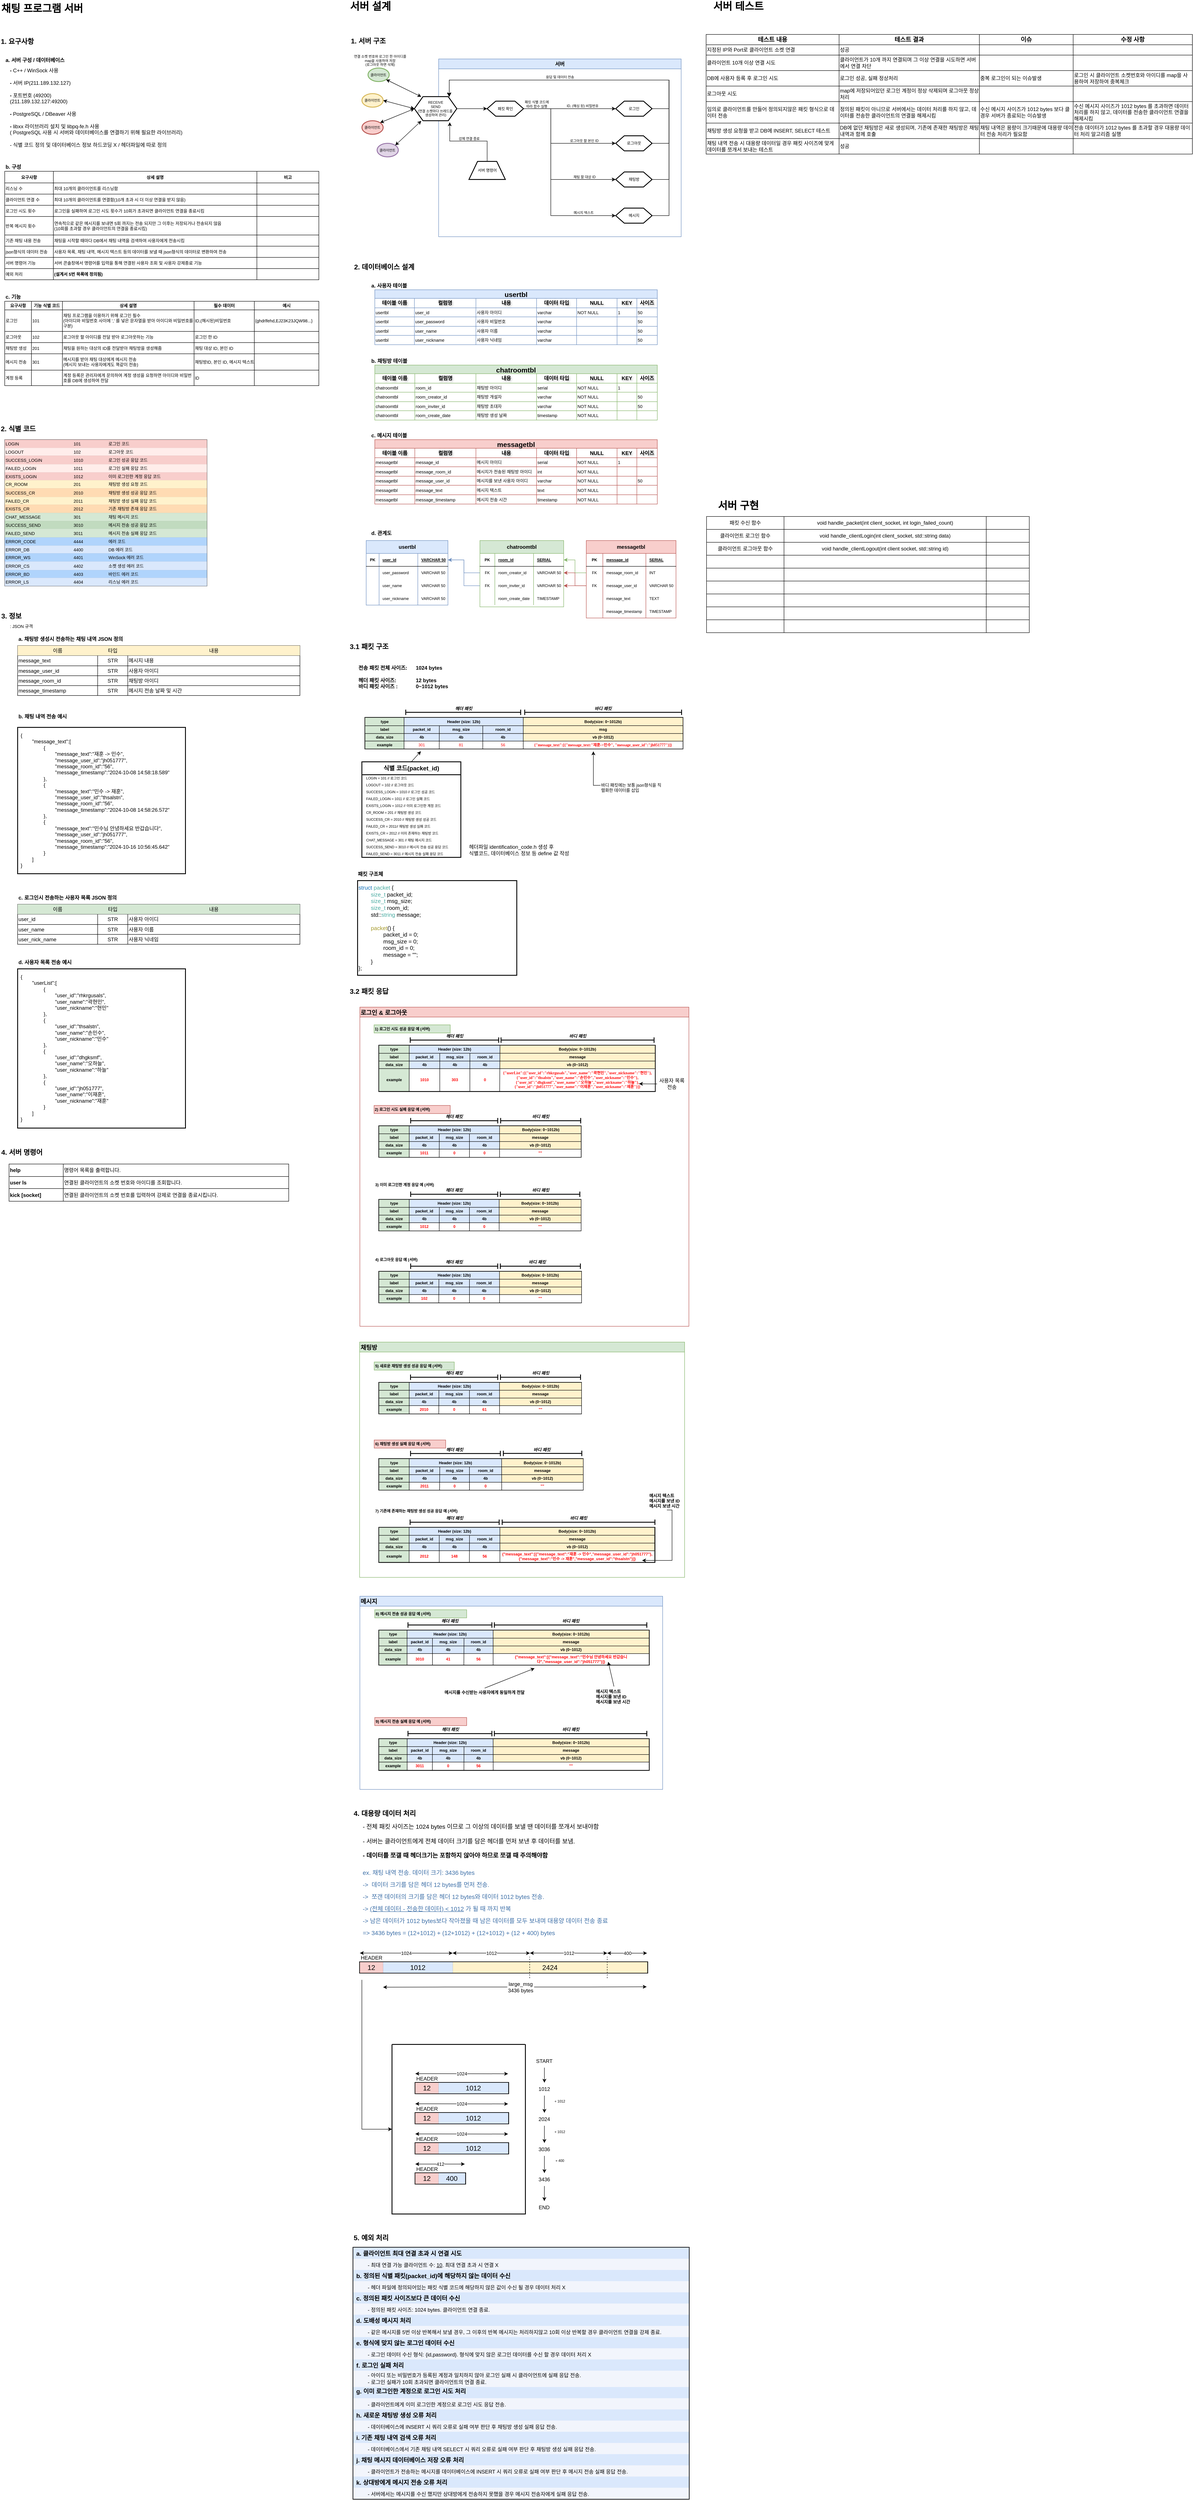 <mxfile version="24.9.0">
  <diagram name="페이지-1" id="O_5YI7VtIbmLpw0LFxMn">
    <mxGraphModel dx="1018" dy="592" grid="1" gridSize="10" guides="1" tooltips="1" connect="1" arrows="1" fold="1" page="1" pageScale="1" pageWidth="827" pageHeight="1169" math="0" shadow="0">
      <root>
        <mxCell id="0" />
        <mxCell id="1" parent="0" />
        <mxCell id="0k6C3laeqcdQqS4-GQry-1" value="" style="shape=table;startSize=0;container=1;collapsible=0;childLayout=tableLayout;fontSize=12;" parent="1" vertex="1">
          <mxGeometry x="80" y="1580" width="656" height="116" as="geometry" />
        </mxCell>
        <mxCell id="0k6C3laeqcdQqS4-GQry-2" value="" style="shape=tableRow;horizontal=0;startSize=0;swimlaneHead=0;swimlaneBody=0;strokeColor=inherit;top=0;left=0;bottom=0;right=0;collapsible=0;dropTarget=0;fillColor=none;points=[[0,0.5],[1,0.5]];portConstraint=eastwest;fontSize=12;" parent="0k6C3laeqcdQqS4-GQry-1" vertex="1">
          <mxGeometry width="656" height="23" as="geometry" />
        </mxCell>
        <mxCell id="0k6C3laeqcdQqS4-GQry-3" value="이름" style="shape=partialRectangle;html=1;whiteSpace=wrap;connectable=0;strokeColor=#d6b656;overflow=hidden;fillColor=#fff2cc;top=0;left=0;bottom=0;right=0;pointerEvents=1;fontSize=12;labelBackgroundColor=none;" parent="0k6C3laeqcdQqS4-GQry-2" vertex="1">
          <mxGeometry width="186" height="23" as="geometry">
            <mxRectangle width="186" height="23" as="alternateBounds" />
          </mxGeometry>
        </mxCell>
        <mxCell id="0k6C3laeqcdQqS4-GQry-4" value="타입" style="shape=partialRectangle;html=1;whiteSpace=wrap;connectable=0;strokeColor=#d6b656;overflow=hidden;fillColor=#fff2cc;top=0;left=0;bottom=0;right=0;pointerEvents=1;fontSize=12;labelBackgroundColor=none;" parent="0k6C3laeqcdQqS4-GQry-2" vertex="1">
          <mxGeometry x="186" width="70" height="23" as="geometry">
            <mxRectangle width="70" height="23" as="alternateBounds" />
          </mxGeometry>
        </mxCell>
        <mxCell id="0k6C3laeqcdQqS4-GQry-5" value="내용" style="shape=partialRectangle;html=1;whiteSpace=wrap;connectable=0;strokeColor=#d6b656;overflow=hidden;fillColor=#fff2cc;top=0;left=0;bottom=0;right=0;pointerEvents=1;fontSize=12;" parent="0k6C3laeqcdQqS4-GQry-2" vertex="1">
          <mxGeometry x="256" width="400" height="23" as="geometry">
            <mxRectangle width="400" height="23" as="alternateBounds" />
          </mxGeometry>
        </mxCell>
        <mxCell id="0k6C3laeqcdQqS4-GQry-6" value="" style="shape=tableRow;horizontal=0;startSize=0;swimlaneHead=0;swimlaneBody=0;strokeColor=inherit;top=0;left=0;bottom=0;right=0;collapsible=0;dropTarget=0;fillColor=none;points=[[0,0.5],[1,0.5]];portConstraint=eastwest;fontSize=12;" parent="0k6C3laeqcdQqS4-GQry-1" vertex="1">
          <mxGeometry y="23" width="656" height="24" as="geometry" />
        </mxCell>
        <mxCell id="0k6C3laeqcdQqS4-GQry-7" value="message_text" style="shape=partialRectangle;html=1;whiteSpace=wrap;connectable=0;strokeColor=inherit;overflow=hidden;fillColor=none;top=0;left=0;bottom=0;right=0;pointerEvents=1;fontSize=12;align=left;fontColor=default;labelBorderColor=none;" parent="0k6C3laeqcdQqS4-GQry-6" vertex="1">
          <mxGeometry width="186" height="24" as="geometry">
            <mxRectangle width="186" height="24" as="alternateBounds" />
          </mxGeometry>
        </mxCell>
        <mxCell id="0k6C3laeqcdQqS4-GQry-8" value="STR" style="shape=partialRectangle;html=1;whiteSpace=wrap;connectable=0;strokeColor=inherit;overflow=hidden;fillColor=none;top=0;left=0;bottom=0;right=0;pointerEvents=1;fontSize=12;" parent="0k6C3laeqcdQqS4-GQry-6" vertex="1">
          <mxGeometry x="186" width="70" height="24" as="geometry">
            <mxRectangle width="70" height="24" as="alternateBounds" />
          </mxGeometry>
        </mxCell>
        <mxCell id="0k6C3laeqcdQqS4-GQry-9" value="메시지 내용" style="shape=partialRectangle;html=1;whiteSpace=wrap;connectable=0;strokeColor=inherit;overflow=hidden;fillColor=none;top=0;left=0;bottom=0;right=0;pointerEvents=1;fontSize=12;align=left;" parent="0k6C3laeqcdQqS4-GQry-6" vertex="1">
          <mxGeometry x="256" width="400" height="24" as="geometry">
            <mxRectangle width="400" height="24" as="alternateBounds" />
          </mxGeometry>
        </mxCell>
        <mxCell id="0k6C3laeqcdQqS4-GQry-10" value="" style="shape=tableRow;horizontal=0;startSize=0;swimlaneHead=0;swimlaneBody=0;strokeColor=inherit;top=0;left=0;bottom=0;right=0;collapsible=0;dropTarget=0;fillColor=none;points=[[0,0.5],[1,0.5]];portConstraint=eastwest;fontSize=12;" parent="0k6C3laeqcdQqS4-GQry-1" vertex="1">
          <mxGeometry y="47" width="656" height="23" as="geometry" />
        </mxCell>
        <mxCell id="0k6C3laeqcdQqS4-GQry-11" value="message_user_id" style="shape=partialRectangle;html=1;whiteSpace=wrap;connectable=0;strokeColor=inherit;overflow=hidden;fillColor=none;top=0;left=0;bottom=0;right=0;pointerEvents=1;fontSize=12;align=left;fontColor=default;labelBorderColor=none;" parent="0k6C3laeqcdQqS4-GQry-10" vertex="1">
          <mxGeometry width="186" height="23" as="geometry">
            <mxRectangle width="186" height="23" as="alternateBounds" />
          </mxGeometry>
        </mxCell>
        <mxCell id="0k6C3laeqcdQqS4-GQry-12" value="STR" style="shape=partialRectangle;html=1;whiteSpace=wrap;connectable=0;strokeColor=inherit;overflow=hidden;fillColor=none;top=0;left=0;bottom=0;right=0;pointerEvents=1;fontSize=12;" parent="0k6C3laeqcdQqS4-GQry-10" vertex="1">
          <mxGeometry x="186" width="70" height="23" as="geometry">
            <mxRectangle width="70" height="23" as="alternateBounds" />
          </mxGeometry>
        </mxCell>
        <mxCell id="0k6C3laeqcdQqS4-GQry-13" value="사용자 아이디" style="shape=partialRectangle;html=1;whiteSpace=wrap;connectable=0;strokeColor=inherit;overflow=hidden;fillColor=none;top=0;left=0;bottom=0;right=0;pointerEvents=1;fontSize=12;align=left;" parent="0k6C3laeqcdQqS4-GQry-10" vertex="1">
          <mxGeometry x="256" width="400" height="23" as="geometry">
            <mxRectangle width="400" height="23" as="alternateBounds" />
          </mxGeometry>
        </mxCell>
        <mxCell id="0k6C3laeqcdQqS4-GQry-26" style="shape=tableRow;horizontal=0;startSize=0;swimlaneHead=0;swimlaneBody=0;strokeColor=inherit;top=0;left=0;bottom=0;right=0;collapsible=0;dropTarget=0;fillColor=none;points=[[0,0.5],[1,0.5]];portConstraint=eastwest;fontSize=12;" parent="0k6C3laeqcdQqS4-GQry-1" vertex="1">
          <mxGeometry y="70" width="656" height="23" as="geometry" />
        </mxCell>
        <mxCell id="0k6C3laeqcdQqS4-GQry-27" value="message_room_id" style="shape=partialRectangle;html=1;whiteSpace=wrap;connectable=0;strokeColor=inherit;overflow=hidden;fillColor=none;top=0;left=0;bottom=0;right=0;pointerEvents=1;fontSize=12;align=left;fontColor=default;labelBorderColor=none;" parent="0k6C3laeqcdQqS4-GQry-26" vertex="1">
          <mxGeometry width="186" height="23" as="geometry">
            <mxRectangle width="186" height="23" as="alternateBounds" />
          </mxGeometry>
        </mxCell>
        <mxCell id="0k6C3laeqcdQqS4-GQry-28" value="STR" style="shape=partialRectangle;html=1;whiteSpace=wrap;connectable=0;strokeColor=inherit;overflow=hidden;fillColor=none;top=0;left=0;bottom=0;right=0;pointerEvents=1;fontSize=12;" parent="0k6C3laeqcdQqS4-GQry-26" vertex="1">
          <mxGeometry x="186" width="70" height="23" as="geometry">
            <mxRectangle width="70" height="23" as="alternateBounds" />
          </mxGeometry>
        </mxCell>
        <mxCell id="0k6C3laeqcdQqS4-GQry-29" value="채팅방 아이디" style="shape=partialRectangle;html=1;whiteSpace=wrap;connectable=0;strokeColor=inherit;overflow=hidden;fillColor=none;top=0;left=0;bottom=0;right=0;pointerEvents=1;fontSize=12;align=left;" parent="0k6C3laeqcdQqS4-GQry-26" vertex="1">
          <mxGeometry x="256" width="400" height="23" as="geometry">
            <mxRectangle width="400" height="23" as="alternateBounds" />
          </mxGeometry>
        </mxCell>
        <mxCell id="0k6C3laeqcdQqS4-GQry-14" style="shape=tableRow;horizontal=0;startSize=0;swimlaneHead=0;swimlaneBody=0;strokeColor=inherit;top=0;left=0;bottom=0;right=0;collapsible=0;dropTarget=0;fillColor=none;points=[[0,0.5],[1,0.5]];portConstraint=eastwest;fontSize=12;" parent="0k6C3laeqcdQqS4-GQry-1" vertex="1">
          <mxGeometry y="93" width="656" height="23" as="geometry" />
        </mxCell>
        <mxCell id="0k6C3laeqcdQqS4-GQry-15" value="message_timestamp" style="shape=partialRectangle;html=1;whiteSpace=wrap;connectable=0;strokeColor=inherit;overflow=hidden;fillColor=none;top=0;left=0;bottom=0;right=0;pointerEvents=1;fontSize=12;align=left;fontColor=default;labelBorderColor=none;" parent="0k6C3laeqcdQqS4-GQry-14" vertex="1">
          <mxGeometry width="186" height="23" as="geometry">
            <mxRectangle width="186" height="23" as="alternateBounds" />
          </mxGeometry>
        </mxCell>
        <mxCell id="0k6C3laeqcdQqS4-GQry-16" value="STR" style="shape=partialRectangle;html=1;whiteSpace=wrap;connectable=0;strokeColor=inherit;overflow=hidden;fillColor=none;top=0;left=0;bottom=0;right=0;pointerEvents=1;fontSize=12;" parent="0k6C3laeqcdQqS4-GQry-14" vertex="1">
          <mxGeometry x="186" width="70" height="23" as="geometry">
            <mxRectangle width="70" height="23" as="alternateBounds" />
          </mxGeometry>
        </mxCell>
        <mxCell id="0k6C3laeqcdQqS4-GQry-17" value="메시지 전송 날짜 및 시간" style="shape=partialRectangle;html=1;whiteSpace=wrap;connectable=0;strokeColor=inherit;overflow=hidden;fillColor=none;top=0;left=0;bottom=0;right=0;pointerEvents=1;fontSize=12;align=left;" parent="0k6C3laeqcdQqS4-GQry-14" vertex="1">
          <mxGeometry x="256" width="400" height="23" as="geometry">
            <mxRectangle width="400" height="23" as="alternateBounds" />
          </mxGeometry>
        </mxCell>
        <mxCell id="0k6C3laeqcdQqS4-GQry-22" value="a. 채팅방 생성시 전송하는 채팅 내역 JSON 정의" style="text;html=1;align=left;verticalAlign=middle;whiteSpace=wrap;rounded=0;fontStyle=1" parent="1" vertex="1">
          <mxGeometry x="80" y="1550" width="290" height="30" as="geometry" />
        </mxCell>
        <mxCell id="0k6C3laeqcdQqS4-GQry-23" value="&lt;font style=&quot;font-size: 16px;&quot;&gt;3. 정보&lt;/font&gt;" style="text;html=1;align=left;verticalAlign=middle;whiteSpace=wrap;rounded=0;fontStyle=1" parent="1" vertex="1">
          <mxGeometry x="40" y="1500" width="70" height="22" as="geometry" />
        </mxCell>
        <mxCell id="0k6C3laeqcdQqS4-GQry-24" value=": JSON 규격" style="text;html=1;align=left;verticalAlign=middle;whiteSpace=wrap;rounded=0;fontSize=10;" parent="1" vertex="1">
          <mxGeometry x="60" y="1520" width="70" height="30" as="geometry" />
        </mxCell>
        <mxCell id="0k6C3laeqcdQqS4-GQry-25" value="b. 채팅 내역 전송 예시" style="text;html=1;align=left;verticalAlign=middle;whiteSpace=wrap;rounded=0;fontStyle=1" parent="1" vertex="1">
          <mxGeometry x="80" y="1730" width="290" height="30" as="geometry" />
        </mxCell>
        <mxCell id="0k6C3laeqcdQqS4-GQry-30" value="{&lt;div&gt;&lt;span style=&quot;white-space: pre;&quot;&gt;&#x9;&lt;/span&gt;&quot;message_text&quot;:[&lt;/div&gt;&lt;div&gt;&lt;span style=&quot;white-space: pre;&quot;&gt;&#x9;&lt;/span&gt;&lt;span style=&quot;white-space: pre;&quot;&gt;&#x9;&lt;/span&gt;{&lt;/div&gt;&lt;div&gt;&lt;span style=&quot;white-space: pre;&quot;&gt;&#x9;&lt;/span&gt;&lt;span style=&quot;white-space: pre;&quot;&gt;&#x9;&lt;/span&gt;&lt;span style=&quot;white-space: pre;&quot;&gt;&#x9;&lt;/span&gt;&quot;message_text&quot;:&quot;재훈 -&amp;gt; 민수&quot;,&lt;/div&gt;&lt;div&gt;&lt;span style=&quot;white-space: pre;&quot;&gt;&#x9;&lt;/span&gt;&lt;span style=&quot;white-space: pre;&quot;&gt;&#x9;&lt;/span&gt;&lt;span style=&quot;white-space: pre;&quot;&gt;&#x9;&lt;/span&gt;&quot;message_user_id&quot;:&quot;jh051777&quot;,&lt;/div&gt;&lt;div&gt;&lt;span style=&quot;white-space: pre;&quot;&gt;&#x9;&lt;/span&gt;&lt;span style=&quot;white-space: pre;&quot;&gt;&#x9;&lt;/span&gt;&lt;span style=&quot;white-space: pre;&quot;&gt;&#x9;&lt;/span&gt;&quot;message_room_id&quot;:&quot;56&quot;,&lt;br&gt;&lt;/div&gt;&lt;div&gt;&lt;span style=&quot;white-space: pre;&quot;&gt;&#x9;&lt;/span&gt;&lt;span style=&quot;white-space: pre;&quot;&gt;&#x9;&lt;/span&gt;&lt;span style=&quot;white-space: pre;&quot;&gt;&#x9;&lt;/span&gt;&quot;message_timestamp&quot;:&quot;2024-10-08 14:58:18.589&quot;&lt;br&gt;&lt;/div&gt;&lt;div&gt;&lt;span style=&quot;white-space: pre;&quot;&gt;&#x9;&lt;/span&gt;&lt;span style=&quot;white-space: pre;&quot;&gt;&#x9;&lt;/span&gt;},&lt;/div&gt;&lt;div&gt;&lt;span style=&quot;white-space: pre;&quot;&gt;&#x9;&lt;/span&gt;&lt;span style=&quot;white-space: pre;&quot;&gt;&#x9;&lt;/span&gt;{&lt;/div&gt;&lt;div&gt;&lt;span style=&quot;white-space: pre;&quot;&gt;&#x9;&lt;/span&gt;&lt;span style=&quot;white-space: pre;&quot;&gt;&#x9;&lt;/span&gt;&lt;span style=&quot;white-space: pre;&quot;&gt;&#x9;&lt;/span&gt;&quot;message_text&quot;:&quot;민수 -&amp;gt; 재훈&quot;,&lt;/div&gt;&lt;div&gt;&lt;span style=&quot;white-space: pre;&quot;&gt;&#x9;&lt;/span&gt;&lt;span style=&quot;white-space: pre;&quot;&gt;&#x9;&lt;/span&gt;&lt;span style=&quot;white-space: pre;&quot;&gt;&#x9;&lt;/span&gt;&quot;message_user_id&quot;:&quot;thsalstn&quot;,&lt;/div&gt;&lt;div&gt;&lt;span style=&quot;white-space: pre;&quot;&gt;&#x9;&lt;/span&gt;&lt;span style=&quot;white-space: pre;&quot;&gt;&#x9;&lt;/span&gt;&lt;span style=&quot;white-space: pre;&quot;&gt;&#x9;&lt;/span&gt;&quot;message_room_id&quot;:&quot;56&quot;,&lt;br&gt;&lt;/div&gt;&lt;div&gt;&lt;span style=&quot;white-space: pre;&quot;&gt;&#x9;&lt;/span&gt;&lt;span style=&quot;white-space: pre;&quot;&gt;&#x9;&lt;/span&gt;&lt;span style=&quot;white-space: pre;&quot;&gt;&#x9;&lt;/span&gt;&quot;message_timestamp&quot;:&quot;2024-10-08 14:58:26.572&quot;&lt;br&gt;&lt;/div&gt;&lt;div&gt;&lt;span style=&quot;white-space: pre;&quot;&gt;&#x9;&lt;/span&gt;&lt;span style=&quot;white-space: pre;&quot;&gt;&#x9;&lt;/span&gt;},&lt;/div&gt;&lt;div&gt;&lt;span style=&quot;white-space: pre;&quot;&gt;&#x9;&lt;/span&gt;&lt;span style=&quot;white-space: pre;&quot;&gt;&#x9;&lt;/span&gt;{&lt;/div&gt;&lt;div&gt;&lt;span style=&quot;white-space: pre;&quot;&gt;&#x9;&lt;/span&gt;&lt;span style=&quot;white-space: pre;&quot;&gt;&#x9;&lt;/span&gt;&lt;span style=&quot;white-space: pre;&quot;&gt;&#x9;&lt;/span&gt;&quot;message_text&quot;:&quot;민수님 안녕하세요 반갑습니다&quot;,&lt;/div&gt;&lt;div&gt;&lt;span style=&quot;white-space: pre;&quot;&gt;&#x9;&lt;/span&gt;&lt;span style=&quot;white-space: pre;&quot;&gt;&#x9;&lt;/span&gt;&lt;span style=&quot;white-space: pre;&quot;&gt;&#x9;&lt;/span&gt;&quot;message_user_id&quot;:&quot;jh051777&quot;,&lt;/div&gt;&lt;div&gt;&lt;span style=&quot;white-space: pre;&quot;&gt;&#x9;&lt;/span&gt;&lt;span style=&quot;white-space: pre;&quot;&gt;&#x9;&lt;/span&gt;&lt;span style=&quot;white-space: pre;&quot;&gt;&#x9;&lt;/span&gt;&quot;message_room_id&quot;:&quot;56&quot;,&lt;br&gt;&lt;/div&gt;&lt;div&gt;&lt;span style=&quot;white-space: pre;&quot;&gt;&#x9;&lt;/span&gt;&lt;span style=&quot;white-space: pre;&quot;&gt;&#x9;&lt;/span&gt;&lt;span style=&quot;white-space: pre;&quot;&gt;&#x9;&lt;/span&gt;&quot;message_timestamp&quot;:&quot;2024-10-16 10:56:45.642&quot;&lt;br&gt;&lt;/div&gt;&lt;div&gt;&lt;span style=&quot;white-space: pre;&quot;&gt;&#x9;&lt;/span&gt;&lt;span style=&quot;white-space: pre;&quot;&gt;&#x9;&lt;/span&gt;}&lt;/div&gt;&lt;div&gt;&lt;span style=&quot;white-space: pre;&quot;&gt;&#x9;&lt;/span&gt;]&lt;br&gt;&lt;/div&gt;&lt;div&gt;}&lt;/div&gt;" style="rounded=0;whiteSpace=wrap;html=1;align=left;verticalAlign=top;spacing=7;strokeWidth=2;" parent="1" vertex="1">
          <mxGeometry x="80" y="1770" width="390" height="340" as="geometry" />
        </mxCell>
        <mxCell id="9SRofgldqzQvd813DJrO-1" value="&lt;font style=&quot;font-size: 16px;&quot;&gt;4. 서버 명령어&lt;/font&gt;" style="text;html=1;align=left;verticalAlign=top;whiteSpace=wrap;rounded=0;fontFamily=Helvetica;fontSize=16;fontColor=default;fontStyle=1;labelBorderColor=none;" parent="1" vertex="1">
          <mxGeometry x="40" y="2741" width="120" height="30" as="geometry" />
        </mxCell>
        <mxCell id="9SRofgldqzQvd813DJrO-2" value="" style="shape=table;startSize=0;container=1;collapsible=0;childLayout=tableLayout;fontSize=16;rounded=0;fillStyle=solid;strokeColor=default;strokeWidth=1;align=center;verticalAlign=middle;swimlaneFillColor=none;fontFamily=Helvetica;fontColor=default;fontStyle=1;labelBorderColor=none;fillColor=default;" parent="1" vertex="1">
          <mxGeometry x="60" y="2784.5" width="650" height="86.5" as="geometry" />
        </mxCell>
        <mxCell id="9SRofgldqzQvd813DJrO-3" value="" style="shape=tableRow;horizontal=0;startSize=0;swimlaneHead=0;swimlaneBody=0;strokeColor=inherit;top=0;left=0;bottom=0;right=0;collapsible=0;dropTarget=0;fillColor=none;points=[[0,0.5],[1,0.5]];portConstraint=eastwest;fontSize=16;rounded=0;fillStyle=solid;strokeWidth=1;align=center;verticalAlign=middle;swimlaneFillColor=none;fontFamily=Helvetica;fontColor=default;fontStyle=1;labelBorderColor=none;" parent="9SRofgldqzQvd813DJrO-2" vertex="1">
          <mxGeometry width="650" height="29" as="geometry" />
        </mxCell>
        <mxCell id="9SRofgldqzQvd813DJrO-4" value="help" style="shape=partialRectangle;html=1;whiteSpace=wrap;connectable=0;strokeColor=inherit;overflow=hidden;fillColor=none;top=0;left=0;bottom=0;right=0;pointerEvents=1;fontSize=12;rounded=0;fillStyle=solid;strokeWidth=1;align=left;verticalAlign=middle;swimlaneFillColor=none;fontFamily=Helvetica;fontColor=default;fontStyle=1;labelBorderColor=none;" parent="9SRofgldqzQvd813DJrO-3" vertex="1">
          <mxGeometry width="126" height="29" as="geometry">
            <mxRectangle width="126" height="29" as="alternateBounds" />
          </mxGeometry>
        </mxCell>
        <mxCell id="9SRofgldqzQvd813DJrO-5" value="명령어 목록을 출력합니다." style="shape=partialRectangle;html=1;whiteSpace=wrap;connectable=0;strokeColor=inherit;overflow=hidden;fillColor=none;top=0;left=0;bottom=0;right=0;pointerEvents=1;fontSize=12;rounded=0;fillStyle=solid;strokeWidth=1;align=left;verticalAlign=middle;swimlaneFillColor=none;fontFamily=Helvetica;fontColor=default;fontStyle=0;labelBorderColor=none;" parent="9SRofgldqzQvd813DJrO-3" vertex="1">
          <mxGeometry x="126" width="524" height="29" as="geometry">
            <mxRectangle width="524" height="29" as="alternateBounds" />
          </mxGeometry>
        </mxCell>
        <mxCell id="9SRofgldqzQvd813DJrO-6" value="" style="shape=tableRow;horizontal=0;startSize=0;swimlaneHead=0;swimlaneBody=0;strokeColor=inherit;top=0;left=0;bottom=0;right=0;collapsible=0;dropTarget=0;fillColor=none;points=[[0,0.5],[1,0.5]];portConstraint=eastwest;fontSize=16;rounded=0;fillStyle=solid;strokeWidth=1;align=center;verticalAlign=middle;swimlaneFillColor=none;fontFamily=Helvetica;fontColor=default;fontStyle=1;labelBorderColor=none;" parent="9SRofgldqzQvd813DJrO-2" vertex="1">
          <mxGeometry y="29" width="650" height="28" as="geometry" />
        </mxCell>
        <mxCell id="9SRofgldqzQvd813DJrO-7" value="user ls" style="shape=partialRectangle;html=1;whiteSpace=wrap;connectable=0;strokeColor=inherit;overflow=hidden;fillColor=none;top=0;left=0;bottom=0;right=0;pointerEvents=1;fontSize=12;rounded=0;fillStyle=solid;strokeWidth=1;align=left;verticalAlign=middle;swimlaneFillColor=none;fontFamily=Helvetica;fontColor=default;fontStyle=1;labelBorderColor=none;" parent="9SRofgldqzQvd813DJrO-6" vertex="1">
          <mxGeometry width="126" height="28" as="geometry">
            <mxRectangle width="126" height="28" as="alternateBounds" />
          </mxGeometry>
        </mxCell>
        <mxCell id="9SRofgldqzQvd813DJrO-8" value="연결된 클라이언트의 소켓 번호와 아이디를 조회합니다." style="shape=partialRectangle;html=1;whiteSpace=wrap;connectable=0;strokeColor=inherit;overflow=hidden;fillColor=none;top=0;left=0;bottom=0;right=0;pointerEvents=1;fontSize=12;rounded=0;fillStyle=solid;strokeWidth=1;align=left;verticalAlign=middle;swimlaneFillColor=none;fontFamily=Helvetica;fontColor=default;fontStyle=0;labelBorderColor=none;" parent="9SRofgldqzQvd813DJrO-6" vertex="1">
          <mxGeometry x="126" width="524" height="28" as="geometry">
            <mxRectangle width="524" height="28" as="alternateBounds" />
          </mxGeometry>
        </mxCell>
        <mxCell id="9SRofgldqzQvd813DJrO-9" value="" style="shape=tableRow;horizontal=0;startSize=0;swimlaneHead=0;swimlaneBody=0;strokeColor=inherit;top=0;left=0;bottom=0;right=0;collapsible=0;dropTarget=0;fillColor=none;points=[[0,0.5],[1,0.5]];portConstraint=eastwest;fontSize=16;rounded=0;fillStyle=solid;strokeWidth=1;align=center;verticalAlign=middle;swimlaneFillColor=none;fontFamily=Helvetica;fontColor=default;fontStyle=1;labelBorderColor=none;" parent="9SRofgldqzQvd813DJrO-2" vertex="1">
          <mxGeometry y="57" width="650" height="30" as="geometry" />
        </mxCell>
        <mxCell id="9SRofgldqzQvd813DJrO-10" value="kick [socket]" style="shape=partialRectangle;html=1;whiteSpace=wrap;connectable=0;strokeColor=inherit;overflow=hidden;fillColor=none;top=0;left=0;bottom=0;right=0;pointerEvents=1;fontSize=12;rounded=0;fillStyle=solid;strokeWidth=1;align=left;verticalAlign=middle;swimlaneFillColor=none;fontFamily=Helvetica;fontColor=default;fontStyle=1;labelBorderColor=none;" parent="9SRofgldqzQvd813DJrO-9" vertex="1">
          <mxGeometry width="126" height="30" as="geometry">
            <mxRectangle width="126" height="30" as="alternateBounds" />
          </mxGeometry>
        </mxCell>
        <mxCell id="9SRofgldqzQvd813DJrO-11" value="연결된 클라이언트의 소켓 번호를 입력하여 강제로 연결을 종료시킵니다." style="shape=partialRectangle;html=1;whiteSpace=wrap;connectable=0;strokeColor=inherit;overflow=hidden;fillColor=none;top=0;left=0;bottom=0;right=0;pointerEvents=1;fontSize=12;rounded=0;fillStyle=solid;strokeWidth=1;align=left;verticalAlign=middle;swimlaneFillColor=none;fontFamily=Helvetica;fontColor=default;fontStyle=0;labelBorderColor=none;" parent="9SRofgldqzQvd813DJrO-9" vertex="1">
          <mxGeometry x="126" width="524" height="30" as="geometry">
            <mxRectangle width="524" height="30" as="alternateBounds" />
          </mxGeometry>
        </mxCell>
        <mxCell id="9SRofgldqzQvd813DJrO-12" value="&lt;font style=&quot;font-size: 16px;&quot;&gt;2. 식별 코드&lt;/font&gt;" style="text;html=1;align=left;verticalAlign=top;whiteSpace=wrap;rounded=0;fontFamily=Helvetica;fontSize=16;fontColor=default;fontStyle=1;labelBorderColor=none;" parent="1" vertex="1">
          <mxGeometry x="39" y="1060" width="120" height="30" as="geometry" />
        </mxCell>
        <mxCell id="9SRofgldqzQvd813DJrO-13" value="" style="shape=table;startSize=0;container=1;collapsible=0;childLayout=tableLayout;fontSize=12;fillColor=#b0d4fc;" parent="1" vertex="1">
          <mxGeometry x="50" y="1101.54" width="470" height="340" as="geometry" />
        </mxCell>
        <mxCell id="9SRofgldqzQvd813DJrO-14" value="" style="shape=tableRow;horizontal=0;startSize=0;swimlaneHead=0;swimlaneBody=0;strokeColor=inherit;top=0;left=0;bottom=0;right=0;collapsible=0;dropTarget=0;fillColor=none;points=[[0,0.5],[1,0.5]];portConstraint=eastwest;fontSize=16;" parent="9SRofgldqzQvd813DJrO-13" vertex="1">
          <mxGeometry width="470" height="19" as="geometry" />
        </mxCell>
        <mxCell id="9SRofgldqzQvd813DJrO-15" value="LOGIN" style="shape=partialRectangle;html=1;whiteSpace=wrap;connectable=0;strokeColor=#FAF6F4;overflow=hidden;fillColor=#f8cecc;top=0;left=0;bottom=0;right=0;pointerEvents=1;fontSize=10;align=left;labelBackgroundColor=none;strokeWidth=11;" parent="9SRofgldqzQvd813DJrO-14" vertex="1">
          <mxGeometry width="158" height="19" as="geometry">
            <mxRectangle width="158" height="19" as="alternateBounds" />
          </mxGeometry>
        </mxCell>
        <mxCell id="9SRofgldqzQvd813DJrO-16" value="101" style="shape=partialRectangle;html=1;whiteSpace=wrap;connectable=0;strokeColor=#FAF6F4;overflow=hidden;fillColor=#f8cecc;top=0;left=0;bottom=0;right=0;pointerEvents=1;fontSize=10;align=left;labelBackgroundColor=none;strokeWidth=11;" parent="9SRofgldqzQvd813DJrO-14" vertex="1">
          <mxGeometry x="158" width="81" height="19" as="geometry">
            <mxRectangle width="81" height="19" as="alternateBounds" />
          </mxGeometry>
        </mxCell>
        <mxCell id="9SRofgldqzQvd813DJrO-17" value="로그인 코드" style="shape=partialRectangle;html=1;whiteSpace=wrap;connectable=0;strokeColor=#FAF6F4;overflow=hidden;fillColor=#f8cecc;top=0;left=0;bottom=0;right=0;pointerEvents=1;fontSize=10;align=left;labelBackgroundColor=none;strokeWidth=11;" parent="9SRofgldqzQvd813DJrO-14" vertex="1">
          <mxGeometry x="239" width="231" height="19" as="geometry">
            <mxRectangle width="231" height="19" as="alternateBounds" />
          </mxGeometry>
        </mxCell>
        <mxCell id="9SRofgldqzQvd813DJrO-18" value="" style="shape=tableRow;horizontal=0;startSize=0;swimlaneHead=0;swimlaneBody=0;strokeColor=inherit;top=0;left=0;bottom=0;right=0;collapsible=0;dropTarget=0;fillColor=none;points=[[0,0.5],[1,0.5]];portConstraint=eastwest;fontSize=16;" parent="9SRofgldqzQvd813DJrO-13" vertex="1">
          <mxGeometry y="19" width="470" height="18" as="geometry" />
        </mxCell>
        <mxCell id="9SRofgldqzQvd813DJrO-19" value="LOGOUT" style="shape=partialRectangle;html=1;whiteSpace=wrap;connectable=0;strokeColor=#FAF6F4;overflow=hidden;fillColor=#FFEDEB;top=0;left=0;bottom=0;right=0;pointerEvents=1;fontSize=10;align=left;labelBackgroundColor=none;strokeWidth=11;" parent="9SRofgldqzQvd813DJrO-18" vertex="1">
          <mxGeometry width="158" height="18" as="geometry">
            <mxRectangle width="158" height="18" as="alternateBounds" />
          </mxGeometry>
        </mxCell>
        <mxCell id="9SRofgldqzQvd813DJrO-20" value="102" style="shape=partialRectangle;html=1;whiteSpace=wrap;connectable=0;strokeColor=#FAF6F4;overflow=hidden;fillColor=#FFEDEB;top=0;left=0;bottom=0;right=0;pointerEvents=1;fontSize=10;align=left;labelBackgroundColor=none;strokeWidth=11;" parent="9SRofgldqzQvd813DJrO-18" vertex="1">
          <mxGeometry x="158" width="81" height="18" as="geometry">
            <mxRectangle width="81" height="18" as="alternateBounds" />
          </mxGeometry>
        </mxCell>
        <mxCell id="9SRofgldqzQvd813DJrO-21" value="로그아웃 코드" style="shape=partialRectangle;html=1;whiteSpace=wrap;connectable=0;strokeColor=#FAF6F4;overflow=hidden;fillColor=#FFEDEB;top=0;left=0;bottom=0;right=0;pointerEvents=1;fontSize=10;align=left;labelBackgroundColor=none;strokeWidth=11;" parent="9SRofgldqzQvd813DJrO-18" vertex="1">
          <mxGeometry x="239" width="231" height="18" as="geometry">
            <mxRectangle width="231" height="18" as="alternateBounds" />
          </mxGeometry>
        </mxCell>
        <mxCell id="9SRofgldqzQvd813DJrO-54" style="shape=tableRow;horizontal=0;startSize=0;swimlaneHead=0;swimlaneBody=0;strokeColor=inherit;top=0;left=0;bottom=0;right=0;collapsible=0;dropTarget=0;fillColor=none;points=[[0,0.5],[1,0.5]];portConstraint=eastwest;fontSize=16;" parent="9SRofgldqzQvd813DJrO-13" vertex="1">
          <mxGeometry y="37" width="470" height="20" as="geometry" />
        </mxCell>
        <mxCell id="9SRofgldqzQvd813DJrO-55" value="SUCCESS_LOGIN" style="shape=partialRectangle;html=1;whiteSpace=wrap;connectable=0;strokeColor=#FAF6F4;overflow=hidden;fillColor=#f8cecc;top=0;left=0;bottom=0;right=0;pointerEvents=1;fontSize=10;align=left;labelBackgroundColor=none;strokeWidth=11;" parent="9SRofgldqzQvd813DJrO-54" vertex="1">
          <mxGeometry width="158" height="20" as="geometry">
            <mxRectangle width="158" height="20" as="alternateBounds" />
          </mxGeometry>
        </mxCell>
        <mxCell id="9SRofgldqzQvd813DJrO-56" value="1010" style="shape=partialRectangle;html=1;whiteSpace=wrap;connectable=0;strokeColor=#FAF6F4;overflow=hidden;fillColor=#f8cecc;top=0;left=0;bottom=0;right=0;pointerEvents=1;fontSize=10;align=left;labelBackgroundColor=none;strokeWidth=11;" parent="9SRofgldqzQvd813DJrO-54" vertex="1">
          <mxGeometry x="158" width="81" height="20" as="geometry">
            <mxRectangle width="81" height="20" as="alternateBounds" />
          </mxGeometry>
        </mxCell>
        <mxCell id="9SRofgldqzQvd813DJrO-57" value="로그인 성공 응답 코드" style="shape=partialRectangle;html=1;whiteSpace=wrap;connectable=0;strokeColor=#FAF6F4;overflow=hidden;fillColor=#f8cecc;top=0;left=0;bottom=0;right=0;pointerEvents=1;fontSize=10;align=left;labelBackgroundColor=none;strokeWidth=11;" parent="9SRofgldqzQvd813DJrO-54" vertex="1">
          <mxGeometry x="239" width="231" height="20" as="geometry">
            <mxRectangle width="231" height="20" as="alternateBounds" />
          </mxGeometry>
        </mxCell>
        <mxCell id="9SRofgldqzQvd813DJrO-50" style="shape=tableRow;horizontal=0;startSize=0;swimlaneHead=0;swimlaneBody=0;strokeColor=inherit;top=0;left=0;bottom=0;right=0;collapsible=0;dropTarget=0;fillColor=none;points=[[0,0.5],[1,0.5]];portConstraint=eastwest;fontSize=16;" parent="9SRofgldqzQvd813DJrO-13" vertex="1">
          <mxGeometry y="57" width="470" height="19" as="geometry" />
        </mxCell>
        <mxCell id="9SRofgldqzQvd813DJrO-51" value="FAILED_LOGIN" style="shape=partialRectangle;html=1;whiteSpace=wrap;connectable=0;strokeColor=#FAF6F4;overflow=hidden;fillColor=#ffedea;top=0;left=0;bottom=0;right=0;pointerEvents=1;fontSize=10;align=left;strokeWidth=11;" parent="9SRofgldqzQvd813DJrO-50" vertex="1">
          <mxGeometry width="158" height="19" as="geometry">
            <mxRectangle width="158" height="19" as="alternateBounds" />
          </mxGeometry>
        </mxCell>
        <mxCell id="9SRofgldqzQvd813DJrO-52" value="1011" style="shape=partialRectangle;html=1;whiteSpace=wrap;connectable=0;strokeColor=#FAF6F4;overflow=hidden;fillColor=#ffedea;top=0;left=0;bottom=0;right=0;pointerEvents=1;fontSize=10;align=left;strokeWidth=11;" parent="9SRofgldqzQvd813DJrO-50" vertex="1">
          <mxGeometry x="158" width="81" height="19" as="geometry">
            <mxRectangle width="81" height="19" as="alternateBounds" />
          </mxGeometry>
        </mxCell>
        <mxCell id="9SRofgldqzQvd813DJrO-53" value="로그인 실패 응답 코드" style="shape=partialRectangle;html=1;whiteSpace=wrap;connectable=0;strokeColor=#FAF6F4;overflow=hidden;fillColor=#ffedea;top=0;left=0;bottom=0;right=0;pointerEvents=1;fontSize=10;align=left;strokeWidth=11;" parent="9SRofgldqzQvd813DJrO-50" vertex="1">
          <mxGeometry x="239" width="231" height="19" as="geometry">
            <mxRectangle width="231" height="19" as="alternateBounds" />
          </mxGeometry>
        </mxCell>
        <mxCell id="9SRofgldqzQvd813DJrO-46" style="shape=tableRow;horizontal=0;startSize=0;swimlaneHead=0;swimlaneBody=0;strokeColor=inherit;top=0;left=0;bottom=0;right=0;collapsible=0;dropTarget=0;fillColor=none;points=[[0,0.5],[1,0.5]];portConstraint=eastwest;fontSize=16;" parent="9SRofgldqzQvd813DJrO-13" vertex="1">
          <mxGeometry y="76" width="470" height="18" as="geometry" />
        </mxCell>
        <mxCell id="9SRofgldqzQvd813DJrO-47" value="EXISTS_LOGIN" style="shape=partialRectangle;html=1;whiteSpace=wrap;connectable=0;strokeColor=#FAF6F4;overflow=hidden;fillColor=#f8cecc;top=0;left=0;bottom=0;right=0;pointerEvents=1;fontSize=10;align=left;strokeWidth=11;" parent="9SRofgldqzQvd813DJrO-46" vertex="1">
          <mxGeometry width="158" height="18" as="geometry">
            <mxRectangle width="158" height="18" as="alternateBounds" />
          </mxGeometry>
        </mxCell>
        <mxCell id="9SRofgldqzQvd813DJrO-48" value="1012" style="shape=partialRectangle;html=1;whiteSpace=wrap;connectable=0;strokeColor=#FAF6F4;overflow=hidden;fillColor=#f8cecc;top=0;left=0;bottom=0;right=0;pointerEvents=1;fontSize=10;align=left;strokeWidth=11;" parent="9SRofgldqzQvd813DJrO-46" vertex="1">
          <mxGeometry x="158" width="81" height="18" as="geometry">
            <mxRectangle width="81" height="18" as="alternateBounds" />
          </mxGeometry>
        </mxCell>
        <mxCell id="9SRofgldqzQvd813DJrO-49" value="이미 로그인한 계정 응답 코드" style="shape=partialRectangle;html=1;whiteSpace=wrap;connectable=0;strokeColor=#FAF6F4;overflow=hidden;fillColor=#f8cecc;top=0;left=0;bottom=0;right=0;pointerEvents=1;fontSize=10;align=left;strokeWidth=11;" parent="9SRofgldqzQvd813DJrO-46" vertex="1">
          <mxGeometry x="239" width="231" height="18" as="geometry">
            <mxRectangle width="231" height="18" as="alternateBounds" />
          </mxGeometry>
        </mxCell>
        <mxCell id="9SRofgldqzQvd813DJrO-22" value="" style="shape=tableRow;horizontal=0;startSize=0;swimlaneHead=0;swimlaneBody=0;strokeColor=inherit;top=0;left=0;bottom=0;right=0;collapsible=0;dropTarget=0;fillColor=none;points=[[0,0.5],[1,0.5]];portConstraint=eastwest;fontSize=16;" parent="9SRofgldqzQvd813DJrO-13" vertex="1">
          <mxGeometry y="94" width="470" height="19" as="geometry" />
        </mxCell>
        <mxCell id="9SRofgldqzQvd813DJrO-23" value="CR_ROOM" style="shape=partialRectangle;html=1;whiteSpace=wrap;connectable=0;strokeColor=#FAF6F4;overflow=hidden;fillColor=#fff2cc;top=0;left=0;bottom=0;right=0;pointerEvents=1;fontSize=10;align=left;strokeWidth=11;" parent="9SRofgldqzQvd813DJrO-22" vertex="1">
          <mxGeometry width="158" height="19" as="geometry">
            <mxRectangle width="158" height="19" as="alternateBounds" />
          </mxGeometry>
        </mxCell>
        <mxCell id="9SRofgldqzQvd813DJrO-24" value="201" style="shape=partialRectangle;html=1;whiteSpace=wrap;connectable=0;strokeColor=#FAF6F4;overflow=hidden;fillColor=#fff2cc;top=0;left=0;bottom=0;right=0;pointerEvents=1;fontSize=10;align=left;strokeWidth=11;" parent="9SRofgldqzQvd813DJrO-22" vertex="1">
          <mxGeometry x="158" width="81" height="19" as="geometry">
            <mxRectangle width="81" height="19" as="alternateBounds" />
          </mxGeometry>
        </mxCell>
        <mxCell id="9SRofgldqzQvd813DJrO-25" value="채팅방 생성 요청 코드" style="shape=partialRectangle;html=1;whiteSpace=wrap;connectable=0;strokeColor=#FAF6F4;overflow=hidden;fillColor=#fff2cc;top=0;left=0;bottom=0;right=0;pointerEvents=1;fontSize=10;align=left;strokeWidth=11;" parent="9SRofgldqzQvd813DJrO-22" vertex="1">
          <mxGeometry x="239" width="231" height="19" as="geometry">
            <mxRectangle width="231" height="19" as="alternateBounds" />
          </mxGeometry>
        </mxCell>
        <mxCell id="9SRofgldqzQvd813DJrO-42" style="shape=tableRow;horizontal=0;startSize=0;swimlaneHead=0;swimlaneBody=0;strokeColor=inherit;top=0;left=0;bottom=0;right=0;collapsible=0;dropTarget=0;fillColor=none;points=[[0,0.5],[1,0.5]];portConstraint=eastwest;fontSize=16;" parent="9SRofgldqzQvd813DJrO-13" vertex="1">
          <mxGeometry y="113" width="470" height="20" as="geometry" />
        </mxCell>
        <mxCell id="9SRofgldqzQvd813DJrO-43" value="SUCCESS_CR" style="shape=partialRectangle;html=1;whiteSpace=wrap;connectable=0;strokeColor=#FAF6F4;overflow=hidden;fillColor=#FFDBB3;top=0;left=0;bottom=0;right=0;pointerEvents=1;fontSize=10;align=left;strokeWidth=11;" parent="9SRofgldqzQvd813DJrO-42" vertex="1">
          <mxGeometry width="158" height="20" as="geometry">
            <mxRectangle width="158" height="20" as="alternateBounds" />
          </mxGeometry>
        </mxCell>
        <mxCell id="9SRofgldqzQvd813DJrO-44" value="2010" style="shape=partialRectangle;html=1;whiteSpace=wrap;connectable=0;strokeColor=#FAF6F4;overflow=hidden;fillColor=#FFDBB3;top=0;left=0;bottom=0;right=0;pointerEvents=1;fontSize=10;align=left;strokeWidth=11;" parent="9SRofgldqzQvd813DJrO-42" vertex="1">
          <mxGeometry x="158" width="81" height="20" as="geometry">
            <mxRectangle width="81" height="20" as="alternateBounds" />
          </mxGeometry>
        </mxCell>
        <mxCell id="9SRofgldqzQvd813DJrO-45" value="채팅방 생성 성공 응답 코드" style="shape=partialRectangle;html=1;whiteSpace=wrap;connectable=0;strokeColor=#FAF6F4;overflow=hidden;fillColor=#FFDBB3;top=0;left=0;bottom=0;right=0;pointerEvents=1;fontSize=10;align=left;strokeWidth=11;" parent="9SRofgldqzQvd813DJrO-42" vertex="1">
          <mxGeometry x="239" width="231" height="20" as="geometry">
            <mxRectangle width="231" height="20" as="alternateBounds" />
          </mxGeometry>
        </mxCell>
        <mxCell id="9SRofgldqzQvd813DJrO-38" style="shape=tableRow;horizontal=0;startSize=0;swimlaneHead=0;swimlaneBody=0;strokeColor=inherit;top=0;left=0;bottom=0;right=0;collapsible=0;dropTarget=0;fillColor=none;points=[[0,0.5],[1,0.5]];portConstraint=eastwest;fontSize=16;" parent="9SRofgldqzQvd813DJrO-13" vertex="1">
          <mxGeometry y="133" width="470" height="18" as="geometry" />
        </mxCell>
        <mxCell id="9SRofgldqzQvd813DJrO-39" value="FAILED_CR" style="shape=partialRectangle;html=1;whiteSpace=wrap;connectable=0;strokeColor=#FAF6F4;overflow=hidden;fillColor=#fff2cc;top=0;left=0;bottom=0;right=0;pointerEvents=1;fontSize=10;align=left;strokeWidth=11;" parent="9SRofgldqzQvd813DJrO-38" vertex="1">
          <mxGeometry width="158" height="18" as="geometry">
            <mxRectangle width="158" height="18" as="alternateBounds" />
          </mxGeometry>
        </mxCell>
        <mxCell id="9SRofgldqzQvd813DJrO-40" value="2011" style="shape=partialRectangle;html=1;whiteSpace=wrap;connectable=0;strokeColor=#FAF6F4;overflow=hidden;fillColor=#fff2cc;top=0;left=0;bottom=0;right=0;pointerEvents=1;fontSize=10;align=left;strokeWidth=11;" parent="9SRofgldqzQvd813DJrO-38" vertex="1">
          <mxGeometry x="158" width="81" height="18" as="geometry">
            <mxRectangle width="81" height="18" as="alternateBounds" />
          </mxGeometry>
        </mxCell>
        <mxCell id="9SRofgldqzQvd813DJrO-41" value="채팅방 생성 실패 응답 코드" style="shape=partialRectangle;html=1;whiteSpace=wrap;connectable=0;strokeColor=#FAF6F4;overflow=hidden;fillColor=#fff2cc;top=0;left=0;bottom=0;right=0;pointerEvents=1;fontSize=10;align=left;strokeWidth=11;" parent="9SRofgldqzQvd813DJrO-38" vertex="1">
          <mxGeometry x="239" width="231" height="18" as="geometry">
            <mxRectangle width="231" height="18" as="alternateBounds" />
          </mxGeometry>
        </mxCell>
        <mxCell id="9SRofgldqzQvd813DJrO-34" style="shape=tableRow;horizontal=0;startSize=0;swimlaneHead=0;swimlaneBody=0;strokeColor=inherit;top=0;left=0;bottom=0;right=0;collapsible=0;dropTarget=0;fillColor=none;points=[[0,0.5],[1,0.5]];portConstraint=eastwest;fontSize=16;" parent="9SRofgldqzQvd813DJrO-13" vertex="1">
          <mxGeometry y="151" width="470" height="19" as="geometry" />
        </mxCell>
        <mxCell id="9SRofgldqzQvd813DJrO-35" value="EXISTS_CR" style="shape=partialRectangle;html=1;whiteSpace=wrap;connectable=0;strokeColor=#FAF6F4;overflow=hidden;fillColor=#ffdbb3;top=0;left=0;bottom=0;right=0;pointerEvents=1;fontSize=10;align=left;strokeWidth=11;" parent="9SRofgldqzQvd813DJrO-34" vertex="1">
          <mxGeometry width="158" height="19" as="geometry">
            <mxRectangle width="158" height="19" as="alternateBounds" />
          </mxGeometry>
        </mxCell>
        <mxCell id="9SRofgldqzQvd813DJrO-36" value="2012" style="shape=partialRectangle;html=1;whiteSpace=wrap;connectable=0;strokeColor=#FAF6F4;overflow=hidden;fillColor=#ffdbb3;top=0;left=0;bottom=0;right=0;pointerEvents=1;fontSize=10;align=left;strokeWidth=11;" parent="9SRofgldqzQvd813DJrO-34" vertex="1">
          <mxGeometry x="158" width="81" height="19" as="geometry">
            <mxRectangle width="81" height="19" as="alternateBounds" />
          </mxGeometry>
        </mxCell>
        <mxCell id="9SRofgldqzQvd813DJrO-37" value="기존 채팅방 존재 응답 코드" style="shape=partialRectangle;html=1;whiteSpace=wrap;connectable=0;strokeColor=#FAF6F4;overflow=hidden;fillColor=#ffdbb3;top=0;left=0;bottom=0;right=0;pointerEvents=1;fontSize=10;align=left;strokeWidth=11;" parent="9SRofgldqzQvd813DJrO-34" vertex="1">
          <mxGeometry x="239" width="231" height="19" as="geometry">
            <mxRectangle width="231" height="19" as="alternateBounds" />
          </mxGeometry>
        </mxCell>
        <mxCell id="9SRofgldqzQvd813DJrO-66" style="shape=tableRow;horizontal=0;startSize=0;swimlaneHead=0;swimlaneBody=0;strokeColor=inherit;top=0;left=0;bottom=0;right=0;collapsible=0;dropTarget=0;fillColor=none;points=[[0,0.5],[1,0.5]];portConstraint=eastwest;fontSize=16;" parent="9SRofgldqzQvd813DJrO-13" vertex="1">
          <mxGeometry y="170" width="470" height="19" as="geometry" />
        </mxCell>
        <mxCell id="9SRofgldqzQvd813DJrO-67" value="CHAT_MESSAGE" style="shape=partialRectangle;html=1;whiteSpace=wrap;connectable=0;strokeColor=#FAF6F4;overflow=hidden;fillColor=#d5e8d4;top=0;left=0;bottom=0;right=0;pointerEvents=1;fontSize=10;align=left;strokeWidth=11;" parent="9SRofgldqzQvd813DJrO-66" vertex="1">
          <mxGeometry width="158" height="19" as="geometry">
            <mxRectangle width="158" height="19" as="alternateBounds" />
          </mxGeometry>
        </mxCell>
        <mxCell id="9SRofgldqzQvd813DJrO-68" value="301" style="shape=partialRectangle;html=1;whiteSpace=wrap;connectable=0;strokeColor=#FAF6F4;overflow=hidden;fillColor=#d5e8d4;top=0;left=0;bottom=0;right=0;pointerEvents=1;fontSize=10;align=left;strokeWidth=11;" parent="9SRofgldqzQvd813DJrO-66" vertex="1">
          <mxGeometry x="158" width="81" height="19" as="geometry">
            <mxRectangle width="81" height="19" as="alternateBounds" />
          </mxGeometry>
        </mxCell>
        <mxCell id="9SRofgldqzQvd813DJrO-69" value="채팅 메시지 코드" style="shape=partialRectangle;html=1;whiteSpace=wrap;connectable=0;strokeColor=#FAF6F4;overflow=hidden;fillColor=#d5e8d4;top=0;left=0;bottom=0;right=0;pointerEvents=1;fontSize=10;align=left;strokeWidth=11;" parent="9SRofgldqzQvd813DJrO-66" vertex="1">
          <mxGeometry x="239" width="231" height="19" as="geometry">
            <mxRectangle width="231" height="19" as="alternateBounds" />
          </mxGeometry>
        </mxCell>
        <mxCell id="9SRofgldqzQvd813DJrO-62" style="shape=tableRow;horizontal=0;startSize=0;swimlaneHead=0;swimlaneBody=0;strokeColor=inherit;top=0;left=0;bottom=0;right=0;collapsible=0;dropTarget=0;fillColor=none;points=[[0,0.5],[1,0.5]];portConstraint=eastwest;fontSize=16;" parent="9SRofgldqzQvd813DJrO-13" vertex="1">
          <mxGeometry y="189" width="470" height="18" as="geometry" />
        </mxCell>
        <mxCell id="9SRofgldqzQvd813DJrO-63" value="SUCCESS_SEND" style="shape=partialRectangle;html=1;whiteSpace=wrap;connectable=0;strokeColor=#FAF6F4;overflow=hidden;fillColor=#C1DBBF;top=0;left=0;bottom=0;right=0;pointerEvents=1;fontSize=10;align=left;strokeWidth=11;" parent="9SRofgldqzQvd813DJrO-62" vertex="1">
          <mxGeometry width="158" height="18" as="geometry">
            <mxRectangle width="158" height="18" as="alternateBounds" />
          </mxGeometry>
        </mxCell>
        <mxCell id="9SRofgldqzQvd813DJrO-64" value="3010" style="shape=partialRectangle;html=1;whiteSpace=wrap;connectable=0;strokeColor=#FAF6F4;overflow=hidden;fillColor=#C1DBBF;top=0;left=0;bottom=0;right=0;pointerEvents=1;fontSize=10;align=left;strokeWidth=11;" parent="9SRofgldqzQvd813DJrO-62" vertex="1">
          <mxGeometry x="158" width="81" height="18" as="geometry">
            <mxRectangle width="81" height="18" as="alternateBounds" />
          </mxGeometry>
        </mxCell>
        <mxCell id="9SRofgldqzQvd813DJrO-65" value="메시지 전송 성공 응답 코드" style="shape=partialRectangle;html=1;whiteSpace=wrap;connectable=0;strokeColor=#FAF6F4;overflow=hidden;fillColor=#C1DBBF;top=0;left=0;bottom=0;right=0;pointerEvents=1;fontSize=10;align=left;strokeWidth=11;" parent="9SRofgldqzQvd813DJrO-62" vertex="1">
          <mxGeometry x="239" width="231" height="18" as="geometry">
            <mxRectangle width="231" height="18" as="alternateBounds" />
          </mxGeometry>
        </mxCell>
        <mxCell id="9SRofgldqzQvd813DJrO-58" style="shape=tableRow;horizontal=0;startSize=0;swimlaneHead=0;swimlaneBody=0;strokeColor=inherit;top=0;left=0;bottom=0;right=0;collapsible=0;dropTarget=0;fillColor=none;points=[[0,0.5],[1,0.5]];portConstraint=eastwest;fontSize=16;" parent="9SRofgldqzQvd813DJrO-13" vertex="1">
          <mxGeometry y="207" width="470" height="20" as="geometry" />
        </mxCell>
        <mxCell id="9SRofgldqzQvd813DJrO-59" value="FAILED_SEND" style="shape=partialRectangle;html=1;whiteSpace=wrap;connectable=0;strokeColor=#FAF6F4;overflow=hidden;fillColor=#d5e8d4;top=0;left=0;bottom=0;right=0;pointerEvents=1;fontSize=10;align=left;strokeWidth=11;" parent="9SRofgldqzQvd813DJrO-58" vertex="1">
          <mxGeometry width="158" height="20" as="geometry">
            <mxRectangle width="158" height="20" as="alternateBounds" />
          </mxGeometry>
        </mxCell>
        <mxCell id="9SRofgldqzQvd813DJrO-60" value="3011" style="shape=partialRectangle;html=1;whiteSpace=wrap;connectable=0;strokeColor=#FAF6F4;overflow=hidden;fillColor=#d5e8d4;top=0;left=0;bottom=0;right=0;pointerEvents=1;fontSize=10;align=left;strokeWidth=11;" parent="9SRofgldqzQvd813DJrO-58" vertex="1">
          <mxGeometry x="158" width="81" height="20" as="geometry">
            <mxRectangle width="81" height="20" as="alternateBounds" />
          </mxGeometry>
        </mxCell>
        <mxCell id="9SRofgldqzQvd813DJrO-61" value="메시지 전송 실패 응답 코드" style="shape=partialRectangle;html=1;whiteSpace=wrap;connectable=0;strokeColor=#FAF6F4;overflow=hidden;fillColor=#d5e8d4;top=0;left=0;bottom=0;right=0;pointerEvents=1;fontSize=10;align=left;strokeWidth=11;" parent="9SRofgldqzQvd813DJrO-58" vertex="1">
          <mxGeometry x="239" width="231" height="20" as="geometry">
            <mxRectangle width="231" height="20" as="alternateBounds" />
          </mxGeometry>
        </mxCell>
        <mxCell id="9SRofgldqzQvd813DJrO-78" style="shape=tableRow;horizontal=0;startSize=0;swimlaneHead=0;swimlaneBody=0;strokeColor=inherit;top=0;left=0;bottom=0;right=0;collapsible=0;dropTarget=0;fillColor=none;points=[[0,0.5],[1,0.5]];portConstraint=eastwest;fontSize=16;" parent="9SRofgldqzQvd813DJrO-13" vertex="1">
          <mxGeometry y="227" width="470" height="19" as="geometry" />
        </mxCell>
        <mxCell id="9SRofgldqzQvd813DJrO-79" value="ERROR_CODE" style="shape=partialRectangle;html=1;whiteSpace=wrap;connectable=0;strokeColor=#FAF6F4;overflow=hidden;fillColor=#b0d4fc;top=0;left=0;bottom=0;right=0;pointerEvents=1;fontSize=10;align=left;strokeWidth=11;" parent="9SRofgldqzQvd813DJrO-78" vertex="1">
          <mxGeometry width="158" height="19" as="geometry">
            <mxRectangle width="158" height="19" as="alternateBounds" />
          </mxGeometry>
        </mxCell>
        <mxCell id="9SRofgldqzQvd813DJrO-80" value="4444" style="shape=partialRectangle;html=1;whiteSpace=wrap;connectable=0;strokeColor=#FAF6F4;overflow=hidden;fillColor=#b0d4fc;top=0;left=0;bottom=0;right=0;pointerEvents=1;fontSize=10;align=left;strokeWidth=11;" parent="9SRofgldqzQvd813DJrO-78" vertex="1">
          <mxGeometry x="158" width="81" height="19" as="geometry">
            <mxRectangle width="81" height="19" as="alternateBounds" />
          </mxGeometry>
        </mxCell>
        <mxCell id="9SRofgldqzQvd813DJrO-81" value="에러 코드" style="shape=partialRectangle;html=1;whiteSpace=wrap;connectable=0;strokeColor=#FAF6F4;overflow=hidden;fillColor=#b0d4fc;top=0;left=0;bottom=0;right=0;pointerEvents=1;fontSize=10;align=left;strokeWidth=11;" parent="9SRofgldqzQvd813DJrO-78" vertex="1">
          <mxGeometry x="239" width="231" height="19" as="geometry">
            <mxRectangle width="231" height="19" as="alternateBounds" />
          </mxGeometry>
        </mxCell>
        <mxCell id="9SRofgldqzQvd813DJrO-30" style="shape=tableRow;horizontal=0;startSize=0;swimlaneHead=0;swimlaneBody=0;strokeColor=inherit;top=0;left=0;bottom=0;right=0;collapsible=0;dropTarget=0;fillColor=none;points=[[0,0.5],[1,0.5]];portConstraint=eastwest;fontSize=16;" parent="9SRofgldqzQvd813DJrO-13" vertex="1">
          <mxGeometry y="246" width="470" height="18" as="geometry" />
        </mxCell>
        <mxCell id="9SRofgldqzQvd813DJrO-31" value="ERROR_DB" style="shape=partialRectangle;html=1;whiteSpace=wrap;connectable=0;strokeColor=#FAF6F4;overflow=hidden;fillColor=#dae8fc;top=0;left=0;bottom=0;right=0;pointerEvents=1;fontSize=10;align=left;strokeWidth=11;" parent="9SRofgldqzQvd813DJrO-30" vertex="1">
          <mxGeometry width="158" height="18" as="geometry">
            <mxRectangle width="158" height="18" as="alternateBounds" />
          </mxGeometry>
        </mxCell>
        <mxCell id="9SRofgldqzQvd813DJrO-32" value="4400" style="shape=partialRectangle;html=1;whiteSpace=wrap;connectable=0;strokeColor=#FAF6F4;overflow=hidden;fillColor=#dae8fc;top=0;left=0;bottom=0;right=0;pointerEvents=1;fontSize=10;align=left;strokeWidth=11;" parent="9SRofgldqzQvd813DJrO-30" vertex="1">
          <mxGeometry x="158" width="81" height="18" as="geometry">
            <mxRectangle width="81" height="18" as="alternateBounds" />
          </mxGeometry>
        </mxCell>
        <mxCell id="9SRofgldqzQvd813DJrO-33" value="DB 에러 코드" style="shape=partialRectangle;html=1;whiteSpace=wrap;connectable=0;strokeColor=#FAF6F4;overflow=hidden;fillColor=#dae8fc;top=0;left=0;bottom=0;right=0;pointerEvents=1;fontSize=10;align=left;strokeWidth=11;" parent="9SRofgldqzQvd813DJrO-30" vertex="1">
          <mxGeometry x="239" width="231" height="18" as="geometry">
            <mxRectangle width="231" height="18" as="alternateBounds" />
          </mxGeometry>
        </mxCell>
        <mxCell id="9SRofgldqzQvd813DJrO-26" style="shape=tableRow;horizontal=0;startSize=0;swimlaneHead=0;swimlaneBody=0;strokeColor=inherit;top=0;left=0;bottom=0;right=0;collapsible=0;dropTarget=0;fillColor=none;points=[[0,0.5],[1,0.5]];portConstraint=eastwest;fontSize=16;" parent="9SRofgldqzQvd813DJrO-13" vertex="1">
          <mxGeometry y="264" width="470" height="19" as="geometry" />
        </mxCell>
        <mxCell id="9SRofgldqzQvd813DJrO-27" value="ERROR_WS" style="shape=partialRectangle;html=1;whiteSpace=wrap;connectable=0;strokeColor=#FAF6F4;overflow=hidden;fillColor=#b0d4fc;top=0;left=0;bottom=0;right=0;pointerEvents=1;fontSize=10;align=left;strokeWidth=11;" parent="9SRofgldqzQvd813DJrO-26" vertex="1">
          <mxGeometry width="158" height="19" as="geometry">
            <mxRectangle width="158" height="19" as="alternateBounds" />
          </mxGeometry>
        </mxCell>
        <mxCell id="9SRofgldqzQvd813DJrO-28" value="4401" style="shape=partialRectangle;html=1;whiteSpace=wrap;connectable=0;strokeColor=#FAF6F4;overflow=hidden;fillColor=#b0d4fc;top=0;left=0;bottom=0;right=0;pointerEvents=1;fontSize=10;align=left;strokeWidth=11;" parent="9SRofgldqzQvd813DJrO-26" vertex="1">
          <mxGeometry x="158" width="81" height="19" as="geometry">
            <mxRectangle width="81" height="19" as="alternateBounds" />
          </mxGeometry>
        </mxCell>
        <mxCell id="9SRofgldqzQvd813DJrO-29" value="WinSock 에러 코드" style="shape=partialRectangle;html=1;whiteSpace=wrap;connectable=0;strokeColor=#FAF6F4;overflow=hidden;fillColor=#b0d4fc;top=0;left=0;bottom=0;right=0;pointerEvents=1;fontSize=10;align=left;strokeWidth=11;" parent="9SRofgldqzQvd813DJrO-26" vertex="1">
          <mxGeometry x="239" width="231" height="19" as="geometry">
            <mxRectangle width="231" height="19" as="alternateBounds" />
          </mxGeometry>
        </mxCell>
        <mxCell id="9SRofgldqzQvd813DJrO-74" style="shape=tableRow;horizontal=0;startSize=0;swimlaneHead=0;swimlaneBody=0;strokeColor=inherit;top=0;left=0;bottom=0;right=0;collapsible=0;dropTarget=0;fillColor=none;points=[[0,0.5],[1,0.5]];portConstraint=eastwest;fontSize=16;" parent="9SRofgldqzQvd813DJrO-13" vertex="1">
          <mxGeometry y="283" width="470" height="20" as="geometry" />
        </mxCell>
        <mxCell id="9SRofgldqzQvd813DJrO-75" value="ERROR_CS" style="shape=partialRectangle;html=1;whiteSpace=wrap;connectable=0;strokeColor=#FAF6F4;overflow=hidden;fillColor=#dae8fc;top=0;left=0;bottom=0;right=0;pointerEvents=1;fontSize=10;align=left;strokeWidth=11;" parent="9SRofgldqzQvd813DJrO-74" vertex="1">
          <mxGeometry width="158" height="20" as="geometry">
            <mxRectangle width="158" height="20" as="alternateBounds" />
          </mxGeometry>
        </mxCell>
        <mxCell id="9SRofgldqzQvd813DJrO-76" value="4402" style="shape=partialRectangle;html=1;whiteSpace=wrap;connectable=0;strokeColor=#FAF6F4;overflow=hidden;fillColor=#dae8fc;top=0;left=0;bottom=0;right=0;pointerEvents=1;fontSize=10;align=left;strokeWidth=11;" parent="9SRofgldqzQvd813DJrO-74" vertex="1">
          <mxGeometry x="158" width="81" height="20" as="geometry">
            <mxRectangle width="81" height="20" as="alternateBounds" />
          </mxGeometry>
        </mxCell>
        <mxCell id="9SRofgldqzQvd813DJrO-77" value="소켓 생성 에러 코드" style="shape=partialRectangle;html=1;whiteSpace=wrap;connectable=0;strokeColor=#FAF6F4;overflow=hidden;fillColor=#dae8fc;top=0;left=0;bottom=0;right=0;pointerEvents=1;fontSize=10;align=left;strokeWidth=11;" parent="9SRofgldqzQvd813DJrO-74" vertex="1">
          <mxGeometry x="239" width="231" height="20" as="geometry">
            <mxRectangle width="231" height="20" as="alternateBounds" />
          </mxGeometry>
        </mxCell>
        <mxCell id="9SRofgldqzQvd813DJrO-70" style="shape=tableRow;horizontal=0;startSize=0;swimlaneHead=0;swimlaneBody=0;strokeColor=inherit;top=0;left=0;bottom=0;right=0;collapsible=0;dropTarget=0;fillColor=none;points=[[0,0.5],[1,0.5]];portConstraint=eastwest;fontSize=16;" parent="9SRofgldqzQvd813DJrO-13" vertex="1">
          <mxGeometry y="303" width="470" height="18" as="geometry" />
        </mxCell>
        <mxCell id="9SRofgldqzQvd813DJrO-71" value="ERROR_BD" style="shape=partialRectangle;html=1;whiteSpace=wrap;connectable=0;strokeColor=#FAF6F4;overflow=hidden;fillColor=#b0d4fc;top=0;left=0;bottom=0;right=0;pointerEvents=1;fontSize=10;align=left;strokeWidth=11;" parent="9SRofgldqzQvd813DJrO-70" vertex="1">
          <mxGeometry width="158" height="18" as="geometry">
            <mxRectangle width="158" height="18" as="alternateBounds" />
          </mxGeometry>
        </mxCell>
        <mxCell id="9SRofgldqzQvd813DJrO-72" value="4403" style="shape=partialRectangle;html=1;whiteSpace=wrap;connectable=0;strokeColor=#FAF6F4;overflow=hidden;fillColor=#b0d4fc;top=0;left=0;bottom=0;right=0;pointerEvents=1;fontSize=10;align=left;strokeWidth=11;" parent="9SRofgldqzQvd813DJrO-70" vertex="1">
          <mxGeometry x="158" width="81" height="18" as="geometry">
            <mxRectangle width="81" height="18" as="alternateBounds" />
          </mxGeometry>
        </mxCell>
        <mxCell id="9SRofgldqzQvd813DJrO-73" value="바인드 에러 코드" style="shape=partialRectangle;html=1;whiteSpace=wrap;connectable=0;strokeColor=#FAF6F4;overflow=hidden;fillColor=#b0d4fc;top=0;left=0;bottom=0;right=0;pointerEvents=1;fontSize=10;align=left;strokeWidth=11;" parent="9SRofgldqzQvd813DJrO-70" vertex="1">
          <mxGeometry x="239" width="231" height="18" as="geometry">
            <mxRectangle width="231" height="18" as="alternateBounds" />
          </mxGeometry>
        </mxCell>
        <mxCell id="9SRofgldqzQvd813DJrO-82" style="shape=tableRow;horizontal=0;startSize=0;swimlaneHead=0;swimlaneBody=0;strokeColor=inherit;top=0;left=0;bottom=0;right=0;collapsible=0;dropTarget=0;fillColor=none;points=[[0,0.5],[1,0.5]];portConstraint=eastwest;fontSize=16;" parent="9SRofgldqzQvd813DJrO-13" vertex="1">
          <mxGeometry y="321" width="470" height="19" as="geometry" />
        </mxCell>
        <mxCell id="9SRofgldqzQvd813DJrO-83" value="ERROR_LS" style="shape=partialRectangle;html=1;whiteSpace=wrap;connectable=0;strokeColor=#FAF6F4;overflow=hidden;fillColor=#dae8fc;top=0;left=0;bottom=0;right=0;pointerEvents=1;fontSize=10;align=left;strokeWidth=11;" parent="9SRofgldqzQvd813DJrO-82" vertex="1">
          <mxGeometry width="158" height="19" as="geometry">
            <mxRectangle width="158" height="19" as="alternateBounds" />
          </mxGeometry>
        </mxCell>
        <mxCell id="9SRofgldqzQvd813DJrO-84" value="4404" style="shape=partialRectangle;html=1;whiteSpace=wrap;connectable=0;strokeColor=#FAF6F4;overflow=hidden;fillColor=#dae8fc;top=0;left=0;bottom=0;right=0;pointerEvents=1;fontSize=10;align=left;strokeWidth=11;" parent="9SRofgldqzQvd813DJrO-82" vertex="1">
          <mxGeometry x="158" width="81" height="19" as="geometry">
            <mxRectangle width="81" height="19" as="alternateBounds" />
          </mxGeometry>
        </mxCell>
        <mxCell id="9SRofgldqzQvd813DJrO-85" value="리스닝 에러 코드" style="shape=partialRectangle;html=1;whiteSpace=wrap;connectable=0;strokeColor=#FAF6F4;overflow=hidden;fillColor=#dae8fc;top=0;left=0;bottom=0;right=0;pointerEvents=1;fontSize=10;align=left;strokeWidth=11;" parent="9SRofgldqzQvd813DJrO-82" vertex="1">
          <mxGeometry x="239" width="231" height="19" as="geometry">
            <mxRectangle width="231" height="19" as="alternateBounds" />
          </mxGeometry>
        </mxCell>
        <mxCell id="GL1bPDBsGA0zluXWCd74-94" value="&lt;font style=&quot;font-size: 16px;&quot;&gt;1. 요구사항&lt;/font&gt;" style="text;html=1;align=left;verticalAlign=top;whiteSpace=wrap;rounded=0;fontFamily=Helvetica;fontSize=16;fontColor=default;fontStyle=1;labelBorderColor=none;" parent="1" vertex="1">
          <mxGeometry x="39" y="160" width="120" height="30" as="geometry" />
        </mxCell>
        <mxCell id="GL1bPDBsGA0zluXWCd74-113" value="" style="shape=table;startSize=0;container=1;collapsible=0;childLayout=tableLayout;fontSize=16;" parent="1" vertex="1">
          <mxGeometry x="50" y="478" width="730" height="252" as="geometry" />
        </mxCell>
        <mxCell id="GL1bPDBsGA0zluXWCd74-114" value="" style="shape=tableRow;horizontal=0;startSize=0;swimlaneHead=0;swimlaneBody=0;strokeColor=inherit;top=0;left=0;bottom=0;right=0;collapsible=0;dropTarget=0;fillColor=none;points=[[0,0.5],[1,0.5]];portConstraint=eastwest;fontSize=16;" parent="GL1bPDBsGA0zluXWCd74-113" vertex="1">
          <mxGeometry width="730" height="27" as="geometry" />
        </mxCell>
        <mxCell id="GL1bPDBsGA0zluXWCd74-115" value="요구사항" style="shape=partialRectangle;html=1;whiteSpace=wrap;connectable=0;strokeColor=inherit;overflow=hidden;fillColor=none;top=0;left=0;bottom=0;right=0;pointerEvents=1;fontSize=10;fontStyle=1" parent="GL1bPDBsGA0zluXWCd74-114" vertex="1">
          <mxGeometry width="113" height="27" as="geometry">
            <mxRectangle width="113" height="27" as="alternateBounds" />
          </mxGeometry>
        </mxCell>
        <mxCell id="GL1bPDBsGA0zluXWCd74-116" value="상세 설명" style="shape=partialRectangle;html=1;whiteSpace=wrap;connectable=0;strokeColor=inherit;overflow=hidden;fillColor=none;top=0;left=0;bottom=0;right=0;pointerEvents=1;fontSize=10;fontStyle=1" parent="GL1bPDBsGA0zluXWCd74-114" vertex="1">
          <mxGeometry x="113" width="473" height="27" as="geometry">
            <mxRectangle width="473" height="27" as="alternateBounds" />
          </mxGeometry>
        </mxCell>
        <mxCell id="GL1bPDBsGA0zluXWCd74-117" value="비고" style="shape=partialRectangle;html=1;whiteSpace=wrap;connectable=0;strokeColor=inherit;overflow=hidden;fillColor=none;top=0;left=0;bottom=0;right=0;pointerEvents=1;fontSize=10;fontStyle=1" parent="GL1bPDBsGA0zluXWCd74-114" vertex="1">
          <mxGeometry x="586" width="144" height="27" as="geometry">
            <mxRectangle width="144" height="27" as="alternateBounds" />
          </mxGeometry>
        </mxCell>
        <mxCell id="GL1bPDBsGA0zluXWCd74-118" value="" style="shape=tableRow;horizontal=0;startSize=0;swimlaneHead=0;swimlaneBody=0;strokeColor=inherit;top=0;left=0;bottom=0;right=0;collapsible=0;dropTarget=0;fillColor=none;points=[[0,0.5],[1,0.5]];portConstraint=eastwest;fontSize=16;" parent="GL1bPDBsGA0zluXWCd74-113" vertex="1">
          <mxGeometry y="27" width="730" height="26" as="geometry" />
        </mxCell>
        <mxCell id="GL1bPDBsGA0zluXWCd74-119" value="리스닝 수" style="shape=partialRectangle;html=1;whiteSpace=wrap;connectable=0;strokeColor=inherit;overflow=hidden;fillColor=none;top=0;left=0;bottom=0;right=0;pointerEvents=1;fontSize=10;align=left;" parent="GL1bPDBsGA0zluXWCd74-118" vertex="1">
          <mxGeometry width="113" height="26" as="geometry">
            <mxRectangle width="113" height="26" as="alternateBounds" />
          </mxGeometry>
        </mxCell>
        <mxCell id="GL1bPDBsGA0zluXWCd74-120" value="최대 10개의 클라이언트를 리스닝함" style="shape=partialRectangle;html=1;whiteSpace=wrap;connectable=0;strokeColor=inherit;overflow=hidden;fillColor=none;top=0;left=0;bottom=0;right=0;pointerEvents=1;fontSize=10;align=left;" parent="GL1bPDBsGA0zluXWCd74-118" vertex="1">
          <mxGeometry x="113" width="473" height="26" as="geometry">
            <mxRectangle width="473" height="26" as="alternateBounds" />
          </mxGeometry>
        </mxCell>
        <mxCell id="GL1bPDBsGA0zluXWCd74-121" value="" style="shape=partialRectangle;html=1;whiteSpace=wrap;connectable=0;strokeColor=inherit;overflow=hidden;fillColor=none;top=0;left=0;bottom=0;right=0;pointerEvents=1;fontSize=10;align=left;" parent="GL1bPDBsGA0zluXWCd74-118" vertex="1">
          <mxGeometry x="586" width="144" height="26" as="geometry">
            <mxRectangle width="144" height="26" as="alternateBounds" />
          </mxGeometry>
        </mxCell>
        <mxCell id="GL1bPDBsGA0zluXWCd74-122" value="" style="shape=tableRow;horizontal=0;startSize=0;swimlaneHead=0;swimlaneBody=0;strokeColor=inherit;top=0;left=0;bottom=0;right=0;collapsible=0;dropTarget=0;fillColor=none;points=[[0,0.5],[1,0.5]];portConstraint=eastwest;fontSize=16;" parent="GL1bPDBsGA0zluXWCd74-113" vertex="1">
          <mxGeometry y="53" width="730" height="26" as="geometry" />
        </mxCell>
        <mxCell id="GL1bPDBsGA0zluXWCd74-123" value="클라이언트 연결 수" style="shape=partialRectangle;html=1;whiteSpace=wrap;connectable=0;strokeColor=inherit;overflow=hidden;fillColor=none;top=0;left=0;bottom=0;right=0;pointerEvents=1;fontSize=10;align=left;" parent="GL1bPDBsGA0zluXWCd74-122" vertex="1">
          <mxGeometry width="113" height="26" as="geometry">
            <mxRectangle width="113" height="26" as="alternateBounds" />
          </mxGeometry>
        </mxCell>
        <mxCell id="GL1bPDBsGA0zluXWCd74-124" value="최대 10개의 클라이언트를 연결함(10개 초과 시 더 이상 연결을 받지 않음)" style="shape=partialRectangle;html=1;whiteSpace=wrap;connectable=0;strokeColor=inherit;overflow=hidden;fillColor=none;top=0;left=0;bottom=0;right=0;pointerEvents=1;fontSize=10;align=left;" parent="GL1bPDBsGA0zluXWCd74-122" vertex="1">
          <mxGeometry x="113" width="473" height="26" as="geometry">
            <mxRectangle width="473" height="26" as="alternateBounds" />
          </mxGeometry>
        </mxCell>
        <mxCell id="GL1bPDBsGA0zluXWCd74-125" value="" style="shape=partialRectangle;html=1;whiteSpace=wrap;connectable=0;strokeColor=inherit;overflow=hidden;fillColor=none;top=0;left=0;bottom=0;right=0;pointerEvents=1;fontSize=10;align=left;" parent="GL1bPDBsGA0zluXWCd74-122" vertex="1">
          <mxGeometry x="586" width="144" height="26" as="geometry">
            <mxRectangle width="144" height="26" as="alternateBounds" />
          </mxGeometry>
        </mxCell>
        <mxCell id="GL1bPDBsGA0zluXWCd74-126" style="shape=tableRow;horizontal=0;startSize=0;swimlaneHead=0;swimlaneBody=0;strokeColor=inherit;top=0;left=0;bottom=0;right=0;collapsible=0;dropTarget=0;fillColor=none;points=[[0,0.5],[1,0.5]];portConstraint=eastwest;fontSize=16;" parent="GL1bPDBsGA0zluXWCd74-113" vertex="1">
          <mxGeometry y="79" width="730" height="26" as="geometry" />
        </mxCell>
        <mxCell id="GL1bPDBsGA0zluXWCd74-127" value="로그인 시도 횟수" style="shape=partialRectangle;html=1;whiteSpace=wrap;connectable=0;strokeColor=inherit;overflow=hidden;fillColor=none;top=0;left=0;bottom=0;right=0;pointerEvents=1;fontSize=10;align=left;" parent="GL1bPDBsGA0zluXWCd74-126" vertex="1">
          <mxGeometry width="113" height="26" as="geometry">
            <mxRectangle width="113" height="26" as="alternateBounds" />
          </mxGeometry>
        </mxCell>
        <mxCell id="GL1bPDBsGA0zluXWCd74-128" value="로그인을 실패하여 로그인 시도 횟수가 10회가 초과되면 클라이언트 연결을 종료시킴" style="shape=partialRectangle;html=1;whiteSpace=wrap;connectable=0;strokeColor=inherit;overflow=hidden;fillColor=none;top=0;left=0;bottom=0;right=0;pointerEvents=1;fontSize=10;align=left;" parent="GL1bPDBsGA0zluXWCd74-126" vertex="1">
          <mxGeometry x="113" width="473" height="26" as="geometry">
            <mxRectangle width="473" height="26" as="alternateBounds" />
          </mxGeometry>
        </mxCell>
        <mxCell id="GL1bPDBsGA0zluXWCd74-129" style="shape=partialRectangle;html=1;whiteSpace=wrap;connectable=0;strokeColor=inherit;overflow=hidden;fillColor=none;top=0;left=0;bottom=0;right=0;pointerEvents=1;fontSize=10;align=left;" parent="GL1bPDBsGA0zluXWCd74-126" vertex="1">
          <mxGeometry x="586" width="144" height="26" as="geometry">
            <mxRectangle width="144" height="26" as="alternateBounds" />
          </mxGeometry>
        </mxCell>
        <mxCell id="GL1bPDBsGA0zluXWCd74-130" style="shape=tableRow;horizontal=0;startSize=0;swimlaneHead=0;swimlaneBody=0;strokeColor=inherit;top=0;left=0;bottom=0;right=0;collapsible=0;dropTarget=0;fillColor=none;points=[[0,0.5],[1,0.5]];portConstraint=eastwest;fontSize=16;" parent="GL1bPDBsGA0zluXWCd74-113" vertex="1">
          <mxGeometry y="105" width="730" height="43" as="geometry" />
        </mxCell>
        <mxCell id="GL1bPDBsGA0zluXWCd74-131" value="반복 메시지 횟수" style="shape=partialRectangle;html=1;whiteSpace=wrap;connectable=0;strokeColor=inherit;overflow=hidden;fillColor=none;top=0;left=0;bottom=0;right=0;pointerEvents=1;fontSize=10;align=left;" parent="GL1bPDBsGA0zluXWCd74-130" vertex="1">
          <mxGeometry width="113" height="43" as="geometry">
            <mxRectangle width="113" height="43" as="alternateBounds" />
          </mxGeometry>
        </mxCell>
        <mxCell id="GL1bPDBsGA0zluXWCd74-132" value="연속적으로 같은 메시지를 보내면 5회 까지는 전송 되지만 그 이후는 저장되거나 전송되지 않음&lt;div&gt;(10회를 초과할 경우 클라이언트의 연결을 종료시킴)&lt;/div&gt;" style="shape=partialRectangle;html=1;whiteSpace=wrap;connectable=0;strokeColor=inherit;overflow=hidden;fillColor=none;top=0;left=0;bottom=0;right=0;pointerEvents=1;fontSize=10;align=left;" parent="GL1bPDBsGA0zluXWCd74-130" vertex="1">
          <mxGeometry x="113" width="473" height="43" as="geometry">
            <mxRectangle width="473" height="43" as="alternateBounds" />
          </mxGeometry>
        </mxCell>
        <mxCell id="GL1bPDBsGA0zluXWCd74-133" style="shape=partialRectangle;html=1;whiteSpace=wrap;connectable=0;strokeColor=inherit;overflow=hidden;fillColor=none;top=0;left=0;bottom=0;right=0;pointerEvents=1;fontSize=10;align=left;" parent="GL1bPDBsGA0zluXWCd74-130" vertex="1">
          <mxGeometry x="586" width="144" height="43" as="geometry">
            <mxRectangle width="144" height="43" as="alternateBounds" />
          </mxGeometry>
        </mxCell>
        <mxCell id="GL1bPDBsGA0zluXWCd74-134" style="shape=tableRow;horizontal=0;startSize=0;swimlaneHead=0;swimlaneBody=0;strokeColor=inherit;top=0;left=0;bottom=0;right=0;collapsible=0;dropTarget=0;fillColor=none;points=[[0,0.5],[1,0.5]];portConstraint=eastwest;fontSize=16;" parent="GL1bPDBsGA0zluXWCd74-113" vertex="1">
          <mxGeometry y="148" width="730" height="26" as="geometry" />
        </mxCell>
        <mxCell id="GL1bPDBsGA0zluXWCd74-135" value="기존 채팅 내용 전송" style="shape=partialRectangle;html=1;whiteSpace=wrap;connectable=0;strokeColor=inherit;overflow=hidden;fillColor=none;top=0;left=0;bottom=0;right=0;pointerEvents=1;fontSize=10;align=left;" parent="GL1bPDBsGA0zluXWCd74-134" vertex="1">
          <mxGeometry width="113" height="26" as="geometry">
            <mxRectangle width="113" height="26" as="alternateBounds" />
          </mxGeometry>
        </mxCell>
        <mxCell id="GL1bPDBsGA0zluXWCd74-136" value="채팅을 시작할 때마다 DB에서 채팅 내역을 검색하여 사용자에게 전송시킴" style="shape=partialRectangle;html=1;whiteSpace=wrap;connectable=0;strokeColor=inherit;overflow=hidden;fillColor=none;top=0;left=0;bottom=0;right=0;pointerEvents=1;fontSize=10;align=left;" parent="GL1bPDBsGA0zluXWCd74-134" vertex="1">
          <mxGeometry x="113" width="473" height="26" as="geometry">
            <mxRectangle width="473" height="26" as="alternateBounds" />
          </mxGeometry>
        </mxCell>
        <mxCell id="GL1bPDBsGA0zluXWCd74-137" style="shape=partialRectangle;html=1;whiteSpace=wrap;connectable=0;strokeColor=inherit;overflow=hidden;fillColor=none;top=0;left=0;bottom=0;right=0;pointerEvents=1;fontSize=10;align=left;" parent="GL1bPDBsGA0zluXWCd74-134" vertex="1">
          <mxGeometry x="586" width="144" height="26" as="geometry">
            <mxRectangle width="144" height="26" as="alternateBounds" />
          </mxGeometry>
        </mxCell>
        <mxCell id="GL1bPDBsGA0zluXWCd74-138" style="shape=tableRow;horizontal=0;startSize=0;swimlaneHead=0;swimlaneBody=0;strokeColor=inherit;top=0;left=0;bottom=0;right=0;collapsible=0;dropTarget=0;fillColor=none;points=[[0,0.5],[1,0.5]];portConstraint=eastwest;fontSize=16;" parent="GL1bPDBsGA0zluXWCd74-113" vertex="1">
          <mxGeometry y="174" width="730" height="26" as="geometry" />
        </mxCell>
        <mxCell id="GL1bPDBsGA0zluXWCd74-139" value="json형식의 데이터 전송" style="shape=partialRectangle;html=1;whiteSpace=wrap;connectable=0;strokeColor=inherit;overflow=hidden;fillColor=none;top=0;left=0;bottom=0;right=0;pointerEvents=1;fontSize=10;align=left;" parent="GL1bPDBsGA0zluXWCd74-138" vertex="1">
          <mxGeometry width="113" height="26" as="geometry">
            <mxRectangle width="113" height="26" as="alternateBounds" />
          </mxGeometry>
        </mxCell>
        <mxCell id="GL1bPDBsGA0zluXWCd74-140" value="사용자 목록, 채팅 내역, 메시지 텍스트 등의 데이터를 보낼 때 json형식의 데이터로 변환하여 전송" style="shape=partialRectangle;html=1;whiteSpace=wrap;connectable=0;strokeColor=inherit;overflow=hidden;fillColor=none;top=0;left=0;bottom=0;right=0;pointerEvents=1;fontSize=10;align=left;" parent="GL1bPDBsGA0zluXWCd74-138" vertex="1">
          <mxGeometry x="113" width="473" height="26" as="geometry">
            <mxRectangle width="473" height="26" as="alternateBounds" />
          </mxGeometry>
        </mxCell>
        <mxCell id="GL1bPDBsGA0zluXWCd74-141" style="shape=partialRectangle;html=1;whiteSpace=wrap;connectable=0;strokeColor=inherit;overflow=hidden;fillColor=none;top=0;left=0;bottom=0;right=0;pointerEvents=1;fontSize=10;align=left;" parent="GL1bPDBsGA0zluXWCd74-138" vertex="1">
          <mxGeometry x="586" width="144" height="26" as="geometry">
            <mxRectangle width="144" height="26" as="alternateBounds" />
          </mxGeometry>
        </mxCell>
        <mxCell id="GL1bPDBsGA0zluXWCd74-146" style="shape=tableRow;horizontal=0;startSize=0;swimlaneHead=0;swimlaneBody=0;strokeColor=inherit;top=0;left=0;bottom=0;right=0;collapsible=0;dropTarget=0;fillColor=none;points=[[0,0.5],[1,0.5]];portConstraint=eastwest;fontSize=16;" parent="GL1bPDBsGA0zluXWCd74-113" vertex="1">
          <mxGeometry y="200" width="730" height="26" as="geometry" />
        </mxCell>
        <mxCell id="GL1bPDBsGA0zluXWCd74-147" value="서버 명령어 기능" style="shape=partialRectangle;html=1;whiteSpace=wrap;connectable=0;strokeColor=inherit;overflow=hidden;fillColor=none;top=0;left=0;bottom=0;right=0;pointerEvents=1;fontSize=10;align=left;" parent="GL1bPDBsGA0zluXWCd74-146" vertex="1">
          <mxGeometry width="113" height="26" as="geometry">
            <mxRectangle width="113" height="26" as="alternateBounds" />
          </mxGeometry>
        </mxCell>
        <mxCell id="GL1bPDBsGA0zluXWCd74-148" value="서버 콘솔창에서 명령어를 입력을 통해 연결된 사용자 조회 및 사용자 강제종료 기능" style="shape=partialRectangle;html=1;whiteSpace=wrap;connectable=0;strokeColor=inherit;overflow=hidden;fillColor=none;top=0;left=0;bottom=0;right=0;pointerEvents=1;fontSize=10;align=left;" parent="GL1bPDBsGA0zluXWCd74-146" vertex="1">
          <mxGeometry x="113" width="473" height="26" as="geometry">
            <mxRectangle width="473" height="26" as="alternateBounds" />
          </mxGeometry>
        </mxCell>
        <mxCell id="GL1bPDBsGA0zluXWCd74-149" style="shape=partialRectangle;html=1;whiteSpace=wrap;connectable=0;strokeColor=inherit;overflow=hidden;fillColor=none;top=0;left=0;bottom=0;right=0;pointerEvents=1;fontSize=10;align=left;" parent="GL1bPDBsGA0zluXWCd74-146" vertex="1">
          <mxGeometry x="586" width="144" height="26" as="geometry">
            <mxRectangle width="144" height="26" as="alternateBounds" />
          </mxGeometry>
        </mxCell>
        <mxCell id="GL1bPDBsGA0zluXWCd74-150" style="shape=tableRow;horizontal=0;startSize=0;swimlaneHead=0;swimlaneBody=0;strokeColor=inherit;top=0;left=0;bottom=0;right=0;collapsible=0;dropTarget=0;fillColor=none;points=[[0,0.5],[1,0.5]];portConstraint=eastwest;fontSize=16;" parent="GL1bPDBsGA0zluXWCd74-113" vertex="1">
          <mxGeometry y="226" width="730" height="26" as="geometry" />
        </mxCell>
        <mxCell id="GL1bPDBsGA0zluXWCd74-151" value="예외 처리" style="shape=partialRectangle;html=1;whiteSpace=wrap;connectable=0;strokeColor=inherit;overflow=hidden;fillColor=none;top=0;left=0;bottom=0;right=0;pointerEvents=1;fontSize=10;align=left;" parent="GL1bPDBsGA0zluXWCd74-150" vertex="1">
          <mxGeometry width="113" height="26" as="geometry">
            <mxRectangle width="113" height="26" as="alternateBounds" />
          </mxGeometry>
        </mxCell>
        <mxCell id="GL1bPDBsGA0zluXWCd74-152" value="&lt;b&gt;(설계서 5번 목록에 정의됨)&lt;/b&gt;" style="shape=partialRectangle;html=1;whiteSpace=wrap;connectable=0;strokeColor=inherit;overflow=hidden;fillColor=none;top=0;left=0;bottom=0;right=0;pointerEvents=1;fontSize=10;align=left;" parent="GL1bPDBsGA0zluXWCd74-150" vertex="1">
          <mxGeometry x="113" width="473" height="26" as="geometry">
            <mxRectangle width="473" height="26" as="alternateBounds" />
          </mxGeometry>
        </mxCell>
        <mxCell id="GL1bPDBsGA0zluXWCd74-153" style="shape=partialRectangle;html=1;whiteSpace=wrap;connectable=0;strokeColor=inherit;overflow=hidden;fillColor=none;top=0;left=0;bottom=0;right=0;pointerEvents=1;fontSize=10;align=left;" parent="GL1bPDBsGA0zluXWCd74-150" vertex="1">
          <mxGeometry x="586" width="144" height="26" as="geometry">
            <mxRectangle width="144" height="26" as="alternateBounds" />
          </mxGeometry>
        </mxCell>
        <mxCell id="GL1bPDBsGA0zluXWCd74-145" value="채팅 프로그램 서버&amp;nbsp;" style="text;strokeColor=none;fillColor=none;html=1;fontSize=24;fontStyle=1;verticalAlign=middle;align=left;" parent="1" vertex="1">
          <mxGeometry x="40" y="80" width="250" height="40" as="geometry" />
        </mxCell>
        <mxCell id="GL1bPDBsGA0zluXWCd74-154" value="" style="shape=table;startSize=0;container=1;collapsible=0;childLayout=tableLayout;fontSize=12;" parent="1" vertex="1">
          <mxGeometry x="80" y="2181" width="656" height="93" as="geometry" />
        </mxCell>
        <mxCell id="GL1bPDBsGA0zluXWCd74-155" value="" style="shape=tableRow;horizontal=0;startSize=0;swimlaneHead=0;swimlaneBody=0;strokeColor=inherit;top=0;left=0;bottom=0;right=0;collapsible=0;dropTarget=0;fillColor=none;points=[[0,0.5],[1,0.5]];portConstraint=eastwest;fontSize=12;" parent="GL1bPDBsGA0zluXWCd74-154" vertex="1">
          <mxGeometry width="656" height="23" as="geometry" />
        </mxCell>
        <mxCell id="GL1bPDBsGA0zluXWCd74-156" value="이름" style="shape=partialRectangle;html=1;whiteSpace=wrap;connectable=0;strokeColor=#82b366;overflow=hidden;fillColor=#d5e8d4;top=0;left=0;bottom=0;right=0;pointerEvents=1;fontSize=12;labelBackgroundColor=none;" parent="GL1bPDBsGA0zluXWCd74-155" vertex="1">
          <mxGeometry width="186" height="23" as="geometry">
            <mxRectangle width="186" height="23" as="alternateBounds" />
          </mxGeometry>
        </mxCell>
        <mxCell id="GL1bPDBsGA0zluXWCd74-157" value="타입" style="shape=partialRectangle;html=1;whiteSpace=wrap;connectable=0;strokeColor=#82b366;overflow=hidden;fillColor=#d5e8d4;top=0;left=0;bottom=0;right=0;pointerEvents=1;fontSize=12;labelBackgroundColor=none;" parent="GL1bPDBsGA0zluXWCd74-155" vertex="1">
          <mxGeometry x="186" width="70" height="23" as="geometry">
            <mxRectangle width="70" height="23" as="alternateBounds" />
          </mxGeometry>
        </mxCell>
        <mxCell id="GL1bPDBsGA0zluXWCd74-158" value="내용" style="shape=partialRectangle;html=1;whiteSpace=wrap;connectable=0;strokeColor=#82b366;overflow=hidden;fillColor=#d5e8d4;top=0;left=0;bottom=0;right=0;pointerEvents=1;fontSize=12;" parent="GL1bPDBsGA0zluXWCd74-155" vertex="1">
          <mxGeometry x="256" width="400" height="23" as="geometry">
            <mxRectangle width="400" height="23" as="alternateBounds" />
          </mxGeometry>
        </mxCell>
        <mxCell id="GL1bPDBsGA0zluXWCd74-159" value="" style="shape=tableRow;horizontal=0;startSize=0;swimlaneHead=0;swimlaneBody=0;strokeColor=inherit;top=0;left=0;bottom=0;right=0;collapsible=0;dropTarget=0;fillColor=none;points=[[0,0.5],[1,0.5]];portConstraint=eastwest;fontSize=12;" parent="GL1bPDBsGA0zluXWCd74-154" vertex="1">
          <mxGeometry y="23" width="656" height="24" as="geometry" />
        </mxCell>
        <mxCell id="GL1bPDBsGA0zluXWCd74-160" value="user_id" style="shape=partialRectangle;html=1;whiteSpace=wrap;connectable=0;strokeColor=inherit;overflow=hidden;fillColor=none;top=0;left=0;bottom=0;right=0;pointerEvents=1;fontSize=12;align=left;fontColor=default;labelBorderColor=none;" parent="GL1bPDBsGA0zluXWCd74-159" vertex="1">
          <mxGeometry width="186" height="24" as="geometry">
            <mxRectangle width="186" height="24" as="alternateBounds" />
          </mxGeometry>
        </mxCell>
        <mxCell id="GL1bPDBsGA0zluXWCd74-161" value="STR" style="shape=partialRectangle;html=1;whiteSpace=wrap;connectable=0;strokeColor=inherit;overflow=hidden;fillColor=none;top=0;left=0;bottom=0;right=0;pointerEvents=1;fontSize=12;" parent="GL1bPDBsGA0zluXWCd74-159" vertex="1">
          <mxGeometry x="186" width="70" height="24" as="geometry">
            <mxRectangle width="70" height="24" as="alternateBounds" />
          </mxGeometry>
        </mxCell>
        <mxCell id="GL1bPDBsGA0zluXWCd74-162" value="사용자 아이디" style="shape=partialRectangle;html=1;whiteSpace=wrap;connectable=0;strokeColor=inherit;overflow=hidden;fillColor=none;top=0;left=0;bottom=0;right=0;pointerEvents=1;fontSize=12;align=left;" parent="GL1bPDBsGA0zluXWCd74-159" vertex="1">
          <mxGeometry x="256" width="400" height="24" as="geometry">
            <mxRectangle width="400" height="24" as="alternateBounds" />
          </mxGeometry>
        </mxCell>
        <mxCell id="GL1bPDBsGA0zluXWCd74-163" value="" style="shape=tableRow;horizontal=0;startSize=0;swimlaneHead=0;swimlaneBody=0;strokeColor=inherit;top=0;left=0;bottom=0;right=0;collapsible=0;dropTarget=0;fillColor=none;points=[[0,0.5],[1,0.5]];portConstraint=eastwest;fontSize=12;" parent="GL1bPDBsGA0zluXWCd74-154" vertex="1">
          <mxGeometry y="47" width="656" height="23" as="geometry" />
        </mxCell>
        <mxCell id="GL1bPDBsGA0zluXWCd74-164" value="user_name" style="shape=partialRectangle;html=1;whiteSpace=wrap;connectable=0;strokeColor=inherit;overflow=hidden;fillColor=none;top=0;left=0;bottom=0;right=0;pointerEvents=1;fontSize=12;align=left;fontColor=default;labelBorderColor=none;" parent="GL1bPDBsGA0zluXWCd74-163" vertex="1">
          <mxGeometry width="186" height="23" as="geometry">
            <mxRectangle width="186" height="23" as="alternateBounds" />
          </mxGeometry>
        </mxCell>
        <mxCell id="GL1bPDBsGA0zluXWCd74-165" value="STR" style="shape=partialRectangle;html=1;whiteSpace=wrap;connectable=0;strokeColor=inherit;overflow=hidden;fillColor=none;top=0;left=0;bottom=0;right=0;pointerEvents=1;fontSize=12;" parent="GL1bPDBsGA0zluXWCd74-163" vertex="1">
          <mxGeometry x="186" width="70" height="23" as="geometry">
            <mxRectangle width="70" height="23" as="alternateBounds" />
          </mxGeometry>
        </mxCell>
        <mxCell id="GL1bPDBsGA0zluXWCd74-166" value="사용자 이름" style="shape=partialRectangle;html=1;whiteSpace=wrap;connectable=0;strokeColor=inherit;overflow=hidden;fillColor=none;top=0;left=0;bottom=0;right=0;pointerEvents=1;fontSize=12;align=left;" parent="GL1bPDBsGA0zluXWCd74-163" vertex="1">
          <mxGeometry x="256" width="400" height="23" as="geometry">
            <mxRectangle width="400" height="23" as="alternateBounds" />
          </mxGeometry>
        </mxCell>
        <mxCell id="GL1bPDBsGA0zluXWCd74-167" style="shape=tableRow;horizontal=0;startSize=0;swimlaneHead=0;swimlaneBody=0;strokeColor=inherit;top=0;left=0;bottom=0;right=0;collapsible=0;dropTarget=0;fillColor=none;points=[[0,0.5],[1,0.5]];portConstraint=eastwest;fontSize=12;" parent="GL1bPDBsGA0zluXWCd74-154" vertex="1">
          <mxGeometry y="70" width="656" height="23" as="geometry" />
        </mxCell>
        <mxCell id="GL1bPDBsGA0zluXWCd74-168" value="user_nick_name" style="shape=partialRectangle;html=1;whiteSpace=wrap;connectable=0;strokeColor=inherit;overflow=hidden;fillColor=none;top=0;left=0;bottom=0;right=0;pointerEvents=1;fontSize=12;align=left;fontColor=default;labelBorderColor=none;" parent="GL1bPDBsGA0zluXWCd74-167" vertex="1">
          <mxGeometry width="186" height="23" as="geometry">
            <mxRectangle width="186" height="23" as="alternateBounds" />
          </mxGeometry>
        </mxCell>
        <mxCell id="GL1bPDBsGA0zluXWCd74-169" value="STR" style="shape=partialRectangle;html=1;whiteSpace=wrap;connectable=0;strokeColor=inherit;overflow=hidden;fillColor=none;top=0;left=0;bottom=0;right=0;pointerEvents=1;fontSize=12;" parent="GL1bPDBsGA0zluXWCd74-167" vertex="1">
          <mxGeometry x="186" width="70" height="23" as="geometry">
            <mxRectangle width="70" height="23" as="alternateBounds" />
          </mxGeometry>
        </mxCell>
        <mxCell id="GL1bPDBsGA0zluXWCd74-170" value="사용자 닉네임" style="shape=partialRectangle;html=1;whiteSpace=wrap;connectable=0;strokeColor=inherit;overflow=hidden;fillColor=none;top=0;left=0;bottom=0;right=0;pointerEvents=1;fontSize=12;align=left;" parent="GL1bPDBsGA0zluXWCd74-167" vertex="1">
          <mxGeometry x="256" width="400" height="23" as="geometry">
            <mxRectangle width="400" height="23" as="alternateBounds" />
          </mxGeometry>
        </mxCell>
        <mxCell id="GL1bPDBsGA0zluXWCd74-175" value="c. 로그인시 전송하는 사용자 목록 JSON 정의" style="text;html=1;align=left;verticalAlign=middle;whiteSpace=wrap;rounded=0;fontStyle=1" parent="1" vertex="1">
          <mxGeometry x="80" y="2151" width="290" height="30" as="geometry" />
        </mxCell>
        <mxCell id="GL1bPDBsGA0zluXWCd74-176" value="d. 사용자 목록 전송 예시" style="text;html=1;align=left;verticalAlign=middle;whiteSpace=wrap;rounded=0;fontStyle=1" parent="1" vertex="1">
          <mxGeometry x="80" y="2301" width="290" height="30" as="geometry" />
        </mxCell>
        <mxCell id="GL1bPDBsGA0zluXWCd74-177" value="{&lt;div&gt;&lt;span style=&quot;white-space: pre;&quot;&gt;&#x9;&lt;/span&gt;&quot;userList&quot;:[&lt;/div&gt;&lt;div&gt;&lt;span style=&quot;white-space: pre;&quot;&gt;&#x9;&lt;/span&gt;&lt;span style=&quot;white-space: pre;&quot;&gt;&#x9;&lt;/span&gt;{&lt;/div&gt;&lt;div&gt;&lt;span style=&quot;white-space: pre;&quot;&gt;&#x9;&lt;/span&gt;&lt;span style=&quot;white-space: pre;&quot;&gt;&#x9;&lt;/span&gt;&lt;span style=&quot;white-space: pre;&quot;&gt;&#x9;&lt;/span&gt;&quot;user_id&quot;:&quot;rhkrgusals&quot;,&lt;/div&gt;&lt;div&gt;&lt;span style=&quot;white-space: pre;&quot;&gt;&#x9;&lt;/span&gt;&lt;span style=&quot;white-space: pre;&quot;&gt;&#x9;&lt;/span&gt;&lt;span style=&quot;white-space: pre;&quot;&gt;&#x9;&lt;/span&gt;&quot;user_name&quot;:&quot;곽현민&quot;,&lt;/div&gt;&lt;div&gt;&lt;span style=&quot;white-space: pre;&quot;&gt;&#x9;&lt;/span&gt;&lt;span style=&quot;white-space: pre;&quot;&gt;&#x9;&lt;/span&gt;&lt;span style=&quot;white-space: pre;&quot;&gt;&#x9;&lt;/span&gt;&quot;user_nickname&quot;:&quot;현민&quot;&lt;/div&gt;&lt;div&gt;&lt;span style=&quot;white-space: pre;&quot;&gt;&#x9;&lt;/span&gt;&lt;span style=&quot;white-space: pre;&quot;&gt;&#x9;&lt;/span&gt;},&lt;/div&gt;&lt;div&gt;&lt;span style=&quot;white-space: pre;&quot;&gt;&#x9;&lt;/span&gt;&lt;span style=&quot;white-space: pre;&quot;&gt;&#x9;&lt;/span&gt;{&lt;/div&gt;&lt;div&gt;&lt;span style=&quot;white-space: pre;&quot;&gt;&#x9;&lt;/span&gt;&lt;span style=&quot;white-space: pre;&quot;&gt;&#x9;&lt;/span&gt;&lt;span style=&quot;white-space: pre;&quot;&gt;&#x9;&lt;/span&gt;&lt;span style=&quot;background-color: initial;&quot;&gt;&quot;user_id&quot;:&quot;thsalstn&quot;,&lt;/span&gt;&lt;/div&gt;&lt;div&gt;&lt;span style=&quot;white-space: pre;&quot;&gt;&#x9;&lt;/span&gt;&lt;span style=&quot;white-space: pre;&quot;&gt;&#x9;&lt;/span&gt;&lt;span style=&quot;white-space: pre;&quot;&gt;&#x9;&lt;/span&gt;&quot;user_name&quot;:&quot;손민수&quot;,&lt;/div&gt;&lt;div&gt;&lt;span style=&quot;white-space: pre;&quot;&gt;&#x9;&lt;/span&gt;&lt;span style=&quot;white-space: pre;&quot;&gt;&#x9;&lt;/span&gt;&lt;span style=&quot;white-space: pre;&quot;&gt;&#x9;&lt;/span&gt;&quot;user_nickname&quot;:&quot;민수&quot;&lt;/div&gt;&lt;div&gt;&lt;span style=&quot;white-space: pre;&quot;&gt;&#x9;&lt;/span&gt;&lt;span style=&quot;white-space: pre;&quot;&gt;&#x9;&lt;/span&gt;},&lt;/div&gt;&lt;div&gt;&lt;span style=&quot;white-space: pre;&quot;&gt;&#x9;&lt;/span&gt;&lt;span style=&quot;white-space: pre;&quot;&gt;&#x9;&lt;/span&gt;{&lt;/div&gt;&lt;div&gt;&lt;span style=&quot;white-space: pre;&quot;&gt;&#x9;&lt;/span&gt;&lt;span style=&quot;white-space: pre;&quot;&gt;&#x9;&lt;/span&gt;&lt;span style=&quot;white-space: pre;&quot;&gt;&#x9;&lt;/span&gt;&lt;span style=&quot;background-color: initial;&quot;&gt;&quot;user_id&quot;:&quot;dhgksmf&quot;,&lt;/span&gt;&lt;/div&gt;&lt;div&gt;&lt;span style=&quot;white-space: pre;&quot;&gt;&#x9;&lt;/span&gt;&lt;span style=&quot;white-space: pre;&quot;&gt;&#x9;&lt;/span&gt;&lt;span style=&quot;white-space: pre;&quot;&gt;&#x9;&lt;/span&gt;&quot;user_name&quot;:&quot;오하늘&quot;,&lt;/div&gt;&lt;div&gt;&lt;span style=&quot;white-space: pre;&quot;&gt;&#x9;&lt;/span&gt;&lt;span style=&quot;white-space: pre;&quot;&gt;&#x9;&lt;/span&gt;&lt;span style=&quot;white-space: pre;&quot;&gt;&#x9;&lt;/span&gt;&quot;user_nickname&quot;:&quot;하늘&quot;&lt;/div&gt;&lt;div&gt;&lt;span style=&quot;white-space: pre;&quot;&gt;&#x9;&lt;/span&gt;&lt;span style=&quot;white-space: pre;&quot;&gt;&#x9;&lt;/span&gt;},&lt;/div&gt;&lt;div&gt;&lt;span style=&quot;white-space: pre;&quot;&gt;&#x9;&lt;/span&gt;&lt;span style=&quot;white-space: pre;&quot;&gt;&#x9;&lt;/span&gt;{&lt;/div&gt;&lt;div&gt;&lt;span style=&quot;white-space: pre;&quot;&gt;&#x9;&lt;/span&gt;&lt;span style=&quot;white-space: pre;&quot;&gt;&#x9;&lt;/span&gt;&lt;span style=&quot;white-space: pre;&quot;&gt;&#x9;&lt;/span&gt;&lt;span style=&quot;background-color: initial;&quot;&gt;&quot;user_id&quot;:&quot;jh051777&quot;,&lt;/span&gt;&lt;br&gt;&lt;/div&gt;&lt;div&gt;&lt;span style=&quot;white-space: pre;&quot;&gt;&#x9;&lt;/span&gt;&lt;span style=&quot;white-space: pre;&quot;&gt;&#x9;&lt;/span&gt;&lt;span style=&quot;white-space: pre;&quot;&gt;&#x9;&lt;/span&gt;&quot;user_name&quot;:&quot;이재훈&quot;,&lt;/div&gt;&lt;div&gt;&lt;span style=&quot;white-space: pre;&quot;&gt;&#x9;&lt;/span&gt;&lt;span style=&quot;white-space: pre;&quot;&gt;&#x9;&lt;/span&gt;&lt;span style=&quot;white-space: pre;&quot;&gt;&#x9;&lt;/span&gt;&quot;user_nickname&quot;:&quot;재훈&quot;&lt;/div&gt;&lt;div&gt;&lt;span style=&quot;white-space: pre;&quot;&gt;&#x9;&lt;/span&gt;&lt;span style=&quot;white-space: pre;&quot;&gt;&#x9;&lt;/span&gt;}&lt;br&gt;&lt;/div&gt;&lt;div&gt;&lt;span style=&quot;white-space: pre;&quot;&gt;&#x9;&lt;/span&gt;]&lt;br&gt;&lt;/div&gt;&lt;div&gt;}&lt;/div&gt;" style="rounded=0;whiteSpace=wrap;html=1;align=left;verticalAlign=top;spacing=7;strokeWidth=2;" parent="1" vertex="1">
          <mxGeometry x="80" y="2331" width="390" height="370" as="geometry" />
        </mxCell>
        <mxCell id="GL1bPDBsGA0zluXWCd74-179" value="b. 구성" style="text;html=1;align=left;verticalAlign=middle;whiteSpace=wrap;rounded=0;fontStyle=1" parent="1" vertex="1">
          <mxGeometry x="50" y="458" width="60" height="20" as="geometry" />
        </mxCell>
        <mxCell id="7KrvZ4khLXvGRrtLOvy1-2" value="a. 서버 구성 / 데이터베이스" style="text;html=1;align=left;verticalAlign=middle;whiteSpace=wrap;rounded=0;fontStyle=1" parent="1" vertex="1">
          <mxGeometry x="50" y="210" width="150" height="20" as="geometry" />
        </mxCell>
        <mxCell id="7KrvZ4khLXvGRrtLOvy1-17" value="&lt;b&gt;-&lt;/b&gt; C++ / WinSock 사용&lt;div&gt;&lt;br&gt;&lt;div&gt;&lt;b&gt;-&lt;/b&gt; 서버 IP(211.189.132.127)&lt;/div&gt;&lt;div&gt;&lt;br&gt;&lt;/div&gt;&lt;div&gt;&lt;b&gt;-&lt;/b&gt; 포트번호 (49200)&lt;/div&gt;&lt;div&gt;(211.189.132.127:49200)&lt;/div&gt;&lt;/div&gt;&lt;div&gt;&lt;br&gt;&lt;/div&gt;&lt;div&gt;&lt;b&gt;-&lt;/b&gt; PostgreSQL / DBeaver 사용&lt;div&gt;&lt;br&gt;&lt;/div&gt;&lt;div&gt;&lt;b&gt;-&lt;/b&gt; libxx 라이브러리 설치 및 libpq-fe.h 사용&lt;/div&gt;&lt;div&gt;( PostgreSQL 사용 시 서버와 데이터베이스를 연결하기 위해 필요한 라이브러리)&lt;/div&gt;&lt;/div&gt;&lt;div&gt;&lt;br&gt;&lt;/div&gt;&lt;div&gt;- 식별 코드 정의 및 데이터베이스 정보 하드코딩 X / 헤더파일에 따로 정의&lt;/div&gt;" style="text;html=1;align=left;verticalAlign=top;whiteSpace=wrap;rounded=0;" parent="1" vertex="1">
          <mxGeometry x="60" y="230" width="551" height="200" as="geometry" />
        </mxCell>
        <mxCell id="7KrvZ4khLXvGRrtLOvy1-19" value="" style="shape=table;startSize=0;container=1;collapsible=0;childLayout=tableLayout;fontSize=13;" parent="1" vertex="1">
          <mxGeometry x="50" y="780" width="730" height="196" as="geometry" />
        </mxCell>
        <mxCell id="7KrvZ4khLXvGRrtLOvy1-20" value="" style="shape=tableRow;horizontal=0;startSize=0;swimlaneHead=0;swimlaneBody=0;strokeColor=inherit;top=0;left=0;bottom=0;right=0;collapsible=0;dropTarget=0;fillColor=none;points=[[0,0.5],[1,0.5]];portConstraint=eastwest;fontSize=16;" parent="7KrvZ4khLXvGRrtLOvy1-19" vertex="1">
          <mxGeometry width="730" height="20" as="geometry" />
        </mxCell>
        <mxCell id="7KrvZ4khLXvGRrtLOvy1-21" value="요구사항" style="shape=partialRectangle;html=1;whiteSpace=wrap;connectable=0;strokeColor=inherit;overflow=hidden;fillColor=none;top=0;left=0;bottom=0;right=0;pointerEvents=1;fontSize=10;fontStyle=1" parent="7KrvZ4khLXvGRrtLOvy1-20" vertex="1">
          <mxGeometry width="62" height="20" as="geometry">
            <mxRectangle width="62" height="20" as="alternateBounds" />
          </mxGeometry>
        </mxCell>
        <mxCell id="7KrvZ4khLXvGRrtLOvy1-22" value="기능 식별 코드" style="shape=partialRectangle;html=1;whiteSpace=wrap;connectable=0;strokeColor=inherit;overflow=hidden;fillColor=none;top=0;left=0;bottom=0;right=0;pointerEvents=1;fontSize=10;fontStyle=1" parent="7KrvZ4khLXvGRrtLOvy1-20" vertex="1">
          <mxGeometry x="62" width="72" height="20" as="geometry">
            <mxRectangle width="72" height="20" as="alternateBounds" />
          </mxGeometry>
        </mxCell>
        <mxCell id="7KrvZ4khLXvGRrtLOvy1-23" value="상세 설명" style="shape=partialRectangle;html=1;whiteSpace=wrap;connectable=0;strokeColor=inherit;overflow=hidden;fillColor=none;top=0;left=0;bottom=0;right=0;pointerEvents=1;fontSize=10;fontStyle=1" parent="7KrvZ4khLXvGRrtLOvy1-20" vertex="1">
          <mxGeometry x="134" width="306" height="20" as="geometry">
            <mxRectangle width="306" height="20" as="alternateBounds" />
          </mxGeometry>
        </mxCell>
        <mxCell id="7KrvZ4khLXvGRrtLOvy1-24" value="필수 데이터" style="shape=partialRectangle;html=1;whiteSpace=wrap;connectable=0;strokeColor=inherit;overflow=hidden;fillColor=none;top=0;left=0;bottom=0;right=0;pointerEvents=1;fontSize=10;fontStyle=1" parent="7KrvZ4khLXvGRrtLOvy1-20" vertex="1">
          <mxGeometry x="440" width="140" height="20" as="geometry">
            <mxRectangle width="140" height="20" as="alternateBounds" />
          </mxGeometry>
        </mxCell>
        <mxCell id="7KrvZ4khLXvGRrtLOvy1-25" value="예시" style="shape=partialRectangle;html=1;whiteSpace=wrap;connectable=0;strokeColor=inherit;overflow=hidden;fillColor=none;top=0;left=0;bottom=0;right=0;pointerEvents=1;fontSize=10;fontStyle=1" parent="7KrvZ4khLXvGRrtLOvy1-20" vertex="1">
          <mxGeometry x="580" width="150" height="20" as="geometry">
            <mxRectangle width="150" height="20" as="alternateBounds" />
          </mxGeometry>
        </mxCell>
        <mxCell id="7KrvZ4khLXvGRrtLOvy1-26" value="" style="shape=tableRow;horizontal=0;startSize=0;swimlaneHead=0;swimlaneBody=0;strokeColor=inherit;top=0;left=0;bottom=0;right=0;collapsible=0;dropTarget=0;fillColor=none;points=[[0,0.5],[1,0.5]];portConstraint=eastwest;fontSize=16;" parent="7KrvZ4khLXvGRrtLOvy1-19" vertex="1">
          <mxGeometry y="20" width="730" height="50" as="geometry" />
        </mxCell>
        <mxCell id="7KrvZ4khLXvGRrtLOvy1-27" value="로그인" style="shape=partialRectangle;html=1;whiteSpace=wrap;connectable=0;strokeColor=inherit;overflow=hidden;fillColor=none;top=0;left=0;bottom=0;right=0;pointerEvents=1;fontSize=10;align=left;verticalAlign=middle;" parent="7KrvZ4khLXvGRrtLOvy1-26" vertex="1">
          <mxGeometry width="62" height="50" as="geometry">
            <mxRectangle width="62" height="50" as="alternateBounds" />
          </mxGeometry>
        </mxCell>
        <mxCell id="7KrvZ4khLXvGRrtLOvy1-28" value="101" style="shape=partialRectangle;html=1;whiteSpace=wrap;connectable=0;strokeColor=inherit;overflow=hidden;fillColor=none;top=0;left=0;bottom=0;right=0;pointerEvents=1;fontSize=10;align=left;verticalAlign=middle;" parent="7KrvZ4khLXvGRrtLOvy1-26" vertex="1">
          <mxGeometry x="62" width="72" height="50" as="geometry">
            <mxRectangle width="72" height="50" as="alternateBounds" />
          </mxGeometry>
        </mxCell>
        <mxCell id="7KrvZ4khLXvGRrtLOvy1-29" value="채팅 프로그램을 이용하기 위해 로그인 필수&lt;div&gt;(아이디와 비밀번호 사이에 &#39;,&#39; 를 넣은 문자열을 받아 아이디와 비밀번호를 구분)&lt;/div&gt;" style="shape=partialRectangle;html=1;whiteSpace=wrap;connectable=0;strokeColor=inherit;overflow=hidden;fillColor=none;top=0;left=0;bottom=0;right=0;pointerEvents=1;fontSize=10;align=left;verticalAlign=middle;" parent="7KrvZ4khLXvGRrtLOvy1-26" vertex="1">
          <mxGeometry x="134" width="306" height="50" as="geometry">
            <mxRectangle width="306" height="50" as="alternateBounds" />
          </mxGeometry>
        </mxCell>
        <mxCell id="7KrvZ4khLXvGRrtLOvy1-30" value="ID,(해시된)비밀번호" style="shape=partialRectangle;html=1;whiteSpace=wrap;connectable=0;strokeColor=inherit;overflow=hidden;fillColor=none;top=0;left=0;bottom=0;right=0;pointerEvents=1;fontSize=10;align=left;verticalAlign=middle;" parent="7KrvZ4khLXvGRrtLOvy1-26" vertex="1">
          <mxGeometry x="440" width="140" height="50" as="geometry">
            <mxRectangle width="140" height="50" as="alternateBounds" />
          </mxGeometry>
        </mxCell>
        <mxCell id="7KrvZ4khLXvGRrtLOvy1-31" value="{ghdrlfehd,EJ23K23JQW98...}" style="shape=partialRectangle;html=1;whiteSpace=wrap;connectable=0;strokeColor=inherit;overflow=hidden;fillColor=none;top=0;left=0;bottom=0;right=0;pointerEvents=1;fontSize=10;align=left;verticalAlign=middle;" parent="7KrvZ4khLXvGRrtLOvy1-26" vertex="1">
          <mxGeometry x="580" width="150" height="50" as="geometry">
            <mxRectangle width="150" height="50" as="alternateBounds" />
          </mxGeometry>
        </mxCell>
        <mxCell id="7KrvZ4khLXvGRrtLOvy1-32" value="" style="shape=tableRow;horizontal=0;startSize=0;swimlaneHead=0;swimlaneBody=0;strokeColor=inherit;top=0;left=0;bottom=0;right=0;collapsible=0;dropTarget=0;fillColor=none;points=[[0,0.5],[1,0.5]];portConstraint=eastwest;fontSize=16;" parent="7KrvZ4khLXvGRrtLOvy1-19" vertex="1">
          <mxGeometry y="70" width="730" height="26" as="geometry" />
        </mxCell>
        <mxCell id="7KrvZ4khLXvGRrtLOvy1-33" value="로그아웃" style="shape=partialRectangle;html=1;whiteSpace=wrap;connectable=0;strokeColor=inherit;overflow=hidden;fillColor=none;top=0;left=0;bottom=0;right=0;pointerEvents=1;fontSize=10;align=left;verticalAlign=middle;" parent="7KrvZ4khLXvGRrtLOvy1-32" vertex="1">
          <mxGeometry width="62" height="26" as="geometry">
            <mxRectangle width="62" height="26" as="alternateBounds" />
          </mxGeometry>
        </mxCell>
        <mxCell id="7KrvZ4khLXvGRrtLOvy1-34" value="102" style="shape=partialRectangle;html=1;whiteSpace=wrap;connectable=0;strokeColor=inherit;overflow=hidden;fillColor=none;top=0;left=0;bottom=0;right=0;pointerEvents=1;fontSize=10;align=left;verticalAlign=middle;" parent="7KrvZ4khLXvGRrtLOvy1-32" vertex="1">
          <mxGeometry x="62" width="72" height="26" as="geometry">
            <mxRectangle width="72" height="26" as="alternateBounds" />
          </mxGeometry>
        </mxCell>
        <mxCell id="7KrvZ4khLXvGRrtLOvy1-35" value="로그아웃 할 아이디를 전달 받아 로그아웃하는 기능" style="shape=partialRectangle;html=1;whiteSpace=wrap;connectable=0;strokeColor=inherit;overflow=hidden;fillColor=none;top=0;left=0;bottom=0;right=0;pointerEvents=1;fontSize=10;align=left;verticalAlign=middle;" parent="7KrvZ4khLXvGRrtLOvy1-32" vertex="1">
          <mxGeometry x="134" width="306" height="26" as="geometry">
            <mxRectangle width="306" height="26" as="alternateBounds" />
          </mxGeometry>
        </mxCell>
        <mxCell id="7KrvZ4khLXvGRrtLOvy1-36" value="로그인 한 ID" style="shape=partialRectangle;html=1;whiteSpace=wrap;connectable=0;strokeColor=inherit;overflow=hidden;fillColor=none;top=0;left=0;bottom=0;right=0;pointerEvents=1;fontSize=10;align=left;verticalAlign=middle;" parent="7KrvZ4khLXvGRrtLOvy1-32" vertex="1">
          <mxGeometry x="440" width="140" height="26" as="geometry">
            <mxRectangle width="140" height="26" as="alternateBounds" />
          </mxGeometry>
        </mxCell>
        <mxCell id="7KrvZ4khLXvGRrtLOvy1-37" style="shape=partialRectangle;html=1;whiteSpace=wrap;connectable=0;strokeColor=inherit;overflow=hidden;fillColor=none;top=0;left=0;bottom=0;right=0;pointerEvents=1;fontSize=10;align=left;verticalAlign=middle;" parent="7KrvZ4khLXvGRrtLOvy1-32" vertex="1">
          <mxGeometry x="580" width="150" height="26" as="geometry">
            <mxRectangle width="150" height="26" as="alternateBounds" />
          </mxGeometry>
        </mxCell>
        <mxCell id="7KrvZ4khLXvGRrtLOvy1-38" style="shape=tableRow;horizontal=0;startSize=0;swimlaneHead=0;swimlaneBody=0;strokeColor=inherit;top=0;left=0;bottom=0;right=0;collapsible=0;dropTarget=0;fillColor=none;points=[[0,0.5],[1,0.5]];portConstraint=eastwest;fontSize=16;" parent="7KrvZ4khLXvGRrtLOvy1-19" vertex="1">
          <mxGeometry y="96" width="730" height="26" as="geometry" />
        </mxCell>
        <mxCell id="7KrvZ4khLXvGRrtLOvy1-39" value="채팅방 생성" style="shape=partialRectangle;html=1;whiteSpace=wrap;connectable=0;strokeColor=inherit;overflow=hidden;fillColor=none;top=0;left=0;bottom=0;right=0;pointerEvents=1;fontSize=10;align=left;verticalAlign=middle;" parent="7KrvZ4khLXvGRrtLOvy1-38" vertex="1">
          <mxGeometry width="62" height="26" as="geometry">
            <mxRectangle width="62" height="26" as="alternateBounds" />
          </mxGeometry>
        </mxCell>
        <mxCell id="7KrvZ4khLXvGRrtLOvy1-40" value="201" style="shape=partialRectangle;html=1;whiteSpace=wrap;connectable=0;strokeColor=inherit;overflow=hidden;fillColor=none;top=0;left=0;bottom=0;right=0;pointerEvents=1;fontSize=10;align=left;verticalAlign=middle;" parent="7KrvZ4khLXvGRrtLOvy1-38" vertex="1">
          <mxGeometry x="62" width="72" height="26" as="geometry">
            <mxRectangle width="72" height="26" as="alternateBounds" />
          </mxGeometry>
        </mxCell>
        <mxCell id="7KrvZ4khLXvGRrtLOvy1-41" value="채팅을 원하는 대상의 ID를 전달받아 채팅방을 생성해줌" style="shape=partialRectangle;html=1;whiteSpace=wrap;connectable=0;strokeColor=inherit;overflow=hidden;fillColor=none;top=0;left=0;bottom=0;right=0;pointerEvents=1;fontSize=10;align=left;verticalAlign=middle;" parent="7KrvZ4khLXvGRrtLOvy1-38" vertex="1">
          <mxGeometry x="134" width="306" height="26" as="geometry">
            <mxRectangle width="306" height="26" as="alternateBounds" />
          </mxGeometry>
        </mxCell>
        <mxCell id="7KrvZ4khLXvGRrtLOvy1-42" value="채팅 대상 ID, 본인 ID" style="shape=partialRectangle;html=1;whiteSpace=wrap;connectable=0;strokeColor=inherit;overflow=hidden;fillColor=none;top=0;left=0;bottom=0;right=0;pointerEvents=1;fontSize=10;align=left;verticalAlign=middle;" parent="7KrvZ4khLXvGRrtLOvy1-38" vertex="1">
          <mxGeometry x="440" width="140" height="26" as="geometry">
            <mxRectangle width="140" height="26" as="alternateBounds" />
          </mxGeometry>
        </mxCell>
        <mxCell id="7KrvZ4khLXvGRrtLOvy1-43" style="shape=partialRectangle;html=1;whiteSpace=wrap;connectable=0;strokeColor=inherit;overflow=hidden;fillColor=none;top=0;left=0;bottom=0;right=0;pointerEvents=1;fontSize=10;align=left;verticalAlign=middle;" parent="7KrvZ4khLXvGRrtLOvy1-38" vertex="1">
          <mxGeometry x="580" width="150" height="26" as="geometry">
            <mxRectangle width="150" height="26" as="alternateBounds" />
          </mxGeometry>
        </mxCell>
        <mxCell id="7KrvZ4khLXvGRrtLOvy1-44" style="shape=tableRow;horizontal=0;startSize=0;swimlaneHead=0;swimlaneBody=0;strokeColor=inherit;top=0;left=0;bottom=0;right=0;collapsible=0;dropTarget=0;fillColor=none;points=[[0,0.5],[1,0.5]];portConstraint=eastwest;fontSize=16;" parent="7KrvZ4khLXvGRrtLOvy1-19" vertex="1">
          <mxGeometry y="122" width="730" height="38" as="geometry" />
        </mxCell>
        <mxCell id="7KrvZ4khLXvGRrtLOvy1-45" value="메시지 전송" style="shape=partialRectangle;html=1;whiteSpace=wrap;connectable=0;strokeColor=inherit;overflow=hidden;fillColor=none;top=0;left=0;bottom=0;right=0;pointerEvents=1;fontSize=10;align=left;verticalAlign=middle;" parent="7KrvZ4khLXvGRrtLOvy1-44" vertex="1">
          <mxGeometry width="62" height="38" as="geometry">
            <mxRectangle width="62" height="38" as="alternateBounds" />
          </mxGeometry>
        </mxCell>
        <mxCell id="7KrvZ4khLXvGRrtLOvy1-46" value="301" style="shape=partialRectangle;html=1;whiteSpace=wrap;connectable=0;strokeColor=inherit;overflow=hidden;fillColor=none;top=0;left=0;bottom=0;right=0;pointerEvents=1;fontSize=10;align=left;verticalAlign=middle;" parent="7KrvZ4khLXvGRrtLOvy1-44" vertex="1">
          <mxGeometry x="62" width="72" height="38" as="geometry">
            <mxRectangle width="72" height="38" as="alternateBounds" />
          </mxGeometry>
        </mxCell>
        <mxCell id="7KrvZ4khLXvGRrtLOvy1-47" value="메시지를 받아 채팅 대상에게 메시지 전송&lt;div&gt;(메시지 보내는 사용자에게도 똑같이 전송)&lt;/div&gt;" style="shape=partialRectangle;html=1;whiteSpace=wrap;connectable=0;strokeColor=inherit;overflow=hidden;fillColor=none;top=0;left=0;bottom=0;right=0;pointerEvents=1;fontSize=10;align=left;verticalAlign=middle;" parent="7KrvZ4khLXvGRrtLOvy1-44" vertex="1">
          <mxGeometry x="134" width="306" height="38" as="geometry">
            <mxRectangle width="306" height="38" as="alternateBounds" />
          </mxGeometry>
        </mxCell>
        <mxCell id="7KrvZ4khLXvGRrtLOvy1-48" value="채팅방ID, 본인 ID, 메시지 텍스트" style="shape=partialRectangle;html=1;whiteSpace=wrap;connectable=0;strokeColor=inherit;overflow=hidden;fillColor=none;top=0;left=0;bottom=0;right=0;pointerEvents=1;fontSize=10;align=left;verticalAlign=middle;" parent="7KrvZ4khLXvGRrtLOvy1-44" vertex="1">
          <mxGeometry x="440" width="140" height="38" as="geometry">
            <mxRectangle width="140" height="38" as="alternateBounds" />
          </mxGeometry>
        </mxCell>
        <mxCell id="7KrvZ4khLXvGRrtLOvy1-49" style="shape=partialRectangle;html=1;whiteSpace=wrap;connectable=0;strokeColor=inherit;overflow=hidden;fillColor=none;top=0;left=0;bottom=0;right=0;pointerEvents=1;fontSize=10;align=left;verticalAlign=middle;" parent="7KrvZ4khLXvGRrtLOvy1-44" vertex="1">
          <mxGeometry x="580" width="150" height="38" as="geometry">
            <mxRectangle width="150" height="38" as="alternateBounds" />
          </mxGeometry>
        </mxCell>
        <mxCell id="7KrvZ4khLXvGRrtLOvy1-50" style="shape=tableRow;horizontal=0;startSize=0;swimlaneHead=0;swimlaneBody=0;strokeColor=inherit;top=0;left=0;bottom=0;right=0;collapsible=0;dropTarget=0;fillColor=none;points=[[0,0.5],[1,0.5]];portConstraint=eastwest;fontSize=16;" parent="7KrvZ4khLXvGRrtLOvy1-19" vertex="1">
          <mxGeometry y="160" width="730" height="36" as="geometry" />
        </mxCell>
        <mxCell id="7KrvZ4khLXvGRrtLOvy1-51" value="계정 등록" style="shape=partialRectangle;html=1;whiteSpace=wrap;connectable=0;strokeColor=inherit;overflow=hidden;fillColor=none;top=0;left=0;bottom=0;right=0;pointerEvents=1;fontSize=10;align=left;verticalAlign=middle;" parent="7KrvZ4khLXvGRrtLOvy1-50" vertex="1">
          <mxGeometry width="62" height="36" as="geometry">
            <mxRectangle width="62" height="36" as="alternateBounds" />
          </mxGeometry>
        </mxCell>
        <mxCell id="7KrvZ4khLXvGRrtLOvy1-52" style="shape=partialRectangle;html=1;whiteSpace=wrap;connectable=0;strokeColor=inherit;overflow=hidden;fillColor=none;top=0;left=0;bottom=0;right=0;pointerEvents=1;fontSize=10;align=left;verticalAlign=middle;" parent="7KrvZ4khLXvGRrtLOvy1-50" vertex="1">
          <mxGeometry x="62" width="72" height="36" as="geometry">
            <mxRectangle width="72" height="36" as="alternateBounds" />
          </mxGeometry>
        </mxCell>
        <mxCell id="7KrvZ4khLXvGRrtLOvy1-53" value="계정 등록은 관리자에게 문의하여 계정 생성을 요청하면 아이디와 비밀번호를 DB에 생성하여 전달" style="shape=partialRectangle;html=1;whiteSpace=wrap;connectable=0;strokeColor=inherit;overflow=hidden;fillColor=none;top=0;left=0;bottom=0;right=0;pointerEvents=1;fontSize=10;align=left;verticalAlign=middle;" parent="7KrvZ4khLXvGRrtLOvy1-50" vertex="1">
          <mxGeometry x="134" width="306" height="36" as="geometry">
            <mxRectangle width="306" height="36" as="alternateBounds" />
          </mxGeometry>
        </mxCell>
        <mxCell id="7KrvZ4khLXvGRrtLOvy1-54" value="ID" style="shape=partialRectangle;html=1;whiteSpace=wrap;connectable=0;strokeColor=inherit;overflow=hidden;fillColor=none;top=0;left=0;bottom=0;right=0;pointerEvents=1;fontSize=10;align=left;verticalAlign=middle;" parent="7KrvZ4khLXvGRrtLOvy1-50" vertex="1">
          <mxGeometry x="440" width="140" height="36" as="geometry">
            <mxRectangle width="140" height="36" as="alternateBounds" />
          </mxGeometry>
        </mxCell>
        <mxCell id="7KrvZ4khLXvGRrtLOvy1-55" style="shape=partialRectangle;html=1;whiteSpace=wrap;connectable=0;strokeColor=inherit;overflow=hidden;fillColor=none;top=0;left=0;bottom=0;right=0;pointerEvents=1;fontSize=10;align=left;verticalAlign=middle;" parent="7KrvZ4khLXvGRrtLOvy1-50" vertex="1">
          <mxGeometry x="580" width="150" height="36" as="geometry">
            <mxRectangle width="150" height="36" as="alternateBounds" />
          </mxGeometry>
        </mxCell>
        <mxCell id="7KrvZ4khLXvGRrtLOvy1-56" value="c. 기능" style="text;html=1;align=left;verticalAlign=middle;whiteSpace=wrap;rounded=0;fontStyle=1" parent="1" vertex="1">
          <mxGeometry x="50" y="760" width="60" height="20" as="geometry" />
        </mxCell>
        <mxCell id="7KrvZ4khLXvGRrtLOvy1-57" value="서버 설계" style="text;html=1;align=center;verticalAlign=middle;whiteSpace=wrap;rounded=0;fontStyle=1;fontSize=24;" parent="1" vertex="1">
          <mxGeometry x="840" y="80" width="120" height="30" as="geometry" />
        </mxCell>
        <mxCell id="7KrvZ4khLXvGRrtLOvy1-58" value="2. 데이터베이스 설계" style="text;html=1;align=left;verticalAlign=middle;whiteSpace=wrap;rounded=0;fontStyle=1;fontSize=16;" parent="1" vertex="1">
          <mxGeometry x="860" y="685" width="155.5" height="30" as="geometry" />
        </mxCell>
        <mxCell id="GL1bPDBsGA0zluXWCd74-58" value="서버" style="swimlane;whiteSpace=wrap;html=1;fillColor=#dae8fc;strokeColor=#6c8ebf;movable=1;resizable=1;rotatable=1;deletable=1;editable=1;locked=0;connectable=1;" parent="1" vertex="1">
          <mxGeometry x="1058.38" y="217" width="563.62" height="413" as="geometry" />
        </mxCell>
        <mxCell id="GL1bPDBsGA0zluXWCd74-56" value="RECEIVE&lt;div style=&quot;font-size: 8px;&quot;&gt;SEND&lt;/div&gt;&lt;div style=&quot;font-size: 8px;&quot;&gt;(연결 소켓마다 쓰레드를&amp;nbsp;&lt;/div&gt;&lt;div style=&quot;font-size: 8px;&quot;&gt;생성하여 관리)&lt;/div&gt;" style="shape=hexagon;perimeter=hexagonPerimeter2;whiteSpace=wrap;html=1;fixedSize=1;movable=1;resizable=1;rotatable=1;deletable=1;editable=1;locked=0;connectable=1;fontSize=8;strokeWidth=2;" parent="GL1bPDBsGA0zluXWCd74-58" vertex="1">
          <mxGeometry x="-56.362" y="87.5" width="98.633" height="56" as="geometry" />
        </mxCell>
        <mxCell id="GL1bPDBsGA0zluXWCd74-61" value="클라이언트" style="ellipse;whiteSpace=wrap;html=1;movable=1;resizable=1;rotatable=1;deletable=1;editable=1;locked=0;connectable=1;fontSize=8;fillColor=#d5e8d4;strokeColor=#82b366;strokeWidth=2;" parent="GL1bPDBsGA0zluXWCd74-58" vertex="1">
          <mxGeometry x="-164.154" y="21" width="49.317" height="31.5" as="geometry" />
        </mxCell>
        <mxCell id="GL1bPDBsGA0zluXWCd74-62" style="rounded=0;orthogonalLoop=1;jettySize=auto;html=1;exitX=1;exitY=1;exitDx=0;exitDy=0;entryX=0.163;entryY=0.006;entryDx=0;entryDy=0;entryPerimeter=0;startArrow=classic;startFill=1;movable=1;resizable=1;rotatable=1;deletable=1;editable=1;locked=0;connectable=1;" parent="GL1bPDBsGA0zluXWCd74-58" source="GL1bPDBsGA0zluXWCd74-61" target="GL1bPDBsGA0zluXWCd74-56" edge="1">
          <mxGeometry relative="1" as="geometry" />
        </mxCell>
        <mxCell id="GL1bPDBsGA0zluXWCd74-67" style="rounded=0;orthogonalLoop=1;jettySize=auto;html=1;exitX=1;exitY=0;exitDx=0;exitDy=0;entryX=0;entryY=0.5;entryDx=0;entryDy=0;startArrow=classic;startFill=1;movable=1;resizable=1;rotatable=1;deletable=1;editable=1;locked=0;connectable=1;" parent="GL1bPDBsGA0zluXWCd74-58" source="GL1bPDBsGA0zluXWCd74-63" target="GL1bPDBsGA0zluXWCd74-56" edge="1">
          <mxGeometry relative="1" as="geometry" />
        </mxCell>
        <mxCell id="GL1bPDBsGA0zluXWCd74-63" value="클라이언트" style="ellipse;whiteSpace=wrap;html=1;movable=1;resizable=1;rotatable=1;deletable=1;editable=1;locked=0;connectable=1;fontSize=8;fillColor=#f8cecc;strokeColor=#b85450;strokeWidth=2;" parent="GL1bPDBsGA0zluXWCd74-58" vertex="1">
          <mxGeometry x="-178.245" y="143.5" width="49.317" height="31.5" as="geometry" />
        </mxCell>
        <mxCell id="GL1bPDBsGA0zluXWCd74-64" value="클라이언트" style="ellipse;whiteSpace=wrap;html=1;movable=1;resizable=1;rotatable=1;deletable=1;editable=1;locked=0;connectable=1;fontSize=8;fillColor=#e1d5e7;strokeColor=#9673a6;strokeWidth=2;" parent="GL1bPDBsGA0zluXWCd74-58" vertex="1">
          <mxGeometry x="-143.018" y="196" width="49.317" height="31.5" as="geometry" />
        </mxCell>
        <mxCell id="GL1bPDBsGA0zluXWCd74-66" style="rounded=0;orthogonalLoop=1;jettySize=auto;html=1;exitX=1;exitY=0.5;exitDx=0;exitDy=0;entryX=0;entryY=0.5;entryDx=0;entryDy=0;startArrow=classic;startFill=1;movable=1;resizable=1;rotatable=1;deletable=1;editable=1;locked=0;connectable=1;" parent="GL1bPDBsGA0zluXWCd74-58" source="GL1bPDBsGA0zluXWCd74-65" target="GL1bPDBsGA0zluXWCd74-56" edge="1">
          <mxGeometry relative="1" as="geometry" />
        </mxCell>
        <mxCell id="GL1bPDBsGA0zluXWCd74-65" value="클라이언트" style="ellipse;whiteSpace=wrap;html=1;movable=1;resizable=1;rotatable=1;deletable=1;editable=1;locked=0;connectable=1;fontSize=8;fillColor=#fff2cc;strokeColor=#d6b656;strokeWidth=2;" parent="GL1bPDBsGA0zluXWCd74-58" vertex="1">
          <mxGeometry x="-178.245" y="80.5" width="49.317" height="31.5" as="geometry" />
        </mxCell>
        <mxCell id="GL1bPDBsGA0zluXWCd74-68" style="rounded=0;orthogonalLoop=1;jettySize=auto;html=1;exitX=1;exitY=0;exitDx=0;exitDy=0;entryX=0.163;entryY=1.006;entryDx=0;entryDy=0;entryPerimeter=0;startArrow=classic;startFill=1;movable=1;resizable=1;rotatable=1;deletable=1;editable=1;locked=0;connectable=1;" parent="GL1bPDBsGA0zluXWCd74-58" source="GL1bPDBsGA0zluXWCd74-64" target="GL1bPDBsGA0zluXWCd74-56" edge="1">
          <mxGeometry relative="1" as="geometry" />
        </mxCell>
        <mxCell id="GL1bPDBsGA0zluXWCd74-74" style="edgeStyle=orthogonalEdgeStyle;rounded=0;orthogonalLoop=1;jettySize=auto;html=1;exitX=1;exitY=0.5;exitDx=0;exitDy=0;entryX=0;entryY=0.5;entryDx=0;entryDy=0;movable=1;resizable=1;rotatable=1;deletable=1;editable=1;locked=0;connectable=1;" parent="GL1bPDBsGA0zluXWCd74-58" source="GL1bPDBsGA0zluXWCd74-69" target="GL1bPDBsGA0zluXWCd74-71" edge="1">
          <mxGeometry relative="1" as="geometry" />
        </mxCell>
        <mxCell id="GL1bPDBsGA0zluXWCd74-79" style="edgeStyle=orthogonalEdgeStyle;rounded=0;orthogonalLoop=1;jettySize=auto;html=1;exitX=1;exitY=0.5;exitDx=0;exitDy=0;entryX=0;entryY=0.5;entryDx=0;entryDy=0;movable=1;resizable=1;rotatable=1;deletable=1;editable=1;locked=0;connectable=1;" parent="GL1bPDBsGA0zluXWCd74-58" source="GL1bPDBsGA0zluXWCd74-69" target="GL1bPDBsGA0zluXWCd74-78" edge="1">
          <mxGeometry relative="1" as="geometry">
            <Array as="points">
              <mxPoint x="260.674" y="115.5" />
              <mxPoint x="260.674" y="196" />
            </Array>
          </mxGeometry>
        </mxCell>
        <mxCell id="GL1bPDBsGA0zluXWCd74-69" value="패킷 확인" style="shape=hexagon;perimeter=hexagonPerimeter2;whiteSpace=wrap;html=1;fixedSize=1;movable=1;resizable=1;rotatable=1;deletable=1;editable=1;locked=0;connectable=1;fontSize=9;strokeWidth=2;" parent="GL1bPDBsGA0zluXWCd74-58" vertex="1">
          <mxGeometry x="112.724" y="98" width="84.543" height="35" as="geometry" />
        </mxCell>
        <mxCell id="GL1bPDBsGA0zluXWCd74-70" value="" style="endArrow=classic;html=1;rounded=0;exitX=1;exitY=0.5;exitDx=0;exitDy=0;entryX=0;entryY=0.5;entryDx=0;entryDy=0;movable=1;resizable=1;rotatable=1;deletable=1;editable=1;locked=0;connectable=1;" parent="GL1bPDBsGA0zluXWCd74-58" source="GL1bPDBsGA0zluXWCd74-56" target="GL1bPDBsGA0zluXWCd74-69" edge="1">
          <mxGeometry width="50" height="50" relative="1" as="geometry">
            <mxPoint x="147.95" y="245" as="sourcePoint" />
            <mxPoint x="183.176" y="210" as="targetPoint" />
          </mxGeometry>
        </mxCell>
        <mxCell id="GL1bPDBsGA0zluXWCd74-71" value="로그인" style="shape=hexagon;perimeter=hexagonPerimeter2;whiteSpace=wrap;html=1;fixedSize=1;movable=1;resizable=1;rotatable=1;deletable=1;editable=1;locked=0;connectable=1;fontSize=9;strokeWidth=2;" parent="GL1bPDBsGA0zluXWCd74-58" vertex="1">
          <mxGeometry x="411.442" y="98" width="84.543" height="35" as="geometry" />
        </mxCell>
        <mxCell id="GL1bPDBsGA0zluXWCd74-75" style="edgeStyle=orthogonalEdgeStyle;rounded=0;orthogonalLoop=1;jettySize=auto;html=1;exitX=0;exitY=0.5;exitDx=0;exitDy=0;entryX=1;entryY=0.5;entryDx=0;entryDy=0;startArrow=classic;startFill=1;endArrow=none;endFill=0;movable=1;resizable=1;rotatable=1;deletable=1;editable=1;locked=0;connectable=1;" parent="GL1bPDBsGA0zluXWCd74-58" source="GL1bPDBsGA0zluXWCd74-72" target="GL1bPDBsGA0zluXWCd74-69" edge="1">
          <mxGeometry relative="1" as="geometry">
            <mxPoint x="197.267" y="112" as="targetPoint" />
            <Array as="points">
              <mxPoint x="260.674" y="280" />
              <mxPoint x="260.674" y="115.5" />
            </Array>
          </mxGeometry>
        </mxCell>
        <mxCell id="GL1bPDBsGA0zluXWCd74-72" value="채팅방" style="shape=hexagon;perimeter=hexagonPerimeter2;whiteSpace=wrap;html=1;fixedSize=1;movable=1;resizable=1;rotatable=1;deletable=1;editable=1;locked=0;connectable=1;fontSize=9;strokeWidth=2;" parent="GL1bPDBsGA0zluXWCd74-58" vertex="1">
          <mxGeometry x="411.442" y="262.5" width="84.543" height="35" as="geometry" />
        </mxCell>
        <mxCell id="GL1bPDBsGA0zluXWCd74-77" style="edgeStyle=orthogonalEdgeStyle;rounded=0;orthogonalLoop=1;jettySize=auto;html=1;exitX=0;exitY=0.5;exitDx=0;exitDy=0;entryX=1;entryY=0.5;entryDx=0;entryDy=0;startArrow=classic;startFill=1;endArrow=none;endFill=0;movable=1;resizable=1;rotatable=1;deletable=1;editable=1;locked=0;connectable=1;" parent="GL1bPDBsGA0zluXWCd74-58" source="GL1bPDBsGA0zluXWCd74-73" target="GL1bPDBsGA0zluXWCd74-69" edge="1">
          <mxGeometry relative="1" as="geometry">
            <Array as="points">
              <mxPoint x="260.674" y="364" />
              <mxPoint x="260.674" y="115.5" />
            </Array>
          </mxGeometry>
        </mxCell>
        <mxCell id="GL1bPDBsGA0zluXWCd74-84" style="edgeStyle=orthogonalEdgeStyle;rounded=0;orthogonalLoop=1;jettySize=auto;html=1;exitX=1;exitY=0.5;exitDx=0;exitDy=0;entryX=0.827;entryY=0.001;entryDx=0;entryDy=0;entryPerimeter=0;movable=1;resizable=1;rotatable=1;deletable=1;editable=1;locked=0;connectable=1;" parent="GL1bPDBsGA0zluXWCd74-58" source="GL1bPDBsGA0zluXWCd74-73" target="GL1bPDBsGA0zluXWCd74-56" edge="1">
          <mxGeometry relative="1" as="geometry">
            <mxPoint x="28.181" y="63" as="targetPoint" />
            <Array as="points">
              <mxPoint x="535.439" y="364" />
              <mxPoint x="535.439" y="49" />
              <mxPoint x="24.658" y="49" />
              <mxPoint x="24.658" y="84" />
              <mxPoint x="25.363" y="84" />
            </Array>
          </mxGeometry>
        </mxCell>
        <mxCell id="GL1bPDBsGA0zluXWCd74-73" value="메시지" style="shape=hexagon;perimeter=hexagonPerimeter2;whiteSpace=wrap;html=1;fixedSize=1;movable=1;resizable=1;rotatable=1;deletable=1;editable=1;locked=0;connectable=1;fontSize=9;strokeWidth=2;" parent="GL1bPDBsGA0zluXWCd74-58" vertex="1">
          <mxGeometry x="411.442" y="346.5" width="84.543" height="35" as="geometry" />
        </mxCell>
        <mxCell id="GL1bPDBsGA0zluXWCd74-78" value="로그아웃" style="shape=hexagon;perimeter=hexagonPerimeter2;whiteSpace=wrap;html=1;fixedSize=1;movable=1;resizable=1;rotatable=1;deletable=1;editable=1;locked=0;connectable=1;fontSize=9;strokeWidth=2;" parent="GL1bPDBsGA0zluXWCd74-58" vertex="1">
          <mxGeometry x="411.442" y="178.5" width="84.543" height="35" as="geometry" />
        </mxCell>
        <mxCell id="GL1bPDBsGA0zluXWCd74-80" value="ID, (해싱 된) 비밀번호" style="text;html=1;align=center;verticalAlign=middle;whiteSpace=wrap;rounded=0;movable=1;resizable=1;rotatable=1;deletable=1;editable=1;locked=0;connectable=1;fontSize=8;" parent="GL1bPDBsGA0zluXWCd74-58" vertex="1">
          <mxGeometry x="290" y="98" width="90.44" height="21" as="geometry" />
        </mxCell>
        <mxCell id="GL1bPDBsGA0zluXWCd74-81" style="edgeStyle=orthogonalEdgeStyle;rounded=0;orthogonalLoop=1;jettySize=auto;html=1;exitX=1;exitY=0.5;exitDx=0;exitDy=0;entryX=0.821;entryY=0;entryDx=0;entryDy=0;entryPerimeter=0;movable=1;resizable=1;rotatable=1;deletable=1;editable=1;locked=0;connectable=1;" parent="GL1bPDBsGA0zluXWCd74-58" source="GL1bPDBsGA0zluXWCd74-71" target="GL1bPDBsGA0zluXWCd74-56" edge="1">
          <mxGeometry relative="1" as="geometry">
            <Array as="points">
              <mxPoint x="535.439" y="115.5" />
              <mxPoint x="535.439" y="49" />
              <mxPoint x="24.658" y="49" />
            </Array>
          </mxGeometry>
        </mxCell>
        <mxCell id="GL1bPDBsGA0zluXWCd74-82" style="edgeStyle=orthogonalEdgeStyle;rounded=0;orthogonalLoop=1;jettySize=auto;html=1;exitX=1;exitY=0.5;exitDx=0;exitDy=0;entryX=0.821;entryY=0.013;entryDx=0;entryDy=0;entryPerimeter=0;movable=1;resizable=1;rotatable=1;deletable=1;editable=1;locked=0;connectable=1;" parent="GL1bPDBsGA0zluXWCd74-58" source="GL1bPDBsGA0zluXWCd74-78" target="GL1bPDBsGA0zluXWCd74-56" edge="1">
          <mxGeometry relative="1" as="geometry">
            <Array as="points">
              <mxPoint x="535.439" y="196" />
              <mxPoint x="535.439" y="49" />
              <mxPoint x="24.658" y="49" />
            </Array>
          </mxGeometry>
        </mxCell>
        <mxCell id="GL1bPDBsGA0zluXWCd74-83" style="edgeStyle=orthogonalEdgeStyle;rounded=0;orthogonalLoop=1;jettySize=auto;html=1;exitX=1;exitY=0.5;exitDx=0;exitDy=0;entryX=0.821;entryY=-0.012;entryDx=0;entryDy=0;entryPerimeter=0;movable=1;resizable=1;rotatable=1;deletable=1;editable=1;locked=0;connectable=1;" parent="GL1bPDBsGA0zluXWCd74-58" source="GL1bPDBsGA0zluXWCd74-72" target="GL1bPDBsGA0zluXWCd74-56" edge="1">
          <mxGeometry relative="1" as="geometry">
            <Array as="points">
              <mxPoint x="535.439" y="280" />
              <mxPoint x="535.439" y="49" />
              <mxPoint x="24.658" y="49" />
            </Array>
          </mxGeometry>
        </mxCell>
        <mxCell id="GL1bPDBsGA0zluXWCd74-85" value="응답 및 데이터 전송" style="text;html=1;align=center;verticalAlign=middle;whiteSpace=wrap;rounded=0;movable=1;resizable=1;rotatable=1;deletable=1;editable=1;locked=0;connectable=1;fontSize=8;" parent="GL1bPDBsGA0zluXWCd74-58" vertex="1">
          <mxGeometry x="204.312" y="31.5" width="154.995" height="21" as="geometry" />
        </mxCell>
        <mxCell id="GL1bPDBsGA0zluXWCd74-86" value="로그아웃 할 본인 ID" style="text;html=1;align=center;verticalAlign=middle;whiteSpace=wrap;rounded=0;movable=1;resizable=1;rotatable=1;deletable=1;editable=1;locked=0;connectable=1;fontSize=8;" parent="GL1bPDBsGA0zluXWCd74-58" vertex="1">
          <mxGeometry x="300" y="179.2" width="77.63" height="21" as="geometry" />
        </mxCell>
        <mxCell id="GL1bPDBsGA0zluXWCd74-87" value="채팅 할 대상 ID" style="text;html=1;align=center;verticalAlign=middle;whiteSpace=wrap;rounded=0;movable=1;resizable=1;rotatable=1;deletable=1;editable=1;locked=0;connectable=1;fontSize=8;" parent="GL1bPDBsGA0zluXWCd74-58" vertex="1">
          <mxGeometry x="307.173" y="263.9" width="63.407" height="21" as="geometry" />
        </mxCell>
        <mxCell id="GL1bPDBsGA0zluXWCd74-89" value="서버 명령어" style="shape=trapezoid;perimeter=trapezoidPerimeter;whiteSpace=wrap;html=1;fixedSize=1;movable=1;resizable=1;rotatable=1;deletable=1;editable=1;locked=0;connectable=1;fontSize=9;strokeWidth=2;" parent="GL1bPDBsGA0zluXWCd74-58" vertex="1">
          <mxGeometry x="70.452" y="238" width="84.543" height="42" as="geometry" />
        </mxCell>
        <mxCell id="GL1bPDBsGA0zluXWCd74-90" style="edgeStyle=orthogonalEdgeStyle;rounded=0;orthogonalLoop=1;jettySize=auto;html=1;exitX=0.5;exitY=0;exitDx=0;exitDy=0;entryX=0.833;entryY=1.063;entryDx=0;entryDy=0;entryPerimeter=0;movable=1;resizable=1;rotatable=1;deletable=1;editable=1;locked=0;connectable=1;" parent="GL1bPDBsGA0zluXWCd74-58" source="GL1bPDBsGA0zluXWCd74-89" target="GL1bPDBsGA0zluXWCd74-56" edge="1">
          <mxGeometry relative="1" as="geometry" />
        </mxCell>
        <mxCell id="GL1bPDBsGA0zluXWCd74-91" value="강제 연결 종료" style="text;html=1;align=center;verticalAlign=middle;whiteSpace=wrap;rounded=0;movable=1;resizable=1;rotatable=1;deletable=1;editable=1;locked=0;connectable=1;fontSize=8;" parent="GL1bPDBsGA0zluXWCd74-58" vertex="1">
          <mxGeometry x="28.181" y="174.3" width="84.543" height="21" as="geometry" />
        </mxCell>
        <mxCell id="GL1bPDBsGA0zluXWCd74-92" value="패킷 식별 코드에 따라 함수 실행" style="text;html=1;align=center;verticalAlign=middle;whiteSpace=wrap;rounded=0;movable=1;resizable=1;rotatable=1;deletable=1;editable=1;locked=0;connectable=1;fontSize=8;" parent="GL1bPDBsGA0zluXWCd74-58" vertex="1">
          <mxGeometry x="195.15" y="94.5" width="64.85" height="21" as="geometry" />
        </mxCell>
        <mxCell id="GL1bPDBsGA0zluXWCd74-88" value="메시지 텍스트" style="text;html=1;align=center;verticalAlign=middle;whiteSpace=wrap;rounded=0;movable=1;resizable=1;rotatable=1;deletable=1;editable=1;locked=0;connectable=1;fontSize=8;" parent="1" vertex="1">
          <mxGeometry x="1364.144" y="563.5" width="62.703" height="21" as="geometry" />
        </mxCell>
        <mxCell id="GL1bPDBsGA0zluXWCd74-142" value="연결 소켓 번호와 로그인 한 아이디를 map을 사용하여 저장&lt;div style=&quot;font-size: 8px;&quot;&gt;(로그아웃 하면 삭제)&lt;/div&gt;" style="text;html=1;align=center;verticalAlign=middle;whiteSpace=wrap;rounded=0;movable=1;resizable=1;rotatable=1;deletable=1;editable=1;locked=0;connectable=1;fontSize=8;" parent="1" vertex="1">
          <mxGeometry x="859" y="210" width="126.814" height="21" as="geometry" />
        </mxCell>
        <mxCell id="7KrvZ4khLXvGRrtLOvy1-63" value="1. 서버 구조" style="text;html=1;align=center;verticalAlign=middle;whiteSpace=wrap;rounded=0;fontStyle=1;fontSize=16;" parent="1" vertex="1">
          <mxGeometry x="850" y="160" width="90" height="30" as="geometry" />
        </mxCell>
        <mxCell id="GL1bPDBsGA0zluXWCd74-184" value="usertbl" style="shape=table;startSize=20;container=1;collapsible=0;childLayout=tableLayout;strokeColor=#6c8ebf;fontSize=16;fillColor=#dae8fc;fontStyle=1" parent="1" vertex="1">
          <mxGeometry x="910.03" y="753.236" width="656.494" height="127.652" as="geometry" />
        </mxCell>
        <mxCell id="GL1bPDBsGA0zluXWCd74-185" value="" style="shape=tableRow;horizontal=0;startSize=0;swimlaneHead=0;swimlaneBody=0;strokeColor=inherit;top=0;left=0;bottom=0;right=0;collapsible=0;dropTarget=0;fillColor=none;points=[[0,0.5],[1,0.5]];portConstraint=eastwest;fontSize=16;" parent="GL1bPDBsGA0zluXWCd74-184" vertex="1">
          <mxGeometry y="20" width="656.494" height="22" as="geometry" />
        </mxCell>
        <mxCell id="GL1bPDBsGA0zluXWCd74-213" value="테이블 이름" style="shape=partialRectangle;html=1;whiteSpace=wrap;connectable=0;strokeColor=inherit;overflow=hidden;fillColor=none;top=0;left=0;bottom=0;right=0;pointerEvents=1;fontSize=12;align=center;fontStyle=1;textShadow=1;" parent="GL1bPDBsGA0zluXWCd74-185" vertex="1">
          <mxGeometry width="92" height="22" as="geometry">
            <mxRectangle width="92" height="22" as="alternateBounds" />
          </mxGeometry>
        </mxCell>
        <mxCell id="GL1bPDBsGA0zluXWCd74-186" value="컬럼명" style="shape=partialRectangle;html=1;whiteSpace=wrap;connectable=0;strokeColor=inherit;overflow=hidden;fillColor=none;top=0;left=0;bottom=0;right=0;pointerEvents=1;fontSize=12;align=center;fontStyle=1;textShadow=1;" parent="GL1bPDBsGA0zluXWCd74-185" vertex="1">
          <mxGeometry x="92" width="143" height="22" as="geometry">
            <mxRectangle width="143" height="22" as="alternateBounds" />
          </mxGeometry>
        </mxCell>
        <mxCell id="GL1bPDBsGA0zluXWCd74-224" value="내용" style="shape=partialRectangle;html=1;whiteSpace=wrap;connectable=0;strokeColor=inherit;overflow=hidden;fillColor=none;top=0;left=0;bottom=0;right=0;pointerEvents=1;fontSize=12;align=center;fontStyle=1;textShadow=1;" parent="GL1bPDBsGA0zluXWCd74-185" vertex="1">
          <mxGeometry x="235" width="141" height="22" as="geometry">
            <mxRectangle width="141" height="22" as="alternateBounds" />
          </mxGeometry>
        </mxCell>
        <mxCell id="GL1bPDBsGA0zluXWCd74-187" value="데이터 타입" style="shape=partialRectangle;html=1;whiteSpace=wrap;connectable=0;strokeColor=inherit;overflow=hidden;fillColor=none;top=0;left=0;bottom=0;right=0;pointerEvents=1;fontSize=12;align=center;fontStyle=1;textShadow=1;" parent="GL1bPDBsGA0zluXWCd74-185" vertex="1">
          <mxGeometry x="376" width="93" height="22" as="geometry">
            <mxRectangle width="93" height="22" as="alternateBounds" />
          </mxGeometry>
        </mxCell>
        <mxCell id="GL1bPDBsGA0zluXWCd74-188" value="NULL" style="shape=partialRectangle;html=1;whiteSpace=wrap;connectable=0;strokeColor=inherit;overflow=hidden;fillColor=none;top=0;left=0;bottom=0;right=0;pointerEvents=1;fontSize=12;align=center;fontStyle=1;textShadow=1;" parent="GL1bPDBsGA0zluXWCd74-185" vertex="1">
          <mxGeometry x="469" width="94" height="22" as="geometry">
            <mxRectangle width="94" height="22" as="alternateBounds" />
          </mxGeometry>
        </mxCell>
        <mxCell id="GL1bPDBsGA0zluXWCd74-209" value="KEY" style="shape=partialRectangle;html=1;whiteSpace=wrap;connectable=0;strokeColor=inherit;overflow=hidden;fillColor=none;top=0;left=0;bottom=0;right=0;pointerEvents=1;fontSize=12;align=center;fontStyle=1;textShadow=1;" parent="GL1bPDBsGA0zluXWCd74-185" vertex="1">
          <mxGeometry x="563" width="46" height="22" as="geometry">
            <mxRectangle width="46" height="22" as="alternateBounds" />
          </mxGeometry>
        </mxCell>
        <mxCell id="GL1bPDBsGA0zluXWCd74-205" value="사이즈" style="shape=partialRectangle;html=1;whiteSpace=wrap;connectable=0;strokeColor=inherit;overflow=hidden;fillColor=none;top=0;left=0;bottom=0;right=0;pointerEvents=1;fontSize=12;align=center;fontStyle=1;textShadow=1;" parent="GL1bPDBsGA0zluXWCd74-185" vertex="1">
          <mxGeometry x="609" width="47" height="22" as="geometry">
            <mxRectangle width="47" height="22" as="alternateBounds" />
          </mxGeometry>
        </mxCell>
        <mxCell id="GL1bPDBsGA0zluXWCd74-197" style="shape=tableRow;horizontal=0;startSize=0;swimlaneHead=0;swimlaneBody=0;strokeColor=inherit;top=0;left=0;bottom=0;right=0;collapsible=0;dropTarget=0;fillColor=none;points=[[0,0.5],[1,0.5]];portConstraint=eastwest;fontSize=16;" parent="GL1bPDBsGA0zluXWCd74-184" vertex="1">
          <mxGeometry y="42" width="656.494" height="21" as="geometry" />
        </mxCell>
        <mxCell id="GL1bPDBsGA0zluXWCd74-214" value="usertbl" style="shape=partialRectangle;html=1;whiteSpace=wrap;connectable=0;strokeColor=inherit;overflow=hidden;fillColor=none;top=0;left=0;bottom=0;right=0;pointerEvents=1;fontSize=10;align=left;" parent="GL1bPDBsGA0zluXWCd74-197" vertex="1">
          <mxGeometry width="92" height="21" as="geometry">
            <mxRectangle width="92" height="21" as="alternateBounds" />
          </mxGeometry>
        </mxCell>
        <mxCell id="GL1bPDBsGA0zluXWCd74-198" value="user_id" style="shape=partialRectangle;html=1;whiteSpace=wrap;connectable=0;strokeColor=inherit;overflow=hidden;fillColor=none;top=0;left=0;bottom=0;right=0;pointerEvents=1;fontSize=10;align=left;" parent="GL1bPDBsGA0zluXWCd74-197" vertex="1">
          <mxGeometry x="92" width="143" height="21" as="geometry">
            <mxRectangle width="143" height="21" as="alternateBounds" />
          </mxGeometry>
        </mxCell>
        <mxCell id="GL1bPDBsGA0zluXWCd74-225" value="사용자 아이디" style="shape=partialRectangle;html=1;whiteSpace=wrap;connectable=0;strokeColor=inherit;overflow=hidden;fillColor=none;top=0;left=0;bottom=0;right=0;pointerEvents=1;fontSize=10;align=left;" parent="GL1bPDBsGA0zluXWCd74-197" vertex="1">
          <mxGeometry x="235" width="141" height="21" as="geometry">
            <mxRectangle width="141" height="21" as="alternateBounds" />
          </mxGeometry>
        </mxCell>
        <mxCell id="GL1bPDBsGA0zluXWCd74-199" value="varchar" style="shape=partialRectangle;html=1;whiteSpace=wrap;connectable=0;strokeColor=inherit;overflow=hidden;fillColor=none;top=0;left=0;bottom=0;right=0;pointerEvents=1;fontSize=10;align=left;" parent="GL1bPDBsGA0zluXWCd74-197" vertex="1">
          <mxGeometry x="376" width="93" height="21" as="geometry">
            <mxRectangle width="93" height="21" as="alternateBounds" />
          </mxGeometry>
        </mxCell>
        <mxCell id="GL1bPDBsGA0zluXWCd74-200" value="NOT NULL" style="shape=partialRectangle;html=1;whiteSpace=wrap;connectable=0;strokeColor=inherit;overflow=hidden;fillColor=none;top=0;left=0;bottom=0;right=0;pointerEvents=1;fontSize=10;align=left;" parent="GL1bPDBsGA0zluXWCd74-197" vertex="1">
          <mxGeometry x="469" width="94" height="21" as="geometry">
            <mxRectangle width="94" height="21" as="alternateBounds" />
          </mxGeometry>
        </mxCell>
        <mxCell id="GL1bPDBsGA0zluXWCd74-210" value="1" style="shape=partialRectangle;html=1;whiteSpace=wrap;connectable=0;strokeColor=inherit;overflow=hidden;fillColor=none;top=0;left=0;bottom=0;right=0;pointerEvents=1;fontSize=10;align=left;" parent="GL1bPDBsGA0zluXWCd74-197" vertex="1">
          <mxGeometry x="563" width="46" height="21" as="geometry">
            <mxRectangle width="46" height="21" as="alternateBounds" />
          </mxGeometry>
        </mxCell>
        <mxCell id="GL1bPDBsGA0zluXWCd74-206" value="50" style="shape=partialRectangle;html=1;whiteSpace=wrap;connectable=0;strokeColor=inherit;overflow=hidden;fillColor=none;top=0;left=0;bottom=0;right=0;pointerEvents=1;fontSize=10;align=left;" parent="GL1bPDBsGA0zluXWCd74-197" vertex="1">
          <mxGeometry x="609" width="47" height="21" as="geometry">
            <mxRectangle width="47" height="21" as="alternateBounds" />
          </mxGeometry>
        </mxCell>
        <mxCell id="GL1bPDBsGA0zluXWCd74-217" style="shape=tableRow;horizontal=0;startSize=0;swimlaneHead=0;swimlaneBody=0;strokeColor=inherit;top=0;left=0;bottom=0;right=0;collapsible=0;dropTarget=0;fillColor=none;points=[[0,0.5],[1,0.5]];portConstraint=eastwest;fontSize=16;" parent="GL1bPDBsGA0zluXWCd74-184" vertex="1">
          <mxGeometry y="63" width="656.494" height="22" as="geometry" />
        </mxCell>
        <mxCell id="GL1bPDBsGA0zluXWCd74-218" value="usertbl" style="shape=partialRectangle;html=1;whiteSpace=wrap;connectable=0;strokeColor=inherit;overflow=hidden;fillColor=none;top=0;left=0;bottom=0;right=0;pointerEvents=1;fontSize=10;align=left;" parent="GL1bPDBsGA0zluXWCd74-217" vertex="1">
          <mxGeometry width="92" height="22" as="geometry">
            <mxRectangle width="92" height="22" as="alternateBounds" />
          </mxGeometry>
        </mxCell>
        <mxCell id="GL1bPDBsGA0zluXWCd74-219" value="user_password" style="shape=partialRectangle;html=1;whiteSpace=wrap;connectable=0;strokeColor=inherit;overflow=hidden;fillColor=none;top=0;left=0;bottom=0;right=0;pointerEvents=1;fontSize=10;align=left;" parent="GL1bPDBsGA0zluXWCd74-217" vertex="1">
          <mxGeometry x="92" width="143" height="22" as="geometry">
            <mxRectangle width="143" height="22" as="alternateBounds" />
          </mxGeometry>
        </mxCell>
        <mxCell id="GL1bPDBsGA0zluXWCd74-226" value="사용자 비밀번호" style="shape=partialRectangle;html=1;whiteSpace=wrap;connectable=0;strokeColor=inherit;overflow=hidden;fillColor=none;top=0;left=0;bottom=0;right=0;pointerEvents=1;fontSize=10;align=left;" parent="GL1bPDBsGA0zluXWCd74-217" vertex="1">
          <mxGeometry x="235" width="141" height="22" as="geometry">
            <mxRectangle width="141" height="22" as="alternateBounds" />
          </mxGeometry>
        </mxCell>
        <mxCell id="GL1bPDBsGA0zluXWCd74-220" value="varchar" style="shape=partialRectangle;html=1;whiteSpace=wrap;connectable=0;strokeColor=inherit;overflow=hidden;fillColor=none;top=0;left=0;bottom=0;right=0;pointerEvents=1;fontSize=10;align=left;" parent="GL1bPDBsGA0zluXWCd74-217" vertex="1">
          <mxGeometry x="376" width="93" height="22" as="geometry">
            <mxRectangle width="93" height="22" as="alternateBounds" />
          </mxGeometry>
        </mxCell>
        <mxCell id="GL1bPDBsGA0zluXWCd74-221" style="shape=partialRectangle;html=1;whiteSpace=wrap;connectable=0;strokeColor=inherit;overflow=hidden;fillColor=none;top=0;left=0;bottom=0;right=0;pointerEvents=1;fontSize=10;align=left;" parent="GL1bPDBsGA0zluXWCd74-217" vertex="1">
          <mxGeometry x="469" width="94" height="22" as="geometry">
            <mxRectangle width="94" height="22" as="alternateBounds" />
          </mxGeometry>
        </mxCell>
        <mxCell id="GL1bPDBsGA0zluXWCd74-222" style="shape=partialRectangle;html=1;whiteSpace=wrap;connectable=0;strokeColor=inherit;overflow=hidden;fillColor=none;top=0;left=0;bottom=0;right=0;pointerEvents=1;fontSize=10;align=left;" parent="GL1bPDBsGA0zluXWCd74-217" vertex="1">
          <mxGeometry x="563" width="46" height="22" as="geometry">
            <mxRectangle width="46" height="22" as="alternateBounds" />
          </mxGeometry>
        </mxCell>
        <mxCell id="GL1bPDBsGA0zluXWCd74-223" value="50" style="shape=partialRectangle;html=1;whiteSpace=wrap;connectable=0;strokeColor=inherit;overflow=hidden;fillColor=none;top=0;left=0;bottom=0;right=0;pointerEvents=1;fontSize=10;align=left;" parent="GL1bPDBsGA0zluXWCd74-217" vertex="1">
          <mxGeometry x="609" width="47" height="22" as="geometry">
            <mxRectangle width="47" height="22" as="alternateBounds" />
          </mxGeometry>
        </mxCell>
        <mxCell id="GL1bPDBsGA0zluXWCd74-189" value="" style="shape=tableRow;horizontal=0;startSize=0;swimlaneHead=0;swimlaneBody=0;strokeColor=inherit;top=0;left=0;bottom=0;right=0;collapsible=0;dropTarget=0;fillColor=none;points=[[0,0.5],[1,0.5]];portConstraint=eastwest;fontSize=16;" parent="GL1bPDBsGA0zluXWCd74-184" vertex="1">
          <mxGeometry y="85" width="656.494" height="21" as="geometry" />
        </mxCell>
        <mxCell id="GL1bPDBsGA0zluXWCd74-215" value="usertbl" style="shape=partialRectangle;html=1;whiteSpace=wrap;connectable=0;strokeColor=inherit;overflow=hidden;fillColor=none;top=0;left=0;bottom=0;right=0;pointerEvents=1;fontSize=10;align=left;" parent="GL1bPDBsGA0zluXWCd74-189" vertex="1">
          <mxGeometry width="92" height="21" as="geometry">
            <mxRectangle width="92" height="21" as="alternateBounds" />
          </mxGeometry>
        </mxCell>
        <mxCell id="GL1bPDBsGA0zluXWCd74-190" value="user_name" style="shape=partialRectangle;html=1;whiteSpace=wrap;connectable=0;strokeColor=inherit;overflow=hidden;fillColor=none;top=0;left=0;bottom=0;right=0;pointerEvents=1;fontSize=10;align=left;" parent="GL1bPDBsGA0zluXWCd74-189" vertex="1">
          <mxGeometry x="92" width="143" height="21" as="geometry">
            <mxRectangle width="143" height="21" as="alternateBounds" />
          </mxGeometry>
        </mxCell>
        <mxCell id="GL1bPDBsGA0zluXWCd74-227" value="사용자 이름" style="shape=partialRectangle;html=1;whiteSpace=wrap;connectable=0;strokeColor=inherit;overflow=hidden;fillColor=none;top=0;left=0;bottom=0;right=0;pointerEvents=1;fontSize=10;align=left;" parent="GL1bPDBsGA0zluXWCd74-189" vertex="1">
          <mxGeometry x="235" width="141" height="21" as="geometry">
            <mxRectangle width="141" height="21" as="alternateBounds" />
          </mxGeometry>
        </mxCell>
        <mxCell id="GL1bPDBsGA0zluXWCd74-191" value="varchar" style="shape=partialRectangle;html=1;whiteSpace=wrap;connectable=0;strokeColor=inherit;overflow=hidden;fillColor=none;top=0;left=0;bottom=0;right=0;pointerEvents=1;fontSize=10;align=left;" parent="GL1bPDBsGA0zluXWCd74-189" vertex="1">
          <mxGeometry x="376" width="93" height="21" as="geometry">
            <mxRectangle width="93" height="21" as="alternateBounds" />
          </mxGeometry>
        </mxCell>
        <mxCell id="GL1bPDBsGA0zluXWCd74-192" value="" style="shape=partialRectangle;html=1;whiteSpace=wrap;connectable=0;strokeColor=inherit;overflow=hidden;fillColor=none;top=0;left=0;bottom=0;right=0;pointerEvents=1;fontSize=10;align=left;" parent="GL1bPDBsGA0zluXWCd74-189" vertex="1">
          <mxGeometry x="469" width="94" height="21" as="geometry">
            <mxRectangle width="94" height="21" as="alternateBounds" />
          </mxGeometry>
        </mxCell>
        <mxCell id="GL1bPDBsGA0zluXWCd74-211" style="shape=partialRectangle;html=1;whiteSpace=wrap;connectable=0;strokeColor=inherit;overflow=hidden;fillColor=none;top=0;left=0;bottom=0;right=0;pointerEvents=1;fontSize=10;align=left;" parent="GL1bPDBsGA0zluXWCd74-189" vertex="1">
          <mxGeometry x="563" width="46" height="21" as="geometry">
            <mxRectangle width="46" height="21" as="alternateBounds" />
          </mxGeometry>
        </mxCell>
        <mxCell id="GL1bPDBsGA0zluXWCd74-207" value="50" style="shape=partialRectangle;html=1;whiteSpace=wrap;connectable=0;strokeColor=inherit;overflow=hidden;fillColor=none;top=0;left=0;bottom=0;right=0;pointerEvents=1;fontSize=10;align=left;" parent="GL1bPDBsGA0zluXWCd74-189" vertex="1">
          <mxGeometry x="609" width="47" height="21" as="geometry">
            <mxRectangle width="47" height="21" as="alternateBounds" />
          </mxGeometry>
        </mxCell>
        <mxCell id="GL1bPDBsGA0zluXWCd74-193" value="" style="shape=tableRow;horizontal=0;startSize=0;swimlaneHead=0;swimlaneBody=0;strokeColor=inherit;top=0;left=0;bottom=0;right=0;collapsible=0;dropTarget=0;fillColor=none;points=[[0,0.5],[1,0.5]];portConstraint=eastwest;fontSize=16;" parent="GL1bPDBsGA0zluXWCd74-184" vertex="1">
          <mxGeometry y="106" width="656.494" height="22" as="geometry" />
        </mxCell>
        <mxCell id="GL1bPDBsGA0zluXWCd74-216" value="usertbl" style="shape=partialRectangle;html=1;whiteSpace=wrap;connectable=0;strokeColor=inherit;overflow=hidden;fillColor=none;top=0;left=0;bottom=0;right=0;pointerEvents=1;fontSize=10;align=left;" parent="GL1bPDBsGA0zluXWCd74-193" vertex="1">
          <mxGeometry width="92" height="22" as="geometry">
            <mxRectangle width="92" height="22" as="alternateBounds" />
          </mxGeometry>
        </mxCell>
        <mxCell id="GL1bPDBsGA0zluXWCd74-194" value="user_nickname" style="shape=partialRectangle;html=1;whiteSpace=wrap;connectable=0;strokeColor=inherit;overflow=hidden;fillColor=none;top=0;left=0;bottom=0;right=0;pointerEvents=1;fontSize=10;align=left;" parent="GL1bPDBsGA0zluXWCd74-193" vertex="1">
          <mxGeometry x="92" width="143" height="22" as="geometry">
            <mxRectangle width="143" height="22" as="alternateBounds" />
          </mxGeometry>
        </mxCell>
        <mxCell id="GL1bPDBsGA0zluXWCd74-228" value="사용자 닉네임" style="shape=partialRectangle;html=1;whiteSpace=wrap;connectable=0;strokeColor=inherit;overflow=hidden;fillColor=none;top=0;left=0;bottom=0;right=0;pointerEvents=1;fontSize=10;align=left;" parent="GL1bPDBsGA0zluXWCd74-193" vertex="1">
          <mxGeometry x="235" width="141" height="22" as="geometry">
            <mxRectangle width="141" height="22" as="alternateBounds" />
          </mxGeometry>
        </mxCell>
        <mxCell id="GL1bPDBsGA0zluXWCd74-195" value="varchar" style="shape=partialRectangle;html=1;whiteSpace=wrap;connectable=0;strokeColor=inherit;overflow=hidden;fillColor=none;top=0;left=0;bottom=0;right=0;pointerEvents=1;fontSize=10;align=left;" parent="GL1bPDBsGA0zluXWCd74-193" vertex="1">
          <mxGeometry x="376" width="93" height="22" as="geometry">
            <mxRectangle width="93" height="22" as="alternateBounds" />
          </mxGeometry>
        </mxCell>
        <mxCell id="GL1bPDBsGA0zluXWCd74-196" value="" style="shape=partialRectangle;html=1;whiteSpace=wrap;connectable=0;strokeColor=inherit;overflow=hidden;fillColor=none;top=0;left=0;bottom=0;right=0;pointerEvents=1;fontSize=10;align=left;" parent="GL1bPDBsGA0zluXWCd74-193" vertex="1">
          <mxGeometry x="469" width="94" height="22" as="geometry">
            <mxRectangle width="94" height="22" as="alternateBounds" />
          </mxGeometry>
        </mxCell>
        <mxCell id="GL1bPDBsGA0zluXWCd74-212" style="shape=partialRectangle;html=1;whiteSpace=wrap;connectable=0;strokeColor=inherit;overflow=hidden;fillColor=none;top=0;left=0;bottom=0;right=0;pointerEvents=1;fontSize=10;align=left;" parent="GL1bPDBsGA0zluXWCd74-193" vertex="1">
          <mxGeometry x="563" width="46" height="22" as="geometry">
            <mxRectangle width="46" height="22" as="alternateBounds" />
          </mxGeometry>
        </mxCell>
        <mxCell id="GL1bPDBsGA0zluXWCd74-208" value="50" style="shape=partialRectangle;html=1;whiteSpace=wrap;connectable=0;strokeColor=inherit;overflow=hidden;fillColor=none;top=0;left=0;bottom=0;right=0;pointerEvents=1;fontSize=10;align=left;" parent="GL1bPDBsGA0zluXWCd74-193" vertex="1">
          <mxGeometry x="609" width="47" height="22" as="geometry">
            <mxRectangle width="47" height="22" as="alternateBounds" />
          </mxGeometry>
        </mxCell>
        <mxCell id="GL1bPDBsGA0zluXWCd74-229" value="chatroomtbl" style="shape=table;startSize=20;container=1;collapsible=0;childLayout=tableLayout;strokeColor=#82b366;fontSize=16;fillColor=#d5e8d4;fontStyle=1" parent="1" vertex="1">
          <mxGeometry x="910.03" y="928.302" width="656.494" height="127.652" as="geometry" />
        </mxCell>
        <mxCell id="GL1bPDBsGA0zluXWCd74-230" value="" style="shape=tableRow;horizontal=0;startSize=0;swimlaneHead=0;swimlaneBody=0;strokeColor=inherit;top=0;left=0;bottom=0;right=0;collapsible=0;dropTarget=0;fillColor=none;points=[[0,0.5],[1,0.5]];portConstraint=eastwest;fontSize=16;" parent="GL1bPDBsGA0zluXWCd74-229" vertex="1">
          <mxGeometry y="20" width="656.494" height="22" as="geometry" />
        </mxCell>
        <mxCell id="GL1bPDBsGA0zluXWCd74-231" value="테이블 이름" style="shape=partialRectangle;html=1;whiteSpace=wrap;connectable=0;strokeColor=inherit;overflow=hidden;fillColor=none;top=0;left=0;bottom=0;right=0;pointerEvents=1;fontSize=12;align=center;fontStyle=1;textShadow=1;" parent="GL1bPDBsGA0zluXWCd74-230" vertex="1">
          <mxGeometry width="93" height="22" as="geometry">
            <mxRectangle width="93" height="22" as="alternateBounds" />
          </mxGeometry>
        </mxCell>
        <mxCell id="GL1bPDBsGA0zluXWCd74-232" value="컬럼명" style="shape=partialRectangle;html=1;whiteSpace=wrap;connectable=0;strokeColor=inherit;overflow=hidden;fillColor=none;top=0;left=0;bottom=0;right=0;pointerEvents=1;fontSize=12;align=center;fontStyle=1;textShadow=1;" parent="GL1bPDBsGA0zluXWCd74-230" vertex="1">
          <mxGeometry x="93" width="142" height="22" as="geometry">
            <mxRectangle width="142" height="22" as="alternateBounds" />
          </mxGeometry>
        </mxCell>
        <mxCell id="GL1bPDBsGA0zluXWCd74-233" value="내용" style="shape=partialRectangle;html=1;whiteSpace=wrap;connectable=0;strokeColor=inherit;overflow=hidden;fillColor=none;top=0;left=0;bottom=0;right=0;pointerEvents=1;fontSize=12;align=center;fontStyle=1;textShadow=1;" parent="GL1bPDBsGA0zluXWCd74-230" vertex="1">
          <mxGeometry x="235" width="141" height="22" as="geometry">
            <mxRectangle width="141" height="22" as="alternateBounds" />
          </mxGeometry>
        </mxCell>
        <mxCell id="GL1bPDBsGA0zluXWCd74-234" value="데이터 타입" style="shape=partialRectangle;html=1;whiteSpace=wrap;connectable=0;strokeColor=inherit;overflow=hidden;fillColor=none;top=0;left=0;bottom=0;right=0;pointerEvents=1;fontSize=12;align=center;fontStyle=1;textShadow=1;" parent="GL1bPDBsGA0zluXWCd74-230" vertex="1">
          <mxGeometry x="376" width="93" height="22" as="geometry">
            <mxRectangle width="93" height="22" as="alternateBounds" />
          </mxGeometry>
        </mxCell>
        <mxCell id="GL1bPDBsGA0zluXWCd74-235" value="NULL" style="shape=partialRectangle;html=1;whiteSpace=wrap;connectable=0;strokeColor=inherit;overflow=hidden;fillColor=none;top=0;left=0;bottom=0;right=0;pointerEvents=1;fontSize=12;align=center;fontStyle=1;textShadow=1;" parent="GL1bPDBsGA0zluXWCd74-230" vertex="1">
          <mxGeometry x="469" width="94" height="22" as="geometry">
            <mxRectangle width="94" height="22" as="alternateBounds" />
          </mxGeometry>
        </mxCell>
        <mxCell id="GL1bPDBsGA0zluXWCd74-236" value="KEY" style="shape=partialRectangle;html=1;whiteSpace=wrap;connectable=0;strokeColor=inherit;overflow=hidden;fillColor=none;top=0;left=0;bottom=0;right=0;pointerEvents=1;fontSize=12;align=center;fontStyle=1;textShadow=1;" parent="GL1bPDBsGA0zluXWCd74-230" vertex="1">
          <mxGeometry x="563" width="46" height="22" as="geometry">
            <mxRectangle width="46" height="22" as="alternateBounds" />
          </mxGeometry>
        </mxCell>
        <mxCell id="GL1bPDBsGA0zluXWCd74-237" value="사이즈" style="shape=partialRectangle;html=1;whiteSpace=wrap;connectable=0;strokeColor=inherit;overflow=hidden;fillColor=none;top=0;left=0;bottom=0;right=0;pointerEvents=1;fontSize=12;align=center;fontStyle=1;textShadow=1;" parent="GL1bPDBsGA0zluXWCd74-230" vertex="1">
          <mxGeometry x="609" width="47" height="22" as="geometry">
            <mxRectangle width="47" height="22" as="alternateBounds" />
          </mxGeometry>
        </mxCell>
        <mxCell id="GL1bPDBsGA0zluXWCd74-238" style="shape=tableRow;horizontal=0;startSize=0;swimlaneHead=0;swimlaneBody=0;strokeColor=inherit;top=0;left=0;bottom=0;right=0;collapsible=0;dropTarget=0;fillColor=none;points=[[0,0.5],[1,0.5]];portConstraint=eastwest;fontSize=16;" parent="GL1bPDBsGA0zluXWCd74-229" vertex="1">
          <mxGeometry y="42" width="656.494" height="21" as="geometry" />
        </mxCell>
        <mxCell id="GL1bPDBsGA0zluXWCd74-239" value="chatroomtbl" style="shape=partialRectangle;html=1;whiteSpace=wrap;connectable=0;strokeColor=inherit;overflow=hidden;fillColor=none;top=0;left=0;bottom=0;right=0;pointerEvents=1;fontSize=10;align=left;" parent="GL1bPDBsGA0zluXWCd74-238" vertex="1">
          <mxGeometry width="93" height="21" as="geometry">
            <mxRectangle width="93" height="21" as="alternateBounds" />
          </mxGeometry>
        </mxCell>
        <mxCell id="GL1bPDBsGA0zluXWCd74-240" value="room_id" style="shape=partialRectangle;html=1;whiteSpace=wrap;connectable=0;strokeColor=inherit;overflow=hidden;fillColor=none;top=0;left=0;bottom=0;right=0;pointerEvents=1;fontSize=10;align=left;" parent="GL1bPDBsGA0zluXWCd74-238" vertex="1">
          <mxGeometry x="93" width="142" height="21" as="geometry">
            <mxRectangle width="142" height="21" as="alternateBounds" />
          </mxGeometry>
        </mxCell>
        <mxCell id="GL1bPDBsGA0zluXWCd74-241" value="채팅방 아이디" style="shape=partialRectangle;html=1;whiteSpace=wrap;connectable=0;strokeColor=inherit;overflow=hidden;fillColor=none;top=0;left=0;bottom=0;right=0;pointerEvents=1;fontSize=10;align=left;" parent="GL1bPDBsGA0zluXWCd74-238" vertex="1">
          <mxGeometry x="235" width="141" height="21" as="geometry">
            <mxRectangle width="141" height="21" as="alternateBounds" />
          </mxGeometry>
        </mxCell>
        <mxCell id="GL1bPDBsGA0zluXWCd74-242" value="serial" style="shape=partialRectangle;html=1;whiteSpace=wrap;connectable=0;strokeColor=inherit;overflow=hidden;fillColor=none;top=0;left=0;bottom=0;right=0;pointerEvents=1;fontSize=10;align=left;" parent="GL1bPDBsGA0zluXWCd74-238" vertex="1">
          <mxGeometry x="376" width="93" height="21" as="geometry">
            <mxRectangle width="93" height="21" as="alternateBounds" />
          </mxGeometry>
        </mxCell>
        <mxCell id="GL1bPDBsGA0zluXWCd74-243" value="NOT NULL" style="shape=partialRectangle;html=1;whiteSpace=wrap;connectable=0;strokeColor=inherit;overflow=hidden;fillColor=none;top=0;left=0;bottom=0;right=0;pointerEvents=1;fontSize=10;align=left;" parent="GL1bPDBsGA0zluXWCd74-238" vertex="1">
          <mxGeometry x="469" width="94" height="21" as="geometry">
            <mxRectangle width="94" height="21" as="alternateBounds" />
          </mxGeometry>
        </mxCell>
        <mxCell id="GL1bPDBsGA0zluXWCd74-244" value="1" style="shape=partialRectangle;html=1;whiteSpace=wrap;connectable=0;strokeColor=inherit;overflow=hidden;fillColor=none;top=0;left=0;bottom=0;right=0;pointerEvents=1;fontSize=10;align=left;" parent="GL1bPDBsGA0zluXWCd74-238" vertex="1">
          <mxGeometry x="563" width="46" height="21" as="geometry">
            <mxRectangle width="46" height="21" as="alternateBounds" />
          </mxGeometry>
        </mxCell>
        <mxCell id="GL1bPDBsGA0zluXWCd74-245" value="" style="shape=partialRectangle;html=1;whiteSpace=wrap;connectable=0;strokeColor=inherit;overflow=hidden;fillColor=none;top=0;left=0;bottom=0;right=0;pointerEvents=1;fontSize=10;align=left;" parent="GL1bPDBsGA0zluXWCd74-238" vertex="1">
          <mxGeometry x="609" width="47" height="21" as="geometry">
            <mxRectangle width="47" height="21" as="alternateBounds" />
          </mxGeometry>
        </mxCell>
        <mxCell id="GL1bPDBsGA0zluXWCd74-246" style="shape=tableRow;horizontal=0;startSize=0;swimlaneHead=0;swimlaneBody=0;strokeColor=inherit;top=0;left=0;bottom=0;right=0;collapsible=0;dropTarget=0;fillColor=none;points=[[0,0.5],[1,0.5]];portConstraint=eastwest;fontSize=16;" parent="GL1bPDBsGA0zluXWCd74-229" vertex="1">
          <mxGeometry y="63" width="656.494" height="22" as="geometry" />
        </mxCell>
        <mxCell id="GL1bPDBsGA0zluXWCd74-247" value="chatroomtbl" style="shape=partialRectangle;html=1;whiteSpace=wrap;connectable=0;strokeColor=inherit;overflow=hidden;fillColor=none;top=0;left=0;bottom=0;right=0;pointerEvents=1;fontSize=10;align=left;" parent="GL1bPDBsGA0zluXWCd74-246" vertex="1">
          <mxGeometry width="93" height="22" as="geometry">
            <mxRectangle width="93" height="22" as="alternateBounds" />
          </mxGeometry>
        </mxCell>
        <mxCell id="GL1bPDBsGA0zluXWCd74-248" value="room_creator_id" style="shape=partialRectangle;html=1;whiteSpace=wrap;connectable=0;strokeColor=inherit;overflow=hidden;fillColor=none;top=0;left=0;bottom=0;right=0;pointerEvents=1;fontSize=10;align=left;" parent="GL1bPDBsGA0zluXWCd74-246" vertex="1">
          <mxGeometry x="93" width="142" height="22" as="geometry">
            <mxRectangle width="142" height="22" as="alternateBounds" />
          </mxGeometry>
        </mxCell>
        <mxCell id="GL1bPDBsGA0zluXWCd74-249" value="채팅방 개설자" style="shape=partialRectangle;html=1;whiteSpace=wrap;connectable=0;strokeColor=inherit;overflow=hidden;fillColor=none;top=0;left=0;bottom=0;right=0;pointerEvents=1;fontSize=10;align=left;" parent="GL1bPDBsGA0zluXWCd74-246" vertex="1">
          <mxGeometry x="235" width="141" height="22" as="geometry">
            <mxRectangle width="141" height="22" as="alternateBounds" />
          </mxGeometry>
        </mxCell>
        <mxCell id="GL1bPDBsGA0zluXWCd74-250" value="varchar" style="shape=partialRectangle;html=1;whiteSpace=wrap;connectable=0;strokeColor=inherit;overflow=hidden;fillColor=none;top=0;left=0;bottom=0;right=0;pointerEvents=1;fontSize=10;align=left;" parent="GL1bPDBsGA0zluXWCd74-246" vertex="1">
          <mxGeometry x="376" width="93" height="22" as="geometry">
            <mxRectangle width="93" height="22" as="alternateBounds" />
          </mxGeometry>
        </mxCell>
        <mxCell id="GL1bPDBsGA0zluXWCd74-251" value="NOT NULL" style="shape=partialRectangle;html=1;whiteSpace=wrap;connectable=0;strokeColor=inherit;overflow=hidden;fillColor=none;top=0;left=0;bottom=0;right=0;pointerEvents=1;fontSize=10;align=left;" parent="GL1bPDBsGA0zluXWCd74-246" vertex="1">
          <mxGeometry x="469" width="94" height="22" as="geometry">
            <mxRectangle width="94" height="22" as="alternateBounds" />
          </mxGeometry>
        </mxCell>
        <mxCell id="GL1bPDBsGA0zluXWCd74-252" style="shape=partialRectangle;html=1;whiteSpace=wrap;connectable=0;strokeColor=inherit;overflow=hidden;fillColor=none;top=0;left=0;bottom=0;right=0;pointerEvents=1;fontSize=10;align=left;" parent="GL1bPDBsGA0zluXWCd74-246" vertex="1">
          <mxGeometry x="563" width="46" height="22" as="geometry">
            <mxRectangle width="46" height="22" as="alternateBounds" />
          </mxGeometry>
        </mxCell>
        <mxCell id="GL1bPDBsGA0zluXWCd74-253" value="50" style="shape=partialRectangle;html=1;whiteSpace=wrap;connectable=0;strokeColor=inherit;overflow=hidden;fillColor=none;top=0;left=0;bottom=0;right=0;pointerEvents=1;fontSize=10;align=left;" parent="GL1bPDBsGA0zluXWCd74-246" vertex="1">
          <mxGeometry x="609" width="47" height="22" as="geometry">
            <mxRectangle width="47" height="22" as="alternateBounds" />
          </mxGeometry>
        </mxCell>
        <mxCell id="GL1bPDBsGA0zluXWCd74-254" value="" style="shape=tableRow;horizontal=0;startSize=0;swimlaneHead=0;swimlaneBody=0;strokeColor=inherit;top=0;left=0;bottom=0;right=0;collapsible=0;dropTarget=0;fillColor=none;points=[[0,0.5],[1,0.5]];portConstraint=eastwest;fontSize=16;" parent="GL1bPDBsGA0zluXWCd74-229" vertex="1">
          <mxGeometry y="85" width="656.494" height="21" as="geometry" />
        </mxCell>
        <mxCell id="GL1bPDBsGA0zluXWCd74-255" value="chatroomtbl" style="shape=partialRectangle;html=1;whiteSpace=wrap;connectable=0;strokeColor=inherit;overflow=hidden;fillColor=none;top=0;left=0;bottom=0;right=0;pointerEvents=1;fontSize=10;align=left;" parent="GL1bPDBsGA0zluXWCd74-254" vertex="1">
          <mxGeometry width="93" height="21" as="geometry">
            <mxRectangle width="93" height="21" as="alternateBounds" />
          </mxGeometry>
        </mxCell>
        <mxCell id="GL1bPDBsGA0zluXWCd74-256" value="room_inviter_id" style="shape=partialRectangle;html=1;whiteSpace=wrap;connectable=0;strokeColor=inherit;overflow=hidden;fillColor=none;top=0;left=0;bottom=0;right=0;pointerEvents=1;fontSize=10;align=left;" parent="GL1bPDBsGA0zluXWCd74-254" vertex="1">
          <mxGeometry x="93" width="142" height="21" as="geometry">
            <mxRectangle width="142" height="21" as="alternateBounds" />
          </mxGeometry>
        </mxCell>
        <mxCell id="GL1bPDBsGA0zluXWCd74-257" value="채팅방 초대자" style="shape=partialRectangle;html=1;whiteSpace=wrap;connectable=0;strokeColor=inherit;overflow=hidden;fillColor=none;top=0;left=0;bottom=0;right=0;pointerEvents=1;fontSize=10;align=left;" parent="GL1bPDBsGA0zluXWCd74-254" vertex="1">
          <mxGeometry x="235" width="141" height="21" as="geometry">
            <mxRectangle width="141" height="21" as="alternateBounds" />
          </mxGeometry>
        </mxCell>
        <mxCell id="GL1bPDBsGA0zluXWCd74-258" value="varchar" style="shape=partialRectangle;html=1;whiteSpace=wrap;connectable=0;strokeColor=inherit;overflow=hidden;fillColor=none;top=0;left=0;bottom=0;right=0;pointerEvents=1;fontSize=10;align=left;" parent="GL1bPDBsGA0zluXWCd74-254" vertex="1">
          <mxGeometry x="376" width="93" height="21" as="geometry">
            <mxRectangle width="93" height="21" as="alternateBounds" />
          </mxGeometry>
        </mxCell>
        <mxCell id="GL1bPDBsGA0zluXWCd74-259" value="NOT NULL" style="shape=partialRectangle;html=1;whiteSpace=wrap;connectable=0;strokeColor=inherit;overflow=hidden;fillColor=none;top=0;left=0;bottom=0;right=0;pointerEvents=1;fontSize=10;align=left;" parent="GL1bPDBsGA0zluXWCd74-254" vertex="1">
          <mxGeometry x="469" width="94" height="21" as="geometry">
            <mxRectangle width="94" height="21" as="alternateBounds" />
          </mxGeometry>
        </mxCell>
        <mxCell id="GL1bPDBsGA0zluXWCd74-260" style="shape=partialRectangle;html=1;whiteSpace=wrap;connectable=0;strokeColor=inherit;overflow=hidden;fillColor=none;top=0;left=0;bottom=0;right=0;pointerEvents=1;fontSize=10;align=left;" parent="GL1bPDBsGA0zluXWCd74-254" vertex="1">
          <mxGeometry x="563" width="46" height="21" as="geometry">
            <mxRectangle width="46" height="21" as="alternateBounds" />
          </mxGeometry>
        </mxCell>
        <mxCell id="GL1bPDBsGA0zluXWCd74-261" value="50" style="shape=partialRectangle;html=1;whiteSpace=wrap;connectable=0;strokeColor=inherit;overflow=hidden;fillColor=none;top=0;left=0;bottom=0;right=0;pointerEvents=1;fontSize=10;align=left;" parent="GL1bPDBsGA0zluXWCd74-254" vertex="1">
          <mxGeometry x="609" width="47" height="21" as="geometry">
            <mxRectangle width="47" height="21" as="alternateBounds" />
          </mxGeometry>
        </mxCell>
        <mxCell id="GL1bPDBsGA0zluXWCd74-262" value="" style="shape=tableRow;horizontal=0;startSize=0;swimlaneHead=0;swimlaneBody=0;strokeColor=inherit;top=0;left=0;bottom=0;right=0;collapsible=0;dropTarget=0;fillColor=none;points=[[0,0.5],[1,0.5]];portConstraint=eastwest;fontSize=16;" parent="GL1bPDBsGA0zluXWCd74-229" vertex="1">
          <mxGeometry y="106" width="656.494" height="22" as="geometry" />
        </mxCell>
        <mxCell id="GL1bPDBsGA0zluXWCd74-263" value="chatroomtbl" style="shape=partialRectangle;html=1;whiteSpace=wrap;connectable=0;strokeColor=inherit;overflow=hidden;fillColor=none;top=0;left=0;bottom=0;right=0;pointerEvents=1;fontSize=10;align=left;" parent="GL1bPDBsGA0zluXWCd74-262" vertex="1">
          <mxGeometry width="93" height="22" as="geometry">
            <mxRectangle width="93" height="22" as="alternateBounds" />
          </mxGeometry>
        </mxCell>
        <mxCell id="GL1bPDBsGA0zluXWCd74-264" value="room_create_date" style="shape=partialRectangle;html=1;whiteSpace=wrap;connectable=0;strokeColor=inherit;overflow=hidden;fillColor=none;top=0;left=0;bottom=0;right=0;pointerEvents=1;fontSize=10;align=left;" parent="GL1bPDBsGA0zluXWCd74-262" vertex="1">
          <mxGeometry x="93" width="142" height="22" as="geometry">
            <mxRectangle width="142" height="22" as="alternateBounds" />
          </mxGeometry>
        </mxCell>
        <mxCell id="GL1bPDBsGA0zluXWCd74-265" value="채팅방 생성 날짜" style="shape=partialRectangle;html=1;whiteSpace=wrap;connectable=0;strokeColor=inherit;overflow=hidden;fillColor=none;top=0;left=0;bottom=0;right=0;pointerEvents=1;fontSize=10;align=left;" parent="GL1bPDBsGA0zluXWCd74-262" vertex="1">
          <mxGeometry x="235" width="141" height="22" as="geometry">
            <mxRectangle width="141" height="22" as="alternateBounds" />
          </mxGeometry>
        </mxCell>
        <mxCell id="GL1bPDBsGA0zluXWCd74-266" value="timestamp" style="shape=partialRectangle;html=1;whiteSpace=wrap;connectable=0;strokeColor=inherit;overflow=hidden;fillColor=none;top=0;left=0;bottom=0;right=0;pointerEvents=1;fontSize=10;align=left;" parent="GL1bPDBsGA0zluXWCd74-262" vertex="1">
          <mxGeometry x="376" width="93" height="22" as="geometry">
            <mxRectangle width="93" height="22" as="alternateBounds" />
          </mxGeometry>
        </mxCell>
        <mxCell id="GL1bPDBsGA0zluXWCd74-267" value="NOT NULL" style="shape=partialRectangle;html=1;whiteSpace=wrap;connectable=0;strokeColor=inherit;overflow=hidden;fillColor=none;top=0;left=0;bottom=0;right=0;pointerEvents=1;fontSize=10;align=left;" parent="GL1bPDBsGA0zluXWCd74-262" vertex="1">
          <mxGeometry x="469" width="94" height="22" as="geometry">
            <mxRectangle width="94" height="22" as="alternateBounds" />
          </mxGeometry>
        </mxCell>
        <mxCell id="GL1bPDBsGA0zluXWCd74-268" style="shape=partialRectangle;html=1;whiteSpace=wrap;connectable=0;strokeColor=inherit;overflow=hidden;fillColor=none;top=0;left=0;bottom=0;right=0;pointerEvents=1;fontSize=10;align=left;" parent="GL1bPDBsGA0zluXWCd74-262" vertex="1">
          <mxGeometry x="563" width="46" height="22" as="geometry">
            <mxRectangle width="46" height="22" as="alternateBounds" />
          </mxGeometry>
        </mxCell>
        <mxCell id="GL1bPDBsGA0zluXWCd74-269" value="" style="shape=partialRectangle;html=1;whiteSpace=wrap;connectable=0;strokeColor=inherit;overflow=hidden;fillColor=none;top=0;left=0;bottom=0;right=0;pointerEvents=1;fontSize=10;align=left;" parent="GL1bPDBsGA0zluXWCd74-262" vertex="1">
          <mxGeometry x="609" width="47" height="22" as="geometry">
            <mxRectangle width="47" height="22" as="alternateBounds" />
          </mxGeometry>
        </mxCell>
        <mxCell id="GL1bPDBsGA0zluXWCd74-312" value="messagetbl" style="shape=table;startSize=20;container=1;collapsible=0;childLayout=tableLayout;strokeColor=#b85450;fontSize=16;fillColor=#f8cecc;fontStyle=1" parent="1" vertex="1">
          <mxGeometry x="910.03" y="1101.544" width="656.494" height="149.535" as="geometry" />
        </mxCell>
        <mxCell id="GL1bPDBsGA0zluXWCd74-313" value="" style="shape=tableRow;horizontal=0;startSize=0;swimlaneHead=0;swimlaneBody=0;strokeColor=inherit;top=0;left=0;bottom=0;right=0;collapsible=0;dropTarget=0;fillColor=none;points=[[0,0.5],[1,0.5]];portConstraint=eastwest;fontSize=16;" parent="GL1bPDBsGA0zluXWCd74-312" vertex="1">
          <mxGeometry y="20" width="656.494" height="22" as="geometry" />
        </mxCell>
        <mxCell id="GL1bPDBsGA0zluXWCd74-314" value="테이블 이름" style="shape=partialRectangle;html=1;whiteSpace=wrap;connectable=0;strokeColor=inherit;overflow=hidden;fillColor=none;top=0;left=0;bottom=0;right=0;pointerEvents=1;fontSize=12;align=center;fontStyle=1;textShadow=1;" parent="GL1bPDBsGA0zluXWCd74-313" vertex="1">
          <mxGeometry width="93" height="22" as="geometry">
            <mxRectangle width="93" height="22" as="alternateBounds" />
          </mxGeometry>
        </mxCell>
        <mxCell id="GL1bPDBsGA0zluXWCd74-315" value="컬럼명" style="shape=partialRectangle;html=1;whiteSpace=wrap;connectable=0;strokeColor=inherit;overflow=hidden;fillColor=none;top=0;left=0;bottom=0;right=0;pointerEvents=1;fontSize=12;align=center;fontStyle=1;textShadow=1;" parent="GL1bPDBsGA0zluXWCd74-313" vertex="1">
          <mxGeometry x="93" width="142" height="22" as="geometry">
            <mxRectangle width="142" height="22" as="alternateBounds" />
          </mxGeometry>
        </mxCell>
        <mxCell id="GL1bPDBsGA0zluXWCd74-316" value="내용" style="shape=partialRectangle;html=1;whiteSpace=wrap;connectable=0;strokeColor=inherit;overflow=hidden;fillColor=none;top=0;left=0;bottom=0;right=0;pointerEvents=1;fontSize=12;align=center;fontStyle=1;textShadow=1;" parent="GL1bPDBsGA0zluXWCd74-313" vertex="1">
          <mxGeometry x="235" width="141" height="22" as="geometry">
            <mxRectangle width="141" height="22" as="alternateBounds" />
          </mxGeometry>
        </mxCell>
        <mxCell id="GL1bPDBsGA0zluXWCd74-317" value="데이터 타입" style="shape=partialRectangle;html=1;whiteSpace=wrap;connectable=0;strokeColor=inherit;overflow=hidden;fillColor=none;top=0;left=0;bottom=0;right=0;pointerEvents=1;fontSize=12;align=center;fontStyle=1;textShadow=1;" parent="GL1bPDBsGA0zluXWCd74-313" vertex="1">
          <mxGeometry x="376" width="93" height="22" as="geometry">
            <mxRectangle width="93" height="22" as="alternateBounds" />
          </mxGeometry>
        </mxCell>
        <mxCell id="GL1bPDBsGA0zluXWCd74-318" value="NULL" style="shape=partialRectangle;html=1;whiteSpace=wrap;connectable=0;strokeColor=inherit;overflow=hidden;fillColor=none;top=0;left=0;bottom=0;right=0;pointerEvents=1;fontSize=12;align=center;fontStyle=1;textShadow=1;" parent="GL1bPDBsGA0zluXWCd74-313" vertex="1">
          <mxGeometry x="469" width="94" height="22" as="geometry">
            <mxRectangle width="94" height="22" as="alternateBounds" />
          </mxGeometry>
        </mxCell>
        <mxCell id="GL1bPDBsGA0zluXWCd74-319" value="KEY" style="shape=partialRectangle;html=1;whiteSpace=wrap;connectable=0;strokeColor=inherit;overflow=hidden;fillColor=none;top=0;left=0;bottom=0;right=0;pointerEvents=1;fontSize=12;align=center;fontStyle=1;textShadow=1;" parent="GL1bPDBsGA0zluXWCd74-313" vertex="1">
          <mxGeometry x="563" width="46" height="22" as="geometry">
            <mxRectangle width="46" height="22" as="alternateBounds" />
          </mxGeometry>
        </mxCell>
        <mxCell id="GL1bPDBsGA0zluXWCd74-320" value="사이즈" style="shape=partialRectangle;html=1;whiteSpace=wrap;connectable=0;strokeColor=inherit;overflow=hidden;fillColor=none;top=0;left=0;bottom=0;right=0;pointerEvents=1;fontSize=12;align=center;fontStyle=1;textShadow=1;" parent="GL1bPDBsGA0zluXWCd74-313" vertex="1">
          <mxGeometry x="609" width="47" height="22" as="geometry">
            <mxRectangle width="47" height="22" as="alternateBounds" />
          </mxGeometry>
        </mxCell>
        <mxCell id="GL1bPDBsGA0zluXWCd74-321" style="shape=tableRow;horizontal=0;startSize=0;swimlaneHead=0;swimlaneBody=0;strokeColor=inherit;top=0;left=0;bottom=0;right=0;collapsible=0;dropTarget=0;fillColor=none;points=[[0,0.5],[1,0.5]];portConstraint=eastwest;fontSize=16;" parent="GL1bPDBsGA0zluXWCd74-312" vertex="1">
          <mxGeometry y="42" width="656.494" height="21" as="geometry" />
        </mxCell>
        <mxCell id="GL1bPDBsGA0zluXWCd74-322" value="messagetbl" style="shape=partialRectangle;html=1;whiteSpace=wrap;connectable=0;strokeColor=inherit;overflow=hidden;fillColor=none;top=0;left=0;bottom=0;right=0;pointerEvents=1;fontSize=10;align=left;" parent="GL1bPDBsGA0zluXWCd74-321" vertex="1">
          <mxGeometry width="93" height="21" as="geometry">
            <mxRectangle width="93" height="21" as="alternateBounds" />
          </mxGeometry>
        </mxCell>
        <mxCell id="GL1bPDBsGA0zluXWCd74-323" value="message_id" style="shape=partialRectangle;html=1;whiteSpace=wrap;connectable=0;strokeColor=inherit;overflow=hidden;fillColor=none;top=0;left=0;bottom=0;right=0;pointerEvents=1;fontSize=10;align=left;" parent="GL1bPDBsGA0zluXWCd74-321" vertex="1">
          <mxGeometry x="93" width="142" height="21" as="geometry">
            <mxRectangle width="142" height="21" as="alternateBounds" />
          </mxGeometry>
        </mxCell>
        <mxCell id="GL1bPDBsGA0zluXWCd74-324" value="메시지 아이디" style="shape=partialRectangle;html=1;whiteSpace=wrap;connectable=0;strokeColor=inherit;overflow=hidden;fillColor=none;top=0;left=0;bottom=0;right=0;pointerEvents=1;fontSize=10;align=left;" parent="GL1bPDBsGA0zluXWCd74-321" vertex="1">
          <mxGeometry x="235" width="141" height="21" as="geometry">
            <mxRectangle width="141" height="21" as="alternateBounds" />
          </mxGeometry>
        </mxCell>
        <mxCell id="GL1bPDBsGA0zluXWCd74-325" value="serial" style="shape=partialRectangle;html=1;whiteSpace=wrap;connectable=0;strokeColor=inherit;overflow=hidden;fillColor=none;top=0;left=0;bottom=0;right=0;pointerEvents=1;fontSize=10;align=left;" parent="GL1bPDBsGA0zluXWCd74-321" vertex="1">
          <mxGeometry x="376" width="93" height="21" as="geometry">
            <mxRectangle width="93" height="21" as="alternateBounds" />
          </mxGeometry>
        </mxCell>
        <mxCell id="GL1bPDBsGA0zluXWCd74-326" value="NOT NULL" style="shape=partialRectangle;html=1;whiteSpace=wrap;connectable=0;strokeColor=inherit;overflow=hidden;fillColor=none;top=0;left=0;bottom=0;right=0;pointerEvents=1;fontSize=10;align=left;" parent="GL1bPDBsGA0zluXWCd74-321" vertex="1">
          <mxGeometry x="469" width="94" height="21" as="geometry">
            <mxRectangle width="94" height="21" as="alternateBounds" />
          </mxGeometry>
        </mxCell>
        <mxCell id="GL1bPDBsGA0zluXWCd74-327" value="1" style="shape=partialRectangle;html=1;whiteSpace=wrap;connectable=0;strokeColor=inherit;overflow=hidden;fillColor=none;top=0;left=0;bottom=0;right=0;pointerEvents=1;fontSize=10;align=left;" parent="GL1bPDBsGA0zluXWCd74-321" vertex="1">
          <mxGeometry x="563" width="46" height="21" as="geometry">
            <mxRectangle width="46" height="21" as="alternateBounds" />
          </mxGeometry>
        </mxCell>
        <mxCell id="GL1bPDBsGA0zluXWCd74-328" value="" style="shape=partialRectangle;html=1;whiteSpace=wrap;connectable=0;strokeColor=inherit;overflow=hidden;fillColor=none;top=0;left=0;bottom=0;right=0;pointerEvents=1;fontSize=10;align=left;" parent="GL1bPDBsGA0zluXWCd74-321" vertex="1">
          <mxGeometry x="609" width="47" height="21" as="geometry">
            <mxRectangle width="47" height="21" as="alternateBounds" />
          </mxGeometry>
        </mxCell>
        <mxCell id="GL1bPDBsGA0zluXWCd74-329" style="shape=tableRow;horizontal=0;startSize=0;swimlaneHead=0;swimlaneBody=0;strokeColor=inherit;top=0;left=0;bottom=0;right=0;collapsible=0;dropTarget=0;fillColor=none;points=[[0,0.5],[1,0.5]];portConstraint=eastwest;fontSize=16;" parent="GL1bPDBsGA0zluXWCd74-312" vertex="1">
          <mxGeometry y="63" width="656.494" height="22" as="geometry" />
        </mxCell>
        <mxCell id="GL1bPDBsGA0zluXWCd74-330" value="messagetbl" style="shape=partialRectangle;html=1;whiteSpace=wrap;connectable=0;strokeColor=inherit;overflow=hidden;fillColor=none;top=0;left=0;bottom=0;right=0;pointerEvents=1;fontSize=10;align=left;" parent="GL1bPDBsGA0zluXWCd74-329" vertex="1">
          <mxGeometry width="93" height="22" as="geometry">
            <mxRectangle width="93" height="22" as="alternateBounds" />
          </mxGeometry>
        </mxCell>
        <mxCell id="GL1bPDBsGA0zluXWCd74-331" value="message_room_id" style="shape=partialRectangle;html=1;whiteSpace=wrap;connectable=0;strokeColor=inherit;overflow=hidden;fillColor=none;top=0;left=0;bottom=0;right=0;pointerEvents=1;fontSize=10;align=left;" parent="GL1bPDBsGA0zluXWCd74-329" vertex="1">
          <mxGeometry x="93" width="142" height="22" as="geometry">
            <mxRectangle width="142" height="22" as="alternateBounds" />
          </mxGeometry>
        </mxCell>
        <mxCell id="GL1bPDBsGA0zluXWCd74-332" value="메시지가 전송된 채팅방 아이디" style="shape=partialRectangle;html=1;whiteSpace=wrap;connectable=0;strokeColor=inherit;overflow=hidden;fillColor=none;top=0;left=0;bottom=0;right=0;pointerEvents=1;fontSize=10;align=left;" parent="GL1bPDBsGA0zluXWCd74-329" vertex="1">
          <mxGeometry x="235" width="141" height="22" as="geometry">
            <mxRectangle width="141" height="22" as="alternateBounds" />
          </mxGeometry>
        </mxCell>
        <mxCell id="GL1bPDBsGA0zluXWCd74-333" value="int" style="shape=partialRectangle;html=1;whiteSpace=wrap;connectable=0;strokeColor=inherit;overflow=hidden;fillColor=none;top=0;left=0;bottom=0;right=0;pointerEvents=1;fontSize=10;align=left;" parent="GL1bPDBsGA0zluXWCd74-329" vertex="1">
          <mxGeometry x="376" width="93" height="22" as="geometry">
            <mxRectangle width="93" height="22" as="alternateBounds" />
          </mxGeometry>
        </mxCell>
        <mxCell id="GL1bPDBsGA0zluXWCd74-334" value="NOT NULL" style="shape=partialRectangle;html=1;whiteSpace=wrap;connectable=0;strokeColor=inherit;overflow=hidden;fillColor=none;top=0;left=0;bottom=0;right=0;pointerEvents=1;fontSize=10;align=left;" parent="GL1bPDBsGA0zluXWCd74-329" vertex="1">
          <mxGeometry x="469" width="94" height="22" as="geometry">
            <mxRectangle width="94" height="22" as="alternateBounds" />
          </mxGeometry>
        </mxCell>
        <mxCell id="GL1bPDBsGA0zluXWCd74-335" style="shape=partialRectangle;html=1;whiteSpace=wrap;connectable=0;strokeColor=inherit;overflow=hidden;fillColor=none;top=0;left=0;bottom=0;right=0;pointerEvents=1;fontSize=10;align=left;" parent="GL1bPDBsGA0zluXWCd74-329" vertex="1">
          <mxGeometry x="563" width="46" height="22" as="geometry">
            <mxRectangle width="46" height="22" as="alternateBounds" />
          </mxGeometry>
        </mxCell>
        <mxCell id="GL1bPDBsGA0zluXWCd74-336" value="" style="shape=partialRectangle;html=1;whiteSpace=wrap;connectable=0;strokeColor=inherit;overflow=hidden;fillColor=none;top=0;left=0;bottom=0;right=0;pointerEvents=1;fontSize=10;align=left;" parent="GL1bPDBsGA0zluXWCd74-329" vertex="1">
          <mxGeometry x="609" width="47" height="22" as="geometry">
            <mxRectangle width="47" height="22" as="alternateBounds" />
          </mxGeometry>
        </mxCell>
        <mxCell id="GL1bPDBsGA0zluXWCd74-337" value="" style="shape=tableRow;horizontal=0;startSize=0;swimlaneHead=0;swimlaneBody=0;strokeColor=inherit;top=0;left=0;bottom=0;right=0;collapsible=0;dropTarget=0;fillColor=none;points=[[0,0.5],[1,0.5]];portConstraint=eastwest;fontSize=16;" parent="GL1bPDBsGA0zluXWCd74-312" vertex="1">
          <mxGeometry y="85" width="656.494" height="21" as="geometry" />
        </mxCell>
        <mxCell id="GL1bPDBsGA0zluXWCd74-338" value="messagetbl" style="shape=partialRectangle;html=1;whiteSpace=wrap;connectable=0;strokeColor=inherit;overflow=hidden;fillColor=none;top=0;left=0;bottom=0;right=0;pointerEvents=1;fontSize=10;align=left;" parent="GL1bPDBsGA0zluXWCd74-337" vertex="1">
          <mxGeometry width="93" height="21" as="geometry">
            <mxRectangle width="93" height="21" as="alternateBounds" />
          </mxGeometry>
        </mxCell>
        <mxCell id="GL1bPDBsGA0zluXWCd74-339" value="message_user_id" style="shape=partialRectangle;html=1;whiteSpace=wrap;connectable=0;strokeColor=inherit;overflow=hidden;fillColor=none;top=0;left=0;bottom=0;right=0;pointerEvents=1;fontSize=10;align=left;" parent="GL1bPDBsGA0zluXWCd74-337" vertex="1">
          <mxGeometry x="93" width="142" height="21" as="geometry">
            <mxRectangle width="142" height="21" as="alternateBounds" />
          </mxGeometry>
        </mxCell>
        <mxCell id="GL1bPDBsGA0zluXWCd74-340" value="메시지를 보낸 사용자 아이디" style="shape=partialRectangle;html=1;whiteSpace=wrap;connectable=0;strokeColor=inherit;overflow=hidden;fillColor=none;top=0;left=0;bottom=0;right=0;pointerEvents=1;fontSize=10;align=left;" parent="GL1bPDBsGA0zluXWCd74-337" vertex="1">
          <mxGeometry x="235" width="141" height="21" as="geometry">
            <mxRectangle width="141" height="21" as="alternateBounds" />
          </mxGeometry>
        </mxCell>
        <mxCell id="GL1bPDBsGA0zluXWCd74-341" value="varchar" style="shape=partialRectangle;html=1;whiteSpace=wrap;connectable=0;strokeColor=inherit;overflow=hidden;fillColor=none;top=0;left=0;bottom=0;right=0;pointerEvents=1;fontSize=10;align=left;" parent="GL1bPDBsGA0zluXWCd74-337" vertex="1">
          <mxGeometry x="376" width="93" height="21" as="geometry">
            <mxRectangle width="93" height="21" as="alternateBounds" />
          </mxGeometry>
        </mxCell>
        <mxCell id="GL1bPDBsGA0zluXWCd74-342" value="NOT NULL" style="shape=partialRectangle;html=1;whiteSpace=wrap;connectable=0;strokeColor=inherit;overflow=hidden;fillColor=none;top=0;left=0;bottom=0;right=0;pointerEvents=1;fontSize=10;align=left;" parent="GL1bPDBsGA0zluXWCd74-337" vertex="1">
          <mxGeometry x="469" width="94" height="21" as="geometry">
            <mxRectangle width="94" height="21" as="alternateBounds" />
          </mxGeometry>
        </mxCell>
        <mxCell id="GL1bPDBsGA0zluXWCd74-343" style="shape=partialRectangle;html=1;whiteSpace=wrap;connectable=0;strokeColor=inherit;overflow=hidden;fillColor=none;top=0;left=0;bottom=0;right=0;pointerEvents=1;fontSize=10;align=left;" parent="GL1bPDBsGA0zluXWCd74-337" vertex="1">
          <mxGeometry x="563" width="46" height="21" as="geometry">
            <mxRectangle width="46" height="21" as="alternateBounds" />
          </mxGeometry>
        </mxCell>
        <mxCell id="GL1bPDBsGA0zluXWCd74-344" value="50" style="shape=partialRectangle;html=1;whiteSpace=wrap;connectable=0;strokeColor=inherit;overflow=hidden;fillColor=none;top=0;left=0;bottom=0;right=0;pointerEvents=1;fontSize=10;align=left;" parent="GL1bPDBsGA0zluXWCd74-337" vertex="1">
          <mxGeometry x="609" width="47" height="21" as="geometry">
            <mxRectangle width="47" height="21" as="alternateBounds" />
          </mxGeometry>
        </mxCell>
        <mxCell id="GL1bPDBsGA0zluXWCd74-345" value="" style="shape=tableRow;horizontal=0;startSize=0;swimlaneHead=0;swimlaneBody=0;strokeColor=inherit;top=0;left=0;bottom=0;right=0;collapsible=0;dropTarget=0;fillColor=none;points=[[0,0.5],[1,0.5]];portConstraint=eastwest;fontSize=16;" parent="GL1bPDBsGA0zluXWCd74-312" vertex="1">
          <mxGeometry y="106" width="656.494" height="22" as="geometry" />
        </mxCell>
        <mxCell id="GL1bPDBsGA0zluXWCd74-346" value="messagetbl" style="shape=partialRectangle;html=1;whiteSpace=wrap;connectable=0;strokeColor=inherit;overflow=hidden;fillColor=none;top=0;left=0;bottom=0;right=0;pointerEvents=1;fontSize=10;align=left;" parent="GL1bPDBsGA0zluXWCd74-345" vertex="1">
          <mxGeometry width="93" height="22" as="geometry">
            <mxRectangle width="93" height="22" as="alternateBounds" />
          </mxGeometry>
        </mxCell>
        <mxCell id="GL1bPDBsGA0zluXWCd74-347" value="message_text" style="shape=partialRectangle;html=1;whiteSpace=wrap;connectable=0;strokeColor=inherit;overflow=hidden;fillColor=none;top=0;left=0;bottom=0;right=0;pointerEvents=1;fontSize=10;align=left;" parent="GL1bPDBsGA0zluXWCd74-345" vertex="1">
          <mxGeometry x="93" width="142" height="22" as="geometry">
            <mxRectangle width="142" height="22" as="alternateBounds" />
          </mxGeometry>
        </mxCell>
        <mxCell id="GL1bPDBsGA0zluXWCd74-348" value="메시지 텍스트" style="shape=partialRectangle;html=1;whiteSpace=wrap;connectable=0;strokeColor=inherit;overflow=hidden;fillColor=none;top=0;left=0;bottom=0;right=0;pointerEvents=1;fontSize=10;align=left;" parent="GL1bPDBsGA0zluXWCd74-345" vertex="1">
          <mxGeometry x="235" width="141" height="22" as="geometry">
            <mxRectangle width="141" height="22" as="alternateBounds" />
          </mxGeometry>
        </mxCell>
        <mxCell id="GL1bPDBsGA0zluXWCd74-349" value="text" style="shape=partialRectangle;html=1;whiteSpace=wrap;connectable=0;strokeColor=inherit;overflow=hidden;fillColor=none;top=0;left=0;bottom=0;right=0;pointerEvents=1;fontSize=10;align=left;" parent="GL1bPDBsGA0zluXWCd74-345" vertex="1">
          <mxGeometry x="376" width="93" height="22" as="geometry">
            <mxRectangle width="93" height="22" as="alternateBounds" />
          </mxGeometry>
        </mxCell>
        <mxCell id="GL1bPDBsGA0zluXWCd74-350" value="NOT NULL" style="shape=partialRectangle;html=1;whiteSpace=wrap;connectable=0;strokeColor=inherit;overflow=hidden;fillColor=none;top=0;left=0;bottom=0;right=0;pointerEvents=1;fontSize=10;align=left;" parent="GL1bPDBsGA0zluXWCd74-345" vertex="1">
          <mxGeometry x="469" width="94" height="22" as="geometry">
            <mxRectangle width="94" height="22" as="alternateBounds" />
          </mxGeometry>
        </mxCell>
        <mxCell id="GL1bPDBsGA0zluXWCd74-351" style="shape=partialRectangle;html=1;whiteSpace=wrap;connectable=0;strokeColor=inherit;overflow=hidden;fillColor=none;top=0;left=0;bottom=0;right=0;pointerEvents=1;fontSize=10;align=left;" parent="GL1bPDBsGA0zluXWCd74-345" vertex="1">
          <mxGeometry x="563" width="46" height="22" as="geometry">
            <mxRectangle width="46" height="22" as="alternateBounds" />
          </mxGeometry>
        </mxCell>
        <mxCell id="GL1bPDBsGA0zluXWCd74-352" value="" style="shape=partialRectangle;html=1;whiteSpace=wrap;connectable=0;strokeColor=inherit;overflow=hidden;fillColor=none;top=0;left=0;bottom=0;right=0;pointerEvents=1;fontSize=10;align=left;" parent="GL1bPDBsGA0zluXWCd74-345" vertex="1">
          <mxGeometry x="609" width="47" height="22" as="geometry">
            <mxRectangle width="47" height="22" as="alternateBounds" />
          </mxGeometry>
        </mxCell>
        <mxCell id="GL1bPDBsGA0zluXWCd74-353" style="shape=tableRow;horizontal=0;startSize=0;swimlaneHead=0;swimlaneBody=0;strokeColor=inherit;top=0;left=0;bottom=0;right=0;collapsible=0;dropTarget=0;fillColor=none;points=[[0,0.5],[1,0.5]];portConstraint=eastwest;fontSize=16;" parent="GL1bPDBsGA0zluXWCd74-312" vertex="1">
          <mxGeometry y="128" width="656.494" height="22" as="geometry" />
        </mxCell>
        <mxCell id="GL1bPDBsGA0zluXWCd74-354" value="messagetbl" style="shape=partialRectangle;html=1;whiteSpace=wrap;connectable=0;strokeColor=inherit;overflow=hidden;fillColor=none;top=0;left=0;bottom=0;right=0;pointerEvents=1;fontSize=10;align=left;" parent="GL1bPDBsGA0zluXWCd74-353" vertex="1">
          <mxGeometry width="93" height="22" as="geometry">
            <mxRectangle width="93" height="22" as="alternateBounds" />
          </mxGeometry>
        </mxCell>
        <mxCell id="GL1bPDBsGA0zluXWCd74-355" value="message_timestamp" style="shape=partialRectangle;html=1;whiteSpace=wrap;connectable=0;strokeColor=inherit;overflow=hidden;fillColor=none;top=0;left=0;bottom=0;right=0;pointerEvents=1;fontSize=10;align=left;" parent="GL1bPDBsGA0zluXWCd74-353" vertex="1">
          <mxGeometry x="93" width="142" height="22" as="geometry">
            <mxRectangle width="142" height="22" as="alternateBounds" />
          </mxGeometry>
        </mxCell>
        <mxCell id="GL1bPDBsGA0zluXWCd74-356" value="메시지 전송 시간" style="shape=partialRectangle;html=1;whiteSpace=wrap;connectable=0;strokeColor=inherit;overflow=hidden;fillColor=none;top=0;left=0;bottom=0;right=0;pointerEvents=1;fontSize=10;align=left;" parent="GL1bPDBsGA0zluXWCd74-353" vertex="1">
          <mxGeometry x="235" width="141" height="22" as="geometry">
            <mxRectangle width="141" height="22" as="alternateBounds" />
          </mxGeometry>
        </mxCell>
        <mxCell id="GL1bPDBsGA0zluXWCd74-357" value="timestamp" style="shape=partialRectangle;html=1;whiteSpace=wrap;connectable=0;strokeColor=inherit;overflow=hidden;fillColor=none;top=0;left=0;bottom=0;right=0;pointerEvents=1;fontSize=10;align=left;" parent="GL1bPDBsGA0zluXWCd74-353" vertex="1">
          <mxGeometry x="376" width="93" height="22" as="geometry">
            <mxRectangle width="93" height="22" as="alternateBounds" />
          </mxGeometry>
        </mxCell>
        <mxCell id="GL1bPDBsGA0zluXWCd74-358" value="NOT NULL" style="shape=partialRectangle;html=1;whiteSpace=wrap;connectable=0;strokeColor=inherit;overflow=hidden;fillColor=none;top=0;left=0;bottom=0;right=0;pointerEvents=1;fontSize=10;align=left;" parent="GL1bPDBsGA0zluXWCd74-353" vertex="1">
          <mxGeometry x="469" width="94" height="22" as="geometry">
            <mxRectangle width="94" height="22" as="alternateBounds" />
          </mxGeometry>
        </mxCell>
        <mxCell id="GL1bPDBsGA0zluXWCd74-359" style="shape=partialRectangle;html=1;whiteSpace=wrap;connectable=0;strokeColor=inherit;overflow=hidden;fillColor=none;top=0;left=0;bottom=0;right=0;pointerEvents=1;fontSize=10;align=left;" parent="GL1bPDBsGA0zluXWCd74-353" vertex="1">
          <mxGeometry x="563" width="46" height="22" as="geometry">
            <mxRectangle width="46" height="22" as="alternateBounds" />
          </mxGeometry>
        </mxCell>
        <mxCell id="GL1bPDBsGA0zluXWCd74-360" style="shape=partialRectangle;html=1;whiteSpace=wrap;connectable=0;strokeColor=inherit;overflow=hidden;fillColor=none;top=0;left=0;bottom=0;right=0;pointerEvents=1;fontSize=10;align=left;" parent="GL1bPDBsGA0zluXWCd74-353" vertex="1">
          <mxGeometry x="609" width="47" height="22" as="geometry">
            <mxRectangle width="47" height="22" as="alternateBounds" />
          </mxGeometry>
        </mxCell>
        <mxCell id="7KrvZ4khLXvGRrtLOvy1-59" value="a. 사용자 테이블" style="text;html=1;align=left;verticalAlign=middle;whiteSpace=wrap;rounded=0;fontStyle=1" parent="1" vertex="1">
          <mxGeometry x="900" y="735" width="117.622" height="18.236" as="geometry" />
        </mxCell>
        <mxCell id="7KrvZ4khLXvGRrtLOvy1-60" value="b. 채팅방 테이블" style="text;html=1;align=left;verticalAlign=middle;whiteSpace=wrap;rounded=0;fontStyle=1" parent="1" vertex="1">
          <mxGeometry x="900" y="910.066" width="117.622" height="18.236" as="geometry" />
        </mxCell>
        <mxCell id="7KrvZ4khLXvGRrtLOvy1-61" value="c. 메시지 테이블" style="text;html=1;align=left;verticalAlign=middle;whiteSpace=wrap;rounded=0;fontStyle=1" parent="1" vertex="1">
          <mxGeometry x="900" y="1083.308" width="117.622" height="18.236" as="geometry" />
        </mxCell>
        <mxCell id="7KrvZ4khLXvGRrtLOvy1-64" value="usertbl" style="shape=table;startSize=30;container=1;collapsible=1;childLayout=tableLayout;fixedRows=1;rowLines=0;fontStyle=1;align=center;resizeLast=1;html=1;fontSize=12;fillColor=#dae8fc;strokeColor=#6c8ebf;" parent="1" vertex="1">
          <mxGeometry x="890" y="1335.88" width="190" height="150" as="geometry" />
        </mxCell>
        <mxCell id="7KrvZ4khLXvGRrtLOvy1-65" value="" style="shape=tableRow;horizontal=0;startSize=0;swimlaneHead=0;swimlaneBody=0;fillColor=none;collapsible=0;dropTarget=0;points=[[0,0.5],[1,0.5]];portConstraint=eastwest;top=0;left=0;right=0;bottom=1;" parent="7KrvZ4khLXvGRrtLOvy1-64" vertex="1">
          <mxGeometry y="30" width="190" height="30" as="geometry" />
        </mxCell>
        <mxCell id="7KrvZ4khLXvGRrtLOvy1-66" value="PK" style="shape=partialRectangle;connectable=0;fillColor=none;top=0;left=0;bottom=0;right=0;fontStyle=1;overflow=hidden;whiteSpace=wrap;html=1;fontSize=9;" parent="7KrvZ4khLXvGRrtLOvy1-65" vertex="1">
          <mxGeometry width="30" height="30" as="geometry">
            <mxRectangle width="30" height="30" as="alternateBounds" />
          </mxGeometry>
        </mxCell>
        <mxCell id="7KrvZ4khLXvGRrtLOvy1-67" value="user_id" style="shape=partialRectangle;connectable=0;fillColor=none;top=0;left=0;bottom=0;right=0;align=left;spacingLeft=6;fontStyle=5;overflow=hidden;whiteSpace=wrap;html=1;fontSize=9;" parent="7KrvZ4khLXvGRrtLOvy1-65" vertex="1">
          <mxGeometry x="30" width="90" height="30" as="geometry">
            <mxRectangle width="90" height="30" as="alternateBounds" />
          </mxGeometry>
        </mxCell>
        <mxCell id="7KrvZ4khLXvGRrtLOvy1-800" value="VARCHAR 50" style="shape=partialRectangle;connectable=0;fillColor=none;top=0;left=0;bottom=0;right=0;align=left;spacingLeft=6;fontStyle=5;overflow=hidden;whiteSpace=wrap;html=1;fontSize=9;" parent="7KrvZ4khLXvGRrtLOvy1-65" vertex="1">
          <mxGeometry x="120" width="70" height="30" as="geometry">
            <mxRectangle width="70" height="30" as="alternateBounds" />
          </mxGeometry>
        </mxCell>
        <mxCell id="7KrvZ4khLXvGRrtLOvy1-68" value="" style="shape=tableRow;horizontal=0;startSize=0;swimlaneHead=0;swimlaneBody=0;fillColor=none;collapsible=0;dropTarget=0;points=[[0,0.5],[1,0.5]];portConstraint=eastwest;top=0;left=0;right=0;bottom=0;" parent="7KrvZ4khLXvGRrtLOvy1-64" vertex="1">
          <mxGeometry y="60" width="190" height="30" as="geometry" />
        </mxCell>
        <mxCell id="7KrvZ4khLXvGRrtLOvy1-69" value="" style="shape=partialRectangle;connectable=0;fillColor=none;top=0;left=0;bottom=0;right=0;editable=1;overflow=hidden;whiteSpace=wrap;html=1;fontSize=9;" parent="7KrvZ4khLXvGRrtLOvy1-68" vertex="1">
          <mxGeometry width="30" height="30" as="geometry">
            <mxRectangle width="30" height="30" as="alternateBounds" />
          </mxGeometry>
        </mxCell>
        <mxCell id="7KrvZ4khLXvGRrtLOvy1-70" value="user_password" style="shape=partialRectangle;connectable=0;fillColor=none;top=0;left=0;bottom=0;right=0;align=left;spacingLeft=6;overflow=hidden;whiteSpace=wrap;html=1;fontSize=9;" parent="7KrvZ4khLXvGRrtLOvy1-68" vertex="1">
          <mxGeometry x="30" width="90" height="30" as="geometry">
            <mxRectangle width="90" height="30" as="alternateBounds" />
          </mxGeometry>
        </mxCell>
        <mxCell id="7KrvZ4khLXvGRrtLOvy1-801" value="VARCHAR 50" style="shape=partialRectangle;connectable=0;fillColor=none;top=0;left=0;bottom=0;right=0;align=left;spacingLeft=6;overflow=hidden;whiteSpace=wrap;html=1;fontSize=9;" parent="7KrvZ4khLXvGRrtLOvy1-68" vertex="1">
          <mxGeometry x="120" width="70" height="30" as="geometry">
            <mxRectangle width="70" height="30" as="alternateBounds" />
          </mxGeometry>
        </mxCell>
        <mxCell id="7KrvZ4khLXvGRrtLOvy1-71" value="" style="shape=tableRow;horizontal=0;startSize=0;swimlaneHead=0;swimlaneBody=0;fillColor=none;collapsible=0;dropTarget=0;points=[[0,0.5],[1,0.5]];portConstraint=eastwest;top=0;left=0;right=0;bottom=0;" parent="7KrvZ4khLXvGRrtLOvy1-64" vertex="1">
          <mxGeometry y="90" width="190" height="30" as="geometry" />
        </mxCell>
        <mxCell id="7KrvZ4khLXvGRrtLOvy1-72" value="" style="shape=partialRectangle;connectable=0;fillColor=none;top=0;left=0;bottom=0;right=0;editable=1;overflow=hidden;whiteSpace=wrap;html=1;fontSize=9;" parent="7KrvZ4khLXvGRrtLOvy1-71" vertex="1">
          <mxGeometry width="30" height="30" as="geometry">
            <mxRectangle width="30" height="30" as="alternateBounds" />
          </mxGeometry>
        </mxCell>
        <mxCell id="7KrvZ4khLXvGRrtLOvy1-73" value="user_name" style="shape=partialRectangle;connectable=0;fillColor=none;top=0;left=0;bottom=0;right=0;align=left;spacingLeft=6;overflow=hidden;whiteSpace=wrap;html=1;fontSize=9;" parent="7KrvZ4khLXvGRrtLOvy1-71" vertex="1">
          <mxGeometry x="30" width="90" height="30" as="geometry">
            <mxRectangle width="90" height="30" as="alternateBounds" />
          </mxGeometry>
        </mxCell>
        <mxCell id="7KrvZ4khLXvGRrtLOvy1-802" value="VARCHAR 50" style="shape=partialRectangle;connectable=0;fillColor=none;top=0;left=0;bottom=0;right=0;align=left;spacingLeft=6;overflow=hidden;whiteSpace=wrap;html=1;fontSize=9;" parent="7KrvZ4khLXvGRrtLOvy1-71" vertex="1">
          <mxGeometry x="120" width="70" height="30" as="geometry">
            <mxRectangle width="70" height="30" as="alternateBounds" />
          </mxGeometry>
        </mxCell>
        <mxCell id="7KrvZ4khLXvGRrtLOvy1-74" value="" style="shape=tableRow;horizontal=0;startSize=0;swimlaneHead=0;swimlaneBody=0;fillColor=none;collapsible=0;dropTarget=0;points=[[0,0.5],[1,0.5]];portConstraint=eastwest;top=0;left=0;right=0;bottom=0;" parent="7KrvZ4khLXvGRrtLOvy1-64" vertex="1">
          <mxGeometry y="120" width="190" height="30" as="geometry" />
        </mxCell>
        <mxCell id="7KrvZ4khLXvGRrtLOvy1-75" value="" style="shape=partialRectangle;connectable=0;fillColor=none;top=0;left=0;bottom=0;right=0;editable=1;overflow=hidden;whiteSpace=wrap;html=1;fontSize=9;" parent="7KrvZ4khLXvGRrtLOvy1-74" vertex="1">
          <mxGeometry width="30" height="30" as="geometry">
            <mxRectangle width="30" height="30" as="alternateBounds" />
          </mxGeometry>
        </mxCell>
        <mxCell id="7KrvZ4khLXvGRrtLOvy1-76" value="user_nickname" style="shape=partialRectangle;connectable=0;fillColor=none;top=0;left=0;bottom=0;right=0;align=left;spacingLeft=6;overflow=hidden;whiteSpace=wrap;html=1;fontSize=9;" parent="7KrvZ4khLXvGRrtLOvy1-74" vertex="1">
          <mxGeometry x="30" width="90" height="30" as="geometry">
            <mxRectangle width="90" height="30" as="alternateBounds" />
          </mxGeometry>
        </mxCell>
        <mxCell id="7KrvZ4khLXvGRrtLOvy1-803" value="VARCHAR 50" style="shape=partialRectangle;connectable=0;fillColor=none;top=0;left=0;bottom=0;right=0;align=left;spacingLeft=6;overflow=hidden;whiteSpace=wrap;html=1;fontSize=9;" parent="7KrvZ4khLXvGRrtLOvy1-74" vertex="1">
          <mxGeometry x="120" width="70" height="30" as="geometry">
            <mxRectangle width="70" height="30" as="alternateBounds" />
          </mxGeometry>
        </mxCell>
        <mxCell id="7KrvZ4khLXvGRrtLOvy1-77" value="chatroomtbl" style="shape=table;startSize=30;container=1;collapsible=1;childLayout=tableLayout;fixedRows=1;rowLines=0;fontStyle=1;align=center;resizeLast=1;html=1;whiteSpace=wrap;fontSize=12;fillColor=#d5e8d4;strokeColor=#82b366;" parent="1" vertex="1">
          <mxGeometry x="1154.3" y="1335.88" width="194.7" height="154.12" as="geometry" />
        </mxCell>
        <mxCell id="7KrvZ4khLXvGRrtLOvy1-81" value="" style="shape=tableRow;horizontal=0;startSize=0;swimlaneHead=0;swimlaneBody=0;fillColor=none;collapsible=0;dropTarget=0;points=[[0,0.5],[1,0.5]];portConstraint=eastwest;top=0;left=0;right=0;bottom=1;html=1;" parent="7KrvZ4khLXvGRrtLOvy1-77" vertex="1">
          <mxGeometry y="30" width="194.7" height="30" as="geometry" />
        </mxCell>
        <mxCell id="7KrvZ4khLXvGRrtLOvy1-82" value="PK" style="shape=partialRectangle;connectable=0;fillColor=none;top=0;left=0;bottom=0;right=0;fontStyle=1;overflow=hidden;html=1;whiteSpace=wrap;fontSize=9;" parent="7KrvZ4khLXvGRrtLOvy1-81" vertex="1">
          <mxGeometry width="34.7" height="30" as="geometry">
            <mxRectangle width="34.7" height="30" as="alternateBounds" />
          </mxGeometry>
        </mxCell>
        <mxCell id="7KrvZ4khLXvGRrtLOvy1-83" value="room_id" style="shape=partialRectangle;connectable=0;fillColor=none;top=0;left=0;bottom=0;right=0;align=left;spacingLeft=6;fontStyle=5;overflow=hidden;html=1;whiteSpace=wrap;fontSize=9;" parent="7KrvZ4khLXvGRrtLOvy1-81" vertex="1">
          <mxGeometry x="34.7" width="90" height="30" as="geometry">
            <mxRectangle width="90" height="30" as="alternateBounds" />
          </mxGeometry>
        </mxCell>
        <mxCell id="7KrvZ4khLXvGRrtLOvy1-804" value="SERIAL" style="shape=partialRectangle;connectable=0;fillColor=none;top=0;left=0;bottom=0;right=0;align=left;spacingLeft=6;fontStyle=5;overflow=hidden;html=1;whiteSpace=wrap;fontSize=9;" parent="7KrvZ4khLXvGRrtLOvy1-81" vertex="1">
          <mxGeometry x="124.7" width="70.0" height="30" as="geometry">
            <mxRectangle width="70.0" height="30" as="alternateBounds" />
          </mxGeometry>
        </mxCell>
        <mxCell id="7KrvZ4khLXvGRrtLOvy1-84" value="" style="shape=tableRow;horizontal=0;startSize=0;swimlaneHead=0;swimlaneBody=0;fillColor=none;collapsible=0;dropTarget=0;points=[[0,0.5],[1,0.5]];portConstraint=eastwest;top=0;left=0;right=0;bottom=0;html=1;" parent="7KrvZ4khLXvGRrtLOvy1-77" vertex="1">
          <mxGeometry y="60" width="194.7" height="30" as="geometry" />
        </mxCell>
        <mxCell id="7KrvZ4khLXvGRrtLOvy1-85" value="FK" style="shape=partialRectangle;connectable=0;fillColor=none;top=0;left=0;bottom=0;right=0;editable=1;overflow=hidden;html=1;whiteSpace=wrap;fontSize=9;" parent="7KrvZ4khLXvGRrtLOvy1-84" vertex="1">
          <mxGeometry width="34.7" height="30" as="geometry">
            <mxRectangle width="34.7" height="30" as="alternateBounds" />
          </mxGeometry>
        </mxCell>
        <mxCell id="7KrvZ4khLXvGRrtLOvy1-86" value="room_creator_id" style="shape=partialRectangle;connectable=0;fillColor=none;top=0;left=0;bottom=0;right=0;align=left;spacingLeft=6;overflow=hidden;html=1;whiteSpace=wrap;fontSize=9;" parent="7KrvZ4khLXvGRrtLOvy1-84" vertex="1">
          <mxGeometry x="34.7" width="90" height="30" as="geometry">
            <mxRectangle width="90" height="30" as="alternateBounds" />
          </mxGeometry>
        </mxCell>
        <mxCell id="7KrvZ4khLXvGRrtLOvy1-805" value="VARCHAR 50" style="shape=partialRectangle;connectable=0;fillColor=none;top=0;left=0;bottom=0;right=0;align=left;spacingLeft=6;overflow=hidden;html=1;whiteSpace=wrap;fontSize=9;" parent="7KrvZ4khLXvGRrtLOvy1-84" vertex="1">
          <mxGeometry x="124.7" width="70.0" height="30" as="geometry">
            <mxRectangle width="70.0" height="30" as="alternateBounds" />
          </mxGeometry>
        </mxCell>
        <mxCell id="7KrvZ4khLXvGRrtLOvy1-122" style="shape=tableRow;horizontal=0;startSize=0;swimlaneHead=0;swimlaneBody=0;fillColor=none;collapsible=0;dropTarget=0;points=[[0,0.5],[1,0.5]];portConstraint=eastwest;top=0;left=0;right=0;bottom=0;html=1;" parent="7KrvZ4khLXvGRrtLOvy1-77" vertex="1">
          <mxGeometry y="90" width="194.7" height="30" as="geometry" />
        </mxCell>
        <mxCell id="7KrvZ4khLXvGRrtLOvy1-123" value="FK" style="shape=partialRectangle;connectable=0;fillColor=none;top=0;left=0;bottom=0;right=0;editable=1;overflow=hidden;html=1;whiteSpace=wrap;fontSize=9;" parent="7KrvZ4khLXvGRrtLOvy1-122" vertex="1">
          <mxGeometry width="34.7" height="30" as="geometry">
            <mxRectangle width="34.7" height="30" as="alternateBounds" />
          </mxGeometry>
        </mxCell>
        <mxCell id="7KrvZ4khLXvGRrtLOvy1-124" value="room_inviter_id" style="shape=partialRectangle;connectable=0;fillColor=none;top=0;left=0;bottom=0;right=0;align=left;spacingLeft=6;overflow=hidden;html=1;whiteSpace=wrap;fontSize=9;" parent="7KrvZ4khLXvGRrtLOvy1-122" vertex="1">
          <mxGeometry x="34.7" width="90" height="30" as="geometry">
            <mxRectangle width="90" height="30" as="alternateBounds" />
          </mxGeometry>
        </mxCell>
        <mxCell id="7KrvZ4khLXvGRrtLOvy1-806" value="VARCHAR 50" style="shape=partialRectangle;connectable=0;fillColor=none;top=0;left=0;bottom=0;right=0;align=left;spacingLeft=6;overflow=hidden;html=1;whiteSpace=wrap;fontSize=9;" parent="7KrvZ4khLXvGRrtLOvy1-122" vertex="1">
          <mxGeometry x="124.7" width="70.0" height="30" as="geometry">
            <mxRectangle width="70.0" height="30" as="alternateBounds" />
          </mxGeometry>
        </mxCell>
        <mxCell id="7KrvZ4khLXvGRrtLOvy1-125" style="shape=tableRow;horizontal=0;startSize=0;swimlaneHead=0;swimlaneBody=0;fillColor=none;collapsible=0;dropTarget=0;points=[[0,0.5],[1,0.5]];portConstraint=eastwest;top=0;left=0;right=0;bottom=0;html=1;" parent="7KrvZ4khLXvGRrtLOvy1-77" vertex="1">
          <mxGeometry y="120" width="194.7" height="30" as="geometry" />
        </mxCell>
        <mxCell id="7KrvZ4khLXvGRrtLOvy1-126" style="shape=partialRectangle;connectable=0;fillColor=none;top=0;left=0;bottom=0;right=0;editable=1;overflow=hidden;html=1;whiteSpace=wrap;fontSize=9;" parent="7KrvZ4khLXvGRrtLOvy1-125" vertex="1">
          <mxGeometry width="34.7" height="30" as="geometry">
            <mxRectangle width="34.7" height="30" as="alternateBounds" />
          </mxGeometry>
        </mxCell>
        <mxCell id="7KrvZ4khLXvGRrtLOvy1-127" value="room_create_date" style="shape=partialRectangle;connectable=0;fillColor=none;top=0;left=0;bottom=0;right=0;align=left;spacingLeft=6;overflow=hidden;html=1;whiteSpace=wrap;fontSize=9;" parent="7KrvZ4khLXvGRrtLOvy1-125" vertex="1">
          <mxGeometry x="34.7" width="90" height="30" as="geometry">
            <mxRectangle width="90" height="30" as="alternateBounds" />
          </mxGeometry>
        </mxCell>
        <mxCell id="7KrvZ4khLXvGRrtLOvy1-807" value="TIMESTAMP" style="shape=partialRectangle;connectable=0;fillColor=none;top=0;left=0;bottom=0;right=0;align=left;spacingLeft=6;overflow=hidden;html=1;whiteSpace=wrap;fontSize=9;" parent="7KrvZ4khLXvGRrtLOvy1-125" vertex="1">
          <mxGeometry x="124.7" width="70.0" height="30" as="geometry">
            <mxRectangle width="70.0" height="30" as="alternateBounds" />
          </mxGeometry>
        </mxCell>
        <mxCell id="7KrvZ4khLXvGRrtLOvy1-94" value="messagetbl" style="shape=table;startSize=30;container=1;collapsible=1;childLayout=tableLayout;fixedRows=1;rowLines=0;fontStyle=1;align=center;resizeLast=1;html=1;whiteSpace=wrap;fontSize=12;fillColor=#f8cecc;strokeColor=#b85450;" parent="1" vertex="1">
          <mxGeometry x="1401.49" y="1335.88" width="208.51" height="180" as="geometry" />
        </mxCell>
        <mxCell id="7KrvZ4khLXvGRrtLOvy1-101" value="" style="shape=tableRow;horizontal=0;startSize=0;swimlaneHead=0;swimlaneBody=0;fillColor=none;collapsible=0;dropTarget=0;points=[[0,0.5],[1,0.5]];portConstraint=eastwest;top=0;left=0;right=0;bottom=1;html=1;" parent="7KrvZ4khLXvGRrtLOvy1-94" vertex="1">
          <mxGeometry y="30" width="208.51" height="30" as="geometry" />
        </mxCell>
        <mxCell id="7KrvZ4khLXvGRrtLOvy1-102" value="PK" style="shape=partialRectangle;connectable=0;fillColor=none;top=0;left=0;bottom=0;right=0;fontStyle=1;overflow=hidden;html=1;whiteSpace=wrap;fontSize=9;" parent="7KrvZ4khLXvGRrtLOvy1-101" vertex="1">
          <mxGeometry width="38.511" height="30" as="geometry">
            <mxRectangle width="38.511" height="30" as="alternateBounds" />
          </mxGeometry>
        </mxCell>
        <mxCell id="7KrvZ4khLXvGRrtLOvy1-103" value="message_id" style="shape=partialRectangle;connectable=0;fillColor=none;top=0;left=0;bottom=0;right=0;align=left;spacingLeft=6;fontStyle=5;overflow=hidden;html=1;whiteSpace=wrap;fontSize=9;" parent="7KrvZ4khLXvGRrtLOvy1-101" vertex="1">
          <mxGeometry x="38.511" width="99.999" height="30" as="geometry">
            <mxRectangle width="99.999" height="30" as="alternateBounds" />
          </mxGeometry>
        </mxCell>
        <mxCell id="7KrvZ4khLXvGRrtLOvy1-808" value="SERIAL" style="shape=partialRectangle;connectable=0;fillColor=none;top=0;left=0;bottom=0;right=0;align=left;spacingLeft=6;fontStyle=5;overflow=hidden;html=1;whiteSpace=wrap;fontSize=9;" parent="7KrvZ4khLXvGRrtLOvy1-101" vertex="1">
          <mxGeometry x="138.51" width="70" height="30" as="geometry">
            <mxRectangle width="70" height="30" as="alternateBounds" />
          </mxGeometry>
        </mxCell>
        <mxCell id="7KrvZ4khLXvGRrtLOvy1-104" value="" style="shape=tableRow;horizontal=0;startSize=0;swimlaneHead=0;swimlaneBody=0;fillColor=none;collapsible=0;dropTarget=0;points=[[0,0.5],[1,0.5]];portConstraint=eastwest;top=0;left=0;right=0;bottom=0;html=1;" parent="7KrvZ4khLXvGRrtLOvy1-94" vertex="1">
          <mxGeometry y="60" width="208.51" height="30" as="geometry" />
        </mxCell>
        <mxCell id="7KrvZ4khLXvGRrtLOvy1-105" value="FK" style="shape=partialRectangle;connectable=0;fillColor=none;top=0;left=0;bottom=0;right=0;editable=1;overflow=hidden;html=1;whiteSpace=wrap;fontSize=9;" parent="7KrvZ4khLXvGRrtLOvy1-104" vertex="1">
          <mxGeometry width="38.511" height="30" as="geometry">
            <mxRectangle width="38.511" height="30" as="alternateBounds" />
          </mxGeometry>
        </mxCell>
        <mxCell id="7KrvZ4khLXvGRrtLOvy1-106" value="message_room_id" style="shape=partialRectangle;connectable=0;fillColor=none;top=0;left=0;bottom=0;right=0;align=left;spacingLeft=6;overflow=hidden;html=1;whiteSpace=wrap;fontSize=9;" parent="7KrvZ4khLXvGRrtLOvy1-104" vertex="1">
          <mxGeometry x="38.511" width="99.999" height="30" as="geometry">
            <mxRectangle width="99.999" height="30" as="alternateBounds" />
          </mxGeometry>
        </mxCell>
        <mxCell id="7KrvZ4khLXvGRrtLOvy1-809" value="INT" style="shape=partialRectangle;connectable=0;fillColor=none;top=0;left=0;bottom=0;right=0;align=left;spacingLeft=6;overflow=hidden;html=1;whiteSpace=wrap;fontSize=9;" parent="7KrvZ4khLXvGRrtLOvy1-104" vertex="1">
          <mxGeometry x="138.51" width="70" height="30" as="geometry">
            <mxRectangle width="70" height="30" as="alternateBounds" />
          </mxGeometry>
        </mxCell>
        <mxCell id="7KrvZ4khLXvGRrtLOvy1-132" style="shape=tableRow;horizontal=0;startSize=0;swimlaneHead=0;swimlaneBody=0;fillColor=none;collapsible=0;dropTarget=0;points=[[0,0.5],[1,0.5]];portConstraint=eastwest;top=0;left=0;right=0;bottom=0;html=1;" parent="7KrvZ4khLXvGRrtLOvy1-94" vertex="1">
          <mxGeometry y="90" width="208.51" height="30" as="geometry" />
        </mxCell>
        <mxCell id="7KrvZ4khLXvGRrtLOvy1-133" value="FK" style="shape=partialRectangle;connectable=0;fillColor=none;top=0;left=0;bottom=0;right=0;editable=1;overflow=hidden;html=1;whiteSpace=wrap;fontSize=9;" parent="7KrvZ4khLXvGRrtLOvy1-132" vertex="1">
          <mxGeometry width="38.511" height="30" as="geometry">
            <mxRectangle width="38.511" height="30" as="alternateBounds" />
          </mxGeometry>
        </mxCell>
        <mxCell id="7KrvZ4khLXvGRrtLOvy1-134" value="message_user_id" style="shape=partialRectangle;connectable=0;fillColor=none;top=0;left=0;bottom=0;right=0;align=left;spacingLeft=6;overflow=hidden;html=1;whiteSpace=wrap;fontSize=9;" parent="7KrvZ4khLXvGRrtLOvy1-132" vertex="1">
          <mxGeometry x="38.511" width="99.999" height="30" as="geometry">
            <mxRectangle width="99.999" height="30" as="alternateBounds" />
          </mxGeometry>
        </mxCell>
        <mxCell id="7KrvZ4khLXvGRrtLOvy1-810" value="VARCHAR 50" style="shape=partialRectangle;connectable=0;fillColor=none;top=0;left=0;bottom=0;right=0;align=left;spacingLeft=6;overflow=hidden;html=1;whiteSpace=wrap;fontSize=9;" parent="7KrvZ4khLXvGRrtLOvy1-132" vertex="1">
          <mxGeometry x="138.51" width="70" height="30" as="geometry">
            <mxRectangle width="70" height="30" as="alternateBounds" />
          </mxGeometry>
        </mxCell>
        <mxCell id="7KrvZ4khLXvGRrtLOvy1-129" style="shape=tableRow;horizontal=0;startSize=0;swimlaneHead=0;swimlaneBody=0;fillColor=none;collapsible=0;dropTarget=0;points=[[0,0.5],[1,0.5]];portConstraint=eastwest;top=0;left=0;right=0;bottom=0;html=1;" parent="7KrvZ4khLXvGRrtLOvy1-94" vertex="1">
          <mxGeometry y="120" width="208.51" height="30" as="geometry" />
        </mxCell>
        <mxCell id="7KrvZ4khLXvGRrtLOvy1-130" style="shape=partialRectangle;connectable=0;fillColor=none;top=0;left=0;bottom=0;right=0;editable=1;overflow=hidden;html=1;whiteSpace=wrap;fontSize=9;" parent="7KrvZ4khLXvGRrtLOvy1-129" vertex="1">
          <mxGeometry width="38.511" height="30" as="geometry">
            <mxRectangle width="38.511" height="30" as="alternateBounds" />
          </mxGeometry>
        </mxCell>
        <mxCell id="7KrvZ4khLXvGRrtLOvy1-131" value="message_text" style="shape=partialRectangle;connectable=0;fillColor=none;top=0;left=0;bottom=0;right=0;align=left;spacingLeft=6;overflow=hidden;html=1;whiteSpace=wrap;fontSize=9;" parent="7KrvZ4khLXvGRrtLOvy1-129" vertex="1">
          <mxGeometry x="38.511" width="99.999" height="30" as="geometry">
            <mxRectangle width="99.999" height="30" as="alternateBounds" />
          </mxGeometry>
        </mxCell>
        <mxCell id="7KrvZ4khLXvGRrtLOvy1-811" value="TEXT" style="shape=partialRectangle;connectable=0;fillColor=none;top=0;left=0;bottom=0;right=0;align=left;spacingLeft=6;overflow=hidden;html=1;whiteSpace=wrap;fontSize=9;" parent="7KrvZ4khLXvGRrtLOvy1-129" vertex="1">
          <mxGeometry x="138.51" width="70" height="30" as="geometry">
            <mxRectangle width="70" height="30" as="alternateBounds" />
          </mxGeometry>
        </mxCell>
        <mxCell id="7KrvZ4khLXvGRrtLOvy1-107" style="shape=tableRow;horizontal=0;startSize=0;swimlaneHead=0;swimlaneBody=0;fillColor=none;collapsible=0;dropTarget=0;points=[[0,0.5],[1,0.5]];portConstraint=eastwest;top=0;left=0;right=0;bottom=0;html=1;" parent="7KrvZ4khLXvGRrtLOvy1-94" vertex="1">
          <mxGeometry y="150" width="208.51" height="30" as="geometry" />
        </mxCell>
        <mxCell id="7KrvZ4khLXvGRrtLOvy1-108" style="shape=partialRectangle;connectable=0;fillColor=none;top=0;left=0;bottom=0;right=0;editable=1;overflow=hidden;html=1;whiteSpace=wrap;fontSize=9;" parent="7KrvZ4khLXvGRrtLOvy1-107" vertex="1">
          <mxGeometry width="38.511" height="30" as="geometry">
            <mxRectangle width="38.511" height="30" as="alternateBounds" />
          </mxGeometry>
        </mxCell>
        <mxCell id="7KrvZ4khLXvGRrtLOvy1-109" value="message_timestamp" style="shape=partialRectangle;connectable=0;fillColor=none;top=0;left=0;bottom=0;right=0;align=left;spacingLeft=6;overflow=hidden;html=1;whiteSpace=wrap;fontSize=9;" parent="7KrvZ4khLXvGRrtLOvy1-107" vertex="1">
          <mxGeometry x="38.511" width="99.999" height="30" as="geometry">
            <mxRectangle width="99.999" height="30" as="alternateBounds" />
          </mxGeometry>
        </mxCell>
        <mxCell id="7KrvZ4khLXvGRrtLOvy1-812" value="TIMESTAMP" style="shape=partialRectangle;connectable=0;fillColor=none;top=0;left=0;bottom=0;right=0;align=left;spacingLeft=6;overflow=hidden;html=1;whiteSpace=wrap;fontSize=9;" parent="7KrvZ4khLXvGRrtLOvy1-107" vertex="1">
          <mxGeometry x="138.51" width="70" height="30" as="geometry">
            <mxRectangle width="70" height="30" as="alternateBounds" />
          </mxGeometry>
        </mxCell>
        <mxCell id="7KrvZ4khLXvGRrtLOvy1-111" style="edgeStyle=orthogonalEdgeStyle;rounded=0;orthogonalLoop=1;jettySize=auto;html=1;fillColor=#dae8fc;strokeColor=#6c8ebf;" parent="1" source="7KrvZ4khLXvGRrtLOvy1-84" target="7KrvZ4khLXvGRrtLOvy1-65" edge="1">
          <mxGeometry relative="1" as="geometry" />
        </mxCell>
        <mxCell id="7KrvZ4khLXvGRrtLOvy1-112" style="edgeStyle=orthogonalEdgeStyle;rounded=0;orthogonalLoop=1;jettySize=auto;html=1;exitX=0;exitY=0.5;exitDx=0;exitDy=0;fillColor=#f8cecc;strokeColor=#b85450;" parent="1" edge="1">
          <mxGeometry relative="1" as="geometry" />
        </mxCell>
        <mxCell id="7KrvZ4khLXvGRrtLOvy1-113" style="edgeStyle=orthogonalEdgeStyle;rounded=0;orthogonalLoop=1;jettySize=auto;html=1;exitX=0;exitY=0.5;exitDx=0;exitDy=0;fillColor=#d5e8d4;strokeColor=#82b366;" parent="1" source="7KrvZ4khLXvGRrtLOvy1-101" edge="1">
          <mxGeometry relative="1" as="geometry" />
        </mxCell>
        <mxCell id="7KrvZ4khLXvGRrtLOvy1-114" style="edgeStyle=orthogonalEdgeStyle;rounded=0;orthogonalLoop=1;jettySize=auto;html=1;fillColor=#d5e8d4;strokeColor=#82b366;" parent="1" source="7KrvZ4khLXvGRrtLOvy1-104" target="7KrvZ4khLXvGRrtLOvy1-81" edge="1">
          <mxGeometry relative="1" as="geometry" />
        </mxCell>
        <mxCell id="7KrvZ4khLXvGRrtLOvy1-115" style="edgeStyle=orthogonalEdgeStyle;rounded=0;orthogonalLoop=1;jettySize=auto;html=1;exitX=0;exitY=0.5;exitDx=0;exitDy=0;fillColor=#dae8fc;strokeColor=#6c8ebf;" parent="1" target="7KrvZ4khLXvGRrtLOvy1-65" edge="1">
          <mxGeometry relative="1" as="geometry" />
        </mxCell>
        <mxCell id="7KrvZ4khLXvGRrtLOvy1-117" value="d. 관계도" style="text;html=1;align=left;verticalAlign=middle;whiteSpace=wrap;rounded=0;fontStyle=1" parent="1" vertex="1">
          <mxGeometry x="900" y="1309.434" width="117.622" height="18.236" as="geometry" />
        </mxCell>
        <mxCell id="7KrvZ4khLXvGRrtLOvy1-128" style="edgeStyle=orthogonalEdgeStyle;rounded=0;orthogonalLoop=1;jettySize=auto;html=1;fillColor=#dae8fc;strokeColor=#6c8ebf;" parent="1" source="7KrvZ4khLXvGRrtLOvy1-122" target="7KrvZ4khLXvGRrtLOvy1-65" edge="1">
          <mxGeometry relative="1" as="geometry">
            <mxPoint x="1165" y="1421" as="sourcePoint" />
            <mxPoint x="1084" y="1391" as="targetPoint" />
          </mxGeometry>
        </mxCell>
        <mxCell id="7KrvZ4khLXvGRrtLOvy1-135" style="edgeStyle=orthogonalEdgeStyle;rounded=0;orthogonalLoop=1;jettySize=auto;html=1;exitX=0;exitY=0.5;exitDx=0;exitDy=0;fillColor=#f8cecc;strokeColor=#b85450;" parent="1" source="7KrvZ4khLXvGRrtLOvy1-132" target="7KrvZ4khLXvGRrtLOvy1-84" edge="1">
          <mxGeometry relative="1" as="geometry" />
        </mxCell>
        <mxCell id="7KrvZ4khLXvGRrtLOvy1-136" style="edgeStyle=orthogonalEdgeStyle;rounded=0;orthogonalLoop=1;jettySize=auto;html=1;exitX=0;exitY=0.5;exitDx=0;exitDy=0;fillColor=#f8cecc;strokeColor=#b85450;" parent="1" source="7KrvZ4khLXvGRrtLOvy1-132" target="7KrvZ4khLXvGRrtLOvy1-122" edge="1">
          <mxGeometry relative="1" as="geometry" />
        </mxCell>
        <mxCell id="7KrvZ4khLXvGRrtLOvy1-515" value="&lt;font style=&quot;font-size: 14px;&quot;&gt;로그인 &amp;amp; 로그아웃&lt;/font&gt;" style="swimlane;whiteSpace=wrap;html=1;rounded=0;fillStyle=solid;strokeColor=#b85450;strokeWidth=1;align=left;verticalAlign=middle;swimlaneFillColor=none;fontFamily=Helvetica;fontSize=16;fontStyle=1;labelBorderColor=none;fillColor=#f8cecc;" parent="1" vertex="1">
          <mxGeometry x="875.34" y="2420" width="764.66" height="741.53" as="geometry" />
        </mxCell>
        <mxCell id="7KrvZ4khLXvGRrtLOvy1-548" value="2) 로그인 시도 실패 응답 예 (서버)" style="text;html=1;align=left;verticalAlign=middle;whiteSpace=wrap;rounded=0;fontSize=9;labelBorderColor=none;fontStyle=1;fillColor=#f8cecc;strokeColor=#b85450;" parent="7KrvZ4khLXvGRrtLOvy1-515" vertex="1">
          <mxGeometry x="32.99" y="228.4" width="177.01" height="18.85" as="geometry" />
        </mxCell>
        <mxCell id="7KrvZ4khLXvGRrtLOvy1-549" value="1) 로그인 시도 성공 응답 예 (서버)" style="text;html=1;align=left;verticalAlign=middle;whiteSpace=wrap;rounded=0;fontSize=9;labelBorderColor=none;fontStyle=1;fillColor=#d5e8d4;strokeColor=#82b366;" parent="7KrvZ4khLXvGRrtLOvy1-515" vertex="1">
          <mxGeometry x="32.99" y="41.14" width="177.01" height="18.85" as="geometry" />
        </mxCell>
        <mxCell id="7KrvZ4khLXvGRrtLOvy1-550" value="" style="shape=table;startSize=0;container=1;collapsible=0;childLayout=tableLayout;fontSize=16;swimlaneFillColor=none;strokeWidth=3;fillStyle=solid;rounded=0;perimeterSpacing=0;fontStyle=1;labelBorderColor=none;" parent="7KrvZ4khLXvGRrtLOvy1-515" vertex="1">
          <mxGeometry x="44.661" y="276.393" width="468.78" height="71.721" as="geometry" />
        </mxCell>
        <mxCell id="7KrvZ4khLXvGRrtLOvy1-551" value="" style="shape=tableRow;horizontal=0;startSize=0;swimlaneHead=0;swimlaneBody=0;strokeColor=inherit;top=0;left=0;bottom=0;right=0;collapsible=0;dropTarget=0;fillColor=none;points=[[0,0.5],[1,0.5]];portConstraint=eastwest;fontSize=16;fontStyle=1;labelBorderColor=none;" parent="7KrvZ4khLXvGRrtLOvy1-550" vertex="1">
          <mxGeometry width="468.78" height="18" as="geometry" />
        </mxCell>
        <mxCell id="7KrvZ4khLXvGRrtLOvy1-552" value="type" style="shape=partialRectangle;html=1;whiteSpace=wrap;connectable=0;strokeColor=#82b366;overflow=hidden;fillColor=#d5e8d4;top=0;left=0;bottom=0;right=0;pointerEvents=1;fontSize=9;fontStyle=1;labelBorderColor=none;" parent="7KrvZ4khLXvGRrtLOvy1-551" vertex="1">
          <mxGeometry width="70" height="18" as="geometry">
            <mxRectangle width="70" height="18" as="alternateBounds" />
          </mxGeometry>
        </mxCell>
        <mxCell id="7KrvZ4khLXvGRrtLOvy1-553" value="Header (size: 12b)" style="shape=partialRectangle;html=1;whiteSpace=wrap;connectable=0;strokeColor=#6c8ebf;overflow=hidden;fillColor=#dae8fc;top=0;left=0;bottom=0;right=0;pointerEvents=1;fontSize=9;rowspan=1;colspan=3;fontStyle=1;labelBorderColor=none;" parent="7KrvZ4khLXvGRrtLOvy1-551" vertex="1">
          <mxGeometry x="70" width="210" height="18" as="geometry">
            <mxRectangle width="70" height="18" as="alternateBounds" />
          </mxGeometry>
        </mxCell>
        <mxCell id="7KrvZ4khLXvGRrtLOvy1-554" style="shape=partialRectangle;html=1;whiteSpace=wrap;connectable=0;strokeColor=#6c8ebf;overflow=hidden;fillColor=#dae8fc;top=0;left=0;bottom=0;right=0;pointerEvents=1;fontSize=15;" parent="7KrvZ4khLXvGRrtLOvy1-551" vertex="1" visible="0">
          <mxGeometry x="140" width="70" height="18" as="geometry">
            <mxRectangle width="70" height="18" as="alternateBounds" />
          </mxGeometry>
        </mxCell>
        <mxCell id="7KrvZ4khLXvGRrtLOvy1-555" style="shape=partialRectangle;html=1;whiteSpace=wrap;connectable=0;strokeColor=#6c8ebf;overflow=hidden;fillColor=#dae8fc;top=0;left=0;bottom=0;right=0;pointerEvents=1;fontSize=15;" parent="7KrvZ4khLXvGRrtLOvy1-551" vertex="1" visible="0">
          <mxGeometry x="210" width="70" height="18" as="geometry">
            <mxRectangle width="70" height="18" as="alternateBounds" />
          </mxGeometry>
        </mxCell>
        <mxCell id="7KrvZ4khLXvGRrtLOvy1-556" value="&amp;nbsp;Body(size: 0~1012b)" style="shape=partialRectangle;html=1;whiteSpace=wrap;connectable=0;strokeColor=#d6b656;overflow=hidden;fillColor=#fff2cc;top=0;left=0;bottom=0;right=0;pointerEvents=1;fontSize=9;fontStyle=1" parent="7KrvZ4khLXvGRrtLOvy1-551" vertex="1">
          <mxGeometry x="280" width="189" height="18" as="geometry">
            <mxRectangle width="189" height="18" as="alternateBounds" />
          </mxGeometry>
        </mxCell>
        <mxCell id="7KrvZ4khLXvGRrtLOvy1-557" value="" style="shape=tableRow;horizontal=0;startSize=0;swimlaneHead=0;swimlaneBody=0;strokeColor=inherit;top=0;left=0;bottom=0;right=0;collapsible=0;dropTarget=0;fillColor=none;points=[[0,0.5],[1,0.5]];portConstraint=eastwest;fontSize=16;fontStyle=1;labelBorderColor=none;" parent="7KrvZ4khLXvGRrtLOvy1-550" vertex="1">
          <mxGeometry y="18" width="468.78" height="18" as="geometry" />
        </mxCell>
        <mxCell id="7KrvZ4khLXvGRrtLOvy1-558" value="label" style="shape=partialRectangle;html=1;whiteSpace=wrap;connectable=0;strokeColor=#82b366;overflow=hidden;fillColor=#d5e8d4;top=0;left=0;bottom=0;right=0;pointerEvents=1;fontSize=9;fontStyle=1;labelBorderColor=none;" parent="7KrvZ4khLXvGRrtLOvy1-557" vertex="1">
          <mxGeometry width="70" height="18" as="geometry">
            <mxRectangle width="70" height="18" as="alternateBounds" />
          </mxGeometry>
        </mxCell>
        <mxCell id="7KrvZ4khLXvGRrtLOvy1-559" value="packet_id" style="shape=partialRectangle;html=1;whiteSpace=wrap;connectable=0;strokeColor=#6c8ebf;overflow=hidden;fillColor=#dae8fc;top=0;left=0;bottom=0;right=0;pointerEvents=1;fontSize=9;fontStyle=1;labelBorderColor=none;" parent="7KrvZ4khLXvGRrtLOvy1-557" vertex="1">
          <mxGeometry x="70" width="70" height="18" as="geometry">
            <mxRectangle width="70" height="18" as="alternateBounds" />
          </mxGeometry>
        </mxCell>
        <mxCell id="7KrvZ4khLXvGRrtLOvy1-560" value="msg_size" style="shape=partialRectangle;html=1;whiteSpace=wrap;connectable=0;strokeColor=#6c8ebf;overflow=hidden;fillColor=#dae8fc;top=0;left=0;bottom=0;right=0;pointerEvents=1;fontSize=9;fontStyle=1;labelBorderColor=none;" parent="7KrvZ4khLXvGRrtLOvy1-557" vertex="1">
          <mxGeometry x="140" width="70" height="18" as="geometry">
            <mxRectangle width="70" height="18" as="alternateBounds" />
          </mxGeometry>
        </mxCell>
        <mxCell id="7KrvZ4khLXvGRrtLOvy1-561" value="room_id" style="shape=partialRectangle;html=1;whiteSpace=wrap;connectable=0;strokeColor=#6c8ebf;overflow=hidden;fillColor=#dae8fc;top=0;left=0;bottom=0;right=0;pointerEvents=1;fontSize=9;fontStyle=1;labelBorderColor=none;" parent="7KrvZ4khLXvGRrtLOvy1-557" vertex="1">
          <mxGeometry x="210" width="70" height="18" as="geometry">
            <mxRectangle width="70" height="18" as="alternateBounds" />
          </mxGeometry>
        </mxCell>
        <mxCell id="7KrvZ4khLXvGRrtLOvy1-562" value="message" style="shape=partialRectangle;html=1;whiteSpace=wrap;connectable=0;strokeColor=#d6b656;overflow=hidden;fillColor=#fff2cc;top=0;left=0;bottom=0;right=0;pointerEvents=1;fontSize=9;fontStyle=1;labelBorderColor=none;" parent="7KrvZ4khLXvGRrtLOvy1-557" vertex="1">
          <mxGeometry x="280" width="189" height="18" as="geometry">
            <mxRectangle width="189" height="18" as="alternateBounds" />
          </mxGeometry>
        </mxCell>
        <mxCell id="7KrvZ4khLXvGRrtLOvy1-563" value="" style="shape=tableRow;horizontal=0;startSize=0;swimlaneHead=0;swimlaneBody=0;strokeColor=inherit;top=0;left=0;bottom=0;right=0;collapsible=0;dropTarget=0;fillColor=none;points=[[0,0.5],[1,0.5]];portConstraint=eastwest;fontSize=16;fontStyle=1;labelBorderColor=none;" parent="7KrvZ4khLXvGRrtLOvy1-550" vertex="1">
          <mxGeometry y="36" width="468.78" height="18" as="geometry" />
        </mxCell>
        <mxCell id="7KrvZ4khLXvGRrtLOvy1-564" value="data_size" style="shape=partialRectangle;html=1;whiteSpace=wrap;connectable=0;strokeColor=#82b366;overflow=hidden;fillColor=#d5e8d4;top=0;left=0;bottom=0;right=0;pointerEvents=1;fontSize=9;fontStyle=1;labelBorderColor=none;" parent="7KrvZ4khLXvGRrtLOvy1-563" vertex="1">
          <mxGeometry width="70" height="18" as="geometry">
            <mxRectangle width="70" height="18" as="alternateBounds" />
          </mxGeometry>
        </mxCell>
        <mxCell id="7KrvZ4khLXvGRrtLOvy1-565" value="4b" style="shape=partialRectangle;html=1;whiteSpace=wrap;connectable=0;strokeColor=#6c8ebf;overflow=hidden;fillColor=#dae8fc;top=0;left=0;bottom=0;right=0;pointerEvents=1;fontSize=9;fontStyle=1;labelBorderColor=none;" parent="7KrvZ4khLXvGRrtLOvy1-563" vertex="1">
          <mxGeometry x="70" width="70" height="18" as="geometry">
            <mxRectangle width="70" height="18" as="alternateBounds" />
          </mxGeometry>
        </mxCell>
        <mxCell id="7KrvZ4khLXvGRrtLOvy1-566" value="4b" style="shape=partialRectangle;html=1;whiteSpace=wrap;connectable=0;strokeColor=#6c8ebf;overflow=hidden;fillColor=#dae8fc;top=0;left=0;bottom=0;right=0;pointerEvents=1;fontSize=9;fontStyle=1;labelBorderColor=none;" parent="7KrvZ4khLXvGRrtLOvy1-563" vertex="1">
          <mxGeometry x="140" width="70" height="18" as="geometry">
            <mxRectangle width="70" height="18" as="alternateBounds" />
          </mxGeometry>
        </mxCell>
        <mxCell id="7KrvZ4khLXvGRrtLOvy1-567" value="4b" style="shape=partialRectangle;html=1;whiteSpace=wrap;connectable=0;strokeColor=#6c8ebf;overflow=hidden;fillColor=#dae8fc;top=0;left=0;bottom=0;right=0;pointerEvents=1;fontSize=9;fontStyle=1;labelBorderColor=none;" parent="7KrvZ4khLXvGRrtLOvy1-563" vertex="1">
          <mxGeometry x="210" width="70" height="18" as="geometry">
            <mxRectangle width="70" height="18" as="alternateBounds" />
          </mxGeometry>
        </mxCell>
        <mxCell id="7KrvZ4khLXvGRrtLOvy1-568" value="vb (0~1012)" style="shape=partialRectangle;html=1;whiteSpace=wrap;connectable=0;strokeColor=#d6b656;overflow=hidden;fillColor=#fff2cc;top=0;left=0;bottom=0;right=0;pointerEvents=1;fontSize=9;fontStyle=1;labelBorderColor=none;" parent="7KrvZ4khLXvGRrtLOvy1-563" vertex="1">
          <mxGeometry x="280" width="189" height="18" as="geometry">
            <mxRectangle width="189" height="18" as="alternateBounds" />
          </mxGeometry>
        </mxCell>
        <mxCell id="7KrvZ4khLXvGRrtLOvy1-569" style="shape=tableRow;horizontal=0;startSize=0;swimlaneHead=0;swimlaneBody=0;strokeColor=inherit;top=0;left=0;bottom=0;right=0;collapsible=0;dropTarget=0;fillColor=none;points=[[0,0.5],[1,0.5]];portConstraint=eastwest;fontSize=16;fontStyle=1;labelBorderColor=none;" parent="7KrvZ4khLXvGRrtLOvy1-550" vertex="1">
          <mxGeometry y="54" width="468.78" height="18" as="geometry" />
        </mxCell>
        <mxCell id="7KrvZ4khLXvGRrtLOvy1-570" value="example" style="shape=partialRectangle;html=1;whiteSpace=wrap;connectable=0;strokeColor=#82b366;overflow=hidden;fillColor=#d5e8d4;top=0;left=0;bottom=0;right=0;pointerEvents=1;fontSize=9;fontStyle=1;labelBorderColor=none;" parent="7KrvZ4khLXvGRrtLOvy1-569" vertex="1">
          <mxGeometry width="70" height="18" as="geometry">
            <mxRectangle width="70" height="18" as="alternateBounds" />
          </mxGeometry>
        </mxCell>
        <mxCell id="7KrvZ4khLXvGRrtLOvy1-571" value="1011" style="shape=partialRectangle;html=1;whiteSpace=wrap;connectable=0;strokeColor=inherit;overflow=hidden;fillColor=default;top=0;left=0;bottom=0;right=0;pointerEvents=1;fontSize=9;fontColor=#FF0808;fontStyle=1;labelBorderColor=none;" parent="7KrvZ4khLXvGRrtLOvy1-569" vertex="1">
          <mxGeometry x="70" width="70" height="18" as="geometry">
            <mxRectangle width="70" height="18" as="alternateBounds" />
          </mxGeometry>
        </mxCell>
        <mxCell id="7KrvZ4khLXvGRrtLOvy1-572" value="0" style="shape=partialRectangle;html=1;whiteSpace=wrap;connectable=0;strokeColor=inherit;overflow=hidden;fillColor=default;top=0;left=0;bottom=0;right=0;pointerEvents=1;fontSize=9;fontColor=#FF0808;fontStyle=1;labelBorderColor=none;" parent="7KrvZ4khLXvGRrtLOvy1-569" vertex="1">
          <mxGeometry x="140" width="70" height="18" as="geometry">
            <mxRectangle width="70" height="18" as="alternateBounds" />
          </mxGeometry>
        </mxCell>
        <mxCell id="7KrvZ4khLXvGRrtLOvy1-573" value="0" style="shape=partialRectangle;html=1;whiteSpace=wrap;connectable=0;strokeColor=inherit;overflow=hidden;fillColor=default;top=0;left=0;bottom=0;right=0;pointerEvents=1;fontSize=9;fontColor=#FF0808;fontStyle=1;labelBorderColor=none;" parent="7KrvZ4khLXvGRrtLOvy1-569" vertex="1">
          <mxGeometry x="210" width="70" height="18" as="geometry">
            <mxRectangle width="70" height="18" as="alternateBounds" />
          </mxGeometry>
        </mxCell>
        <mxCell id="7KrvZ4khLXvGRrtLOvy1-574" value="&quot;&quot;" style="shape=partialRectangle;html=1;whiteSpace=wrap;connectable=0;strokeColor=inherit;overflow=hidden;fillColor=default;top=0;left=0;bottom=0;right=0;pointerEvents=1;fontSize=9;fontColor=#FF0808;fontStyle=1;labelBorderColor=none;" parent="7KrvZ4khLXvGRrtLOvy1-569" vertex="1">
          <mxGeometry x="280" width="189" height="18" as="geometry">
            <mxRectangle width="189" height="18" as="alternateBounds" />
          </mxGeometry>
        </mxCell>
        <mxCell id="7KrvZ4khLXvGRrtLOvy1-575" value="" style="shape=crossbar;whiteSpace=wrap;html=1;rounded=1;strokeWidth=2;labelBorderColor=none;" parent="7KrvZ4khLXvGRrtLOvy1-515" vertex="1">
          <mxGeometry x="118.05" y="257.54" width="202.34" height="12.57" as="geometry" />
        </mxCell>
        <mxCell id="7KrvZ4khLXvGRrtLOvy1-576" value="헤더 패킷" style="text;html=1;align=center;verticalAlign=middle;whiteSpace=wrap;rounded=0;fontSize=10;fontStyle=3;labelBorderColor=none;" parent="7KrvZ4khLXvGRrtLOvy1-515" vertex="1">
          <mxGeometry x="185.758" y="244.973" width="66.927" height="18.852" as="geometry" />
        </mxCell>
        <mxCell id="7KrvZ4khLXvGRrtLOvy1-577" value="" style="shape=table;startSize=0;container=1;collapsible=0;childLayout=tableLayout;fontSize=16;swimlaneFillColor=none;strokeWidth=3;fillStyle=solid;rounded=0;perimeterSpacing=0;fontStyle=1;labelBorderColor=none;" parent="7KrvZ4khLXvGRrtLOvy1-515" vertex="1">
          <mxGeometry x="44.661" y="447.322" width="468.523" height="71.721" as="geometry" />
        </mxCell>
        <mxCell id="7KrvZ4khLXvGRrtLOvy1-578" value="" style="shape=tableRow;horizontal=0;startSize=0;swimlaneHead=0;swimlaneBody=0;strokeColor=inherit;top=0;left=0;bottom=0;right=0;collapsible=0;dropTarget=0;fillColor=none;points=[[0,0.5],[1,0.5]];portConstraint=eastwest;fontSize=16;fontStyle=1;labelBorderColor=none;" parent="7KrvZ4khLXvGRrtLOvy1-577" vertex="1">
          <mxGeometry width="468.523" height="18" as="geometry" />
        </mxCell>
        <mxCell id="7KrvZ4khLXvGRrtLOvy1-579" value="type" style="shape=partialRectangle;html=1;whiteSpace=wrap;connectable=0;strokeColor=#82b366;overflow=hidden;fillColor=#d5e8d4;top=0;left=0;bottom=0;right=0;pointerEvents=1;fontSize=9;fontStyle=1;labelBorderColor=none;" parent="7KrvZ4khLXvGRrtLOvy1-578" vertex="1">
          <mxGeometry width="70" height="18" as="geometry">
            <mxRectangle width="70" height="18" as="alternateBounds" />
          </mxGeometry>
        </mxCell>
        <mxCell id="7KrvZ4khLXvGRrtLOvy1-580" value="Header (size: 12b)" style="shape=partialRectangle;html=1;whiteSpace=wrap;connectable=0;strokeColor=#6c8ebf;overflow=hidden;fillColor=#dae8fc;top=0;left=0;bottom=0;right=0;pointerEvents=1;fontSize=9;rowspan=1;colspan=3;fontStyle=1;labelBorderColor=none;" parent="7KrvZ4khLXvGRrtLOvy1-578" vertex="1">
          <mxGeometry x="70" width="209" height="18" as="geometry">
            <mxRectangle width="70" height="18" as="alternateBounds" />
          </mxGeometry>
        </mxCell>
        <mxCell id="7KrvZ4khLXvGRrtLOvy1-581" style="shape=partialRectangle;html=1;whiteSpace=wrap;connectable=0;strokeColor=#6c8ebf;overflow=hidden;fillColor=#dae8fc;top=0;left=0;bottom=0;right=0;pointerEvents=1;fontSize=15;" parent="7KrvZ4khLXvGRrtLOvy1-578" vertex="1" visible="0">
          <mxGeometry x="140" width="70" height="18" as="geometry">
            <mxRectangle width="70" height="18" as="alternateBounds" />
          </mxGeometry>
        </mxCell>
        <mxCell id="7KrvZ4khLXvGRrtLOvy1-582" style="shape=partialRectangle;html=1;whiteSpace=wrap;connectable=0;strokeColor=#6c8ebf;overflow=hidden;fillColor=#dae8fc;top=0;left=0;bottom=0;right=0;pointerEvents=1;fontSize=15;" parent="7KrvZ4khLXvGRrtLOvy1-578" vertex="1" visible="0">
          <mxGeometry x="210" width="69" height="18" as="geometry">
            <mxRectangle width="69" height="18" as="alternateBounds" />
          </mxGeometry>
        </mxCell>
        <mxCell id="7KrvZ4khLXvGRrtLOvy1-583" value="Body(size: 0~1012b)" style="shape=partialRectangle;html=1;whiteSpace=wrap;connectable=0;strokeColor=#d6b656;overflow=hidden;fillColor=#fff2cc;top=0;left=0;bottom=0;right=0;pointerEvents=1;fontSize=9;fontStyle=1" parent="7KrvZ4khLXvGRrtLOvy1-578" vertex="1">
          <mxGeometry x="279" width="190" height="18" as="geometry">
            <mxRectangle width="190" height="18" as="alternateBounds" />
          </mxGeometry>
        </mxCell>
        <mxCell id="7KrvZ4khLXvGRrtLOvy1-584" value="" style="shape=tableRow;horizontal=0;startSize=0;swimlaneHead=0;swimlaneBody=0;strokeColor=inherit;top=0;left=0;bottom=0;right=0;collapsible=0;dropTarget=0;fillColor=none;points=[[0,0.5],[1,0.5]];portConstraint=eastwest;fontSize=16;fontStyle=1;labelBorderColor=none;" parent="7KrvZ4khLXvGRrtLOvy1-577" vertex="1">
          <mxGeometry y="18" width="468.523" height="18" as="geometry" />
        </mxCell>
        <mxCell id="7KrvZ4khLXvGRrtLOvy1-585" value="label" style="shape=partialRectangle;html=1;whiteSpace=wrap;connectable=0;strokeColor=#82b366;overflow=hidden;fillColor=#d5e8d4;top=0;left=0;bottom=0;right=0;pointerEvents=1;fontSize=9;fontStyle=1;labelBorderColor=none;" parent="7KrvZ4khLXvGRrtLOvy1-584" vertex="1">
          <mxGeometry width="70" height="18" as="geometry">
            <mxRectangle width="70" height="18" as="alternateBounds" />
          </mxGeometry>
        </mxCell>
        <mxCell id="7KrvZ4khLXvGRrtLOvy1-586" value="packet_id" style="shape=partialRectangle;html=1;whiteSpace=wrap;connectable=0;strokeColor=#6c8ebf;overflow=hidden;fillColor=#dae8fc;top=0;left=0;bottom=0;right=0;pointerEvents=1;fontSize=9;fontStyle=1;labelBorderColor=none;" parent="7KrvZ4khLXvGRrtLOvy1-584" vertex="1">
          <mxGeometry x="70" width="70" height="18" as="geometry">
            <mxRectangle width="70" height="18" as="alternateBounds" />
          </mxGeometry>
        </mxCell>
        <mxCell id="7KrvZ4khLXvGRrtLOvy1-587" value="msg_size" style="shape=partialRectangle;html=1;whiteSpace=wrap;connectable=0;strokeColor=#6c8ebf;overflow=hidden;fillColor=#dae8fc;top=0;left=0;bottom=0;right=0;pointerEvents=1;fontSize=9;fontStyle=1;labelBorderColor=none;" parent="7KrvZ4khLXvGRrtLOvy1-584" vertex="1">
          <mxGeometry x="140" width="70" height="18" as="geometry">
            <mxRectangle width="70" height="18" as="alternateBounds" />
          </mxGeometry>
        </mxCell>
        <mxCell id="7KrvZ4khLXvGRrtLOvy1-588" value="room_id" style="shape=partialRectangle;html=1;whiteSpace=wrap;connectable=0;strokeColor=#6c8ebf;overflow=hidden;fillColor=#dae8fc;top=0;left=0;bottom=0;right=0;pointerEvents=1;fontSize=9;fontStyle=1;labelBorderColor=none;" parent="7KrvZ4khLXvGRrtLOvy1-584" vertex="1">
          <mxGeometry x="210" width="69" height="18" as="geometry">
            <mxRectangle width="69" height="18" as="alternateBounds" />
          </mxGeometry>
        </mxCell>
        <mxCell id="7KrvZ4khLXvGRrtLOvy1-589" value="message" style="shape=partialRectangle;html=1;whiteSpace=wrap;connectable=0;strokeColor=#d6b656;overflow=hidden;fillColor=#fff2cc;top=0;left=0;bottom=0;right=0;pointerEvents=1;fontSize=9;fontStyle=1;labelBorderColor=none;" parent="7KrvZ4khLXvGRrtLOvy1-584" vertex="1">
          <mxGeometry x="279" width="190" height="18" as="geometry">
            <mxRectangle width="190" height="18" as="alternateBounds" />
          </mxGeometry>
        </mxCell>
        <mxCell id="7KrvZ4khLXvGRrtLOvy1-590" value="" style="shape=tableRow;horizontal=0;startSize=0;swimlaneHead=0;swimlaneBody=0;strokeColor=inherit;top=0;left=0;bottom=0;right=0;collapsible=0;dropTarget=0;fillColor=none;points=[[0,0.5],[1,0.5]];portConstraint=eastwest;fontSize=16;fontStyle=1;labelBorderColor=none;" parent="7KrvZ4khLXvGRrtLOvy1-577" vertex="1">
          <mxGeometry y="36" width="468.523" height="18" as="geometry" />
        </mxCell>
        <mxCell id="7KrvZ4khLXvGRrtLOvy1-591" value="data_size" style="shape=partialRectangle;html=1;whiteSpace=wrap;connectable=0;strokeColor=#82b366;overflow=hidden;fillColor=#d5e8d4;top=0;left=0;bottom=0;right=0;pointerEvents=1;fontSize=9;fontStyle=1;labelBorderColor=none;" parent="7KrvZ4khLXvGRrtLOvy1-590" vertex="1">
          <mxGeometry width="70" height="18" as="geometry">
            <mxRectangle width="70" height="18" as="alternateBounds" />
          </mxGeometry>
        </mxCell>
        <mxCell id="7KrvZ4khLXvGRrtLOvy1-592" value="4b" style="shape=partialRectangle;html=1;whiteSpace=wrap;connectable=0;strokeColor=#6c8ebf;overflow=hidden;fillColor=#dae8fc;top=0;left=0;bottom=0;right=0;pointerEvents=1;fontSize=9;fontStyle=1;labelBorderColor=none;" parent="7KrvZ4khLXvGRrtLOvy1-590" vertex="1">
          <mxGeometry x="70" width="70" height="18" as="geometry">
            <mxRectangle width="70" height="18" as="alternateBounds" />
          </mxGeometry>
        </mxCell>
        <mxCell id="7KrvZ4khLXvGRrtLOvy1-593" value="4b" style="shape=partialRectangle;html=1;whiteSpace=wrap;connectable=0;strokeColor=#6c8ebf;overflow=hidden;fillColor=#dae8fc;top=0;left=0;bottom=0;right=0;pointerEvents=1;fontSize=9;fontStyle=1;labelBorderColor=none;" parent="7KrvZ4khLXvGRrtLOvy1-590" vertex="1">
          <mxGeometry x="140" width="70" height="18" as="geometry">
            <mxRectangle width="70" height="18" as="alternateBounds" />
          </mxGeometry>
        </mxCell>
        <mxCell id="7KrvZ4khLXvGRrtLOvy1-594" value="4b" style="shape=partialRectangle;html=1;whiteSpace=wrap;connectable=0;strokeColor=#6c8ebf;overflow=hidden;fillColor=#dae8fc;top=0;left=0;bottom=0;right=0;pointerEvents=1;fontSize=9;fontStyle=1;labelBorderColor=none;" parent="7KrvZ4khLXvGRrtLOvy1-590" vertex="1">
          <mxGeometry x="210" width="69" height="18" as="geometry">
            <mxRectangle width="69" height="18" as="alternateBounds" />
          </mxGeometry>
        </mxCell>
        <mxCell id="7KrvZ4khLXvGRrtLOvy1-595" value="vb (0~1012)" style="shape=partialRectangle;html=1;whiteSpace=wrap;connectable=0;strokeColor=#d6b656;overflow=hidden;fillColor=#fff2cc;top=0;left=0;bottom=0;right=0;pointerEvents=1;fontSize=9;fontStyle=1;labelBorderColor=none;" parent="7KrvZ4khLXvGRrtLOvy1-590" vertex="1">
          <mxGeometry x="279" width="190" height="18" as="geometry">
            <mxRectangle width="190" height="18" as="alternateBounds" />
          </mxGeometry>
        </mxCell>
        <mxCell id="7KrvZ4khLXvGRrtLOvy1-596" style="shape=tableRow;horizontal=0;startSize=0;swimlaneHead=0;swimlaneBody=0;strokeColor=inherit;top=0;left=0;bottom=0;right=0;collapsible=0;dropTarget=0;fillColor=none;points=[[0,0.5],[1,0.5]];portConstraint=eastwest;fontSize=16;fontStyle=1;labelBorderColor=none;" parent="7KrvZ4khLXvGRrtLOvy1-577" vertex="1">
          <mxGeometry y="54" width="468.523" height="18" as="geometry" />
        </mxCell>
        <mxCell id="7KrvZ4khLXvGRrtLOvy1-597" value="example" style="shape=partialRectangle;html=1;whiteSpace=wrap;connectable=0;strokeColor=#82b366;overflow=hidden;fillColor=#d5e8d4;top=0;left=0;bottom=0;right=0;pointerEvents=1;fontSize=9;fontStyle=1;labelBorderColor=none;" parent="7KrvZ4khLXvGRrtLOvy1-596" vertex="1">
          <mxGeometry width="70" height="18" as="geometry">
            <mxRectangle width="70" height="18" as="alternateBounds" />
          </mxGeometry>
        </mxCell>
        <mxCell id="7KrvZ4khLXvGRrtLOvy1-598" value="1012" style="shape=partialRectangle;html=1;whiteSpace=wrap;connectable=0;strokeColor=inherit;overflow=hidden;fillColor=default;top=0;left=0;bottom=0;right=0;pointerEvents=1;fontSize=9;fontColor=#FF0808;fontStyle=1;labelBorderColor=none;" parent="7KrvZ4khLXvGRrtLOvy1-596" vertex="1">
          <mxGeometry x="70" width="70" height="18" as="geometry">
            <mxRectangle width="70" height="18" as="alternateBounds" />
          </mxGeometry>
        </mxCell>
        <mxCell id="7KrvZ4khLXvGRrtLOvy1-599" value="0" style="shape=partialRectangle;html=1;whiteSpace=wrap;connectable=0;strokeColor=inherit;overflow=hidden;fillColor=default;top=0;left=0;bottom=0;right=0;pointerEvents=1;fontSize=9;fontColor=#FF0808;fontStyle=1;labelBorderColor=none;" parent="7KrvZ4khLXvGRrtLOvy1-596" vertex="1">
          <mxGeometry x="140" width="70" height="18" as="geometry">
            <mxRectangle width="70" height="18" as="alternateBounds" />
          </mxGeometry>
        </mxCell>
        <mxCell id="7KrvZ4khLXvGRrtLOvy1-600" value="0" style="shape=partialRectangle;html=1;whiteSpace=wrap;connectable=0;strokeColor=inherit;overflow=hidden;fillColor=default;top=0;left=0;bottom=0;right=0;pointerEvents=1;fontSize=9;fontColor=#FF0808;fontStyle=1;labelBorderColor=none;" parent="7KrvZ4khLXvGRrtLOvy1-596" vertex="1">
          <mxGeometry x="210" width="69" height="18" as="geometry">
            <mxRectangle width="69" height="18" as="alternateBounds" />
          </mxGeometry>
        </mxCell>
        <mxCell id="7KrvZ4khLXvGRrtLOvy1-601" value="&quot;&quot;" style="shape=partialRectangle;html=1;whiteSpace=wrap;connectable=0;strokeColor=inherit;overflow=hidden;fillColor=default;top=0;left=0;bottom=0;right=0;pointerEvents=1;fontSize=9;fontColor=#FF0808;fontStyle=1;labelBorderColor=none;" parent="7KrvZ4khLXvGRrtLOvy1-596" vertex="1">
          <mxGeometry x="279" width="190" height="18" as="geometry">
            <mxRectangle width="190" height="18" as="alternateBounds" />
          </mxGeometry>
        </mxCell>
        <mxCell id="7KrvZ4khLXvGRrtLOvy1-602" value="" style="shape=crossbar;whiteSpace=wrap;html=1;rounded=1;strokeWidth=2;labelBorderColor=none;" parent="7KrvZ4khLXvGRrtLOvy1-515" vertex="1">
          <mxGeometry x="118.05" y="428.47" width="202.34" height="12.57" as="geometry" />
        </mxCell>
        <mxCell id="7KrvZ4khLXvGRrtLOvy1-603" value="헤더 패킷" style="text;html=1;align=center;verticalAlign=middle;whiteSpace=wrap;rounded=0;fontSize=10;fontStyle=3;labelBorderColor=none;" parent="7KrvZ4khLXvGRrtLOvy1-515" vertex="1">
          <mxGeometry x="185.758" y="415.902" width="66.927" height="18.852" as="geometry" />
        </mxCell>
        <mxCell id="7KrvZ4khLXvGRrtLOvy1-604" value="3) 이미 로그인한 계정 응답 예 (서버)" style="text;html=1;align=left;verticalAlign=middle;whiteSpace=wrap;rounded=0;fontSize=9;labelBorderColor=none;fontStyle=1" parent="7KrvZ4khLXvGRrtLOvy1-515" vertex="1">
          <mxGeometry x="33.93" y="403.33" width="186.07" height="18.85" as="geometry" />
        </mxCell>
        <mxCell id="7KrvZ4khLXvGRrtLOvy1-605" value="" style="shape=crossbar;whiteSpace=wrap;html=1;rounded=1;strokeWidth=2;labelBorderColor=none;" parent="7KrvZ4khLXvGRrtLOvy1-515" vertex="1">
          <mxGeometry x="327.176" y="257.541" width="186.012" height="12.568" as="geometry" />
        </mxCell>
        <mxCell id="7KrvZ4khLXvGRrtLOvy1-606" value="바디 패킷" style="text;html=1;align=center;verticalAlign=middle;whiteSpace=wrap;rounded=0;fontSize=10;fontStyle=3;labelBorderColor=none;" parent="7KrvZ4khLXvGRrtLOvy1-515" vertex="1">
          <mxGeometry x="386.717" y="244.973" width="66.927" height="18.852" as="geometry" />
        </mxCell>
        <mxCell id="7KrvZ4khLXvGRrtLOvy1-607" value="바디 패킷" style="text;html=1;align=center;verticalAlign=middle;whiteSpace=wrap;rounded=0;fontSize=10;fontStyle=3;labelBorderColor=none;" parent="7KrvZ4khLXvGRrtLOvy1-515" vertex="1">
          <mxGeometry x="386.717" y="415.902" width="66.927" height="18.852" as="geometry" />
        </mxCell>
        <mxCell id="7KrvZ4khLXvGRrtLOvy1-608" value="" style="shape=crossbar;whiteSpace=wrap;html=1;rounded=1;strokeWidth=2;labelBorderColor=none;" parent="7KrvZ4khLXvGRrtLOvy1-515" vertex="1">
          <mxGeometry x="326.39" y="428.47" width="184.8" height="12.57" as="geometry" />
        </mxCell>
        <mxCell id="7KrvZ4khLXvGRrtLOvy1-609" value="4) 로그아웃 응답 예 (서버)" style="text;html=1;align=left;verticalAlign=middle;whiteSpace=wrap;rounded=0;fontSize=9;labelBorderColor=none;fontStyle=1" parent="7KrvZ4khLXvGRrtLOvy1-515" vertex="1">
          <mxGeometry x="33.935" y="578.033" width="150.821" height="18.852" as="geometry" />
        </mxCell>
        <mxCell id="7KrvZ4khLXvGRrtLOvy1-610" value="" style="shape=table;startSize=0;container=1;collapsible=0;childLayout=tableLayout;fontSize=16;swimlaneFillColor=none;strokeWidth=3;fillStyle=solid;rounded=0;perimeterSpacing=0;fontStyle=1;labelBorderColor=none;" parent="7KrvZ4khLXvGRrtLOvy1-515" vertex="1">
          <mxGeometry x="44.661" y="614.481" width="469.523" height="71.721" as="geometry" />
        </mxCell>
        <mxCell id="7KrvZ4khLXvGRrtLOvy1-611" value="" style="shape=tableRow;horizontal=0;startSize=0;swimlaneHead=0;swimlaneBody=0;strokeColor=inherit;top=0;left=0;bottom=0;right=0;collapsible=0;dropTarget=0;fillColor=none;points=[[0,0.5],[1,0.5]];portConstraint=eastwest;fontSize=16;fontStyle=1;labelBorderColor=none;" parent="7KrvZ4khLXvGRrtLOvy1-610" vertex="1">
          <mxGeometry width="469.523" height="18" as="geometry" />
        </mxCell>
        <mxCell id="7KrvZ4khLXvGRrtLOvy1-612" value="type" style="shape=partialRectangle;html=1;whiteSpace=wrap;connectable=0;strokeColor=#82b366;overflow=hidden;fillColor=#d5e8d4;top=0;left=0;bottom=0;right=0;pointerEvents=1;fontSize=9;fontStyle=1;labelBorderColor=none;" parent="7KrvZ4khLXvGRrtLOvy1-611" vertex="1">
          <mxGeometry width="70" height="18" as="geometry">
            <mxRectangle width="70" height="18" as="alternateBounds" />
          </mxGeometry>
        </mxCell>
        <mxCell id="7KrvZ4khLXvGRrtLOvy1-613" value="Header (size: 12b)" style="shape=partialRectangle;html=1;whiteSpace=wrap;connectable=0;strokeColor=#6c8ebf;overflow=hidden;fillColor=#dae8fc;top=0;left=0;bottom=0;right=0;pointerEvents=1;fontSize=9;rowspan=1;colspan=3;fontStyle=1;labelBorderColor=none;" parent="7KrvZ4khLXvGRrtLOvy1-611" vertex="1">
          <mxGeometry x="70" width="209" height="18" as="geometry">
            <mxRectangle width="70" height="18" as="alternateBounds" />
          </mxGeometry>
        </mxCell>
        <mxCell id="7KrvZ4khLXvGRrtLOvy1-614" style="shape=partialRectangle;html=1;whiteSpace=wrap;connectable=0;strokeColor=#6c8ebf;overflow=hidden;fillColor=#dae8fc;top=0;left=0;bottom=0;right=0;pointerEvents=1;fontSize=15;" parent="7KrvZ4khLXvGRrtLOvy1-611" vertex="1" visible="0">
          <mxGeometry x="140" width="69" height="18" as="geometry">
            <mxRectangle width="69" height="18" as="alternateBounds" />
          </mxGeometry>
        </mxCell>
        <mxCell id="7KrvZ4khLXvGRrtLOvy1-615" style="shape=partialRectangle;html=1;whiteSpace=wrap;connectable=0;strokeColor=#6c8ebf;overflow=hidden;fillColor=#dae8fc;top=0;left=0;bottom=0;right=0;pointerEvents=1;fontSize=15;" parent="7KrvZ4khLXvGRrtLOvy1-611" vertex="1" visible="0">
          <mxGeometry x="209" width="70" height="18" as="geometry">
            <mxRectangle width="70" height="18" as="alternateBounds" />
          </mxGeometry>
        </mxCell>
        <mxCell id="7KrvZ4khLXvGRrtLOvy1-616" value="Body(size: 0~1012b)" style="shape=partialRectangle;html=1;whiteSpace=wrap;connectable=0;strokeColor=#d6b656;overflow=hidden;fillColor=#fff2cc;top=0;left=0;bottom=0;right=0;pointerEvents=1;fontSize=9;fontStyle=1" parent="7KrvZ4khLXvGRrtLOvy1-611" vertex="1">
          <mxGeometry x="279" width="191" height="18" as="geometry">
            <mxRectangle width="191" height="18" as="alternateBounds" />
          </mxGeometry>
        </mxCell>
        <mxCell id="7KrvZ4khLXvGRrtLOvy1-617" value="" style="shape=tableRow;horizontal=0;startSize=0;swimlaneHead=0;swimlaneBody=0;strokeColor=inherit;top=0;left=0;bottom=0;right=0;collapsible=0;dropTarget=0;fillColor=none;points=[[0,0.5],[1,0.5]];portConstraint=eastwest;fontSize=16;fontStyle=1;labelBorderColor=none;" parent="7KrvZ4khLXvGRrtLOvy1-610" vertex="1">
          <mxGeometry y="18" width="469.523" height="18" as="geometry" />
        </mxCell>
        <mxCell id="7KrvZ4khLXvGRrtLOvy1-618" value="label" style="shape=partialRectangle;html=1;whiteSpace=wrap;connectable=0;strokeColor=#82b366;overflow=hidden;fillColor=#d5e8d4;top=0;left=0;bottom=0;right=0;pointerEvents=1;fontSize=9;fontStyle=1;labelBorderColor=none;" parent="7KrvZ4khLXvGRrtLOvy1-617" vertex="1">
          <mxGeometry width="70" height="18" as="geometry">
            <mxRectangle width="70" height="18" as="alternateBounds" />
          </mxGeometry>
        </mxCell>
        <mxCell id="7KrvZ4khLXvGRrtLOvy1-619" value="packet_id" style="shape=partialRectangle;html=1;whiteSpace=wrap;connectable=0;strokeColor=#6c8ebf;overflow=hidden;fillColor=#dae8fc;top=0;left=0;bottom=0;right=0;pointerEvents=1;fontSize=9;fontStyle=1;labelBorderColor=none;" parent="7KrvZ4khLXvGRrtLOvy1-617" vertex="1">
          <mxGeometry x="70" width="70" height="18" as="geometry">
            <mxRectangle width="70" height="18" as="alternateBounds" />
          </mxGeometry>
        </mxCell>
        <mxCell id="7KrvZ4khLXvGRrtLOvy1-620" value="msg_size" style="shape=partialRectangle;html=1;whiteSpace=wrap;connectable=0;strokeColor=#6c8ebf;overflow=hidden;fillColor=#dae8fc;top=0;left=0;bottom=0;right=0;pointerEvents=1;fontSize=9;fontStyle=1;labelBorderColor=none;" parent="7KrvZ4khLXvGRrtLOvy1-617" vertex="1">
          <mxGeometry x="140" width="69" height="18" as="geometry">
            <mxRectangle width="69" height="18" as="alternateBounds" />
          </mxGeometry>
        </mxCell>
        <mxCell id="7KrvZ4khLXvGRrtLOvy1-621" value="room_id" style="shape=partialRectangle;html=1;whiteSpace=wrap;connectable=0;strokeColor=#6c8ebf;overflow=hidden;fillColor=#dae8fc;top=0;left=0;bottom=0;right=0;pointerEvents=1;fontSize=9;fontStyle=1;labelBorderColor=none;" parent="7KrvZ4khLXvGRrtLOvy1-617" vertex="1">
          <mxGeometry x="209" width="70" height="18" as="geometry">
            <mxRectangle width="70" height="18" as="alternateBounds" />
          </mxGeometry>
        </mxCell>
        <mxCell id="7KrvZ4khLXvGRrtLOvy1-622" value="message" style="shape=partialRectangle;html=1;whiteSpace=wrap;connectable=0;strokeColor=#d6b656;overflow=hidden;fillColor=#fff2cc;top=0;left=0;bottom=0;right=0;pointerEvents=1;fontSize=9;fontStyle=1;labelBorderColor=none;" parent="7KrvZ4khLXvGRrtLOvy1-617" vertex="1">
          <mxGeometry x="279" width="191" height="18" as="geometry">
            <mxRectangle width="191" height="18" as="alternateBounds" />
          </mxGeometry>
        </mxCell>
        <mxCell id="7KrvZ4khLXvGRrtLOvy1-623" value="" style="shape=tableRow;horizontal=0;startSize=0;swimlaneHead=0;swimlaneBody=0;strokeColor=inherit;top=0;left=0;bottom=0;right=0;collapsible=0;dropTarget=0;fillColor=none;points=[[0,0.5],[1,0.5]];portConstraint=eastwest;fontSize=16;fontStyle=1;labelBorderColor=none;" parent="7KrvZ4khLXvGRrtLOvy1-610" vertex="1">
          <mxGeometry y="36" width="469.523" height="18" as="geometry" />
        </mxCell>
        <mxCell id="7KrvZ4khLXvGRrtLOvy1-624" value="data_size" style="shape=partialRectangle;html=1;whiteSpace=wrap;connectable=0;strokeColor=#82b366;overflow=hidden;fillColor=#d5e8d4;top=0;left=0;bottom=0;right=0;pointerEvents=1;fontSize=9;fontStyle=1;labelBorderColor=none;" parent="7KrvZ4khLXvGRrtLOvy1-623" vertex="1">
          <mxGeometry width="70" height="18" as="geometry">
            <mxRectangle width="70" height="18" as="alternateBounds" />
          </mxGeometry>
        </mxCell>
        <mxCell id="7KrvZ4khLXvGRrtLOvy1-625" value="4b" style="shape=partialRectangle;html=1;whiteSpace=wrap;connectable=0;strokeColor=#6c8ebf;overflow=hidden;fillColor=#dae8fc;top=0;left=0;bottom=0;right=0;pointerEvents=1;fontSize=9;fontStyle=1;labelBorderColor=none;" parent="7KrvZ4khLXvGRrtLOvy1-623" vertex="1">
          <mxGeometry x="70" width="70" height="18" as="geometry">
            <mxRectangle width="70" height="18" as="alternateBounds" />
          </mxGeometry>
        </mxCell>
        <mxCell id="7KrvZ4khLXvGRrtLOvy1-626" value="4b" style="shape=partialRectangle;html=1;whiteSpace=wrap;connectable=0;strokeColor=#6c8ebf;overflow=hidden;fillColor=#dae8fc;top=0;left=0;bottom=0;right=0;pointerEvents=1;fontSize=9;fontStyle=1;labelBorderColor=none;" parent="7KrvZ4khLXvGRrtLOvy1-623" vertex="1">
          <mxGeometry x="140" width="69" height="18" as="geometry">
            <mxRectangle width="69" height="18" as="alternateBounds" />
          </mxGeometry>
        </mxCell>
        <mxCell id="7KrvZ4khLXvGRrtLOvy1-627" value="4b" style="shape=partialRectangle;html=1;whiteSpace=wrap;connectable=0;strokeColor=#6c8ebf;overflow=hidden;fillColor=#dae8fc;top=0;left=0;bottom=0;right=0;pointerEvents=1;fontSize=9;fontStyle=1;labelBorderColor=none;" parent="7KrvZ4khLXvGRrtLOvy1-623" vertex="1">
          <mxGeometry x="209" width="70" height="18" as="geometry">
            <mxRectangle width="70" height="18" as="alternateBounds" />
          </mxGeometry>
        </mxCell>
        <mxCell id="7KrvZ4khLXvGRrtLOvy1-628" value="vb (0~1012)" style="shape=partialRectangle;html=1;whiteSpace=wrap;connectable=0;strokeColor=#d6b656;overflow=hidden;fillColor=#fff2cc;top=0;left=0;bottom=0;right=0;pointerEvents=1;fontSize=9;fontStyle=1;labelBorderColor=none;" parent="7KrvZ4khLXvGRrtLOvy1-623" vertex="1">
          <mxGeometry x="279" width="191" height="18" as="geometry">
            <mxRectangle width="191" height="18" as="alternateBounds" />
          </mxGeometry>
        </mxCell>
        <mxCell id="7KrvZ4khLXvGRrtLOvy1-629" style="shape=tableRow;horizontal=0;startSize=0;swimlaneHead=0;swimlaneBody=0;strokeColor=inherit;top=0;left=0;bottom=0;right=0;collapsible=0;dropTarget=0;fillColor=none;points=[[0,0.5],[1,0.5]];portConstraint=eastwest;fontSize=16;fontStyle=1;labelBorderColor=none;" parent="7KrvZ4khLXvGRrtLOvy1-610" vertex="1">
          <mxGeometry y="54" width="469.523" height="18" as="geometry" />
        </mxCell>
        <mxCell id="7KrvZ4khLXvGRrtLOvy1-630" value="example" style="shape=partialRectangle;html=1;whiteSpace=wrap;connectable=0;strokeColor=#82b366;overflow=hidden;fillColor=#d5e8d4;top=0;left=0;bottom=0;right=0;pointerEvents=1;fontSize=9;fontStyle=1;labelBorderColor=none;" parent="7KrvZ4khLXvGRrtLOvy1-629" vertex="1">
          <mxGeometry width="70" height="18" as="geometry">
            <mxRectangle width="70" height="18" as="alternateBounds" />
          </mxGeometry>
        </mxCell>
        <mxCell id="7KrvZ4khLXvGRrtLOvy1-631" value="102" style="shape=partialRectangle;html=1;whiteSpace=wrap;connectable=0;strokeColor=inherit;overflow=hidden;fillColor=default;top=0;left=0;bottom=0;right=0;pointerEvents=1;fontSize=9;fontColor=#FF0808;fontStyle=1;labelBorderColor=none;" parent="7KrvZ4khLXvGRrtLOvy1-629" vertex="1">
          <mxGeometry x="70" width="70" height="18" as="geometry">
            <mxRectangle width="70" height="18" as="alternateBounds" />
          </mxGeometry>
        </mxCell>
        <mxCell id="7KrvZ4khLXvGRrtLOvy1-632" value="0" style="shape=partialRectangle;html=1;whiteSpace=wrap;connectable=0;strokeColor=inherit;overflow=hidden;fillColor=default;top=0;left=0;bottom=0;right=0;pointerEvents=1;fontSize=9;fontColor=#FF0808;fontStyle=1;labelBorderColor=none;" parent="7KrvZ4khLXvGRrtLOvy1-629" vertex="1">
          <mxGeometry x="140" width="69" height="18" as="geometry">
            <mxRectangle width="69" height="18" as="alternateBounds" />
          </mxGeometry>
        </mxCell>
        <mxCell id="7KrvZ4khLXvGRrtLOvy1-633" value="0" style="shape=partialRectangle;html=1;whiteSpace=wrap;connectable=0;strokeColor=inherit;overflow=hidden;fillColor=default;top=0;left=0;bottom=0;right=0;pointerEvents=1;fontSize=9;fontColor=#FF0808;fontStyle=1;labelBorderColor=none;" parent="7KrvZ4khLXvGRrtLOvy1-629" vertex="1">
          <mxGeometry x="209" width="70" height="18" as="geometry">
            <mxRectangle width="70" height="18" as="alternateBounds" />
          </mxGeometry>
        </mxCell>
        <mxCell id="7KrvZ4khLXvGRrtLOvy1-634" value="&quot;&quot;" style="shape=partialRectangle;html=1;whiteSpace=wrap;connectable=0;strokeColor=inherit;overflow=hidden;fillColor=default;top=0;left=0;bottom=0;right=0;pointerEvents=1;fontSize=9;fontColor=#FF0808;fontStyle=1;labelBorderColor=none;" parent="7KrvZ4khLXvGRrtLOvy1-629" vertex="1">
          <mxGeometry x="279" width="191" height="18" as="geometry">
            <mxRectangle width="191" height="18" as="alternateBounds" />
          </mxGeometry>
        </mxCell>
        <mxCell id="7KrvZ4khLXvGRrtLOvy1-635" value="" style="shape=crossbar;whiteSpace=wrap;html=1;rounded=1;strokeWidth=2;labelBorderColor=none;" parent="7KrvZ4khLXvGRrtLOvy1-515" vertex="1">
          <mxGeometry x="118.05" y="595.63" width="202.34" height="12.57" as="geometry" />
        </mxCell>
        <mxCell id="7KrvZ4khLXvGRrtLOvy1-636" value="헤더 패킷" style="text;html=1;align=center;verticalAlign=middle;whiteSpace=wrap;rounded=0;fontSize=10;fontStyle=3;labelBorderColor=none;" parent="7KrvZ4khLXvGRrtLOvy1-515" vertex="1">
          <mxGeometry x="185.758" y="583.06" width="66.927" height="18.852" as="geometry" />
        </mxCell>
        <mxCell id="7KrvZ4khLXvGRrtLOvy1-637" value="바디 패킷" style="text;html=1;align=center;verticalAlign=middle;whiteSpace=wrap;rounded=0;fontSize=10;fontStyle=3;labelBorderColor=none;" parent="7KrvZ4khLXvGRrtLOvy1-515" vertex="1">
          <mxGeometry x="379.077" y="583.06" width="66.927" height="18.852" as="geometry" />
        </mxCell>
        <mxCell id="7KrvZ4khLXvGRrtLOvy1-638" value="" style="shape=crossbar;whiteSpace=wrap;html=1;rounded=1;strokeWidth=2;labelBorderColor=none;" parent="7KrvZ4khLXvGRrtLOvy1-515" vertex="1">
          <mxGeometry x="326.386" y="595.628" width="186.012" height="12.568" as="geometry" />
        </mxCell>
        <mxCell id="7KrvZ4khLXvGRrtLOvy1-517" value="" style="shape=table;startSize=0;container=1;collapsible=0;childLayout=tableLayout;fontSize=16;swimlaneFillColor=none;strokeWidth=3;fillStyle=solid;rounded=0;perimeterSpacing=0;labelBorderColor=none;" parent="7KrvZ4khLXvGRrtLOvy1-515" vertex="1">
          <mxGeometry x="44.661" y="89.126" width="641.191" height="106.399" as="geometry" />
        </mxCell>
        <mxCell id="7KrvZ4khLXvGRrtLOvy1-518" value="" style="shape=tableRow;horizontal=0;startSize=0;swimlaneHead=0;swimlaneBody=0;strokeColor=inherit;top=0;left=0;bottom=0;right=0;collapsible=0;dropTarget=0;fillColor=none;points=[[0,0.5],[1,0.5]];portConstraint=eastwest;fontSize=16;labelBorderColor=none;" parent="7KrvZ4khLXvGRrtLOvy1-517" vertex="1">
          <mxGeometry width="641.191" height="18" as="geometry" />
        </mxCell>
        <mxCell id="7KrvZ4khLXvGRrtLOvy1-519" value="type" style="shape=partialRectangle;html=1;whiteSpace=wrap;connectable=0;strokeColor=#82b366;overflow=hidden;fillColor=#d5e8d4;top=0;left=0;bottom=0;right=0;pointerEvents=1;fontSize=9;fontStyle=1;labelBorderColor=none;" parent="7KrvZ4khLXvGRrtLOvy1-518" vertex="1">
          <mxGeometry width="70" height="18" as="geometry">
            <mxRectangle width="70" height="18" as="alternateBounds" />
          </mxGeometry>
        </mxCell>
        <mxCell id="7KrvZ4khLXvGRrtLOvy1-520" value="&lt;b style=&quot;font-size: 9px;&quot;&gt;Header (size: 12b)&lt;/b&gt;" style="shape=partialRectangle;html=1;whiteSpace=wrap;connectable=0;strokeColor=#6c8ebf;overflow=hidden;fillColor=#dae8fc;top=0;left=0;bottom=0;right=0;pointerEvents=1;fontSize=9;rowspan=1;colspan=3;labelBorderColor=none;" parent="7KrvZ4khLXvGRrtLOvy1-518" vertex="1">
          <mxGeometry x="70" width="211" height="18" as="geometry">
            <mxRectangle width="71" height="18" as="alternateBounds" />
          </mxGeometry>
        </mxCell>
        <mxCell id="7KrvZ4khLXvGRrtLOvy1-521" style="shape=partialRectangle;html=1;whiteSpace=wrap;connectable=0;strokeColor=#6c8ebf;overflow=hidden;fillColor=#dae8fc;top=0;left=0;bottom=0;right=0;pointerEvents=1;fontSize=15;" parent="7KrvZ4khLXvGRrtLOvy1-518" vertex="1" visible="0">
          <mxGeometry x="141" width="70" height="18" as="geometry">
            <mxRectangle width="70" height="18" as="alternateBounds" />
          </mxGeometry>
        </mxCell>
        <mxCell id="7KrvZ4khLXvGRrtLOvy1-522" style="shape=partialRectangle;html=1;whiteSpace=wrap;connectable=0;strokeColor=#6c8ebf;overflow=hidden;fillColor=#dae8fc;top=0;left=0;bottom=0;right=0;pointerEvents=1;fontSize=15;" parent="7KrvZ4khLXvGRrtLOvy1-518" vertex="1" visible="0">
          <mxGeometry x="211" width="70" height="18" as="geometry">
            <mxRectangle width="70" height="18" as="alternateBounds" />
          </mxGeometry>
        </mxCell>
        <mxCell id="7KrvZ4khLXvGRrtLOvy1-523" value="&lt;b style=&quot;font-size: 9px;&quot;&gt;Body(size: 0~1012b)&lt;/b&gt;" style="shape=partialRectangle;html=1;whiteSpace=wrap;connectable=0;strokeColor=#d6b656;overflow=hidden;fillColor=#fff2cc;top=0;left=0;bottom=0;right=0;pointerEvents=1;fontSize=9;labelBorderColor=none;" parent="7KrvZ4khLXvGRrtLOvy1-518" vertex="1">
          <mxGeometry x="281" width="360" height="18" as="geometry">
            <mxRectangle width="360" height="18" as="alternateBounds" />
          </mxGeometry>
        </mxCell>
        <mxCell id="7KrvZ4khLXvGRrtLOvy1-524" value="" style="shape=tableRow;horizontal=0;startSize=0;swimlaneHead=0;swimlaneBody=0;strokeColor=inherit;top=0;left=0;bottom=0;right=0;collapsible=0;dropTarget=0;fillColor=none;points=[[0,0.5],[1,0.5]];portConstraint=eastwest;fontSize=16;labelBorderColor=none;" parent="7KrvZ4khLXvGRrtLOvy1-517" vertex="1">
          <mxGeometry y="18" width="641.191" height="18" as="geometry" />
        </mxCell>
        <mxCell id="7KrvZ4khLXvGRrtLOvy1-525" value="label" style="shape=partialRectangle;html=1;whiteSpace=wrap;connectable=0;strokeColor=#82b366;overflow=hidden;fillColor=#d5e8d4;top=0;left=0;bottom=0;right=0;pointerEvents=1;fontSize=9;fontStyle=1;labelBorderColor=none;" parent="7KrvZ4khLXvGRrtLOvy1-524" vertex="1">
          <mxGeometry width="70" height="18" as="geometry">
            <mxRectangle width="70" height="18" as="alternateBounds" />
          </mxGeometry>
        </mxCell>
        <mxCell id="7KrvZ4khLXvGRrtLOvy1-526" value="packet_id" style="shape=partialRectangle;html=1;whiteSpace=wrap;connectable=0;strokeColor=#6c8ebf;overflow=hidden;fillColor=#dae8fc;top=0;left=0;bottom=0;right=0;pointerEvents=1;fontSize=9;fontStyle=1;labelBorderColor=none;" parent="7KrvZ4khLXvGRrtLOvy1-524" vertex="1">
          <mxGeometry x="70" width="71" height="18" as="geometry">
            <mxRectangle width="71" height="18" as="alternateBounds" />
          </mxGeometry>
        </mxCell>
        <mxCell id="7KrvZ4khLXvGRrtLOvy1-527" value="msg_size" style="shape=partialRectangle;html=1;whiteSpace=wrap;connectable=0;strokeColor=#6c8ebf;overflow=hidden;fillColor=#dae8fc;top=0;left=0;bottom=0;right=0;pointerEvents=1;fontSize=9;fontStyle=1;labelBorderColor=none;" parent="7KrvZ4khLXvGRrtLOvy1-524" vertex="1">
          <mxGeometry x="141" width="70" height="18" as="geometry">
            <mxRectangle width="70" height="18" as="alternateBounds" />
          </mxGeometry>
        </mxCell>
        <mxCell id="7KrvZ4khLXvGRrtLOvy1-528" value="room_id" style="shape=partialRectangle;html=1;whiteSpace=wrap;connectable=0;strokeColor=#6c8ebf;overflow=hidden;fillColor=#dae8fc;top=0;left=0;bottom=0;right=0;pointerEvents=1;fontSize=9;fontStyle=1;labelBorderColor=none;" parent="7KrvZ4khLXvGRrtLOvy1-524" vertex="1">
          <mxGeometry x="211" width="70" height="18" as="geometry">
            <mxRectangle width="70" height="18" as="alternateBounds" />
          </mxGeometry>
        </mxCell>
        <mxCell id="7KrvZ4khLXvGRrtLOvy1-529" value="message" style="shape=partialRectangle;html=1;whiteSpace=wrap;connectable=0;strokeColor=#d6b656;overflow=hidden;fillColor=#fff2cc;top=0;left=0;bottom=0;right=0;pointerEvents=1;fontSize=9;fontStyle=1;labelBorderColor=none;" parent="7KrvZ4khLXvGRrtLOvy1-524" vertex="1">
          <mxGeometry x="281" width="360" height="18" as="geometry">
            <mxRectangle width="360" height="18" as="alternateBounds" />
          </mxGeometry>
        </mxCell>
        <mxCell id="7KrvZ4khLXvGRrtLOvy1-530" value="" style="shape=tableRow;horizontal=0;startSize=0;swimlaneHead=0;swimlaneBody=0;strokeColor=inherit;top=0;left=0;bottom=0;right=0;collapsible=0;dropTarget=0;fillColor=none;points=[[0,0.5],[1,0.5]];portConstraint=eastwest;fontSize=16;labelBorderColor=none;" parent="7KrvZ4khLXvGRrtLOvy1-517" vertex="1">
          <mxGeometry y="36" width="641.191" height="18" as="geometry" />
        </mxCell>
        <mxCell id="7KrvZ4khLXvGRrtLOvy1-531" value="data_size" style="shape=partialRectangle;html=1;whiteSpace=wrap;connectable=0;strokeColor=#82b366;overflow=hidden;fillColor=#d5e8d4;top=0;left=0;bottom=0;right=0;pointerEvents=1;fontSize=9;fontStyle=1;labelBorderColor=none;" parent="7KrvZ4khLXvGRrtLOvy1-530" vertex="1">
          <mxGeometry width="70" height="18" as="geometry">
            <mxRectangle width="70" height="18" as="alternateBounds" />
          </mxGeometry>
        </mxCell>
        <mxCell id="7KrvZ4khLXvGRrtLOvy1-532" value="4b" style="shape=partialRectangle;html=1;whiteSpace=wrap;connectable=0;strokeColor=#6c8ebf;overflow=hidden;fillColor=#dae8fc;top=0;left=0;bottom=0;right=0;pointerEvents=1;fontSize=9;fontStyle=1;labelBorderColor=none;" parent="7KrvZ4khLXvGRrtLOvy1-530" vertex="1">
          <mxGeometry x="70" width="71" height="18" as="geometry">
            <mxRectangle width="71" height="18" as="alternateBounds" />
          </mxGeometry>
        </mxCell>
        <mxCell id="7KrvZ4khLXvGRrtLOvy1-533" value="4b" style="shape=partialRectangle;html=1;whiteSpace=wrap;connectable=0;strokeColor=#6c8ebf;overflow=hidden;fillColor=#dae8fc;top=0;left=0;bottom=0;right=0;pointerEvents=1;fontSize=9;fontStyle=1;labelBorderColor=none;" parent="7KrvZ4khLXvGRrtLOvy1-530" vertex="1">
          <mxGeometry x="141" width="70" height="18" as="geometry">
            <mxRectangle width="70" height="18" as="alternateBounds" />
          </mxGeometry>
        </mxCell>
        <mxCell id="7KrvZ4khLXvGRrtLOvy1-534" value="4b" style="shape=partialRectangle;html=1;whiteSpace=wrap;connectable=0;strokeColor=#6c8ebf;overflow=hidden;fillColor=#dae8fc;top=0;left=0;bottom=0;right=0;pointerEvents=1;fontSize=9;fontStyle=1;labelBorderColor=none;" parent="7KrvZ4khLXvGRrtLOvy1-530" vertex="1">
          <mxGeometry x="211" width="70" height="18" as="geometry">
            <mxRectangle width="70" height="18" as="alternateBounds" />
          </mxGeometry>
        </mxCell>
        <mxCell id="7KrvZ4khLXvGRrtLOvy1-535" value="vb (0~1012)" style="shape=partialRectangle;html=1;whiteSpace=wrap;connectable=0;strokeColor=#d6b656;overflow=hidden;fillColor=#fff2cc;top=0;left=0;bottom=0;right=0;pointerEvents=1;fontSize=9;fontStyle=1;labelBorderColor=none;" parent="7KrvZ4khLXvGRrtLOvy1-530" vertex="1">
          <mxGeometry x="281" width="360" height="18" as="geometry">
            <mxRectangle width="360" height="18" as="alternateBounds" />
          </mxGeometry>
        </mxCell>
        <mxCell id="7KrvZ4khLXvGRrtLOvy1-536" style="shape=tableRow;horizontal=0;startSize=0;swimlaneHead=0;swimlaneBody=0;strokeColor=inherit;top=0;left=0;bottom=0;right=0;collapsible=0;dropTarget=0;fillColor=none;points=[[0,0.5],[1,0.5]];portConstraint=eastwest;fontSize=16;labelBorderColor=none;" parent="7KrvZ4khLXvGRrtLOvy1-517" vertex="1">
          <mxGeometry y="54" width="641.191" height="52" as="geometry" />
        </mxCell>
        <mxCell id="7KrvZ4khLXvGRrtLOvy1-537" value="example" style="shape=partialRectangle;html=1;whiteSpace=wrap;connectable=0;strokeColor=#82b366;overflow=hidden;fillColor=#d5e8d4;top=0;left=0;bottom=0;right=0;pointerEvents=1;fontSize=9;fontStyle=1;labelBorderColor=none;" parent="7KrvZ4khLXvGRrtLOvy1-536" vertex="1">
          <mxGeometry width="70" height="52" as="geometry">
            <mxRectangle width="70" height="52" as="alternateBounds" />
          </mxGeometry>
        </mxCell>
        <mxCell id="7KrvZ4khLXvGRrtLOvy1-538" value="1010" style="shape=partialRectangle;html=1;whiteSpace=wrap;connectable=0;strokeColor=inherit;overflow=hidden;fillColor=default;top=0;left=0;bottom=0;right=0;pointerEvents=1;fontSize=9;fontColor=#FF0808;fontStyle=1;labelBorderColor=none;" parent="7KrvZ4khLXvGRrtLOvy1-536" vertex="1">
          <mxGeometry x="70" width="71" height="52" as="geometry">
            <mxRectangle width="71" height="52" as="alternateBounds" />
          </mxGeometry>
        </mxCell>
        <mxCell id="7KrvZ4khLXvGRrtLOvy1-539" value="303" style="shape=partialRectangle;html=1;whiteSpace=wrap;connectable=0;strokeColor=inherit;overflow=hidden;fillColor=default;top=0;left=0;bottom=0;right=0;pointerEvents=1;fontSize=9;fontColor=#FF0808;fontStyle=1;labelBorderColor=none;" parent="7KrvZ4khLXvGRrtLOvy1-536" vertex="1">
          <mxGeometry x="141" width="70" height="52" as="geometry">
            <mxRectangle width="70" height="52" as="alternateBounds" />
          </mxGeometry>
        </mxCell>
        <mxCell id="7KrvZ4khLXvGRrtLOvy1-540" value="0" style="shape=partialRectangle;html=1;whiteSpace=wrap;connectable=0;strokeColor=inherit;overflow=hidden;fillColor=default;top=0;left=0;bottom=0;right=0;pointerEvents=1;fontSize=9;fontColor=#FF0808;fontStyle=1;labelBorderColor=none;" parent="7KrvZ4khLXvGRrtLOvy1-536" vertex="1">
          <mxGeometry x="211" width="70" height="52" as="geometry">
            <mxRectangle width="70" height="52" as="alternateBounds" />
          </mxGeometry>
        </mxCell>
        <mxCell id="7KrvZ4khLXvGRrtLOvy1-541" value="&lt;font face=&quot;맑은 고딕&quot; style=&quot;font-size: 9px;&quot;&gt;&lt;span style=&quot;font-size: 9px; white-space-collapse: preserve;&quot;&gt;{&quot;userList&quot;:[{&quot;user_id&quot;:&quot;rhkrgusals&quot;,&quot;user_name&quot;:&quot;곽현민&quot;,&quot;user_nickname&quot;:&quot;현민&quot;},{&quot;user_id&quot;:&quot;thsalstn&quot;,&quot;user_name&quot;:&quot;손민수&quot;,&quot;user_nickname&quot;:&quot;민수&quot;},{&quot;user_id&quot;:&quot;dhgksmf&quot;,&quot;user_name&quot;:&quot;오하늘&quot;,&quot;user_nickname&quot;:&quot;하늘&quot;},{&quot;user_id&quot;:&quot;jh051777&quot;,&quot;user_name&quot;:&quot;이재훈&quot;,&quot;user_nickname&quot;:&quot;재훈&quot;}]}&lt;/span&gt;&lt;/font&gt;" style="shape=partialRectangle;html=1;whiteSpace=wrap;connectable=0;strokeColor=inherit;overflow=hidden;fillColor=default;top=0;left=0;bottom=0;right=0;pointerEvents=1;fontSize=9;fontColor=#FF0808;fontStyle=1;labelBorderColor=none;" parent="7KrvZ4khLXvGRrtLOvy1-536" vertex="1">
          <mxGeometry x="281" width="360" height="52" as="geometry">
            <mxRectangle width="360" height="52" as="alternateBounds" />
          </mxGeometry>
        </mxCell>
        <mxCell id="7KrvZ4khLXvGRrtLOvy1-542" value="" style="shape=crossbar;whiteSpace=wrap;html=1;rounded=1;strokeWidth=2;labelBorderColor=none;" parent="7KrvZ4khLXvGRrtLOvy1-515" vertex="1">
          <mxGeometry x="117.051" y="70.275" width="205.61" height="12.57" as="geometry" />
        </mxCell>
        <mxCell id="7KrvZ4khLXvGRrtLOvy1-543" value="" style="shape=crossbar;whiteSpace=wrap;html=1;rounded=1;strokeWidth=2;labelBorderColor=none;" parent="7KrvZ4khLXvGRrtLOvy1-515" vertex="1">
          <mxGeometry x="328.051" y="70.275" width="355.61" height="12.57" as="geometry" />
        </mxCell>
        <mxCell id="7KrvZ4khLXvGRrtLOvy1-544" value="헤더 패킷" style="text;html=1;align=center;verticalAlign=middle;whiteSpace=wrap;rounded=0;fontSize=10;fontStyle=3;labelBorderColor=none;" parent="7KrvZ4khLXvGRrtLOvy1-515" vertex="1">
          <mxGeometry x="186.388" y="57.705" width="66.927" height="18.852" as="geometry" />
        </mxCell>
        <mxCell id="7KrvZ4khLXvGRrtLOvy1-545" value="바디 패킷" style="text;html=1;align=center;verticalAlign=middle;whiteSpace=wrap;rounded=0;fontSize=10;fontStyle=3;labelBorderColor=none;" parent="7KrvZ4khLXvGRrtLOvy1-515" vertex="1">
          <mxGeometry x="472.397" y="57.705" width="66.927" height="18.852" as="geometry" />
        </mxCell>
        <mxCell id="7KrvZ4khLXvGRrtLOvy1-546" style="edgeStyle=orthogonalEdgeStyle;rounded=0;orthogonalLoop=1;jettySize=auto;html=1;exitX=0;exitY=0.5;exitDx=0;exitDy=0;labelBorderColor=none;" parent="7KrvZ4khLXvGRrtLOvy1-515" source="7KrvZ4khLXvGRrtLOvy1-547" edge="1">
          <mxGeometry relative="1" as="geometry">
            <mxPoint x="648.66" y="178" as="targetPoint" />
          </mxGeometry>
        </mxCell>
        <mxCell id="7KrvZ4khLXvGRrtLOvy1-1224" value="" style="group" parent="7KrvZ4khLXvGRrtLOvy1-515" vertex="1" connectable="0">
          <mxGeometry x="44.29" y="632" width="471.2" height="36" as="geometry" />
        </mxCell>
        <mxCell id="7KrvZ4khLXvGRrtLOvy1-1225" value="" style="group" parent="7KrvZ4khLXvGRrtLOvy1-1224" vertex="1" connectable="0">
          <mxGeometry width="471.2" height="36" as="geometry" />
        </mxCell>
        <mxCell id="7KrvZ4khLXvGRrtLOvy1-1226" value="" style="endArrow=none;html=1;rounded=0;entryX=-0.001;entryY=-0.011;entryDx=0;entryDy=0;entryPerimeter=0;" parent="7KrvZ4khLXvGRrtLOvy1-1225" edge="1">
          <mxGeometry width="50" height="50" relative="1" as="geometry">
            <mxPoint x="470.727" as="sourcePoint" />
            <mxPoint x="0.278" y="0.2" as="targetPoint" />
          </mxGeometry>
        </mxCell>
        <mxCell id="7KrvZ4khLXvGRrtLOvy1-1227" value="" style="endArrow=none;html=1;rounded=0;entryX=-0.001;entryY=-0.011;entryDx=0;entryDy=0;entryPerimeter=0;exitX=1;exitY=0.25;exitDx=0;exitDy=0;" parent="7KrvZ4khLXvGRrtLOvy1-1225" edge="1">
          <mxGeometry width="50" height="50" relative="1" as="geometry">
            <mxPoint x="471.2" y="18.28" as="sourcePoint" />
            <mxPoint y="18.28" as="targetPoint" />
          </mxGeometry>
        </mxCell>
        <mxCell id="7KrvZ4khLXvGRrtLOvy1-1228" value="" style="endArrow=none;html=1;rounded=0;entryX=-0.001;entryY=-0.011;entryDx=0;entryDy=0;entryPerimeter=0;" parent="7KrvZ4khLXvGRrtLOvy1-1225" edge="1">
          <mxGeometry width="50" height="50" relative="1" as="geometry">
            <mxPoint x="470.727" y="36" as="sourcePoint" />
            <mxPoint x="0.278" y="35.77" as="targetPoint" />
          </mxGeometry>
        </mxCell>
        <mxCell id="7KrvZ4khLXvGRrtLOvy1-1229" value="" style="group" parent="7KrvZ4khLXvGRrtLOvy1-515" vertex="1" connectable="0">
          <mxGeometry x="44.29" y="465" width="470.2" height="36" as="geometry" />
        </mxCell>
        <mxCell id="7KrvZ4khLXvGRrtLOvy1-1230" value="" style="group" parent="7KrvZ4khLXvGRrtLOvy1-1229" vertex="1" connectable="0">
          <mxGeometry width="470.2" height="36" as="geometry" />
        </mxCell>
        <mxCell id="7KrvZ4khLXvGRrtLOvy1-1231" value="" style="endArrow=none;html=1;rounded=0;entryX=-0.001;entryY=-0.011;entryDx=0;entryDy=0;entryPerimeter=0;" parent="7KrvZ4khLXvGRrtLOvy1-1230" edge="1">
          <mxGeometry width="50" height="50" relative="1" as="geometry">
            <mxPoint x="469.728" as="sourcePoint" />
            <mxPoint x="0.277" y="0.2" as="targetPoint" />
          </mxGeometry>
        </mxCell>
        <mxCell id="7KrvZ4khLXvGRrtLOvy1-1232" value="" style="endArrow=none;html=1;rounded=0;entryX=-0.001;entryY=-0.011;entryDx=0;entryDy=0;entryPerimeter=0;exitX=1;exitY=0.25;exitDx=0;exitDy=0;" parent="7KrvZ4khLXvGRrtLOvy1-1230" edge="1">
          <mxGeometry width="50" height="50" relative="1" as="geometry">
            <mxPoint x="470.2" y="18.28" as="sourcePoint" />
            <mxPoint y="18.28" as="targetPoint" />
          </mxGeometry>
        </mxCell>
        <mxCell id="7KrvZ4khLXvGRrtLOvy1-1233" value="" style="endArrow=none;html=1;rounded=0;entryX=-0.001;entryY=-0.011;entryDx=0;entryDy=0;entryPerimeter=0;" parent="7KrvZ4khLXvGRrtLOvy1-1230" edge="1">
          <mxGeometry width="50" height="50" relative="1" as="geometry">
            <mxPoint x="469.728" y="36" as="sourcePoint" />
            <mxPoint x="0.277" y="35.77" as="targetPoint" />
          </mxGeometry>
        </mxCell>
        <mxCell id="7KrvZ4khLXvGRrtLOvy1-1234" value="" style="group" parent="7KrvZ4khLXvGRrtLOvy1-515" vertex="1" connectable="0">
          <mxGeometry x="44.29" y="294" width="470.2" height="36" as="geometry" />
        </mxCell>
        <mxCell id="7KrvZ4khLXvGRrtLOvy1-1235" value="" style="group" parent="7KrvZ4khLXvGRrtLOvy1-1234" vertex="1" connectable="0">
          <mxGeometry width="470.2" height="36" as="geometry" />
        </mxCell>
        <mxCell id="7KrvZ4khLXvGRrtLOvy1-1236" value="" style="endArrow=none;html=1;rounded=0;entryX=-0.001;entryY=-0.011;entryDx=0;entryDy=0;entryPerimeter=0;" parent="7KrvZ4khLXvGRrtLOvy1-1235" edge="1">
          <mxGeometry width="50" height="50" relative="1" as="geometry">
            <mxPoint x="469.728" as="sourcePoint" />
            <mxPoint x="0.277" y="0.2" as="targetPoint" />
          </mxGeometry>
        </mxCell>
        <mxCell id="7KrvZ4khLXvGRrtLOvy1-1237" value="" style="endArrow=none;html=1;rounded=0;entryX=-0.001;entryY=-0.011;entryDx=0;entryDy=0;entryPerimeter=0;exitX=1;exitY=0.25;exitDx=0;exitDy=0;" parent="7KrvZ4khLXvGRrtLOvy1-1235" edge="1">
          <mxGeometry width="50" height="50" relative="1" as="geometry">
            <mxPoint x="470.2" y="18.28" as="sourcePoint" />
            <mxPoint y="18.28" as="targetPoint" />
          </mxGeometry>
        </mxCell>
        <mxCell id="7KrvZ4khLXvGRrtLOvy1-1238" value="" style="endArrow=none;html=1;rounded=0;entryX=-0.001;entryY=-0.011;entryDx=0;entryDy=0;entryPerimeter=0;" parent="7KrvZ4khLXvGRrtLOvy1-1235" edge="1">
          <mxGeometry width="50" height="50" relative="1" as="geometry">
            <mxPoint x="469.728" y="36" as="sourcePoint" />
            <mxPoint x="0.277" y="35.77" as="targetPoint" />
          </mxGeometry>
        </mxCell>
        <mxCell id="7KrvZ4khLXvGRrtLOvy1-1239" value="" style="group" parent="7KrvZ4khLXvGRrtLOvy1-515" vertex="1" connectable="0">
          <mxGeometry x="44.29" y="107" width="643" height="36" as="geometry" />
        </mxCell>
        <mxCell id="7KrvZ4khLXvGRrtLOvy1-1240" value="" style="group" parent="7KrvZ4khLXvGRrtLOvy1-1239" vertex="1" connectable="0">
          <mxGeometry width="643.0" height="36" as="geometry" />
        </mxCell>
        <mxCell id="7KrvZ4khLXvGRrtLOvy1-1241" value="" style="endArrow=none;html=1;rounded=0;entryX=-0.001;entryY=-0.011;entryDx=0;entryDy=0;entryPerimeter=0;" parent="7KrvZ4khLXvGRrtLOvy1-1240" edge="1">
          <mxGeometry width="50" height="50" relative="1" as="geometry">
            <mxPoint x="642.355" as="sourcePoint" />
            <mxPoint x="0.379" y="0.2" as="targetPoint" />
          </mxGeometry>
        </mxCell>
        <mxCell id="7KrvZ4khLXvGRrtLOvy1-1242" value="" style="endArrow=none;html=1;rounded=0;entryX=-0.001;entryY=-0.011;entryDx=0;entryDy=0;entryPerimeter=0;exitX=1;exitY=0.25;exitDx=0;exitDy=0;" parent="7KrvZ4khLXvGRrtLOvy1-1240" edge="1">
          <mxGeometry width="50" height="50" relative="1" as="geometry">
            <mxPoint x="643.0" y="18.28" as="sourcePoint" />
            <mxPoint y="18.28" as="targetPoint" />
          </mxGeometry>
        </mxCell>
        <mxCell id="7KrvZ4khLXvGRrtLOvy1-1243" value="" style="endArrow=none;html=1;rounded=0;entryX=-0.001;entryY=-0.011;entryDx=0;entryDy=0;entryPerimeter=0;" parent="7KrvZ4khLXvGRrtLOvy1-1240" edge="1">
          <mxGeometry width="50" height="50" relative="1" as="geometry">
            <mxPoint x="642.355" y="36" as="sourcePoint" />
            <mxPoint x="0.379" y="35.77" as="targetPoint" />
          </mxGeometry>
        </mxCell>
        <mxCell id="7KrvZ4khLXvGRrtLOvy1-1308" value="" style="group" parent="7KrvZ4khLXvGRrtLOvy1-515" vertex="1" connectable="0">
          <mxGeometry x="114.66" y="613" width="210" height="74" as="geometry" />
        </mxCell>
        <mxCell id="7KrvZ4khLXvGRrtLOvy1-1309" value="" style="endArrow=none;html=1;rounded=0;" parent="7KrvZ4khLXvGRrtLOvy1-1308" edge="1">
          <mxGeometry width="50" height="50" relative="1" as="geometry">
            <mxPoint y="73.79" as="sourcePoint" />
            <mxPoint as="targetPoint" />
          </mxGeometry>
        </mxCell>
        <mxCell id="7KrvZ4khLXvGRrtLOvy1-1310" value="" style="endArrow=none;html=1;rounded=0;exitX=0.297;exitY=1.011;exitDx=0;exitDy=0;exitPerimeter=0;" parent="7KrvZ4khLXvGRrtLOvy1-1308" edge="1">
          <mxGeometry width="50" height="50" relative="1" as="geometry">
            <mxPoint x="68.71" y="74" as="sourcePoint" />
            <mxPoint x="69" y="19" as="targetPoint" />
          </mxGeometry>
        </mxCell>
        <mxCell id="7KrvZ4khLXvGRrtLOvy1-1311" value="" style="endArrow=none;html=1;rounded=0;" parent="7KrvZ4khLXvGRrtLOvy1-1308" edge="1">
          <mxGeometry width="50" height="50" relative="1" as="geometry">
            <mxPoint x="140" y="73.79" as="sourcePoint" />
            <mxPoint x="140" y="19" as="targetPoint" />
          </mxGeometry>
        </mxCell>
        <mxCell id="7KrvZ4khLXvGRrtLOvy1-1312" value="" style="endArrow=none;html=1;rounded=0;" parent="7KrvZ4khLXvGRrtLOvy1-1308" edge="1">
          <mxGeometry width="50" height="50" relative="1" as="geometry">
            <mxPoint x="210" y="73.79" as="sourcePoint" />
            <mxPoint x="209.76" y="1.48" as="targetPoint" />
          </mxGeometry>
        </mxCell>
        <mxCell id="7KrvZ4khLXvGRrtLOvy1-1313" value="" style="group" parent="7KrvZ4khLXvGRrtLOvy1-515" vertex="1" connectable="0">
          <mxGeometry x="114.66" y="446" width="210" height="74" as="geometry" />
        </mxCell>
        <mxCell id="7KrvZ4khLXvGRrtLOvy1-1314" value="" style="endArrow=none;html=1;rounded=0;" parent="7KrvZ4khLXvGRrtLOvy1-1313" edge="1">
          <mxGeometry width="50" height="50" relative="1" as="geometry">
            <mxPoint y="73.79" as="sourcePoint" />
            <mxPoint as="targetPoint" />
          </mxGeometry>
        </mxCell>
        <mxCell id="7KrvZ4khLXvGRrtLOvy1-1315" value="" style="endArrow=none;html=1;rounded=0;exitX=0.297;exitY=1.011;exitDx=0;exitDy=0;exitPerimeter=0;" parent="7KrvZ4khLXvGRrtLOvy1-1313" edge="1">
          <mxGeometry width="50" height="50" relative="1" as="geometry">
            <mxPoint x="69.71" y="74" as="sourcePoint" />
            <mxPoint x="70" y="19" as="targetPoint" />
          </mxGeometry>
        </mxCell>
        <mxCell id="7KrvZ4khLXvGRrtLOvy1-1316" value="" style="endArrow=none;html=1;rounded=0;" parent="7KrvZ4khLXvGRrtLOvy1-1313" edge="1">
          <mxGeometry width="50" height="50" relative="1" as="geometry">
            <mxPoint x="140" y="73.79" as="sourcePoint" />
            <mxPoint x="140" y="19" as="targetPoint" />
          </mxGeometry>
        </mxCell>
        <mxCell id="7KrvZ4khLXvGRrtLOvy1-1317" value="" style="endArrow=none;html=1;rounded=0;" parent="7KrvZ4khLXvGRrtLOvy1-1313" edge="1">
          <mxGeometry width="50" height="50" relative="1" as="geometry">
            <mxPoint x="209" y="73.79" as="sourcePoint" />
            <mxPoint x="209" as="targetPoint" />
          </mxGeometry>
        </mxCell>
        <mxCell id="7KrvZ4khLXvGRrtLOvy1-1318" value="" style="group" parent="7KrvZ4khLXvGRrtLOvy1-515" vertex="1" connectable="0">
          <mxGeometry x="114.66" y="275" width="210" height="74" as="geometry" />
        </mxCell>
        <mxCell id="7KrvZ4khLXvGRrtLOvy1-1319" value="" style="endArrow=none;html=1;rounded=0;" parent="7KrvZ4khLXvGRrtLOvy1-1318" edge="1">
          <mxGeometry width="50" height="50" relative="1" as="geometry">
            <mxPoint y="73.79" as="sourcePoint" />
            <mxPoint as="targetPoint" />
          </mxGeometry>
        </mxCell>
        <mxCell id="7KrvZ4khLXvGRrtLOvy1-1320" value="" style="endArrow=none;html=1;rounded=0;exitX=0.297;exitY=1.011;exitDx=0;exitDy=0;exitPerimeter=0;" parent="7KrvZ4khLXvGRrtLOvy1-1318" edge="1">
          <mxGeometry width="50" height="50" relative="1" as="geometry">
            <mxPoint x="69.71" y="74" as="sourcePoint" />
            <mxPoint x="70" y="19" as="targetPoint" />
          </mxGeometry>
        </mxCell>
        <mxCell id="7KrvZ4khLXvGRrtLOvy1-1321" value="" style="endArrow=none;html=1;rounded=0;" parent="7KrvZ4khLXvGRrtLOvy1-1318" edge="1">
          <mxGeometry width="50" height="50" relative="1" as="geometry">
            <mxPoint x="140" y="73.79" as="sourcePoint" />
            <mxPoint x="140" y="19" as="targetPoint" />
          </mxGeometry>
        </mxCell>
        <mxCell id="7KrvZ4khLXvGRrtLOvy1-1322" value="" style="endArrow=none;html=1;rounded=0;" parent="7KrvZ4khLXvGRrtLOvy1-1318" edge="1">
          <mxGeometry width="50" height="50" relative="1" as="geometry">
            <mxPoint x="210" y="73.79" as="sourcePoint" />
            <mxPoint x="210" as="targetPoint" />
          </mxGeometry>
        </mxCell>
        <mxCell id="7KrvZ4khLXvGRrtLOvy1-1323" value="" style="group" parent="7KrvZ4khLXvGRrtLOvy1-515" vertex="1" connectable="0">
          <mxGeometry x="114.66" y="89.13" width="210" height="74" as="geometry" />
        </mxCell>
        <mxCell id="7KrvZ4khLXvGRrtLOvy1-1324" value="" style="endArrow=none;html=1;rounded=0;exitX=0.109;exitY=1.008;exitDx=0;exitDy=0;exitPerimeter=0;" parent="7KrvZ4khLXvGRrtLOvy1-1323" source="7KrvZ4khLXvGRrtLOvy1-536" edge="1">
          <mxGeometry width="50" height="50" relative="1" as="geometry">
            <mxPoint y="73.79" as="sourcePoint" />
            <mxPoint as="targetPoint" />
          </mxGeometry>
        </mxCell>
        <mxCell id="7KrvZ4khLXvGRrtLOvy1-1325" value="" style="endArrow=none;html=1;rounded=0;exitX=0.22;exitY=1.008;exitDx=0;exitDy=0;exitPerimeter=0;" parent="7KrvZ4khLXvGRrtLOvy1-1323" source="7KrvZ4khLXvGRrtLOvy1-536" edge="1">
          <mxGeometry width="50" height="50" relative="1" as="geometry">
            <mxPoint x="70.71" y="73" as="sourcePoint" />
            <mxPoint x="71" y="18" as="targetPoint" />
          </mxGeometry>
        </mxCell>
        <mxCell id="7KrvZ4khLXvGRrtLOvy1-1326" value="" style="endArrow=none;html=1;rounded=0;exitX=0.329;exitY=1.001;exitDx=0;exitDy=0;exitPerimeter=0;" parent="7KrvZ4khLXvGRrtLOvy1-1323" source="7KrvZ4khLXvGRrtLOvy1-536" edge="1">
          <mxGeometry width="50" height="50" relative="1" as="geometry">
            <mxPoint x="141" y="72.79" as="sourcePoint" />
            <mxPoint x="141" y="18" as="targetPoint" />
          </mxGeometry>
        </mxCell>
        <mxCell id="7KrvZ4khLXvGRrtLOvy1-1327" value="" style="endArrow=none;html=1;rounded=0;exitX=0.437;exitY=1.018;exitDx=0;exitDy=0;exitPerimeter=0;" parent="7KrvZ4khLXvGRrtLOvy1-1323" source="7KrvZ4khLXvGRrtLOvy1-536" edge="1">
          <mxGeometry width="50" height="50" relative="1" as="geometry">
            <mxPoint x="211" y="73.79" as="sourcePoint" />
            <mxPoint x="211" as="targetPoint" />
          </mxGeometry>
        </mxCell>
        <mxCell id="7KrvZ4khLXvGRrtLOvy1-639" value="&lt;font style=&quot;font-size: 14px;&quot;&gt;채팅방&lt;/font&gt;" style="swimlane;whiteSpace=wrap;html=1;rounded=0;fillStyle=solid;strokeColor=#82b366;strokeWidth=1;align=left;verticalAlign=middle;swimlaneFillColor=none;fontFamily=Helvetica;fontSize=16;fontStyle=1;labelBorderColor=none;fillColor=#d5e8d4;spacingRight=0;" parent="1" vertex="1">
          <mxGeometry x="874.71" y="3198.21" width="755.29" height="546.72" as="geometry" />
        </mxCell>
        <mxCell id="7KrvZ4khLXvGRrtLOvy1-670" value="" style="shape=table;startSize=0;container=1;collapsible=0;childLayout=tableLayout;fontSize=16;swimlaneFillColor=none;strokeWidth=3;fillStyle=solid;rounded=0;perimeterSpacing=0;fontStyle=1;labelBorderColor=none;" parent="7KrvZ4khLXvGRrtLOvy1-639" vertex="1">
          <mxGeometry x="45.294" y="94.262" width="469.523" height="71.721" as="geometry" />
        </mxCell>
        <mxCell id="7KrvZ4khLXvGRrtLOvy1-671" value="" style="shape=tableRow;horizontal=0;startSize=0;swimlaneHead=0;swimlaneBody=0;strokeColor=inherit;top=0;left=0;bottom=0;right=0;collapsible=0;dropTarget=0;fillColor=none;points=[[0,0.5],[1,0.5]];portConstraint=eastwest;fontSize=16;fontStyle=1;labelBorderColor=none;" parent="7KrvZ4khLXvGRrtLOvy1-670" vertex="1">
          <mxGeometry width="469.523" height="18" as="geometry" />
        </mxCell>
        <mxCell id="7KrvZ4khLXvGRrtLOvy1-672" value="type" style="shape=partialRectangle;html=1;whiteSpace=wrap;connectable=0;strokeColor=#82b366;overflow=hidden;fillColor=#d5e8d4;top=0;left=0;bottom=0;right=0;pointerEvents=1;fontSize=9;fontStyle=1;labelBorderColor=none;" parent="7KrvZ4khLXvGRrtLOvy1-671" vertex="1">
          <mxGeometry width="70" height="18" as="geometry">
            <mxRectangle width="70" height="18" as="alternateBounds" />
          </mxGeometry>
        </mxCell>
        <mxCell id="7KrvZ4khLXvGRrtLOvy1-673" value="Header (size: 12b)" style="shape=partialRectangle;html=1;whiteSpace=wrap;connectable=0;strokeColor=#6c8ebf;overflow=hidden;fillColor=#dae8fc;top=0;left=0;bottom=0;right=0;pointerEvents=1;fontSize=9;rowspan=1;colspan=3;fontStyle=1;labelBorderColor=none;" parent="7KrvZ4khLXvGRrtLOvy1-671" vertex="1">
          <mxGeometry x="70" width="210" height="18" as="geometry">
            <mxRectangle width="69" height="18" as="alternateBounds" />
          </mxGeometry>
        </mxCell>
        <mxCell id="7KrvZ4khLXvGRrtLOvy1-674" style="shape=partialRectangle;html=1;whiteSpace=wrap;connectable=0;strokeColor=#6c8ebf;overflow=hidden;fillColor=#dae8fc;top=0;left=0;bottom=0;right=0;pointerEvents=1;fontSize=9;" parent="7KrvZ4khLXvGRrtLOvy1-671" vertex="1" visible="0">
          <mxGeometry x="139" width="71" height="18" as="geometry">
            <mxRectangle width="71" height="18" as="alternateBounds" />
          </mxGeometry>
        </mxCell>
        <mxCell id="7KrvZ4khLXvGRrtLOvy1-675" style="shape=partialRectangle;html=1;whiteSpace=wrap;connectable=0;strokeColor=#6c8ebf;overflow=hidden;fillColor=#dae8fc;top=0;left=0;bottom=0;right=0;pointerEvents=1;fontSize=9;" parent="7KrvZ4khLXvGRrtLOvy1-671" vertex="1" visible="0">
          <mxGeometry x="210" width="70" height="18" as="geometry">
            <mxRectangle width="70" height="18" as="alternateBounds" />
          </mxGeometry>
        </mxCell>
        <mxCell id="7KrvZ4khLXvGRrtLOvy1-676" value="&lt;span style=&quot;font-weight: 700; font-size: 9px;&quot;&gt;Body&lt;/span&gt;&lt;b style=&quot;font-size: 9px;&quot;&gt;(size: 0~1012b)&lt;/b&gt;" style="shape=partialRectangle;html=1;whiteSpace=wrap;connectable=0;strokeColor=#d6b656;overflow=hidden;fillColor=#fff2cc;top=0;left=0;bottom=0;right=0;pointerEvents=1;fontSize=9;" parent="7KrvZ4khLXvGRrtLOvy1-671" vertex="1">
          <mxGeometry x="280" width="190" height="18" as="geometry">
            <mxRectangle width="190" height="18" as="alternateBounds" />
          </mxGeometry>
        </mxCell>
        <mxCell id="7KrvZ4khLXvGRrtLOvy1-677" value="" style="shape=tableRow;horizontal=0;startSize=0;swimlaneHead=0;swimlaneBody=0;strokeColor=inherit;top=0;left=0;bottom=0;right=0;collapsible=0;dropTarget=0;fillColor=none;points=[[0,0.5],[1,0.5]];portConstraint=eastwest;fontSize=16;fontStyle=1;labelBorderColor=none;" parent="7KrvZ4khLXvGRrtLOvy1-670" vertex="1">
          <mxGeometry y="18" width="469.523" height="18" as="geometry" />
        </mxCell>
        <mxCell id="7KrvZ4khLXvGRrtLOvy1-678" value="label" style="shape=partialRectangle;html=1;whiteSpace=wrap;connectable=0;strokeColor=#82b366;overflow=hidden;fillColor=#d5e8d4;top=0;left=0;bottom=0;right=0;pointerEvents=1;fontSize=9;fontStyle=1;labelBorderColor=none;" parent="7KrvZ4khLXvGRrtLOvy1-677" vertex="1">
          <mxGeometry width="70" height="18" as="geometry">
            <mxRectangle width="70" height="18" as="alternateBounds" />
          </mxGeometry>
        </mxCell>
        <mxCell id="7KrvZ4khLXvGRrtLOvy1-679" value="packet_id" style="shape=partialRectangle;html=1;whiteSpace=wrap;connectable=0;strokeColor=#6c8ebf;overflow=hidden;fillColor=#dae8fc;top=0;left=0;bottom=0;right=0;pointerEvents=1;fontSize=9;fontStyle=1;labelBorderColor=none;" parent="7KrvZ4khLXvGRrtLOvy1-677" vertex="1">
          <mxGeometry x="70" width="69" height="18" as="geometry">
            <mxRectangle width="69" height="18" as="alternateBounds" />
          </mxGeometry>
        </mxCell>
        <mxCell id="7KrvZ4khLXvGRrtLOvy1-680" value="msg_size" style="shape=partialRectangle;html=1;whiteSpace=wrap;connectable=0;strokeColor=#6c8ebf;overflow=hidden;fillColor=#dae8fc;top=0;left=0;bottom=0;right=0;pointerEvents=1;fontSize=9;fontStyle=1;labelBorderColor=none;" parent="7KrvZ4khLXvGRrtLOvy1-677" vertex="1">
          <mxGeometry x="139" width="71" height="18" as="geometry">
            <mxRectangle width="71" height="18" as="alternateBounds" />
          </mxGeometry>
        </mxCell>
        <mxCell id="7KrvZ4khLXvGRrtLOvy1-681" value="room_id" style="shape=partialRectangle;html=1;whiteSpace=wrap;connectable=0;strokeColor=#6c8ebf;overflow=hidden;fillColor=#dae8fc;top=0;left=0;bottom=0;right=0;pointerEvents=1;fontSize=9;fontStyle=1;labelBorderColor=none;" parent="7KrvZ4khLXvGRrtLOvy1-677" vertex="1">
          <mxGeometry x="210" width="70" height="18" as="geometry">
            <mxRectangle width="70" height="18" as="alternateBounds" />
          </mxGeometry>
        </mxCell>
        <mxCell id="7KrvZ4khLXvGRrtLOvy1-682" value="message" style="shape=partialRectangle;html=1;whiteSpace=wrap;connectable=0;strokeColor=#d6b656;overflow=hidden;fillColor=#fff2cc;top=0;left=0;bottom=0;right=0;pointerEvents=1;fontSize=9;fontStyle=1;labelBorderColor=none;" parent="7KrvZ4khLXvGRrtLOvy1-677" vertex="1">
          <mxGeometry x="280" width="190" height="18" as="geometry">
            <mxRectangle width="190" height="18" as="alternateBounds" />
          </mxGeometry>
        </mxCell>
        <mxCell id="7KrvZ4khLXvGRrtLOvy1-683" value="" style="shape=tableRow;horizontal=0;startSize=0;swimlaneHead=0;swimlaneBody=0;strokeColor=inherit;top=0;left=0;bottom=0;right=0;collapsible=0;dropTarget=0;fillColor=none;points=[[0,0.5],[1,0.5]];portConstraint=eastwest;fontSize=16;fontStyle=1;labelBorderColor=none;" parent="7KrvZ4khLXvGRrtLOvy1-670" vertex="1">
          <mxGeometry y="36" width="469.523" height="18" as="geometry" />
        </mxCell>
        <mxCell id="7KrvZ4khLXvGRrtLOvy1-684" value="data_size" style="shape=partialRectangle;html=1;whiteSpace=wrap;connectable=0;strokeColor=#82b366;overflow=hidden;fillColor=#d5e8d4;top=0;left=0;bottom=0;right=0;pointerEvents=1;fontSize=9;fontStyle=1;labelBorderColor=none;" parent="7KrvZ4khLXvGRrtLOvy1-683" vertex="1">
          <mxGeometry width="70" height="18" as="geometry">
            <mxRectangle width="70" height="18" as="alternateBounds" />
          </mxGeometry>
        </mxCell>
        <mxCell id="7KrvZ4khLXvGRrtLOvy1-685" value="4b" style="shape=partialRectangle;html=1;whiteSpace=wrap;connectable=0;strokeColor=#6c8ebf;overflow=hidden;fillColor=#dae8fc;top=0;left=0;bottom=0;right=0;pointerEvents=1;fontSize=9;fontStyle=1;labelBorderColor=none;" parent="7KrvZ4khLXvGRrtLOvy1-683" vertex="1">
          <mxGeometry x="70" width="69" height="18" as="geometry">
            <mxRectangle width="69" height="18" as="alternateBounds" />
          </mxGeometry>
        </mxCell>
        <mxCell id="7KrvZ4khLXvGRrtLOvy1-686" value="4b" style="shape=partialRectangle;html=1;whiteSpace=wrap;connectable=0;strokeColor=#6c8ebf;overflow=hidden;fillColor=#dae8fc;top=0;left=0;bottom=0;right=0;pointerEvents=1;fontSize=9;fontStyle=1;labelBorderColor=none;" parent="7KrvZ4khLXvGRrtLOvy1-683" vertex="1">
          <mxGeometry x="139" width="71" height="18" as="geometry">
            <mxRectangle width="71" height="18" as="alternateBounds" />
          </mxGeometry>
        </mxCell>
        <mxCell id="7KrvZ4khLXvGRrtLOvy1-687" value="4b" style="shape=partialRectangle;html=1;whiteSpace=wrap;connectable=0;strokeColor=#6c8ebf;overflow=hidden;fillColor=#dae8fc;top=0;left=0;bottom=0;right=0;pointerEvents=1;fontSize=9;fontStyle=1;labelBorderColor=none;" parent="7KrvZ4khLXvGRrtLOvy1-683" vertex="1">
          <mxGeometry x="210" width="70" height="18" as="geometry">
            <mxRectangle width="70" height="18" as="alternateBounds" />
          </mxGeometry>
        </mxCell>
        <mxCell id="7KrvZ4khLXvGRrtLOvy1-688" value="vb (0~1012)" style="shape=partialRectangle;html=1;whiteSpace=wrap;connectable=0;strokeColor=#d6b656;overflow=hidden;fillColor=#fff2cc;top=0;left=0;bottom=0;right=0;pointerEvents=1;fontSize=9;fontStyle=1;labelBorderColor=none;" parent="7KrvZ4khLXvGRrtLOvy1-683" vertex="1">
          <mxGeometry x="280" width="190" height="18" as="geometry">
            <mxRectangle width="190" height="18" as="alternateBounds" />
          </mxGeometry>
        </mxCell>
        <mxCell id="7KrvZ4khLXvGRrtLOvy1-689" style="shape=tableRow;horizontal=0;startSize=0;swimlaneHead=0;swimlaneBody=0;strokeColor=inherit;top=0;left=0;bottom=0;right=0;collapsible=0;dropTarget=0;fillColor=none;points=[[0,0.5],[1,0.5]];portConstraint=eastwest;fontSize=16;fontStyle=1;labelBorderColor=none;" parent="7KrvZ4khLXvGRrtLOvy1-670" vertex="1">
          <mxGeometry y="54" width="469.523" height="18" as="geometry" />
        </mxCell>
        <mxCell id="7KrvZ4khLXvGRrtLOvy1-690" value="example" style="shape=partialRectangle;html=1;whiteSpace=wrap;connectable=0;strokeColor=#82b366;overflow=hidden;fillColor=#d5e8d4;top=0;left=0;bottom=0;right=0;pointerEvents=1;fontSize=9;fontStyle=1;labelBorderColor=none;" parent="7KrvZ4khLXvGRrtLOvy1-689" vertex="1">
          <mxGeometry width="70" height="18" as="geometry">
            <mxRectangle width="70" height="18" as="alternateBounds" />
          </mxGeometry>
        </mxCell>
        <mxCell id="7KrvZ4khLXvGRrtLOvy1-691" value="2010" style="shape=partialRectangle;html=1;whiteSpace=wrap;connectable=0;strokeColor=inherit;overflow=hidden;fillColor=default;top=0;left=0;bottom=0;right=0;pointerEvents=1;fontSize=9;fontColor=#FF0808;fontStyle=1;labelBorderColor=none;" parent="7KrvZ4khLXvGRrtLOvy1-689" vertex="1">
          <mxGeometry x="70" width="69" height="18" as="geometry">
            <mxRectangle width="69" height="18" as="alternateBounds" />
          </mxGeometry>
        </mxCell>
        <mxCell id="7KrvZ4khLXvGRrtLOvy1-692" value="0" style="shape=partialRectangle;html=1;whiteSpace=wrap;connectable=0;strokeColor=inherit;overflow=hidden;fillColor=default;top=0;left=0;bottom=0;right=0;pointerEvents=1;fontSize=9;fontColor=#FF0808;fontStyle=1;labelBorderColor=none;" parent="7KrvZ4khLXvGRrtLOvy1-689" vertex="1">
          <mxGeometry x="139" width="71" height="18" as="geometry">
            <mxRectangle width="71" height="18" as="alternateBounds" />
          </mxGeometry>
        </mxCell>
        <mxCell id="7KrvZ4khLXvGRrtLOvy1-693" value="61" style="shape=partialRectangle;html=1;whiteSpace=wrap;connectable=0;strokeColor=inherit;overflow=hidden;fillColor=default;top=0;left=0;bottom=0;right=0;pointerEvents=1;fontSize=9;fontColor=#FF0808;fontStyle=1;labelBorderColor=none;" parent="7KrvZ4khLXvGRrtLOvy1-689" vertex="1">
          <mxGeometry x="210" width="70" height="18" as="geometry">
            <mxRectangle width="70" height="18" as="alternateBounds" />
          </mxGeometry>
        </mxCell>
        <mxCell id="7KrvZ4khLXvGRrtLOvy1-694" value="&quot;&quot;" style="shape=partialRectangle;html=1;whiteSpace=wrap;connectable=0;strokeColor=inherit;overflow=hidden;fillColor=default;top=0;left=0;bottom=0;right=0;pointerEvents=1;fontSize=9;fontColor=#FF0808;fontStyle=1;labelBorderColor=none;" parent="7KrvZ4khLXvGRrtLOvy1-689" vertex="1">
          <mxGeometry x="280" width="190" height="18" as="geometry">
            <mxRectangle width="190" height="18" as="alternateBounds" />
          </mxGeometry>
        </mxCell>
        <mxCell id="7KrvZ4khLXvGRrtLOvy1-695" value="" style="shape=crossbar;whiteSpace=wrap;html=1;rounded=1;strokeWidth=2;labelBorderColor=none;" parent="7KrvZ4khLXvGRrtLOvy1-639" vertex="1">
          <mxGeometry x="118.37" y="75.41" width="202.71" height="12.57" as="geometry" />
        </mxCell>
        <mxCell id="7KrvZ4khLXvGRrtLOvy1-696" value="헤더 패킷" style="text;html=1;align=center;verticalAlign=middle;whiteSpace=wrap;rounded=0;fontSize=10;fontStyle=3;labelBorderColor=none;" parent="7KrvZ4khLXvGRrtLOvy1-639" vertex="1">
          <mxGeometry x="186.261" y="62.842" width="66.927" height="18.852" as="geometry" />
        </mxCell>
        <mxCell id="7KrvZ4khLXvGRrtLOvy1-697" value="" style="shape=table;startSize=0;container=1;collapsible=0;childLayout=tableLayout;fontSize=16;swimlaneFillColor=none;strokeWidth=3;fillStyle=solid;rounded=0;perimeterSpacing=0;fontStyle=1;labelBorderColor=none;" parent="7KrvZ4khLXvGRrtLOvy1-639" vertex="1">
          <mxGeometry x="45.294" y="271.475" width="473.523" height="71.721" as="geometry" />
        </mxCell>
        <mxCell id="7KrvZ4khLXvGRrtLOvy1-698" value="" style="shape=tableRow;horizontal=0;startSize=0;swimlaneHead=0;swimlaneBody=0;strokeColor=inherit;top=0;left=0;bottom=0;right=0;collapsible=0;dropTarget=0;fillColor=none;points=[[0,0.5],[1,0.5]];portConstraint=eastwest;fontSize=16;fontStyle=1;labelBorderColor=none;" parent="7KrvZ4khLXvGRrtLOvy1-697" vertex="1">
          <mxGeometry width="473.523" height="18" as="geometry" />
        </mxCell>
        <mxCell id="7KrvZ4khLXvGRrtLOvy1-699" value="type" style="shape=partialRectangle;html=1;whiteSpace=wrap;connectable=0;strokeColor=#82b366;overflow=hidden;fillColor=#d5e8d4;top=0;left=0;bottom=0;right=0;pointerEvents=1;fontSize=9;fontStyle=1;labelBorderColor=none;" parent="7KrvZ4khLXvGRrtLOvy1-698" vertex="1">
          <mxGeometry width="70" height="18" as="geometry">
            <mxRectangle width="70" height="18" as="alternateBounds" />
          </mxGeometry>
        </mxCell>
        <mxCell id="7KrvZ4khLXvGRrtLOvy1-700" value="Header (size: 12b)" style="shape=partialRectangle;html=1;whiteSpace=wrap;connectable=0;strokeColor=#6c8ebf;overflow=hidden;fillColor=#dae8fc;top=0;left=0;bottom=0;right=0;pointerEvents=1;fontSize=9;rowspan=1;colspan=3;fontStyle=1;labelBorderColor=none;" parent="7KrvZ4khLXvGRrtLOvy1-698" vertex="1">
          <mxGeometry x="70" width="215" height="18" as="geometry">
            <mxRectangle width="71" height="18" as="alternateBounds" />
          </mxGeometry>
        </mxCell>
        <mxCell id="7KrvZ4khLXvGRrtLOvy1-701" style="shape=partialRectangle;html=1;whiteSpace=wrap;connectable=0;strokeColor=#6c8ebf;overflow=hidden;fillColor=#dae8fc;top=0;left=0;bottom=0;right=0;pointerEvents=1;fontSize=15;" parent="7KrvZ4khLXvGRrtLOvy1-698" vertex="1" visible="0">
          <mxGeometry x="141" width="69" height="18" as="geometry">
            <mxRectangle width="69" height="18" as="alternateBounds" />
          </mxGeometry>
        </mxCell>
        <mxCell id="7KrvZ4khLXvGRrtLOvy1-702" style="shape=partialRectangle;html=1;whiteSpace=wrap;connectable=0;strokeColor=#6c8ebf;overflow=hidden;fillColor=#dae8fc;top=0;left=0;bottom=0;right=0;pointerEvents=1;fontSize=15;" parent="7KrvZ4khLXvGRrtLOvy1-698" vertex="1" visible="0">
          <mxGeometry x="210" width="75" height="18" as="geometry">
            <mxRectangle width="75" height="18" as="alternateBounds" />
          </mxGeometry>
        </mxCell>
        <mxCell id="7KrvZ4khLXvGRrtLOvy1-703" value="Body(size: 0~1012b)" style="shape=partialRectangle;html=1;whiteSpace=wrap;connectable=0;strokeColor=#d6b656;overflow=hidden;fillColor=#fff2cc;top=0;left=0;bottom=0;right=0;pointerEvents=1;fontSize=9;fontStyle=1" parent="7KrvZ4khLXvGRrtLOvy1-698" vertex="1">
          <mxGeometry x="285" width="189" height="18" as="geometry">
            <mxRectangle width="189" height="18" as="alternateBounds" />
          </mxGeometry>
        </mxCell>
        <mxCell id="7KrvZ4khLXvGRrtLOvy1-704" value="" style="shape=tableRow;horizontal=0;startSize=0;swimlaneHead=0;swimlaneBody=0;strokeColor=inherit;top=0;left=0;bottom=0;right=0;collapsible=0;dropTarget=0;fillColor=none;points=[[0,0.5],[1,0.5]];portConstraint=eastwest;fontSize=16;fontStyle=1;labelBorderColor=none;" parent="7KrvZ4khLXvGRrtLOvy1-697" vertex="1">
          <mxGeometry y="18" width="473.523" height="18" as="geometry" />
        </mxCell>
        <mxCell id="7KrvZ4khLXvGRrtLOvy1-705" value="label" style="shape=partialRectangle;html=1;whiteSpace=wrap;connectable=0;strokeColor=#82b366;overflow=hidden;fillColor=#d5e8d4;top=0;left=0;bottom=0;right=0;pointerEvents=1;fontSize=9;fontStyle=1;labelBorderColor=none;" parent="7KrvZ4khLXvGRrtLOvy1-704" vertex="1">
          <mxGeometry width="70" height="18" as="geometry">
            <mxRectangle width="70" height="18" as="alternateBounds" />
          </mxGeometry>
        </mxCell>
        <mxCell id="7KrvZ4khLXvGRrtLOvy1-706" value="packet_id" style="shape=partialRectangle;html=1;whiteSpace=wrap;connectable=0;strokeColor=#6c8ebf;overflow=hidden;fillColor=#dae8fc;top=0;left=0;bottom=0;right=0;pointerEvents=1;fontSize=9;fontStyle=1;labelBorderColor=none;" parent="7KrvZ4khLXvGRrtLOvy1-704" vertex="1">
          <mxGeometry x="70" width="71" height="18" as="geometry">
            <mxRectangle width="71" height="18" as="alternateBounds" />
          </mxGeometry>
        </mxCell>
        <mxCell id="7KrvZ4khLXvGRrtLOvy1-707" value="msg_size" style="shape=partialRectangle;html=1;whiteSpace=wrap;connectable=0;strokeColor=#6c8ebf;overflow=hidden;fillColor=#dae8fc;top=0;left=0;bottom=0;right=0;pointerEvents=1;fontSize=9;fontStyle=1;labelBorderColor=none;" parent="7KrvZ4khLXvGRrtLOvy1-704" vertex="1">
          <mxGeometry x="141" width="69" height="18" as="geometry">
            <mxRectangle width="69" height="18" as="alternateBounds" />
          </mxGeometry>
        </mxCell>
        <mxCell id="7KrvZ4khLXvGRrtLOvy1-708" value="room_id" style="shape=partialRectangle;html=1;whiteSpace=wrap;connectable=0;strokeColor=#6c8ebf;overflow=hidden;fillColor=#dae8fc;top=0;left=0;bottom=0;right=0;pointerEvents=1;fontSize=9;fontStyle=1;labelBorderColor=none;" parent="7KrvZ4khLXvGRrtLOvy1-704" vertex="1">
          <mxGeometry x="210" width="75" height="18" as="geometry">
            <mxRectangle width="75" height="18" as="alternateBounds" />
          </mxGeometry>
        </mxCell>
        <mxCell id="7KrvZ4khLXvGRrtLOvy1-709" value="message" style="shape=partialRectangle;html=1;whiteSpace=wrap;connectable=0;strokeColor=#d6b656;overflow=hidden;fillColor=#fff2cc;top=0;left=0;bottom=0;right=0;pointerEvents=1;fontSize=9;fontStyle=1;labelBorderColor=none;" parent="7KrvZ4khLXvGRrtLOvy1-704" vertex="1">
          <mxGeometry x="285" width="189" height="18" as="geometry">
            <mxRectangle width="189" height="18" as="alternateBounds" />
          </mxGeometry>
        </mxCell>
        <mxCell id="7KrvZ4khLXvGRrtLOvy1-710" value="" style="shape=tableRow;horizontal=0;startSize=0;swimlaneHead=0;swimlaneBody=0;strokeColor=inherit;top=0;left=0;bottom=0;right=0;collapsible=0;dropTarget=0;fillColor=none;points=[[0,0.5],[1,0.5]];portConstraint=eastwest;fontSize=16;fontStyle=1;labelBorderColor=none;" parent="7KrvZ4khLXvGRrtLOvy1-697" vertex="1">
          <mxGeometry y="36" width="473.523" height="18" as="geometry" />
        </mxCell>
        <mxCell id="7KrvZ4khLXvGRrtLOvy1-711" value="data_size" style="shape=partialRectangle;html=1;whiteSpace=wrap;connectable=0;strokeColor=#82b366;overflow=hidden;fillColor=#d5e8d4;top=0;left=0;bottom=0;right=0;pointerEvents=1;fontSize=9;fontStyle=1;labelBorderColor=none;" parent="7KrvZ4khLXvGRrtLOvy1-710" vertex="1">
          <mxGeometry width="70" height="18" as="geometry">
            <mxRectangle width="70" height="18" as="alternateBounds" />
          </mxGeometry>
        </mxCell>
        <mxCell id="7KrvZ4khLXvGRrtLOvy1-712" value="4b" style="shape=partialRectangle;html=1;whiteSpace=wrap;connectable=0;strokeColor=#6c8ebf;overflow=hidden;fillColor=#dae8fc;top=0;left=0;bottom=0;right=0;pointerEvents=1;fontSize=9;fontStyle=1;labelBorderColor=none;" parent="7KrvZ4khLXvGRrtLOvy1-710" vertex="1">
          <mxGeometry x="70" width="71" height="18" as="geometry">
            <mxRectangle width="71" height="18" as="alternateBounds" />
          </mxGeometry>
        </mxCell>
        <mxCell id="7KrvZ4khLXvGRrtLOvy1-713" value="4b" style="shape=partialRectangle;html=1;whiteSpace=wrap;connectable=0;strokeColor=#6c8ebf;overflow=hidden;fillColor=#dae8fc;top=0;left=0;bottom=0;right=0;pointerEvents=1;fontSize=9;fontStyle=1;labelBorderColor=none;" parent="7KrvZ4khLXvGRrtLOvy1-710" vertex="1">
          <mxGeometry x="141" width="69" height="18" as="geometry">
            <mxRectangle width="69" height="18" as="alternateBounds" />
          </mxGeometry>
        </mxCell>
        <mxCell id="7KrvZ4khLXvGRrtLOvy1-714" value="4b" style="shape=partialRectangle;html=1;whiteSpace=wrap;connectable=0;strokeColor=#6c8ebf;overflow=hidden;fillColor=#dae8fc;top=0;left=0;bottom=0;right=0;pointerEvents=1;fontSize=9;fontStyle=1;labelBorderColor=none;" parent="7KrvZ4khLXvGRrtLOvy1-710" vertex="1">
          <mxGeometry x="210" width="75" height="18" as="geometry">
            <mxRectangle width="75" height="18" as="alternateBounds" />
          </mxGeometry>
        </mxCell>
        <mxCell id="7KrvZ4khLXvGRrtLOvy1-715" value="vb (0~1012)" style="shape=partialRectangle;html=1;whiteSpace=wrap;connectable=0;strokeColor=#d6b656;overflow=hidden;fillColor=#fff2cc;top=0;left=0;bottom=0;right=0;pointerEvents=1;fontSize=9;fontStyle=1;labelBorderColor=none;" parent="7KrvZ4khLXvGRrtLOvy1-710" vertex="1">
          <mxGeometry x="285" width="189" height="18" as="geometry">
            <mxRectangle width="189" height="18" as="alternateBounds" />
          </mxGeometry>
        </mxCell>
        <mxCell id="7KrvZ4khLXvGRrtLOvy1-716" style="shape=tableRow;horizontal=0;startSize=0;swimlaneHead=0;swimlaneBody=0;strokeColor=inherit;top=0;left=0;bottom=0;right=0;collapsible=0;dropTarget=0;fillColor=none;points=[[0,0.5],[1,0.5]];portConstraint=eastwest;fontSize=16;fontStyle=1;labelBorderColor=none;" parent="7KrvZ4khLXvGRrtLOvy1-697" vertex="1">
          <mxGeometry y="54" width="473.523" height="18" as="geometry" />
        </mxCell>
        <mxCell id="7KrvZ4khLXvGRrtLOvy1-717" value="example" style="shape=partialRectangle;html=1;whiteSpace=wrap;connectable=0;strokeColor=#82b366;overflow=hidden;fillColor=#d5e8d4;top=0;left=0;bottom=0;right=0;pointerEvents=1;fontSize=9;fontStyle=1;labelBorderColor=none;" parent="7KrvZ4khLXvGRrtLOvy1-716" vertex="1">
          <mxGeometry width="70" height="18" as="geometry">
            <mxRectangle width="70" height="18" as="alternateBounds" />
          </mxGeometry>
        </mxCell>
        <mxCell id="7KrvZ4khLXvGRrtLOvy1-718" value="2011" style="shape=partialRectangle;html=1;whiteSpace=wrap;connectable=0;strokeColor=inherit;overflow=hidden;fillColor=default;top=0;left=0;bottom=0;right=0;pointerEvents=1;fontSize=9;fontColor=#FF0808;fontStyle=1;labelBorderColor=none;" parent="7KrvZ4khLXvGRrtLOvy1-716" vertex="1">
          <mxGeometry x="70" width="71" height="18" as="geometry">
            <mxRectangle width="71" height="18" as="alternateBounds" />
          </mxGeometry>
        </mxCell>
        <mxCell id="7KrvZ4khLXvGRrtLOvy1-719" value="0" style="shape=partialRectangle;html=1;whiteSpace=wrap;connectable=0;strokeColor=inherit;overflow=hidden;fillColor=default;top=0;left=0;bottom=0;right=0;pointerEvents=1;fontSize=9;fontColor=#FF0808;fontStyle=1;labelBorderColor=none;" parent="7KrvZ4khLXvGRrtLOvy1-716" vertex="1">
          <mxGeometry x="141" width="69" height="18" as="geometry">
            <mxRectangle width="69" height="18" as="alternateBounds" />
          </mxGeometry>
        </mxCell>
        <mxCell id="7KrvZ4khLXvGRrtLOvy1-720" value="0" style="shape=partialRectangle;html=1;whiteSpace=wrap;connectable=0;strokeColor=inherit;overflow=hidden;fillColor=default;top=0;left=0;bottom=0;right=0;pointerEvents=1;fontSize=9;fontColor=#FF0808;fontStyle=1;labelBorderColor=none;" parent="7KrvZ4khLXvGRrtLOvy1-716" vertex="1">
          <mxGeometry x="210" width="75" height="18" as="geometry">
            <mxRectangle width="75" height="18" as="alternateBounds" />
          </mxGeometry>
        </mxCell>
        <mxCell id="7KrvZ4khLXvGRrtLOvy1-721" value="&quot;&quot;" style="shape=partialRectangle;html=1;whiteSpace=wrap;connectable=0;strokeColor=inherit;overflow=hidden;fillColor=default;top=0;left=0;bottom=0;right=0;pointerEvents=1;fontSize=9;fontColor=#FF0808;fontStyle=1;labelBorderColor=none;" parent="7KrvZ4khLXvGRrtLOvy1-716" vertex="1">
          <mxGeometry x="285" width="189" height="18" as="geometry">
            <mxRectangle width="189" height="18" as="alternateBounds" />
          </mxGeometry>
        </mxCell>
        <mxCell id="7KrvZ4khLXvGRrtLOvy1-722" value="" style="shape=crossbar;whiteSpace=wrap;html=1;rounded=1;strokeWidth=2;labelBorderColor=none;" parent="7KrvZ4khLXvGRrtLOvy1-639" vertex="1">
          <mxGeometry x="118.37" y="252.62" width="208.71" height="12.57" as="geometry" />
        </mxCell>
        <mxCell id="7KrvZ4khLXvGRrtLOvy1-723" value="헤더 패킷" style="text;html=1;align=center;verticalAlign=middle;whiteSpace=wrap;rounded=0;fontSize=10;fontStyle=3;labelBorderColor=none;" parent="7KrvZ4khLXvGRrtLOvy1-639" vertex="1">
          <mxGeometry x="187.761" y="240.055" width="66.927" height="18.852" as="geometry" />
        </mxCell>
        <mxCell id="7KrvZ4khLXvGRrtLOvy1-724" value="&lt;b style=&quot;font-size: 9px;&quot;&gt;6) 채팅방 생성 실패 응답 예 (서버)&lt;/b&gt;" style="text;html=1;align=left;verticalAlign=middle;whiteSpace=wrap;rounded=0;fontSize=9;labelBorderColor=none;fillColor=#f8cecc;strokeColor=#b85450;" parent="7KrvZ4khLXvGRrtLOvy1-639" vertex="1">
          <mxGeometry x="33.93" y="227.49" width="166.07" height="18.85" as="geometry" />
        </mxCell>
        <mxCell id="7KrvZ4khLXvGRrtLOvy1-725" value="7) 기존에 존재하는 채팅방 생성 성공 응답 예 (서버)" style="text;html=1;align=left;verticalAlign=middle;whiteSpace=wrap;rounded=0;fontSize=9;labelBorderColor=none;fontStyle=1;fillColor=none;strokeColor=none;" parent="7KrvZ4khLXvGRrtLOvy1-639" vertex="1">
          <mxGeometry x="33.93" y="383.1" width="236.07" height="18.85" as="geometry" />
        </mxCell>
        <mxCell id="7KrvZ4khLXvGRrtLOvy1-726" value="5) 새로운 채팅방 생성 성공 응답 예 (서버)" style="text;html=1;align=left;verticalAlign=middle;whiteSpace=wrap;rounded=0;fontSize=9;labelBorderColor=none;fontStyle=1;fillColor=#d5e8d4;strokeColor=#82b366;" parent="7KrvZ4khLXvGRrtLOvy1-639" vertex="1">
          <mxGeometry x="33.93" y="46.27" width="186.07" height="18.85" as="geometry" />
        </mxCell>
        <mxCell id="7KrvZ4khLXvGRrtLOvy1-727" value="" style="shape=crossbar;whiteSpace=wrap;html=1;rounded=1;strokeWidth=2;labelBorderColor=none;" parent="7KrvZ4khLXvGRrtLOvy1-639" vertex="1">
          <mxGeometry x="327.374" y="75.33" width="186.012" height="12.568" as="geometry" />
        </mxCell>
        <mxCell id="7KrvZ4khLXvGRrtLOvy1-728" value="바디 패킷" style="text;html=1;align=center;verticalAlign=middle;whiteSpace=wrap;rounded=0;fontSize=10;fontStyle=3;labelBorderColor=none;" parent="7KrvZ4khLXvGRrtLOvy1-639" vertex="1">
          <mxGeometry x="386.912" y="62.842" width="66.927" height="18.852" as="geometry" />
        </mxCell>
        <mxCell id="7KrvZ4khLXvGRrtLOvy1-729" value="" style="shape=crossbar;whiteSpace=wrap;html=1;rounded=1;strokeWidth=2;labelBorderColor=none;" parent="7KrvZ4khLXvGRrtLOvy1-639" vertex="1">
          <mxGeometry x="334.08" y="252.33" width="182.31" height="12.57" as="geometry" />
        </mxCell>
        <mxCell id="7KrvZ4khLXvGRrtLOvy1-730" value="바디 패킷" style="text;html=1;align=center;verticalAlign=middle;whiteSpace=wrap;rounded=0;fontSize=10;fontStyle=3;labelBorderColor=none;" parent="7KrvZ4khLXvGRrtLOvy1-639" vertex="1">
          <mxGeometry x="389.912" y="240.055" width="66.927" height="18.852" as="geometry" />
        </mxCell>
        <mxCell id="7KrvZ4khLXvGRrtLOvy1-641" value="" style="shape=table;startSize=0;container=1;collapsible=0;childLayout=tableLayout;fontSize=16;swimlaneFillColor=none;strokeWidth=3;fillStyle=solid;rounded=0;perimeterSpacing=0;fontStyle=1;labelBorderColor=none;" parent="7KrvZ4khLXvGRrtLOvy1-639" vertex="1">
          <mxGeometry x="45.294" y="431.093" width="640.469" height="80.262" as="geometry" />
        </mxCell>
        <mxCell id="7KrvZ4khLXvGRrtLOvy1-642" value="" style="shape=tableRow;horizontal=0;startSize=0;swimlaneHead=0;swimlaneBody=0;strokeColor=inherit;top=0;left=0;bottom=0;right=0;collapsible=0;dropTarget=0;fillColor=none;points=[[0,0.5],[1,0.5]];portConstraint=eastwest;fontSize=16;fontStyle=1;labelBorderColor=none;" parent="7KrvZ4khLXvGRrtLOvy1-641" vertex="1">
          <mxGeometry width="640.469" height="18" as="geometry" />
        </mxCell>
        <mxCell id="7KrvZ4khLXvGRrtLOvy1-643" value="type" style="shape=partialRectangle;html=1;whiteSpace=wrap;connectable=0;strokeColor=#82b366;overflow=hidden;fillColor=#d5e8d4;top=0;left=0;bottom=0;right=0;pointerEvents=1;fontSize=9;fontStyle=1;labelBorderColor=none;" parent="7KrvZ4khLXvGRrtLOvy1-642" vertex="1">
          <mxGeometry width="70" height="18" as="geometry">
            <mxRectangle width="70" height="18" as="alternateBounds" />
          </mxGeometry>
        </mxCell>
        <mxCell id="7KrvZ4khLXvGRrtLOvy1-644" value="Header (size: 12b)" style="shape=partialRectangle;html=1;whiteSpace=wrap;connectable=0;strokeColor=#6c8ebf;overflow=hidden;fillColor=#dae8fc;top=0;left=0;bottom=0;right=0;pointerEvents=1;fontSize=9;rowspan=1;colspan=3;fontStyle=1;labelBorderColor=none;" parent="7KrvZ4khLXvGRrtLOvy1-642" vertex="1">
          <mxGeometry x="70" width="211" height="18" as="geometry">
            <mxRectangle width="70" height="18" as="alternateBounds" />
          </mxGeometry>
        </mxCell>
        <mxCell id="7KrvZ4khLXvGRrtLOvy1-645" style="shape=partialRectangle;html=1;whiteSpace=wrap;connectable=0;strokeColor=#6c8ebf;overflow=hidden;fillColor=#dae8fc;top=0;left=0;bottom=0;right=0;pointerEvents=1;fontSize=15;" parent="7KrvZ4khLXvGRrtLOvy1-642" vertex="1" visible="0">
          <mxGeometry x="140" width="70" height="18" as="geometry">
            <mxRectangle width="70" height="18" as="alternateBounds" />
          </mxGeometry>
        </mxCell>
        <mxCell id="7KrvZ4khLXvGRrtLOvy1-646" style="shape=partialRectangle;html=1;whiteSpace=wrap;connectable=0;strokeColor=#6c8ebf;overflow=hidden;fillColor=#dae8fc;top=0;left=0;bottom=0;right=0;pointerEvents=1;fontSize=15;" parent="7KrvZ4khLXvGRrtLOvy1-642" vertex="1" visible="0">
          <mxGeometry x="210" width="71" height="18" as="geometry">
            <mxRectangle width="71" height="18" as="alternateBounds" />
          </mxGeometry>
        </mxCell>
        <mxCell id="7KrvZ4khLXvGRrtLOvy1-647" value="Body(size: 0~1012b)" style="shape=partialRectangle;html=1;whiteSpace=wrap;connectable=0;strokeColor=#d6b656;overflow=hidden;fillColor=#fff2cc;top=0;left=0;bottom=0;right=0;pointerEvents=1;fontSize=9;fontStyle=1;labelBorderColor=none;" parent="7KrvZ4khLXvGRrtLOvy1-642" vertex="1">
          <mxGeometry x="281" width="359" height="18" as="geometry">
            <mxRectangle width="359" height="18" as="alternateBounds" />
          </mxGeometry>
        </mxCell>
        <mxCell id="7KrvZ4khLXvGRrtLOvy1-648" value="" style="shape=tableRow;horizontal=0;startSize=0;swimlaneHead=0;swimlaneBody=0;strokeColor=inherit;top=0;left=0;bottom=0;right=0;collapsible=0;dropTarget=0;fillColor=none;points=[[0,0.5],[1,0.5]];portConstraint=eastwest;fontSize=16;fontStyle=1;labelBorderColor=none;" parent="7KrvZ4khLXvGRrtLOvy1-641" vertex="1">
          <mxGeometry y="18" width="640.469" height="18" as="geometry" />
        </mxCell>
        <mxCell id="7KrvZ4khLXvGRrtLOvy1-649" value="label" style="shape=partialRectangle;html=1;whiteSpace=wrap;connectable=0;strokeColor=#82b366;overflow=hidden;fillColor=#d5e8d4;top=0;left=0;bottom=0;right=0;pointerEvents=1;fontSize=9;fontStyle=1;labelBorderColor=none;" parent="7KrvZ4khLXvGRrtLOvy1-648" vertex="1">
          <mxGeometry width="70" height="18" as="geometry">
            <mxRectangle width="70" height="18" as="alternateBounds" />
          </mxGeometry>
        </mxCell>
        <mxCell id="7KrvZ4khLXvGRrtLOvy1-650" value="packet_id" style="shape=partialRectangle;html=1;whiteSpace=wrap;connectable=0;strokeColor=#6c8ebf;overflow=hidden;fillColor=#dae8fc;top=0;left=0;bottom=0;right=0;pointerEvents=1;fontSize=9;fontStyle=1;labelBorderColor=none;" parent="7KrvZ4khLXvGRrtLOvy1-648" vertex="1">
          <mxGeometry x="70" width="70" height="18" as="geometry">
            <mxRectangle width="70" height="18" as="alternateBounds" />
          </mxGeometry>
        </mxCell>
        <mxCell id="7KrvZ4khLXvGRrtLOvy1-651" value="msg_size" style="shape=partialRectangle;html=1;whiteSpace=wrap;connectable=0;strokeColor=#6c8ebf;overflow=hidden;fillColor=#dae8fc;top=0;left=0;bottom=0;right=0;pointerEvents=1;fontSize=9;fontStyle=1;labelBorderColor=none;" parent="7KrvZ4khLXvGRrtLOvy1-648" vertex="1">
          <mxGeometry x="140" width="70" height="18" as="geometry">
            <mxRectangle width="70" height="18" as="alternateBounds" />
          </mxGeometry>
        </mxCell>
        <mxCell id="7KrvZ4khLXvGRrtLOvy1-652" value="room_id" style="shape=partialRectangle;html=1;whiteSpace=wrap;connectable=0;strokeColor=#6c8ebf;overflow=hidden;fillColor=#dae8fc;top=0;left=0;bottom=0;right=0;pointerEvents=1;fontSize=9;fontStyle=1;labelBorderColor=none;" parent="7KrvZ4khLXvGRrtLOvy1-648" vertex="1">
          <mxGeometry x="210" width="71" height="18" as="geometry">
            <mxRectangle width="71" height="18" as="alternateBounds" />
          </mxGeometry>
        </mxCell>
        <mxCell id="7KrvZ4khLXvGRrtLOvy1-653" value="message" style="shape=partialRectangle;html=1;whiteSpace=wrap;connectable=0;strokeColor=#d6b656;overflow=hidden;fillColor=#fff2cc;top=0;left=0;bottom=0;right=0;pointerEvents=1;fontSize=9;fontStyle=1;labelBorderColor=none;" parent="7KrvZ4khLXvGRrtLOvy1-648" vertex="1">
          <mxGeometry x="281" width="359" height="18" as="geometry">
            <mxRectangle width="359" height="18" as="alternateBounds" />
          </mxGeometry>
        </mxCell>
        <mxCell id="7KrvZ4khLXvGRrtLOvy1-654" value="" style="shape=tableRow;horizontal=0;startSize=0;swimlaneHead=0;swimlaneBody=0;strokeColor=inherit;top=0;left=0;bottom=0;right=0;collapsible=0;dropTarget=0;fillColor=none;points=[[0,0.5],[1,0.5]];portConstraint=eastwest;fontSize=16;fontStyle=1;labelBorderColor=none;" parent="7KrvZ4khLXvGRrtLOvy1-641" vertex="1">
          <mxGeometry y="36" width="640.469" height="18" as="geometry" />
        </mxCell>
        <mxCell id="7KrvZ4khLXvGRrtLOvy1-655" value="data_size" style="shape=partialRectangle;html=1;whiteSpace=wrap;connectable=0;strokeColor=#82b366;overflow=hidden;fillColor=#d5e8d4;top=0;left=0;bottom=0;right=0;pointerEvents=1;fontSize=9;fontStyle=1;labelBorderColor=none;" parent="7KrvZ4khLXvGRrtLOvy1-654" vertex="1">
          <mxGeometry width="70" height="18" as="geometry">
            <mxRectangle width="70" height="18" as="alternateBounds" />
          </mxGeometry>
        </mxCell>
        <mxCell id="7KrvZ4khLXvGRrtLOvy1-656" value="4b" style="shape=partialRectangle;html=1;whiteSpace=wrap;connectable=0;strokeColor=#6c8ebf;overflow=hidden;fillColor=#dae8fc;top=0;left=0;bottom=0;right=0;pointerEvents=1;fontSize=9;fontStyle=1;labelBorderColor=none;" parent="7KrvZ4khLXvGRrtLOvy1-654" vertex="1">
          <mxGeometry x="70" width="70" height="18" as="geometry">
            <mxRectangle width="70" height="18" as="alternateBounds" />
          </mxGeometry>
        </mxCell>
        <mxCell id="7KrvZ4khLXvGRrtLOvy1-657" value="4b" style="shape=partialRectangle;html=1;whiteSpace=wrap;connectable=0;strokeColor=#6c8ebf;overflow=hidden;fillColor=#dae8fc;top=0;left=0;bottom=0;right=0;pointerEvents=1;fontSize=9;fontStyle=1;labelBorderColor=none;" parent="7KrvZ4khLXvGRrtLOvy1-654" vertex="1">
          <mxGeometry x="140" width="70" height="18" as="geometry">
            <mxRectangle width="70" height="18" as="alternateBounds" />
          </mxGeometry>
        </mxCell>
        <mxCell id="7KrvZ4khLXvGRrtLOvy1-658" value="4b" style="shape=partialRectangle;html=1;whiteSpace=wrap;connectable=0;strokeColor=#6c8ebf;overflow=hidden;fillColor=#dae8fc;top=0;left=0;bottom=0;right=0;pointerEvents=1;fontSize=9;fontStyle=1;labelBorderColor=none;" parent="7KrvZ4khLXvGRrtLOvy1-654" vertex="1">
          <mxGeometry x="210" width="71" height="18" as="geometry">
            <mxRectangle width="71" height="18" as="alternateBounds" />
          </mxGeometry>
        </mxCell>
        <mxCell id="7KrvZ4khLXvGRrtLOvy1-659" value="vb (0~1012)" style="shape=partialRectangle;html=1;whiteSpace=wrap;connectable=0;strokeColor=#d6b656;overflow=hidden;fillColor=#fff2cc;top=0;left=0;bottom=0;right=0;pointerEvents=1;fontSize=9;fontStyle=1;labelBorderColor=none;" parent="7KrvZ4khLXvGRrtLOvy1-654" vertex="1">
          <mxGeometry x="281" width="359" height="18" as="geometry">
            <mxRectangle width="359" height="18" as="alternateBounds" />
          </mxGeometry>
        </mxCell>
        <mxCell id="7KrvZ4khLXvGRrtLOvy1-660" style="shape=tableRow;horizontal=0;startSize=0;swimlaneHead=0;swimlaneBody=0;strokeColor=inherit;top=0;left=0;bottom=0;right=0;collapsible=0;dropTarget=0;fillColor=none;points=[[0,0.5],[1,0.5]];portConstraint=eastwest;fontSize=16;fontStyle=1;labelBorderColor=none;" parent="7KrvZ4khLXvGRrtLOvy1-641" vertex="1">
          <mxGeometry y="54" width="640.469" height="26" as="geometry" />
        </mxCell>
        <mxCell id="7KrvZ4khLXvGRrtLOvy1-661" value="example" style="shape=partialRectangle;html=1;whiteSpace=wrap;connectable=0;strokeColor=#82b366;overflow=hidden;fillColor=#d5e8d4;top=0;left=0;bottom=0;right=0;pointerEvents=1;fontSize=9;fontStyle=1;labelBorderColor=none;" parent="7KrvZ4khLXvGRrtLOvy1-660" vertex="1">
          <mxGeometry width="70" height="26" as="geometry">
            <mxRectangle width="70" height="26" as="alternateBounds" />
          </mxGeometry>
        </mxCell>
        <mxCell id="7KrvZ4khLXvGRrtLOvy1-662" value="2012" style="shape=partialRectangle;html=1;whiteSpace=wrap;connectable=0;strokeColor=inherit;overflow=hidden;fillColor=default;top=0;left=0;bottom=0;right=0;pointerEvents=1;fontSize=9;fontColor=#FF0808;fontStyle=1;labelBorderColor=none;" parent="7KrvZ4khLXvGRrtLOvy1-660" vertex="1">
          <mxGeometry x="70" width="70" height="26" as="geometry">
            <mxRectangle width="70" height="26" as="alternateBounds" />
          </mxGeometry>
        </mxCell>
        <mxCell id="7KrvZ4khLXvGRrtLOvy1-663" value="148" style="shape=partialRectangle;html=1;whiteSpace=wrap;connectable=0;strokeColor=inherit;overflow=hidden;fillColor=default;top=0;left=0;bottom=0;right=0;pointerEvents=1;fontSize=9;fontColor=#FF0808;fontStyle=1;labelBorderColor=none;" parent="7KrvZ4khLXvGRrtLOvy1-660" vertex="1">
          <mxGeometry x="140" width="70" height="26" as="geometry">
            <mxRectangle width="70" height="26" as="alternateBounds" />
          </mxGeometry>
        </mxCell>
        <mxCell id="7KrvZ4khLXvGRrtLOvy1-664" value="56" style="shape=partialRectangle;html=1;whiteSpace=wrap;connectable=0;strokeColor=inherit;overflow=hidden;fillColor=default;top=0;left=0;bottom=0;right=0;pointerEvents=1;fontSize=9;fontColor=#FF0808;fontStyle=1;labelBorderColor=none;" parent="7KrvZ4khLXvGRrtLOvy1-660" vertex="1">
          <mxGeometry x="210" width="71" height="26" as="geometry">
            <mxRectangle width="71" height="26" as="alternateBounds" />
          </mxGeometry>
        </mxCell>
        <mxCell id="7KrvZ4khLXvGRrtLOvy1-665" value="{&quot;message_text&quot;:[{&quot;message_text&quot;:&quot;재훈 -&amp;gt; 민수&quot;,&quot;message_user_id&quot;:&quot;jh051777&quot;},{&quot;message_text&quot;:&quot;민수 -&amp;gt; 재훈&quot;,&quot;message_user_id&quot;:&quot;thsalstn&quot;}]}" style="shape=partialRectangle;html=1;whiteSpace=wrap;connectable=0;strokeColor=inherit;overflow=hidden;fillColor=default;top=0;left=0;bottom=0;right=0;pointerEvents=1;fontSize=9;fontColor=#FF0808;fontStyle=1;labelBorderColor=none;" parent="7KrvZ4khLXvGRrtLOvy1-660" vertex="1">
          <mxGeometry x="281" width="359" height="26" as="geometry">
            <mxRectangle width="359" height="26" as="alternateBounds" />
          </mxGeometry>
        </mxCell>
        <mxCell id="7KrvZ4khLXvGRrtLOvy1-666" value="" style="shape=crossbar;whiteSpace=wrap;html=1;rounded=1;strokeWidth=2;labelBorderColor=none;" parent="7KrvZ4khLXvGRrtLOvy1-639" vertex="1">
          <mxGeometry x="117.364" y="412.242" width="206.93" height="12.57" as="geometry" />
        </mxCell>
        <mxCell id="7KrvZ4khLXvGRrtLOvy1-667" value="" style="shape=crossbar;whiteSpace=wrap;html=1;rounded=1;strokeWidth=2;labelBorderColor=none;" parent="7KrvZ4khLXvGRrtLOvy1-639" vertex="1">
          <mxGeometry x="331.374" y="412.242" width="354.92" height="12.57" as="geometry" />
        </mxCell>
        <mxCell id="7KrvZ4khLXvGRrtLOvy1-668" value="헤더 패킷" style="text;html=1;align=center;verticalAlign=middle;whiteSpace=wrap;rounded=0;fontSize=10;fontStyle=3;labelBorderColor=none;" parent="7KrvZ4khLXvGRrtLOvy1-639" vertex="1">
          <mxGeometry x="187.361" y="399.672" width="66.927" height="18.852" as="geometry" />
        </mxCell>
        <mxCell id="7KrvZ4khLXvGRrtLOvy1-669" value="바디 패킷" style="text;html=1;align=center;verticalAlign=middle;whiteSpace=wrap;rounded=0;fontSize=10;fontStyle=3;labelBorderColor=none;" parent="7KrvZ4khLXvGRrtLOvy1-639" vertex="1">
          <mxGeometry x="475.372" y="399.672" width="66.927" height="18.852" as="geometry" />
        </mxCell>
        <mxCell id="7KrvZ4khLXvGRrtLOvy1-731" style="edgeStyle=orthogonalEdgeStyle;rounded=0;orthogonalLoop=1;jettySize=auto;html=1;exitX=0.5;exitY=1;exitDx=0;exitDy=0;fontFamily=Helvetica;fontSize=16;fontColor=default;fontStyle=1;labelBorderColor=none;" parent="7KrvZ4khLXvGRrtLOvy1-639" source="7KrvZ4khLXvGRrtLOvy1-732" edge="1">
          <mxGeometry relative="1" as="geometry">
            <mxPoint x="656.37" y="507.33" as="targetPoint" />
            <Array as="points">
              <mxPoint x="726.08" y="507" />
            </Array>
          </mxGeometry>
        </mxCell>
        <mxCell id="7KrvZ4khLXvGRrtLOvy1-1209" value="" style="group" parent="7KrvZ4khLXvGRrtLOvy1-639" vertex="1" connectable="0">
          <mxGeometry x="44.92" y="448.79" width="641" height="36" as="geometry" />
        </mxCell>
        <mxCell id="7KrvZ4khLXvGRrtLOvy1-1210" value="" style="group" parent="7KrvZ4khLXvGRrtLOvy1-1209" vertex="1" connectable="0">
          <mxGeometry width="641" height="36" as="geometry" />
        </mxCell>
        <mxCell id="7KrvZ4khLXvGRrtLOvy1-1211" value="" style="endArrow=none;html=1;rounded=0;entryX=-0.001;entryY=-0.011;entryDx=0;entryDy=0;entryPerimeter=0;" parent="7KrvZ4khLXvGRrtLOvy1-1210" edge="1">
          <mxGeometry width="50" height="50" relative="1" as="geometry">
            <mxPoint x="640.357" as="sourcePoint" />
            <mxPoint x="0.378" y="0.2" as="targetPoint" />
          </mxGeometry>
        </mxCell>
        <mxCell id="7KrvZ4khLXvGRrtLOvy1-1212" value="" style="endArrow=none;html=1;rounded=0;entryX=-0.001;entryY=-0.011;entryDx=0;entryDy=0;entryPerimeter=0;exitX=1;exitY=0.25;exitDx=0;exitDy=0;" parent="7KrvZ4khLXvGRrtLOvy1-1210" edge="1">
          <mxGeometry width="50" height="50" relative="1" as="geometry">
            <mxPoint x="641" y="18.28" as="sourcePoint" />
            <mxPoint y="18.28" as="targetPoint" />
          </mxGeometry>
        </mxCell>
        <mxCell id="7KrvZ4khLXvGRrtLOvy1-1213" value="" style="endArrow=none;html=1;rounded=0;entryX=-0.001;entryY=-0.011;entryDx=0;entryDy=0;entryPerimeter=0;" parent="7KrvZ4khLXvGRrtLOvy1-1210" edge="1">
          <mxGeometry width="50" height="50" relative="1" as="geometry">
            <mxPoint x="640.357" y="36" as="sourcePoint" />
            <mxPoint x="0.378" y="35.77" as="targetPoint" />
          </mxGeometry>
        </mxCell>
        <mxCell id="7KrvZ4khLXvGRrtLOvy1-1214" value="" style="group" parent="7KrvZ4khLXvGRrtLOvy1-639" vertex="1" connectable="0">
          <mxGeometry x="44.92" y="289.79" width="474.9" height="36" as="geometry" />
        </mxCell>
        <mxCell id="7KrvZ4khLXvGRrtLOvy1-1215" value="" style="group" parent="7KrvZ4khLXvGRrtLOvy1-1214" vertex="1" connectable="0">
          <mxGeometry width="474.9" height="36" as="geometry" />
        </mxCell>
        <mxCell id="7KrvZ4khLXvGRrtLOvy1-1216" value="" style="endArrow=none;html=1;rounded=0;entryX=-0.001;entryY=-0.011;entryDx=0;entryDy=0;entryPerimeter=0;" parent="7KrvZ4khLXvGRrtLOvy1-1215" edge="1">
          <mxGeometry width="50" height="50" relative="1" as="geometry">
            <mxPoint x="474.424" as="sourcePoint" />
            <mxPoint x="0.28" y="0.2" as="targetPoint" />
          </mxGeometry>
        </mxCell>
        <mxCell id="7KrvZ4khLXvGRrtLOvy1-1217" value="" style="endArrow=none;html=1;rounded=0;entryX=-0.001;entryY=-0.011;entryDx=0;entryDy=0;entryPerimeter=0;exitX=1;exitY=0.25;exitDx=0;exitDy=0;" parent="7KrvZ4khLXvGRrtLOvy1-1215" edge="1">
          <mxGeometry width="50" height="50" relative="1" as="geometry">
            <mxPoint x="474.9" y="18.28" as="sourcePoint" />
            <mxPoint y="18.28" as="targetPoint" />
          </mxGeometry>
        </mxCell>
        <mxCell id="7KrvZ4khLXvGRrtLOvy1-1218" value="" style="endArrow=none;html=1;rounded=0;entryX=-0.001;entryY=-0.011;entryDx=0;entryDy=0;entryPerimeter=0;" parent="7KrvZ4khLXvGRrtLOvy1-1215" edge="1">
          <mxGeometry width="50" height="50" relative="1" as="geometry">
            <mxPoint x="474.424" y="36" as="sourcePoint" />
            <mxPoint x="0.28" y="35.77" as="targetPoint" />
          </mxGeometry>
        </mxCell>
        <mxCell id="7KrvZ4khLXvGRrtLOvy1-1219" value="" style="group" parent="7KrvZ4khLXvGRrtLOvy1-639" vertex="1" connectable="0">
          <mxGeometry x="44.92" y="111.79" width="471.6" height="36" as="geometry" />
        </mxCell>
        <mxCell id="7KrvZ4khLXvGRrtLOvy1-1220" value="" style="group" parent="7KrvZ4khLXvGRrtLOvy1-1219" vertex="1" connectable="0">
          <mxGeometry width="471.6" height="36" as="geometry" />
        </mxCell>
        <mxCell id="7KrvZ4khLXvGRrtLOvy1-1221" value="" style="endArrow=none;html=1;rounded=0;entryX=-0.001;entryY=-0.011;entryDx=0;entryDy=0;entryPerimeter=0;" parent="7KrvZ4khLXvGRrtLOvy1-1220" edge="1">
          <mxGeometry width="50" height="50" relative="1" as="geometry">
            <mxPoint x="471.127" as="sourcePoint" />
            <mxPoint x="0.278" y="0.2" as="targetPoint" />
          </mxGeometry>
        </mxCell>
        <mxCell id="7KrvZ4khLXvGRrtLOvy1-1222" value="" style="endArrow=none;html=1;rounded=0;entryX=-0.001;entryY=-0.011;entryDx=0;entryDy=0;entryPerimeter=0;exitX=1;exitY=0.25;exitDx=0;exitDy=0;" parent="7KrvZ4khLXvGRrtLOvy1-1220" edge="1">
          <mxGeometry width="50" height="50" relative="1" as="geometry">
            <mxPoint x="471.6" y="18.28" as="sourcePoint" />
            <mxPoint y="18.28" as="targetPoint" />
          </mxGeometry>
        </mxCell>
        <mxCell id="7KrvZ4khLXvGRrtLOvy1-1223" value="" style="endArrow=none;html=1;rounded=0;entryX=-0.001;entryY=-0.011;entryDx=0;entryDy=0;entryPerimeter=0;" parent="7KrvZ4khLXvGRrtLOvy1-1220" edge="1">
          <mxGeometry width="50" height="50" relative="1" as="geometry">
            <mxPoint x="471.127" y="36" as="sourcePoint" />
            <mxPoint x="0.278" y="35.77" as="targetPoint" />
          </mxGeometry>
        </mxCell>
        <mxCell id="7KrvZ4khLXvGRrtLOvy1-1307" value="" style="group" parent="7KrvZ4khLXvGRrtLOvy1-1220" vertex="1" connectable="0">
          <mxGeometry x="70.37" y="-19" width="210" height="74" as="geometry" />
        </mxCell>
        <mxCell id="7KrvZ4khLXvGRrtLOvy1-1303" value="" style="endArrow=none;html=1;rounded=0;" parent="7KrvZ4khLXvGRrtLOvy1-1307" edge="1">
          <mxGeometry width="50" height="50" relative="1" as="geometry">
            <mxPoint y="73.79" as="sourcePoint" />
            <mxPoint as="targetPoint" />
          </mxGeometry>
        </mxCell>
        <mxCell id="7KrvZ4khLXvGRrtLOvy1-1304" value="" style="endArrow=none;html=1;rounded=0;exitX=0.297;exitY=1.011;exitDx=0;exitDy=0;exitPerimeter=0;" parent="7KrvZ4khLXvGRrtLOvy1-1307" edge="1">
          <mxGeometry width="50" height="50" relative="1" as="geometry">
            <mxPoint x="68.71" y="74" as="sourcePoint" />
            <mxPoint x="69" y="19" as="targetPoint" />
          </mxGeometry>
        </mxCell>
        <mxCell id="7KrvZ4khLXvGRrtLOvy1-1305" value="" style="endArrow=none;html=1;rounded=0;" parent="7KrvZ4khLXvGRrtLOvy1-1307" edge="1">
          <mxGeometry width="50" height="50" relative="1" as="geometry">
            <mxPoint x="140" y="73.79" as="sourcePoint" />
            <mxPoint x="140" y="19" as="targetPoint" />
          </mxGeometry>
        </mxCell>
        <mxCell id="7KrvZ4khLXvGRrtLOvy1-1306" value="" style="endArrow=none;html=1;rounded=0;" parent="7KrvZ4khLXvGRrtLOvy1-1307" edge="1">
          <mxGeometry width="50" height="50" relative="1" as="geometry">
            <mxPoint x="210" y="73.79" as="sourcePoint" />
            <mxPoint x="209.76" y="1.48" as="targetPoint" />
          </mxGeometry>
        </mxCell>
        <mxCell id="7KrvZ4khLXvGRrtLOvy1-1294" value="" style="group" parent="7KrvZ4khLXvGRrtLOvy1-639" vertex="1" connectable="0">
          <mxGeometry x="115.08" y="431.09" width="200" height="82" as="geometry" />
        </mxCell>
        <mxCell id="7KrvZ4khLXvGRrtLOvy1-1295" value="" style="endArrow=none;html=1;rounded=0;" parent="7KrvZ4khLXvGRrtLOvy1-1294" edge="1">
          <mxGeometry width="50" height="50" relative="1" as="geometry">
            <mxPoint y="82" as="sourcePoint" />
            <mxPoint as="targetPoint" />
          </mxGeometry>
        </mxCell>
        <mxCell id="7KrvZ4khLXvGRrtLOvy1-1296" value="" style="endArrow=none;html=1;rounded=0;" parent="7KrvZ4khLXvGRrtLOvy1-1294" edge="1">
          <mxGeometry width="50" height="50" relative="1" as="geometry">
            <mxPoint x="70" y="81" as="sourcePoint" />
            <mxPoint x="70" y="18" as="targetPoint" />
          </mxGeometry>
        </mxCell>
        <mxCell id="7KrvZ4khLXvGRrtLOvy1-1297" value="" style="endArrow=none;html=1;rounded=0;" parent="7KrvZ4khLXvGRrtLOvy1-1294" edge="1">
          <mxGeometry width="50" height="50" relative="1" as="geometry">
            <mxPoint x="140" y="80" as="sourcePoint" />
            <mxPoint x="140.35" y="17.52" as="targetPoint" />
          </mxGeometry>
        </mxCell>
        <mxCell id="7KrvZ4khLXvGRrtLOvy1-1298" value="" style="endArrow=none;html=1;rounded=0;" parent="7KrvZ4khLXvGRrtLOvy1-1294" edge="1">
          <mxGeometry width="50" height="50" relative="1" as="geometry">
            <mxPoint x="211" y="81" as="sourcePoint" />
            <mxPoint x="211" as="targetPoint" />
          </mxGeometry>
        </mxCell>
        <mxCell id="7KrvZ4khLXvGRrtLOvy1-1299" value="" style="endArrow=none;html=1;rounded=0;" parent="7KrvZ4khLXvGRrtLOvy1-639" edge="1">
          <mxGeometry width="50" height="50" relative="1" as="geometry">
            <mxPoint x="115.29" y="343.79" as="sourcePoint" />
            <mxPoint x="115.29" y="270.79" as="targetPoint" />
          </mxGeometry>
        </mxCell>
        <mxCell id="7KrvZ4khLXvGRrtLOvy1-1300" value="" style="endArrow=none;html=1;rounded=0;exitX=0.297;exitY=1.011;exitDx=0;exitDy=0;exitPerimeter=0;" parent="7KrvZ4khLXvGRrtLOvy1-639" source="7KrvZ4khLXvGRrtLOvy1-716" edge="1">
          <mxGeometry width="50" height="50" relative="1" as="geometry">
            <mxPoint x="186.05" y="352.48" as="sourcePoint" />
            <mxPoint x="186.29" y="289.79" as="targetPoint" />
          </mxGeometry>
        </mxCell>
        <mxCell id="7KrvZ4khLXvGRrtLOvy1-1301" value="" style="endArrow=none;html=1;rounded=0;" parent="7KrvZ4khLXvGRrtLOvy1-639" edge="1">
          <mxGeometry width="50" height="50" relative="1" as="geometry">
            <mxPoint x="255.29" y="343.79" as="sourcePoint" />
            <mxPoint x="255.29" y="289.79" as="targetPoint" />
          </mxGeometry>
        </mxCell>
        <mxCell id="7KrvZ4khLXvGRrtLOvy1-1302" value="" style="endArrow=none;html=1;rounded=0;" parent="7KrvZ4khLXvGRrtLOvy1-639" edge="1">
          <mxGeometry width="50" height="50" relative="1" as="geometry">
            <mxPoint x="330.29" y="343.79" as="sourcePoint" />
            <mxPoint x="330.05" y="271.48" as="targetPoint" />
          </mxGeometry>
        </mxCell>
        <mxCell id="7KrvZ4khLXvGRrtLOvy1-733" value="&lt;font style=&quot;font-size: 14px;&quot;&gt;메시지&lt;/font&gt;" style="swimlane;whiteSpace=wrap;html=1;rounded=0;fillStyle=solid;strokeColor=#6c8ebf;strokeWidth=1;align=left;verticalAlign=middle;swimlaneFillColor=none;fontFamily=Helvetica;fontSize=16;fontStyle=1;labelBorderColor=none;fillColor=#dae8fc;" parent="1" vertex="1">
          <mxGeometry x="875.34" y="3788.69" width="703.66" height="448.85" as="geometry" />
        </mxCell>
        <mxCell id="7KrvZ4khLXvGRrtLOvy1-734" value="" style="shape=table;startSize=0;container=1;collapsible=0;childLayout=tableLayout;fontSize=16;swimlaneFillColor=none;strokeWidth=3;fillStyle=solid;rounded=0;perimeterSpacing=0;fontStyle=1;labelBorderColor=none;" parent="7KrvZ4khLXvGRrtLOvy1-733" vertex="1">
          <mxGeometry x="44.66" y="79.41" width="627.16" height="79.95" as="geometry" />
        </mxCell>
        <mxCell id="7KrvZ4khLXvGRrtLOvy1-735" value="" style="shape=tableRow;horizontal=0;startSize=0;swimlaneHead=0;swimlaneBody=0;strokeColor=inherit;top=0;left=0;bottom=0;right=0;collapsible=0;dropTarget=0;fillColor=none;points=[[0,0.5],[1,0.5]];portConstraint=eastwest;fontSize=16;fontStyle=1;labelBorderColor=none;" parent="7KrvZ4khLXvGRrtLOvy1-734" vertex="1">
          <mxGeometry width="627.16" height="18" as="geometry" />
        </mxCell>
        <mxCell id="7KrvZ4khLXvGRrtLOvy1-736" value="type" style="shape=partialRectangle;html=1;whiteSpace=wrap;connectable=0;strokeColor=#82b366;overflow=hidden;fillColor=#d5e8d4;top=0;left=0;bottom=0;right=0;pointerEvents=1;fontSize=9;fontStyle=1;labelBorderColor=none;" parent="7KrvZ4khLXvGRrtLOvy1-735" vertex="1">
          <mxGeometry width="65" height="18" as="geometry">
            <mxRectangle width="65" height="18" as="alternateBounds" />
          </mxGeometry>
        </mxCell>
        <mxCell id="7KrvZ4khLXvGRrtLOvy1-737" value="Header (size: 12b)" style="shape=partialRectangle;html=1;whiteSpace=wrap;connectable=0;strokeColor=#6c8ebf;overflow=hidden;fillColor=#dae8fc;top=0;left=0;bottom=0;right=0;pointerEvents=1;fontSize=9;rowspan=1;colspan=3;fontStyle=1;labelBorderColor=none;" parent="7KrvZ4khLXvGRrtLOvy1-735" vertex="1">
          <mxGeometry x="65" width="200" height="18" as="geometry">
            <mxRectangle width="59" height="18" as="alternateBounds" />
          </mxGeometry>
        </mxCell>
        <mxCell id="7KrvZ4khLXvGRrtLOvy1-738" style="shape=partialRectangle;html=1;whiteSpace=wrap;connectable=0;strokeColor=#6c8ebf;overflow=hidden;fillColor=#dae8fc;top=0;left=0;bottom=0;right=0;pointerEvents=1;fontSize=15;" parent="7KrvZ4khLXvGRrtLOvy1-735" vertex="1" visible="0">
          <mxGeometry x="124" width="73" height="18" as="geometry">
            <mxRectangle width="73" height="18" as="alternateBounds" />
          </mxGeometry>
        </mxCell>
        <mxCell id="7KrvZ4khLXvGRrtLOvy1-739" style="shape=partialRectangle;html=1;whiteSpace=wrap;connectable=0;strokeColor=#6c8ebf;overflow=hidden;fillColor=#dae8fc;top=0;left=0;bottom=0;right=0;pointerEvents=1;fontSize=15;" parent="7KrvZ4khLXvGRrtLOvy1-735" vertex="1" visible="0">
          <mxGeometry x="197" width="68" height="18" as="geometry">
            <mxRectangle width="68" height="18" as="alternateBounds" />
          </mxGeometry>
        </mxCell>
        <mxCell id="7KrvZ4khLXvGRrtLOvy1-740" value="Body(size: 0~1012b)" style="shape=partialRectangle;html=1;whiteSpace=wrap;connectable=0;strokeColor=#d6b656;overflow=hidden;fillColor=#fff2cc;top=0;left=0;bottom=0;right=0;pointerEvents=1;fontSize=9;fontStyle=1;labelBorderColor=none;" parent="7KrvZ4khLXvGRrtLOvy1-735" vertex="1">
          <mxGeometry x="265" width="362" height="18" as="geometry">
            <mxRectangle width="362" height="18" as="alternateBounds" />
          </mxGeometry>
        </mxCell>
        <mxCell id="7KrvZ4khLXvGRrtLOvy1-741" value="" style="shape=tableRow;horizontal=0;startSize=0;swimlaneHead=0;swimlaneBody=0;strokeColor=inherit;top=0;left=0;bottom=0;right=0;collapsible=0;dropTarget=0;fillColor=none;points=[[0,0.5],[1,0.5]];portConstraint=eastwest;fontSize=16;fontStyle=1;labelBorderColor=none;" parent="7KrvZ4khLXvGRrtLOvy1-734" vertex="1">
          <mxGeometry y="18" width="627.16" height="18" as="geometry" />
        </mxCell>
        <mxCell id="7KrvZ4khLXvGRrtLOvy1-742" value="label" style="shape=partialRectangle;html=1;whiteSpace=wrap;connectable=0;strokeColor=#82b366;overflow=hidden;fillColor=#d5e8d4;top=0;left=0;bottom=0;right=0;pointerEvents=1;fontSize=9;fontStyle=1;labelBorderColor=none;" parent="7KrvZ4khLXvGRrtLOvy1-741" vertex="1">
          <mxGeometry width="65" height="18" as="geometry">
            <mxRectangle width="65" height="18" as="alternateBounds" />
          </mxGeometry>
        </mxCell>
        <mxCell id="7KrvZ4khLXvGRrtLOvy1-743" value="packet_id" style="shape=partialRectangle;html=1;whiteSpace=wrap;connectable=0;strokeColor=#6c8ebf;overflow=hidden;fillColor=#dae8fc;top=0;left=0;bottom=0;right=0;pointerEvents=1;fontSize=9;fontStyle=1;labelBorderColor=none;" parent="7KrvZ4khLXvGRrtLOvy1-741" vertex="1">
          <mxGeometry x="65" width="59" height="18" as="geometry">
            <mxRectangle width="59" height="18" as="alternateBounds" />
          </mxGeometry>
        </mxCell>
        <mxCell id="7KrvZ4khLXvGRrtLOvy1-744" value="msg_size" style="shape=partialRectangle;html=1;whiteSpace=wrap;connectable=0;strokeColor=#6c8ebf;overflow=hidden;fillColor=#dae8fc;top=0;left=0;bottom=0;right=0;pointerEvents=1;fontSize=9;fontStyle=1;labelBorderColor=none;" parent="7KrvZ4khLXvGRrtLOvy1-741" vertex="1">
          <mxGeometry x="124" width="73" height="18" as="geometry">
            <mxRectangle width="73" height="18" as="alternateBounds" />
          </mxGeometry>
        </mxCell>
        <mxCell id="7KrvZ4khLXvGRrtLOvy1-745" value="room_id" style="shape=partialRectangle;html=1;whiteSpace=wrap;connectable=0;strokeColor=#6c8ebf;overflow=hidden;fillColor=#dae8fc;top=0;left=0;bottom=0;right=0;pointerEvents=1;fontSize=9;fontStyle=1;labelBorderColor=none;" parent="7KrvZ4khLXvGRrtLOvy1-741" vertex="1">
          <mxGeometry x="197" width="68" height="18" as="geometry">
            <mxRectangle width="68" height="18" as="alternateBounds" />
          </mxGeometry>
        </mxCell>
        <mxCell id="7KrvZ4khLXvGRrtLOvy1-746" value="message" style="shape=partialRectangle;html=1;whiteSpace=wrap;connectable=0;strokeColor=#d6b656;overflow=hidden;fillColor=#fff2cc;top=0;left=0;bottom=0;right=0;pointerEvents=1;fontSize=9;fontStyle=1;labelBorderColor=none;" parent="7KrvZ4khLXvGRrtLOvy1-741" vertex="1">
          <mxGeometry x="265" width="362" height="18" as="geometry">
            <mxRectangle width="362" height="18" as="alternateBounds" />
          </mxGeometry>
        </mxCell>
        <mxCell id="7KrvZ4khLXvGRrtLOvy1-747" value="" style="shape=tableRow;horizontal=0;startSize=0;swimlaneHead=0;swimlaneBody=0;strokeColor=inherit;top=0;left=0;bottom=0;right=0;collapsible=0;dropTarget=0;fillColor=none;points=[[0,0.5],[1,0.5]];portConstraint=eastwest;fontSize=16;fontStyle=1;labelBorderColor=none;" parent="7KrvZ4khLXvGRrtLOvy1-734" vertex="1">
          <mxGeometry y="36" width="627.16" height="18" as="geometry" />
        </mxCell>
        <mxCell id="7KrvZ4khLXvGRrtLOvy1-748" value="data_size" style="shape=partialRectangle;html=1;whiteSpace=wrap;connectable=0;strokeColor=#82b366;overflow=hidden;fillColor=#d5e8d4;top=0;left=0;bottom=0;right=0;pointerEvents=1;fontSize=9;fontStyle=1;labelBorderColor=none;" parent="7KrvZ4khLXvGRrtLOvy1-747" vertex="1">
          <mxGeometry width="65" height="18" as="geometry">
            <mxRectangle width="65" height="18" as="alternateBounds" />
          </mxGeometry>
        </mxCell>
        <mxCell id="7KrvZ4khLXvGRrtLOvy1-749" value="4b" style="shape=partialRectangle;html=1;whiteSpace=wrap;connectable=0;strokeColor=#6c8ebf;overflow=hidden;fillColor=#dae8fc;top=0;left=0;bottom=0;right=0;pointerEvents=1;fontSize=9;fontStyle=1;labelBorderColor=none;" parent="7KrvZ4khLXvGRrtLOvy1-747" vertex="1">
          <mxGeometry x="65" width="59" height="18" as="geometry">
            <mxRectangle width="59" height="18" as="alternateBounds" />
          </mxGeometry>
        </mxCell>
        <mxCell id="7KrvZ4khLXvGRrtLOvy1-750" value="4b" style="shape=partialRectangle;html=1;whiteSpace=wrap;connectable=0;strokeColor=#6c8ebf;overflow=hidden;fillColor=#dae8fc;top=0;left=0;bottom=0;right=0;pointerEvents=1;fontSize=9;fontStyle=1;labelBorderColor=none;" parent="7KrvZ4khLXvGRrtLOvy1-747" vertex="1">
          <mxGeometry x="124" width="73" height="18" as="geometry">
            <mxRectangle width="73" height="18" as="alternateBounds" />
          </mxGeometry>
        </mxCell>
        <mxCell id="7KrvZ4khLXvGRrtLOvy1-751" value="4b" style="shape=partialRectangle;html=1;whiteSpace=wrap;connectable=0;strokeColor=#6c8ebf;overflow=hidden;fillColor=#dae8fc;top=0;left=0;bottom=0;right=0;pointerEvents=1;fontSize=9;fontStyle=1;labelBorderColor=none;" parent="7KrvZ4khLXvGRrtLOvy1-747" vertex="1">
          <mxGeometry x="197" width="68" height="18" as="geometry">
            <mxRectangle width="68" height="18" as="alternateBounds" />
          </mxGeometry>
        </mxCell>
        <mxCell id="7KrvZ4khLXvGRrtLOvy1-752" value="vb (0~1012)" style="shape=partialRectangle;html=1;whiteSpace=wrap;connectable=0;strokeColor=#d6b656;overflow=hidden;fillColor=#fff2cc;top=0;left=0;bottom=0;right=0;pointerEvents=1;fontSize=9;fontStyle=1;labelBorderColor=none;" parent="7KrvZ4khLXvGRrtLOvy1-747" vertex="1">
          <mxGeometry x="265" width="362" height="18" as="geometry">
            <mxRectangle width="362" height="18" as="alternateBounds" />
          </mxGeometry>
        </mxCell>
        <mxCell id="7KrvZ4khLXvGRrtLOvy1-753" style="shape=tableRow;horizontal=0;startSize=0;swimlaneHead=0;swimlaneBody=0;strokeColor=inherit;top=0;left=0;bottom=0;right=0;collapsible=0;dropTarget=0;fillColor=none;points=[[0,0.5],[1,0.5]];portConstraint=eastwest;fontSize=16;fontStyle=1;labelBorderColor=none;" parent="7KrvZ4khLXvGRrtLOvy1-734" vertex="1">
          <mxGeometry y="54" width="627.16" height="26" as="geometry" />
        </mxCell>
        <mxCell id="7KrvZ4khLXvGRrtLOvy1-754" value="example" style="shape=partialRectangle;html=1;whiteSpace=wrap;connectable=0;strokeColor=#82b366;overflow=hidden;fillColor=#d5e8d4;top=0;left=0;bottom=0;right=0;pointerEvents=1;fontSize=9;fontStyle=1;labelBorderColor=none;" parent="7KrvZ4khLXvGRrtLOvy1-753" vertex="1">
          <mxGeometry width="65" height="26" as="geometry">
            <mxRectangle width="65" height="26" as="alternateBounds" />
          </mxGeometry>
        </mxCell>
        <mxCell id="7KrvZ4khLXvGRrtLOvy1-755" value="3010" style="shape=partialRectangle;html=1;whiteSpace=wrap;connectable=0;strokeColor=inherit;overflow=hidden;fillColor=default;top=0;left=0;bottom=0;right=0;pointerEvents=1;fontSize=9;fontColor=#FF0808;fontStyle=1;labelBorderColor=none;" parent="7KrvZ4khLXvGRrtLOvy1-753" vertex="1">
          <mxGeometry x="65" width="59" height="26" as="geometry">
            <mxRectangle width="59" height="26" as="alternateBounds" />
          </mxGeometry>
        </mxCell>
        <mxCell id="7KrvZ4khLXvGRrtLOvy1-756" value="41" style="shape=partialRectangle;html=1;whiteSpace=wrap;connectable=0;strokeColor=inherit;overflow=hidden;fillColor=default;top=0;left=0;bottom=0;right=0;pointerEvents=1;fontSize=9;fontColor=#FF0808;fontStyle=1;labelBorderColor=none;" parent="7KrvZ4khLXvGRrtLOvy1-753" vertex="1">
          <mxGeometry x="124" width="73" height="26" as="geometry">
            <mxRectangle width="73" height="26" as="alternateBounds" />
          </mxGeometry>
        </mxCell>
        <mxCell id="7KrvZ4khLXvGRrtLOvy1-757" value="56" style="shape=partialRectangle;html=1;whiteSpace=wrap;connectable=0;strokeColor=inherit;overflow=hidden;fillColor=default;top=0;left=0;bottom=0;right=0;pointerEvents=1;fontSize=9;fontColor=#FF0808;fontStyle=1;labelBorderColor=none;" parent="7KrvZ4khLXvGRrtLOvy1-753" vertex="1">
          <mxGeometry x="197" width="68" height="26" as="geometry">
            <mxRectangle width="68" height="26" as="alternateBounds" />
          </mxGeometry>
        </mxCell>
        <mxCell id="7KrvZ4khLXvGRrtLOvy1-758" value="{&quot;message_text&quot;:[{&quot;message_text&quot;:&quot;민수님 안녕하세요 반갑습니다&quot;,&quot;message_user_id&quot;:&quot;jh051777&quot;}]}" style="shape=partialRectangle;html=1;whiteSpace=wrap;connectable=0;strokeColor=inherit;overflow=hidden;fillColor=default;top=0;left=0;bottom=0;right=0;pointerEvents=1;fontSize=9;fontColor=#FF0808;fontStyle=1;labelBorderColor=none;" parent="7KrvZ4khLXvGRrtLOvy1-753" vertex="1">
          <mxGeometry x="265" width="362" height="26" as="geometry">
            <mxRectangle width="362" height="26" as="alternateBounds" />
          </mxGeometry>
        </mxCell>
        <mxCell id="7KrvZ4khLXvGRrtLOvy1-759" value="" style="shape=crossbar;whiteSpace=wrap;html=1;rounded=1;strokeWidth=2;labelBorderColor=none;" parent="7KrvZ4khLXvGRrtLOvy1-733" vertex="1">
          <mxGeometry x="111.82" y="60.56" width="195" height="12.57" as="geometry" />
        </mxCell>
        <mxCell id="7KrvZ4khLXvGRrtLOvy1-760" value="" style="shape=crossbar;whiteSpace=wrap;html=1;rounded=1;strokeWidth=2;labelBorderColor=none;" parent="7KrvZ4khLXvGRrtLOvy1-733" vertex="1">
          <mxGeometry x="312.48" y="60.56" width="354.34" height="12.57" as="geometry" />
        </mxCell>
        <mxCell id="7KrvZ4khLXvGRrtLOvy1-761" value="헤더 패킷" style="text;html=1;align=center;verticalAlign=middle;whiteSpace=wrap;rounded=0;fontSize=10;fontStyle=3;labelBorderColor=none;" parent="7KrvZ4khLXvGRrtLOvy1-733" vertex="1">
          <mxGeometry x="175.859" y="47.989" width="66.927" height="18.852" as="geometry" />
        </mxCell>
        <mxCell id="7KrvZ4khLXvGRrtLOvy1-762" value="바디 패킷" style="text;html=1;align=center;verticalAlign=middle;whiteSpace=wrap;rounded=0;fontSize=10;fontStyle=3;labelBorderColor=none;" parent="7KrvZ4khLXvGRrtLOvy1-733" vertex="1">
          <mxGeometry x="456.182" y="47.989" width="66.927" height="18.852" as="geometry" />
        </mxCell>
        <mxCell id="7KrvZ4khLXvGRrtLOvy1-763" value="8) 메시지 전송 성공 응답 예 (서버)" style="text;html=1;align=left;verticalAlign=middle;whiteSpace=wrap;rounded=0;fontSize=9;labelBorderColor=none;fontStyle=1;fillColor=#d5e8d4;strokeColor=#82b366;" parent="7KrvZ4khLXvGRrtLOvy1-733" vertex="1">
          <mxGeometry x="34.563" y="31.421" width="213.663" height="18.852" as="geometry" />
        </mxCell>
        <mxCell id="7KrvZ4khLXvGRrtLOvy1-764" value="" style="shape=table;startSize=0;container=1;collapsible=0;childLayout=tableLayout;fontSize=16;swimlaneFillColor=none;strokeWidth=3;fillStyle=solid;rounded=0;perimeterSpacing=0;fontStyle=1;labelBorderColor=none;" parent="7KrvZ4khLXvGRrtLOvy1-733" vertex="1">
          <mxGeometry x="44.66" y="331.74" width="627.16" height="72.26" as="geometry" />
        </mxCell>
        <mxCell id="7KrvZ4khLXvGRrtLOvy1-765" value="" style="shape=tableRow;horizontal=0;startSize=0;swimlaneHead=0;swimlaneBody=0;strokeColor=inherit;top=0;left=0;bottom=0;right=0;collapsible=0;dropTarget=0;fillColor=none;points=[[0,0.5],[1,0.5]];portConstraint=eastwest;fontSize=16;fontStyle=1;labelBorderColor=none;" parent="7KrvZ4khLXvGRrtLOvy1-764" vertex="1">
          <mxGeometry width="627.16" height="18" as="geometry" />
        </mxCell>
        <mxCell id="7KrvZ4khLXvGRrtLOvy1-766" value="type" style="shape=partialRectangle;html=1;whiteSpace=wrap;connectable=0;strokeColor=#82b366;overflow=hidden;fillColor=#d5e8d4;top=0;left=0;bottom=0;right=0;pointerEvents=1;fontSize=9;fontStyle=1;labelBorderColor=none;" parent="7KrvZ4khLXvGRrtLOvy1-765" vertex="1">
          <mxGeometry width="65" height="18" as="geometry">
            <mxRectangle width="65" height="18" as="alternateBounds" />
          </mxGeometry>
        </mxCell>
        <mxCell id="7KrvZ4khLXvGRrtLOvy1-767" value="Header (size: 12b)" style="shape=partialRectangle;html=1;whiteSpace=wrap;connectable=0;strokeColor=#6c8ebf;overflow=hidden;fillColor=#dae8fc;top=0;left=0;bottom=0;right=0;pointerEvents=1;fontSize=9;rowspan=1;colspan=3;fontStyle=1;labelBorderColor=none;" parent="7KrvZ4khLXvGRrtLOvy1-765" vertex="1">
          <mxGeometry x="65" width="200" height="18" as="geometry">
            <mxRectangle width="59" height="18" as="alternateBounds" />
          </mxGeometry>
        </mxCell>
        <mxCell id="7KrvZ4khLXvGRrtLOvy1-768" style="shape=partialRectangle;html=1;whiteSpace=wrap;connectable=0;strokeColor=#6c8ebf;overflow=hidden;fillColor=#dae8fc;top=0;left=0;bottom=0;right=0;pointerEvents=1;fontSize=15;" parent="7KrvZ4khLXvGRrtLOvy1-765" vertex="1" visible="0">
          <mxGeometry x="124" width="73" height="18" as="geometry">
            <mxRectangle width="73" height="18" as="alternateBounds" />
          </mxGeometry>
        </mxCell>
        <mxCell id="7KrvZ4khLXvGRrtLOvy1-769" style="shape=partialRectangle;html=1;whiteSpace=wrap;connectable=0;strokeColor=#6c8ebf;overflow=hidden;fillColor=#dae8fc;top=0;left=0;bottom=0;right=0;pointerEvents=1;fontSize=15;" parent="7KrvZ4khLXvGRrtLOvy1-765" vertex="1" visible="0">
          <mxGeometry x="197" width="68" height="18" as="geometry">
            <mxRectangle width="68" height="18" as="alternateBounds" />
          </mxGeometry>
        </mxCell>
        <mxCell id="7KrvZ4khLXvGRrtLOvy1-770" value="Body(size: 0~1012b)" style="shape=partialRectangle;html=1;whiteSpace=wrap;connectable=0;strokeColor=#d6b656;overflow=hidden;fillColor=#fff2cc;top=0;left=0;bottom=0;right=0;pointerEvents=1;fontSize=9;fontStyle=1;labelBorderColor=none;" parent="7KrvZ4khLXvGRrtLOvy1-765" vertex="1">
          <mxGeometry x="265" width="362" height="18" as="geometry">
            <mxRectangle width="362" height="18" as="alternateBounds" />
          </mxGeometry>
        </mxCell>
        <mxCell id="7KrvZ4khLXvGRrtLOvy1-771" value="" style="shape=tableRow;horizontal=0;startSize=0;swimlaneHead=0;swimlaneBody=0;strokeColor=inherit;top=0;left=0;bottom=0;right=0;collapsible=0;dropTarget=0;fillColor=none;points=[[0,0.5],[1,0.5]];portConstraint=eastwest;fontSize=16;fontStyle=1;labelBorderColor=none;" parent="7KrvZ4khLXvGRrtLOvy1-764" vertex="1">
          <mxGeometry y="18" width="627.16" height="18" as="geometry" />
        </mxCell>
        <mxCell id="7KrvZ4khLXvGRrtLOvy1-772" value="label" style="shape=partialRectangle;html=1;whiteSpace=wrap;connectable=0;strokeColor=#82b366;overflow=hidden;fillColor=#d5e8d4;top=0;left=0;bottom=0;right=0;pointerEvents=1;fontSize=9;fontStyle=1;labelBorderColor=none;" parent="7KrvZ4khLXvGRrtLOvy1-771" vertex="1">
          <mxGeometry width="65" height="18" as="geometry">
            <mxRectangle width="65" height="18" as="alternateBounds" />
          </mxGeometry>
        </mxCell>
        <mxCell id="7KrvZ4khLXvGRrtLOvy1-773" value="packet_id" style="shape=partialRectangle;html=1;whiteSpace=wrap;connectable=0;strokeColor=#6c8ebf;overflow=hidden;fillColor=#dae8fc;top=0;left=0;bottom=0;right=0;pointerEvents=1;fontSize=9;fontStyle=1;labelBorderColor=none;" parent="7KrvZ4khLXvGRrtLOvy1-771" vertex="1">
          <mxGeometry x="65" width="59" height="18" as="geometry">
            <mxRectangle width="59" height="18" as="alternateBounds" />
          </mxGeometry>
        </mxCell>
        <mxCell id="7KrvZ4khLXvGRrtLOvy1-774" value="msg_size" style="shape=partialRectangle;html=1;whiteSpace=wrap;connectable=0;strokeColor=#6c8ebf;overflow=hidden;fillColor=#dae8fc;top=0;left=0;bottom=0;right=0;pointerEvents=1;fontSize=9;fontStyle=1;labelBorderColor=none;" parent="7KrvZ4khLXvGRrtLOvy1-771" vertex="1">
          <mxGeometry x="124" width="73" height="18" as="geometry">
            <mxRectangle width="73" height="18" as="alternateBounds" />
          </mxGeometry>
        </mxCell>
        <mxCell id="7KrvZ4khLXvGRrtLOvy1-775" value="room_id" style="shape=partialRectangle;html=1;whiteSpace=wrap;connectable=0;strokeColor=#6c8ebf;overflow=hidden;fillColor=#dae8fc;top=0;left=0;bottom=0;right=0;pointerEvents=1;fontSize=9;fontStyle=1;labelBorderColor=none;" parent="7KrvZ4khLXvGRrtLOvy1-771" vertex="1">
          <mxGeometry x="197" width="68" height="18" as="geometry">
            <mxRectangle width="68" height="18" as="alternateBounds" />
          </mxGeometry>
        </mxCell>
        <mxCell id="7KrvZ4khLXvGRrtLOvy1-776" value="message" style="shape=partialRectangle;html=1;whiteSpace=wrap;connectable=0;strokeColor=#d6b656;overflow=hidden;fillColor=#fff2cc;top=0;left=0;bottom=0;right=0;pointerEvents=1;fontSize=9;fontStyle=1;labelBorderColor=none;" parent="7KrvZ4khLXvGRrtLOvy1-771" vertex="1">
          <mxGeometry x="265" width="362" height="18" as="geometry">
            <mxRectangle width="362" height="18" as="alternateBounds" />
          </mxGeometry>
        </mxCell>
        <mxCell id="7KrvZ4khLXvGRrtLOvy1-777" value="" style="shape=tableRow;horizontal=0;startSize=0;swimlaneHead=0;swimlaneBody=0;strokeColor=inherit;top=0;left=0;bottom=0;right=0;collapsible=0;dropTarget=0;fillColor=none;points=[[0,0.5],[1,0.5]];portConstraint=eastwest;fontSize=16;fontStyle=1;labelBorderColor=none;" parent="7KrvZ4khLXvGRrtLOvy1-764" vertex="1">
          <mxGeometry y="36" width="627.16" height="18" as="geometry" />
        </mxCell>
        <mxCell id="7KrvZ4khLXvGRrtLOvy1-778" value="data_size" style="shape=partialRectangle;html=1;whiteSpace=wrap;connectable=0;strokeColor=#82b366;overflow=hidden;fillColor=#d5e8d4;top=0;left=0;bottom=0;right=0;pointerEvents=1;fontSize=9;fontStyle=1;labelBorderColor=none;" parent="7KrvZ4khLXvGRrtLOvy1-777" vertex="1">
          <mxGeometry width="65" height="18" as="geometry">
            <mxRectangle width="65" height="18" as="alternateBounds" />
          </mxGeometry>
        </mxCell>
        <mxCell id="7KrvZ4khLXvGRrtLOvy1-779" value="4b" style="shape=partialRectangle;html=1;whiteSpace=wrap;connectable=0;strokeColor=#6c8ebf;overflow=hidden;fillColor=#dae8fc;top=0;left=0;bottom=0;right=0;pointerEvents=1;fontSize=9;fontStyle=1;labelBorderColor=none;" parent="7KrvZ4khLXvGRrtLOvy1-777" vertex="1">
          <mxGeometry x="65" width="59" height="18" as="geometry">
            <mxRectangle width="59" height="18" as="alternateBounds" />
          </mxGeometry>
        </mxCell>
        <mxCell id="7KrvZ4khLXvGRrtLOvy1-780" value="4b" style="shape=partialRectangle;html=1;whiteSpace=wrap;connectable=0;strokeColor=#6c8ebf;overflow=hidden;fillColor=#dae8fc;top=0;left=0;bottom=0;right=0;pointerEvents=1;fontSize=9;fontStyle=1;labelBorderColor=none;" parent="7KrvZ4khLXvGRrtLOvy1-777" vertex="1">
          <mxGeometry x="124" width="73" height="18" as="geometry">
            <mxRectangle width="73" height="18" as="alternateBounds" />
          </mxGeometry>
        </mxCell>
        <mxCell id="7KrvZ4khLXvGRrtLOvy1-781" value="4b" style="shape=partialRectangle;html=1;whiteSpace=wrap;connectable=0;strokeColor=#6c8ebf;overflow=hidden;fillColor=#dae8fc;top=0;left=0;bottom=0;right=0;pointerEvents=1;fontSize=9;fontStyle=1;labelBorderColor=none;" parent="7KrvZ4khLXvGRrtLOvy1-777" vertex="1">
          <mxGeometry x="197" width="68" height="18" as="geometry">
            <mxRectangle width="68" height="18" as="alternateBounds" />
          </mxGeometry>
        </mxCell>
        <mxCell id="7KrvZ4khLXvGRrtLOvy1-782" value="vb (0~1012)" style="shape=partialRectangle;html=1;whiteSpace=wrap;connectable=0;strokeColor=#d6b656;overflow=hidden;fillColor=#fff2cc;top=0;left=0;bottom=0;right=0;pointerEvents=1;fontSize=9;fontStyle=1;labelBorderColor=none;" parent="7KrvZ4khLXvGRrtLOvy1-777" vertex="1">
          <mxGeometry x="265" width="362" height="18" as="geometry">
            <mxRectangle width="362" height="18" as="alternateBounds" />
          </mxGeometry>
        </mxCell>
        <mxCell id="7KrvZ4khLXvGRrtLOvy1-783" style="shape=tableRow;horizontal=0;startSize=0;swimlaneHead=0;swimlaneBody=0;strokeColor=inherit;top=0;left=0;bottom=0;right=0;collapsible=0;dropTarget=0;fillColor=none;points=[[0,0.5],[1,0.5]];portConstraint=eastwest;fontSize=16;fontStyle=1;labelBorderColor=none;" parent="7KrvZ4khLXvGRrtLOvy1-764" vertex="1">
          <mxGeometry y="54" width="627.16" height="18" as="geometry" />
        </mxCell>
        <mxCell id="7KrvZ4khLXvGRrtLOvy1-784" value="example" style="shape=partialRectangle;html=1;whiteSpace=wrap;connectable=0;strokeColor=#82b366;overflow=hidden;fillColor=#d5e8d4;top=0;left=0;bottom=0;right=0;pointerEvents=1;fontSize=9;fontStyle=1;labelBorderColor=none;" parent="7KrvZ4khLXvGRrtLOvy1-783" vertex="1">
          <mxGeometry width="65" height="18" as="geometry">
            <mxRectangle width="65" height="18" as="alternateBounds" />
          </mxGeometry>
        </mxCell>
        <mxCell id="7KrvZ4khLXvGRrtLOvy1-785" value="3011" style="shape=partialRectangle;html=1;whiteSpace=wrap;connectable=0;strokeColor=inherit;overflow=hidden;fillColor=default;top=0;left=0;bottom=0;right=0;pointerEvents=1;fontSize=9;fontColor=#FF0808;fontStyle=1;labelBorderColor=none;" parent="7KrvZ4khLXvGRrtLOvy1-783" vertex="1">
          <mxGeometry x="65" width="59" height="18" as="geometry">
            <mxRectangle width="59" height="18" as="alternateBounds" />
          </mxGeometry>
        </mxCell>
        <mxCell id="7KrvZ4khLXvGRrtLOvy1-786" value="0" style="shape=partialRectangle;html=1;whiteSpace=wrap;connectable=0;strokeColor=inherit;overflow=hidden;fillColor=default;top=0;left=0;bottom=0;right=0;pointerEvents=1;fontSize=9;fontColor=#FF0808;fontStyle=1;labelBorderColor=none;" parent="7KrvZ4khLXvGRrtLOvy1-783" vertex="1">
          <mxGeometry x="124" width="73" height="18" as="geometry">
            <mxRectangle width="73" height="18" as="alternateBounds" />
          </mxGeometry>
        </mxCell>
        <mxCell id="7KrvZ4khLXvGRrtLOvy1-787" value="56" style="shape=partialRectangle;html=1;whiteSpace=wrap;connectable=0;strokeColor=inherit;overflow=hidden;fillColor=default;top=0;left=0;bottom=0;right=0;pointerEvents=1;fontSize=9;fontColor=#FF0808;fontStyle=1;labelBorderColor=none;" parent="7KrvZ4khLXvGRrtLOvy1-783" vertex="1">
          <mxGeometry x="197" width="68" height="18" as="geometry">
            <mxRectangle width="68" height="18" as="alternateBounds" />
          </mxGeometry>
        </mxCell>
        <mxCell id="7KrvZ4khLXvGRrtLOvy1-788" value="&quot;&quot;" style="shape=partialRectangle;html=1;whiteSpace=wrap;connectable=0;strokeColor=inherit;overflow=hidden;fillColor=default;top=0;left=0;bottom=0;right=0;pointerEvents=1;fontSize=9;fontColor=#FF0808;fontStyle=1;labelBorderColor=none;" parent="7KrvZ4khLXvGRrtLOvy1-783" vertex="1">
          <mxGeometry x="265" width="362" height="18" as="geometry">
            <mxRectangle width="362" height="18" as="alternateBounds" />
          </mxGeometry>
        </mxCell>
        <mxCell id="7KrvZ4khLXvGRrtLOvy1-1172" value="" style="endArrow=none;html=1;rounded=0;exitX=1;exitY=0.25;exitDx=0;exitDy=0;" parent="7KrvZ4khLXvGRrtLOvy1-764" source="7KrvZ4khLXvGRrtLOvy1-764" edge="1">
          <mxGeometry width="50" height="50" relative="1" as="geometry">
            <mxPoint x="190" y="139.57" as="sourcePoint" />
            <mxPoint y="17.57" as="targetPoint" />
          </mxGeometry>
        </mxCell>
        <mxCell id="7KrvZ4khLXvGRrtLOvy1-1244" value="" style="endArrow=none;html=1;rounded=0;entryX=0.104;entryY=-0.029;entryDx=0;entryDy=0;entryPerimeter=0;exitX=0.104;exitY=1.029;exitDx=0;exitDy=0;exitPerimeter=0;" parent="7KrvZ4khLXvGRrtLOvy1-764" edge="1">
          <mxGeometry width="50" height="50" relative="1" as="geometry">
            <mxPoint x="65.225" y="72.522" as="sourcePoint" />
            <mxPoint x="65.225" y="-0.522" as="targetPoint" />
          </mxGeometry>
        </mxCell>
        <mxCell id="7KrvZ4khLXvGRrtLOvy1-791" value="헤더 패킷" style="text;html=1;align=center;verticalAlign=middle;whiteSpace=wrap;rounded=0;fontSize=10;fontStyle=3;labelBorderColor=none;" parent="7KrvZ4khLXvGRrtLOvy1-733" vertex="1">
          <mxGeometry x="176.859" y="300.317" width="66.927" height="18.852" as="geometry" />
        </mxCell>
        <mxCell id="7KrvZ4khLXvGRrtLOvy1-792" value="바디 패킷" style="text;html=1;align=center;verticalAlign=middle;whiteSpace=wrap;rounded=0;fontSize=10;fontStyle=3;labelBorderColor=none;" parent="7KrvZ4khLXvGRrtLOvy1-733" vertex="1">
          <mxGeometry x="456.182" y="300.317" width="66.927" height="18.852" as="geometry" />
        </mxCell>
        <mxCell id="7KrvZ4khLXvGRrtLOvy1-793" value="9) 메시지 전송 실패 응답 예 (서버)" style="text;html=1;align=left;verticalAlign=middle;whiteSpace=wrap;rounded=0;fontSize=9;labelBorderColor=none;fontStyle=1;fillColor=#f8cecc;strokeColor=#b85450;" parent="7KrvZ4khLXvGRrtLOvy1-733" vertex="1">
          <mxGeometry x="34.563" y="281.749" width="213.663" height="18.852" as="geometry" />
        </mxCell>
        <mxCell id="7KrvZ4khLXvGRrtLOvy1-794" style="rounded=0;orthogonalLoop=1;jettySize=auto;html=1;exitX=0.5;exitY=0;exitDx=0;exitDy=0;fontFamily=Helvetica;fontSize=16;fontColor=default;fontStyle=1;labelBorderColor=none;" parent="7KrvZ4khLXvGRrtLOvy1-733" source="7KrvZ4khLXvGRrtLOvy1-795" edge="1">
          <mxGeometry relative="1" as="geometry">
            <mxPoint x="406.008" y="167.362" as="targetPoint" />
          </mxGeometry>
        </mxCell>
        <mxCell id="7KrvZ4khLXvGRrtLOvy1-795" value="메시지를 수신받는 사용자에게 동일하게 전달" style="text;html=1;align=center;verticalAlign=middle;whiteSpace=wrap;rounded=0;fontFamily=Helvetica;fontSize=10;fontColor=default;fontStyle=1;labelBorderColor=none;" parent="7KrvZ4khLXvGRrtLOvy1-733" vertex="1">
          <mxGeometry x="179.999" y="213.532" width="219.947" height="18.852" as="geometry" />
        </mxCell>
        <mxCell id="7KrvZ4khLXvGRrtLOvy1-1170" style="rounded=0;orthogonalLoop=1;jettySize=auto;html=1;exitX=0.5;exitY=0;exitDx=0;exitDy=0;" parent="7KrvZ4khLXvGRrtLOvy1-733" source="7KrvZ4khLXvGRrtLOvy1-797" edge="1">
          <mxGeometry relative="1" as="geometry">
            <mxPoint x="577.095" y="152.367" as="targetPoint" />
          </mxGeometry>
        </mxCell>
        <mxCell id="7KrvZ4khLXvGRrtLOvy1-797" value="메시지 텍스트&lt;div style=&quot;font-size: 10px;&quot;&gt;메시지를 보낸 ID&lt;/div&gt;&lt;div style=&quot;font-size: 10px;&quot;&gt;메시지를 보낸 시간&lt;/div&gt;" style="text;html=1;align=left;verticalAlign=top;whiteSpace=wrap;rounded=0;fontFamily=Helvetica;fontSize=10;fontColor=default;fontStyle=1;labelBorderColor=none;" parent="7KrvZ4khLXvGRrtLOvy1-733" vertex="1">
          <mxGeometry x="546.477" y="209.65" width="87.979" height="42.732" as="geometry" />
        </mxCell>
        <mxCell id="7KrvZ4khLXvGRrtLOvy1-798" value="" style="shape=crossbar;whiteSpace=wrap;html=1;rounded=1;strokeWidth=2;labelBorderColor=none;" parent="7KrvZ4khLXvGRrtLOvy1-733" vertex="1">
          <mxGeometry x="312.48" y="312.85" width="354.34" height="12.57" as="geometry" />
        </mxCell>
        <mxCell id="7KrvZ4khLXvGRrtLOvy1-799" value="" style="shape=crossbar;whiteSpace=wrap;html=1;rounded=1;strokeWidth=2;labelBorderColor=none;" parent="7KrvZ4khLXvGRrtLOvy1-733" vertex="1">
          <mxGeometry x="111.82" y="312.85" width="195" height="12.57" as="geometry" />
        </mxCell>
        <mxCell id="7KrvZ4khLXvGRrtLOvy1-1245" value="" style="endArrow=none;html=1;rounded=0;exitX=0.104;exitY=1.029;exitDx=0;exitDy=0;exitPerimeter=0;" parent="7KrvZ4khLXvGRrtLOvy1-733" edge="1">
          <mxGeometry width="50" height="50" relative="1" as="geometry">
            <mxPoint x="168.44" y="404.48" as="sourcePoint" />
            <mxPoint x="168.66" y="349.31" as="targetPoint" />
          </mxGeometry>
        </mxCell>
        <mxCell id="7KrvZ4khLXvGRrtLOvy1-1248" value="" style="endArrow=none;html=1;rounded=0;exitX=0.104;exitY=1.029;exitDx=0;exitDy=0;exitPerimeter=0;" parent="7KrvZ4khLXvGRrtLOvy1-733" edge="1">
          <mxGeometry width="50" height="50" relative="1" as="geometry">
            <mxPoint x="309.82" y="404.0" as="sourcePoint" />
            <mxPoint x="309.66" y="330.31" as="targetPoint" />
          </mxGeometry>
        </mxCell>
        <mxCell id="7KrvZ4khLXvGRrtLOvy1-1249" value="" style="endArrow=none;html=1;rounded=0;exitX=0.104;exitY=1.029;exitDx=0;exitDy=0;exitPerimeter=0;" parent="7KrvZ4khLXvGRrtLOvy1-733" edge="1">
          <mxGeometry width="50" height="50" relative="1" as="geometry">
            <mxPoint x="241.79" y="404.0" as="sourcePoint" />
            <mxPoint x="242.01" y="348.83" as="targetPoint" />
          </mxGeometry>
        </mxCell>
        <mxCell id="7KrvZ4khLXvGRrtLOvy1-1263" value="" style="group" parent="7KrvZ4khLXvGRrtLOvy1-733" vertex="1" connectable="0">
          <mxGeometry x="109.66" y="78.31" width="200" height="82" as="geometry" />
        </mxCell>
        <mxCell id="7KrvZ4khLXvGRrtLOvy1-1250" value="" style="endArrow=none;html=1;rounded=0;" parent="7KrvZ4khLXvGRrtLOvy1-1263" edge="1">
          <mxGeometry width="50" height="50" relative="1" as="geometry">
            <mxPoint y="82" as="sourcePoint" />
            <mxPoint as="targetPoint" />
          </mxGeometry>
        </mxCell>
        <mxCell id="7KrvZ4khLXvGRrtLOvy1-1251" value="" style="endArrow=none;html=1;rounded=0;" parent="7KrvZ4khLXvGRrtLOvy1-1263" edge="1">
          <mxGeometry width="50" height="50" relative="1" as="geometry">
            <mxPoint x="59" y="82" as="sourcePoint" />
            <mxPoint x="59" y="19" as="targetPoint" />
          </mxGeometry>
        </mxCell>
        <mxCell id="7KrvZ4khLXvGRrtLOvy1-1252" value="" style="endArrow=none;html=1;rounded=0;" parent="7KrvZ4khLXvGRrtLOvy1-1263" edge="1">
          <mxGeometry width="50" height="50" relative="1" as="geometry">
            <mxPoint x="132" y="82" as="sourcePoint" />
            <mxPoint x="132.35" y="19.52" as="targetPoint" />
          </mxGeometry>
        </mxCell>
        <mxCell id="7KrvZ4khLXvGRrtLOvy1-1253" value="" style="endArrow=none;html=1;rounded=0;" parent="7KrvZ4khLXvGRrtLOvy1-1263" edge="1">
          <mxGeometry width="50" height="50" relative="1" as="geometry">
            <mxPoint x="200" y="82" as="sourcePoint" />
            <mxPoint x="200" y="1" as="targetPoint" />
          </mxGeometry>
        </mxCell>
        <mxCell id="7KrvZ4khLXvGRrtLOvy1-1070" value="4. 대용량 데이터 처리" style="text;html=1;align=left;verticalAlign=middle;whiteSpace=wrap;rounded=0;fontStyle=1;fontSize=16;labelBorderColor=none;" parent="1" vertex="1">
          <mxGeometry x="859" y="4280" width="181" height="25.14" as="geometry" />
        </mxCell>
        <mxCell id="7KrvZ4khLXvGRrtLOvy1-1071" value="- 전체 패킷 사이즈는 1024 bytes 이므로 그 이상의 데이터를 보낼 땐 데이터를 쪼개서 보내야함&lt;div style=&quot;font-size: 14px;&quot;&gt;&lt;br style=&quot;font-size: 14px;&quot;&gt;&lt;div style=&quot;font-size: 14px;&quot;&gt;- 서버는 클라이언트에게 전체 데이터 크기를 담은 헤더를 먼저 보낸 후 데이터를 보냄.&lt;/div&gt;&lt;div style=&quot;font-size: 14px;&quot;&gt;&lt;br style=&quot;font-size: 14px;&quot;&gt;&lt;/div&gt;&lt;div style=&quot;font-size: 14px;&quot;&gt;&lt;b style=&quot;font-size: 14px;&quot;&gt;- 데이터를 쪼갤 때 헤더크기는 포함하지 않아야 하므로 쪼갤 때 주의해야함&lt;/b&gt;&lt;/div&gt;&lt;div style=&quot;font-size: 14px;&quot;&gt;&lt;br style=&quot;font-size: 14px;&quot;&gt;&lt;div style=&quot;font-size: 14px; line-height: 200%;&quot;&gt;&lt;div style=&quot;font-size: 14px;&quot;&gt;&lt;font color=&quot;#3e70a8&quot;&gt;ex. 채팅 내역 전송. 데이터 크기: 3436 bytes&lt;/font&gt;&lt;/div&gt;&lt;div style=&quot;font-size: 14px; line-height: 200%;&quot;&gt;&lt;font color=&quot;#3e70a8&quot;&gt;-&amp;gt;&amp;nbsp; 데이터 크기를 담은 헤더 12 bytes를 먼저 전송.&lt;/font&gt;&lt;/div&gt;&lt;div style=&quot;font-size: 14px; line-height: 200%;&quot;&gt;&lt;font color=&quot;#3e70a8&quot;&gt;-&amp;gt;&amp;nbsp; 쪼갠 데이터의 크기를 담은 헤더 12 bytes와 데이터 1012 bytes 전송.&lt;/font&gt;&lt;/div&gt;&lt;div style=&quot;font-size: 14px; line-height: 200%;&quot;&gt;&lt;font color=&quot;#3e70a8&quot;&gt;-&amp;gt; &lt;u&gt;(전체 데이터 - 전송한 데이터) &amp;lt; 1012&lt;/u&gt;&amp;nbsp;가 될 때 까지 반복&lt;/font&gt;&lt;/div&gt;&lt;div style=&quot;font-size: 14px; line-height: 200%;&quot;&gt;&lt;font color=&quot;#3e70a8&quot;&gt;-&amp;gt; 남은 데이터가 1012 bytes보다 작아졌을 때 남은 데이터를 모두 보내며 대용양 데이터 전송 종료&lt;/font&gt;&lt;/div&gt;&lt;div style=&quot;font-size: 14px; line-height: 200%;&quot;&gt;&lt;font color=&quot;#3e70a8&quot;&gt;=&amp;gt; 3436 bytes = (12+1012) + (12+1012) + (12+1012) + (12 + 400) bytes&lt;/font&gt;&lt;/div&gt;&lt;/div&gt;&lt;/div&gt;&lt;/div&gt;" style="text;html=1;align=left;verticalAlign=middle;whiteSpace=wrap;rounded=0;fontSize=14;" parent="1" vertex="1">
          <mxGeometry x="880" y="4310" width="730" height="280" as="geometry" />
        </mxCell>
        <mxCell id="7KrvZ4khLXvGRrtLOvy1-1112" value="" style="group" parent="1" vertex="1" connectable="0">
          <mxGeometry x="875.34" y="4617.75" width="668.28" height="88.25" as="geometry" />
        </mxCell>
        <mxCell id="7KrvZ4khLXvGRrtLOvy1-1091" value="" style="shape=table;startSize=0;container=1;collapsible=0;childLayout=tableLayout;fontSize=16;strokeWidth=3;" parent="7KrvZ4khLXvGRrtLOvy1-1112" vertex="1">
          <mxGeometry y="20.967" width="668.28" height="24.924" as="geometry" />
        </mxCell>
        <mxCell id="7KrvZ4khLXvGRrtLOvy1-1092" value="" style="shape=tableRow;horizontal=0;startSize=0;swimlaneHead=0;swimlaneBody=0;strokeColor=inherit;top=0;left=0;bottom=0;right=0;collapsible=0;dropTarget=0;fillColor=none;points=[[0,0.5],[1,0.5]];portConstraint=eastwest;fontSize=16;" parent="7KrvZ4khLXvGRrtLOvy1-1091" vertex="1">
          <mxGeometry width="668.28" height="25" as="geometry" />
        </mxCell>
        <mxCell id="7KrvZ4khLXvGRrtLOvy1-1093" value="12" style="shape=partialRectangle;html=1;whiteSpace=wrap;connectable=0;strokeColor=#b85450;overflow=hidden;fillColor=#f8cecc;top=0;left=0;bottom=0;right=0;pointerEvents=1;fontSize=16;" parent="7KrvZ4khLXvGRrtLOvy1-1092" vertex="1">
          <mxGeometry width="54" height="25" as="geometry">
            <mxRectangle width="54" height="25" as="alternateBounds" />
          </mxGeometry>
        </mxCell>
        <mxCell id="7KrvZ4khLXvGRrtLOvy1-1094" value="1012" style="shape=partialRectangle;html=1;whiteSpace=wrap;connectable=0;strokeColor=#6c8ebf;overflow=hidden;fillColor=#dae8fc;top=0;left=0;bottom=0;right=0;pointerEvents=1;fontSize=16;" parent="7KrvZ4khLXvGRrtLOvy1-1092" vertex="1">
          <mxGeometry x="54" width="162" height="25" as="geometry">
            <mxRectangle width="162" height="25" as="alternateBounds" />
          </mxGeometry>
        </mxCell>
        <mxCell id="7KrvZ4khLXvGRrtLOvy1-1095" value="2424" style="shape=partialRectangle;html=1;whiteSpace=wrap;connectable=0;strokeColor=#d6b656;overflow=hidden;fillColor=#fff2cc;top=0;left=0;bottom=0;right=0;pointerEvents=1;fontSize=16;" parent="7KrvZ4khLXvGRrtLOvy1-1092" vertex="1">
          <mxGeometry x="216" width="452" height="25" as="geometry">
            <mxRectangle width="452" height="25" as="alternateBounds" />
          </mxGeometry>
        </mxCell>
        <mxCell id="7KrvZ4khLXvGRrtLOvy1-1100" value="HEADER" style="text;html=1;align=center;verticalAlign=middle;whiteSpace=wrap;rounded=0;" parent="7KrvZ4khLXvGRrtLOvy1-1112" vertex="1">
          <mxGeometry x="8.985" y="2.274" width="37.383" height="18.69" as="geometry" />
        </mxCell>
        <mxCell id="7KrvZ4khLXvGRrtLOvy1-1101" style="edgeStyle=orthogonalEdgeStyle;rounded=0;orthogonalLoop=1;jettySize=auto;html=1;" parent="7KrvZ4khLXvGRrtLOvy1-1112" source="7KrvZ4khLXvGRrtLOvy1-1103" edge="1">
          <mxGeometry relative="1" as="geometry">
            <mxPoint x="53.894" y="79.268" as="targetPoint" />
          </mxGeometry>
        </mxCell>
        <mxCell id="7KrvZ4khLXvGRrtLOvy1-1102" style="edgeStyle=orthogonalEdgeStyle;rounded=0;orthogonalLoop=1;jettySize=auto;html=1;" parent="7KrvZ4khLXvGRrtLOvy1-1112" source="7KrvZ4khLXvGRrtLOvy1-1103" edge="1">
          <mxGeometry relative="1" as="geometry">
            <mxPoint x="666.484" y="78.37" as="targetPoint" />
          </mxGeometry>
        </mxCell>
        <mxCell id="7KrvZ4khLXvGRrtLOvy1-1103" value="large_msg&lt;div&gt;3436 bytes&lt;/div&gt;" style="text;html=1;align=center;verticalAlign=middle;whiteSpace=wrap;rounded=0;" parent="7KrvZ4khLXvGRrtLOvy1-1112" vertex="1">
          <mxGeometry x="342.676" y="69.56" width="62.305" height="18.69" as="geometry" />
        </mxCell>
        <mxCell id="7KrvZ4khLXvGRrtLOvy1-1104" value="" style="endArrow=none;html=1;rounded=0;dashed=1;" parent="7KrvZ4khLXvGRrtLOvy1-1112" edge="1">
          <mxGeometry width="50" height="50" relative="1" as="geometry">
            <mxPoint x="574.861" y="58.347" as="sourcePoint" />
            <mxPoint x="574.861" y="8.506" as="targetPoint" />
          </mxGeometry>
        </mxCell>
        <mxCell id="7KrvZ4khLXvGRrtLOvy1-1106" value="400" style="endArrow=classic;startArrow=classic;html=1;rounded=0;" parent="7KrvZ4khLXvGRrtLOvy1-1112" edge="1">
          <mxGeometry width="50" height="50" relative="1" as="geometry">
            <mxPoint x="574.865" y="0.228" as="sourcePoint" />
            <mxPoint x="667.382" y="0.228" as="targetPoint" />
          </mxGeometry>
        </mxCell>
        <mxCell id="7KrvZ4khLXvGRrtLOvy1-1107" value="1024" style="endArrow=classic;startArrow=classic;html=1;rounded=0;" parent="7KrvZ4khLXvGRrtLOvy1-1112" edge="1">
          <mxGeometry width="50" height="50" relative="1" as="geometry">
            <mxPoint y="3.733e-13" as="sourcePoint" />
            <mxPoint x="215.574" y="0.228" as="targetPoint" />
          </mxGeometry>
        </mxCell>
        <mxCell id="7KrvZ4khLXvGRrtLOvy1-1109" value="1012" style="endArrow=classic;startArrow=classic;html=1;rounded=0;" parent="7KrvZ4khLXvGRrtLOvy1-1112" edge="1">
          <mxGeometry width="50" height="50" relative="1" as="geometry">
            <mxPoint x="215.574" as="sourcePoint" />
            <mxPoint x="395.219" y="0.228" as="targetPoint" />
          </mxGeometry>
        </mxCell>
        <mxCell id="7KrvZ4khLXvGRrtLOvy1-1111" value="1012" style="endArrow=classic;startArrow=classic;html=1;rounded=0;" parent="7KrvZ4khLXvGRrtLOvy1-1112" edge="1">
          <mxGeometry width="50" height="50" relative="1" as="geometry">
            <mxPoint x="395.219" as="sourcePoint" />
            <mxPoint x="574.865" y="0.228" as="targetPoint" />
          </mxGeometry>
        </mxCell>
        <mxCell id="7KrvZ4khLXvGRrtLOvy1-1171" value="" style="endArrow=none;html=1;rounded=0;dashed=1;" parent="7KrvZ4khLXvGRrtLOvy1-1112" edge="1">
          <mxGeometry width="50" height="50" relative="1" as="geometry">
            <mxPoint x="394.661" y="58.347" as="sourcePoint" />
            <mxPoint x="394.661" y="8.506" as="targetPoint" />
          </mxGeometry>
        </mxCell>
        <mxCell id="7KrvZ4khLXvGRrtLOvy1-1114" value="" style="shape=table;startSize=0;container=1;collapsible=0;childLayout=tableLayout;fontSize=16;strokeWidth=3;" parent="1" vertex="1">
          <mxGeometry x="1004.19" y="4918.967" width="216.28" height="24.924" as="geometry" />
        </mxCell>
        <mxCell id="7KrvZ4khLXvGRrtLOvy1-1115" value="" style="shape=tableRow;horizontal=0;startSize=0;swimlaneHead=0;swimlaneBody=0;strokeColor=inherit;top=0;left=0;bottom=0;right=0;collapsible=0;dropTarget=0;fillColor=none;points=[[0,0.5],[1,0.5]];portConstraint=eastwest;fontSize=16;" parent="7KrvZ4khLXvGRrtLOvy1-1114" vertex="1">
          <mxGeometry width="216.28" height="25" as="geometry" />
        </mxCell>
        <mxCell id="7KrvZ4khLXvGRrtLOvy1-1116" value="12" style="shape=partialRectangle;html=1;whiteSpace=wrap;connectable=0;strokeColor=#b85450;overflow=hidden;fillColor=#f8cecc;top=0;left=0;bottom=0;right=0;pointerEvents=1;fontSize=16;" parent="7KrvZ4khLXvGRrtLOvy1-1115" vertex="1">
          <mxGeometry width="54" height="25" as="geometry">
            <mxRectangle width="54" height="25" as="alternateBounds" />
          </mxGeometry>
        </mxCell>
        <mxCell id="7KrvZ4khLXvGRrtLOvy1-1117" value="1012" style="shape=partialRectangle;html=1;whiteSpace=wrap;connectable=0;strokeColor=#6c8ebf;overflow=hidden;fillColor=#dae8fc;top=0;left=0;bottom=0;right=0;pointerEvents=1;fontSize=16;" parent="7KrvZ4khLXvGRrtLOvy1-1115" vertex="1">
          <mxGeometry x="54" width="162" height="25" as="geometry">
            <mxRectangle width="162" height="25" as="alternateBounds" />
          </mxGeometry>
        </mxCell>
        <mxCell id="7KrvZ4khLXvGRrtLOvy1-1119" value="HEADER" style="text;html=1;align=center;verticalAlign=middle;whiteSpace=wrap;rounded=0;" parent="1" vertex="1">
          <mxGeometry x="1013.175" y="4900.274" width="37.383" height="18.69" as="geometry" />
        </mxCell>
        <mxCell id="7KrvZ4khLXvGRrtLOvy1-1125" value="1024" style="endArrow=classic;startArrow=classic;html=1;rounded=0;" parent="1" edge="1">
          <mxGeometry width="50" height="50" relative="1" as="geometry">
            <mxPoint x="1004.19" y="4898" as="sourcePoint" />
            <mxPoint x="1219.764" y="4898.228" as="targetPoint" />
          </mxGeometry>
        </mxCell>
        <mxCell id="7KrvZ4khLXvGRrtLOvy1-1128" value="" style="shape=table;startSize=0;container=1;collapsible=0;childLayout=tableLayout;fontSize=16;strokeWidth=3;" parent="1" vertex="1">
          <mxGeometry x="1004.19" y="4988.967" width="216.28" height="24.924" as="geometry" />
        </mxCell>
        <mxCell id="7KrvZ4khLXvGRrtLOvy1-1129" value="" style="shape=tableRow;horizontal=0;startSize=0;swimlaneHead=0;swimlaneBody=0;strokeColor=inherit;top=0;left=0;bottom=0;right=0;collapsible=0;dropTarget=0;fillColor=none;points=[[0,0.5],[1,0.5]];portConstraint=eastwest;fontSize=16;" parent="7KrvZ4khLXvGRrtLOvy1-1128" vertex="1">
          <mxGeometry width="216.28" height="25" as="geometry" />
        </mxCell>
        <mxCell id="7KrvZ4khLXvGRrtLOvy1-1130" value="12" style="shape=partialRectangle;html=1;whiteSpace=wrap;connectable=0;strokeColor=#b85450;overflow=hidden;fillColor=#f8cecc;top=0;left=0;bottom=0;right=0;pointerEvents=1;fontSize=16;" parent="7KrvZ4khLXvGRrtLOvy1-1129" vertex="1">
          <mxGeometry width="54" height="25" as="geometry">
            <mxRectangle width="54" height="25" as="alternateBounds" />
          </mxGeometry>
        </mxCell>
        <mxCell id="7KrvZ4khLXvGRrtLOvy1-1131" value="1012" style="shape=partialRectangle;html=1;whiteSpace=wrap;connectable=0;strokeColor=#6c8ebf;overflow=hidden;fillColor=#dae8fc;top=0;left=0;bottom=0;right=0;pointerEvents=1;fontSize=16;" parent="7KrvZ4khLXvGRrtLOvy1-1129" vertex="1">
          <mxGeometry x="54" width="162" height="25" as="geometry">
            <mxRectangle width="162" height="25" as="alternateBounds" />
          </mxGeometry>
        </mxCell>
        <mxCell id="7KrvZ4khLXvGRrtLOvy1-1132" value="HEADER" style="text;html=1;align=center;verticalAlign=middle;whiteSpace=wrap;rounded=0;" parent="1" vertex="1">
          <mxGeometry x="1013.175" y="4970.274" width="37.383" height="18.69" as="geometry" />
        </mxCell>
        <mxCell id="7KrvZ4khLXvGRrtLOvy1-1133" value="1024" style="endArrow=classic;startArrow=classic;html=1;rounded=0;" parent="1" edge="1">
          <mxGeometry width="50" height="50" relative="1" as="geometry">
            <mxPoint x="1004.19" y="4968" as="sourcePoint" />
            <mxPoint x="1219.764" y="4968.228" as="targetPoint" />
          </mxGeometry>
        </mxCell>
        <mxCell id="7KrvZ4khLXvGRrtLOvy1-1140" value="" style="shape=table;startSize=0;container=1;collapsible=0;childLayout=tableLayout;fontSize=16;strokeWidth=3;" parent="1" vertex="1">
          <mxGeometry x="1004.19" y="5058.967" width="216.28" height="24.924" as="geometry" />
        </mxCell>
        <mxCell id="7KrvZ4khLXvGRrtLOvy1-1141" value="" style="shape=tableRow;horizontal=0;startSize=0;swimlaneHead=0;swimlaneBody=0;strokeColor=inherit;top=0;left=0;bottom=0;right=0;collapsible=0;dropTarget=0;fillColor=none;points=[[0,0.5],[1,0.5]];portConstraint=eastwest;fontSize=16;" parent="7KrvZ4khLXvGRrtLOvy1-1140" vertex="1">
          <mxGeometry width="216.28" height="25" as="geometry" />
        </mxCell>
        <mxCell id="7KrvZ4khLXvGRrtLOvy1-1142" value="12" style="shape=partialRectangle;html=1;whiteSpace=wrap;connectable=0;strokeColor=#b85450;overflow=hidden;fillColor=#f8cecc;top=0;left=0;bottom=0;right=0;pointerEvents=1;fontSize=16;" parent="7KrvZ4khLXvGRrtLOvy1-1141" vertex="1">
          <mxGeometry width="54" height="25" as="geometry">
            <mxRectangle width="54" height="25" as="alternateBounds" />
          </mxGeometry>
        </mxCell>
        <mxCell id="7KrvZ4khLXvGRrtLOvy1-1143" value="1012" style="shape=partialRectangle;html=1;whiteSpace=wrap;connectable=0;strokeColor=#6c8ebf;overflow=hidden;fillColor=#dae8fc;top=0;left=0;bottom=0;right=0;pointerEvents=1;fontSize=16;" parent="7KrvZ4khLXvGRrtLOvy1-1141" vertex="1">
          <mxGeometry x="54" width="162" height="25" as="geometry">
            <mxRectangle width="162" height="25" as="alternateBounds" />
          </mxGeometry>
        </mxCell>
        <mxCell id="7KrvZ4khLXvGRrtLOvy1-1144" value="HEADER" style="text;html=1;align=center;verticalAlign=middle;whiteSpace=wrap;rounded=0;" parent="1" vertex="1">
          <mxGeometry x="1013.175" y="5040.274" width="37.383" height="18.69" as="geometry" />
        </mxCell>
        <mxCell id="7KrvZ4khLXvGRrtLOvy1-1145" value="1024" style="endArrow=classic;startArrow=classic;html=1;rounded=0;" parent="1" edge="1">
          <mxGeometry width="50" height="50" relative="1" as="geometry">
            <mxPoint x="1004.19" y="5038" as="sourcePoint" />
            <mxPoint x="1219.764" y="5038.228" as="targetPoint" />
          </mxGeometry>
        </mxCell>
        <mxCell id="7KrvZ4khLXvGRrtLOvy1-1146" value="" style="shape=table;startSize=0;container=1;collapsible=0;childLayout=tableLayout;fontSize=16;strokeWidth=3;" parent="1" vertex="1">
          <mxGeometry x="1004.19" y="5128.967" width="116.28" height="24.924" as="geometry" />
        </mxCell>
        <mxCell id="7KrvZ4khLXvGRrtLOvy1-1147" value="" style="shape=tableRow;horizontal=0;startSize=0;swimlaneHead=0;swimlaneBody=0;strokeColor=inherit;top=0;left=0;bottom=0;right=0;collapsible=0;dropTarget=0;fillColor=none;points=[[0,0.5],[1,0.5]];portConstraint=eastwest;fontSize=16;" parent="7KrvZ4khLXvGRrtLOvy1-1146" vertex="1">
          <mxGeometry width="116.28" height="25" as="geometry" />
        </mxCell>
        <mxCell id="7KrvZ4khLXvGRrtLOvy1-1148" value="12" style="shape=partialRectangle;html=1;whiteSpace=wrap;connectable=0;strokeColor=#b85450;overflow=hidden;fillColor=#f8cecc;top=0;left=0;bottom=0;right=0;pointerEvents=1;fontSize=16;" parent="7KrvZ4khLXvGRrtLOvy1-1147" vertex="1">
          <mxGeometry width="54" height="25" as="geometry">
            <mxRectangle width="54" height="25" as="alternateBounds" />
          </mxGeometry>
        </mxCell>
        <mxCell id="7KrvZ4khLXvGRrtLOvy1-1149" value="400" style="shape=partialRectangle;html=1;whiteSpace=wrap;connectable=0;strokeColor=#6c8ebf;overflow=hidden;fillColor=#dae8fc;top=0;left=0;bottom=0;right=0;pointerEvents=1;fontSize=16;" parent="7KrvZ4khLXvGRrtLOvy1-1147" vertex="1">
          <mxGeometry x="54" width="62" height="25" as="geometry">
            <mxRectangle width="62" height="25" as="alternateBounds" />
          </mxGeometry>
        </mxCell>
        <mxCell id="7KrvZ4khLXvGRrtLOvy1-1150" value="HEADER" style="text;html=1;align=center;verticalAlign=middle;whiteSpace=wrap;rounded=0;" parent="1" vertex="1">
          <mxGeometry x="1013.175" y="5110.274" width="37.383" height="18.69" as="geometry" />
        </mxCell>
        <mxCell id="7KrvZ4khLXvGRrtLOvy1-1151" value="412" style="endArrow=classic;startArrow=classic;html=1;rounded=0;" parent="1" edge="1">
          <mxGeometry width="50" height="50" relative="1" as="geometry">
            <mxPoint x="1004.19" y="5108" as="sourcePoint" />
            <mxPoint x="1119.19" y="5108" as="targetPoint" />
          </mxGeometry>
        </mxCell>
        <mxCell id="7KrvZ4khLXvGRrtLOvy1-1152" value="" style="endArrow=classic;html=1;rounded=0;entryX=0;entryY=0.5;entryDx=0;entryDy=0;" parent="1" target="7KrvZ4khLXvGRrtLOvy1-1153" edge="1">
          <mxGeometry width="50" height="50" relative="1" as="geometry">
            <mxPoint x="880" y="4680" as="sourcePoint" />
            <mxPoint x="940" y="4876" as="targetPoint" />
            <Array as="points">
              <mxPoint x="880" y="5027" />
            </Array>
          </mxGeometry>
        </mxCell>
        <mxCell id="7KrvZ4khLXvGRrtLOvy1-1153" value="" style="swimlane;startSize=0;strokeWidth=2;" parent="1" vertex="1">
          <mxGeometry x="950" y="4830" width="310" height="394" as="geometry" />
        </mxCell>
        <mxCell id="7KrvZ4khLXvGRrtLOvy1-1159" style="edgeStyle=orthogonalEdgeStyle;rounded=0;orthogonalLoop=1;jettySize=auto;html=1;exitX=0.5;exitY=1;exitDx=0;exitDy=0;entryX=0.5;entryY=0;entryDx=0;entryDy=0;" parent="1" source="7KrvZ4khLXvGRrtLOvy1-1154" target="7KrvZ4khLXvGRrtLOvy1-1155" edge="1">
          <mxGeometry relative="1" as="geometry" />
        </mxCell>
        <mxCell id="7KrvZ4khLXvGRrtLOvy1-1154" value="1012" style="text;html=1;align=center;verticalAlign=middle;whiteSpace=wrap;rounded=0;" parent="1" vertex="1">
          <mxGeometry x="1274.19" y="4918.96" width="60" height="30" as="geometry" />
        </mxCell>
        <mxCell id="7KrvZ4khLXvGRrtLOvy1-1160" style="edgeStyle=orthogonalEdgeStyle;rounded=0;orthogonalLoop=1;jettySize=auto;html=1;exitX=0.5;exitY=1;exitDx=0;exitDy=0;entryX=0.5;entryY=0;entryDx=0;entryDy=0;" parent="1" source="7KrvZ4khLXvGRrtLOvy1-1155" target="7KrvZ4khLXvGRrtLOvy1-1156" edge="1">
          <mxGeometry relative="1" as="geometry" />
        </mxCell>
        <mxCell id="7KrvZ4khLXvGRrtLOvy1-1155" value="2024" style="text;html=1;align=center;verticalAlign=middle;whiteSpace=wrap;rounded=0;" parent="1" vertex="1">
          <mxGeometry x="1274.19" y="4988.97" width="60" height="30" as="geometry" />
        </mxCell>
        <mxCell id="7KrvZ4khLXvGRrtLOvy1-1161" style="edgeStyle=orthogonalEdgeStyle;rounded=0;orthogonalLoop=1;jettySize=auto;html=1;exitX=0.5;exitY=1;exitDx=0;exitDy=0;entryX=0.5;entryY=0;entryDx=0;entryDy=0;" parent="1" source="7KrvZ4khLXvGRrtLOvy1-1156" target="7KrvZ4khLXvGRrtLOvy1-1157" edge="1">
          <mxGeometry relative="1" as="geometry" />
        </mxCell>
        <mxCell id="7KrvZ4khLXvGRrtLOvy1-1156" value="3036" style="text;html=1;align=center;verticalAlign=middle;whiteSpace=wrap;rounded=0;" parent="1" vertex="1">
          <mxGeometry x="1274.19" y="5058.97" width="60" height="30" as="geometry" />
        </mxCell>
        <mxCell id="7KrvZ4khLXvGRrtLOvy1-1168" style="edgeStyle=orthogonalEdgeStyle;rounded=0;orthogonalLoop=1;jettySize=auto;html=1;exitX=0.5;exitY=1;exitDx=0;exitDy=0;entryX=0.25;entryY=0;entryDx=0;entryDy=0;" parent="1" source="7KrvZ4khLXvGRrtLOvy1-1157" target="7KrvZ4khLXvGRrtLOvy1-1167" edge="1">
          <mxGeometry relative="1" as="geometry" />
        </mxCell>
        <mxCell id="7KrvZ4khLXvGRrtLOvy1-1157" value="3436" style="text;html=1;align=center;verticalAlign=middle;whiteSpace=wrap;rounded=0;" parent="1" vertex="1">
          <mxGeometry x="1274.19" y="5128.97" width="60" height="30" as="geometry" />
        </mxCell>
        <mxCell id="7KrvZ4khLXvGRrtLOvy1-1162" value="+ 1012" style="text;html=1;align=center;verticalAlign=middle;whiteSpace=wrap;rounded=0;fontSize=8;" parent="1" vertex="1">
          <mxGeometry x="1320.19" y="4954.38" width="40.19" height="15.89" as="geometry" />
        </mxCell>
        <mxCell id="7KrvZ4khLXvGRrtLOvy1-1163" value="+ 1012" style="text;html=1;align=center;verticalAlign=middle;whiteSpace=wrap;rounded=0;fontSize=8;" parent="1" vertex="1">
          <mxGeometry x="1320.19" y="5023" width="40" height="20" as="geometry" />
        </mxCell>
        <mxCell id="7KrvZ4khLXvGRrtLOvy1-1164" value="+ 400" style="text;html=1;align=center;verticalAlign=middle;whiteSpace=wrap;rounded=0;fontSize=8;" parent="1" vertex="1">
          <mxGeometry x="1320" y="5090.27" width="40" height="20" as="geometry" />
        </mxCell>
        <mxCell id="7KrvZ4khLXvGRrtLOvy1-1169" style="edgeStyle=orthogonalEdgeStyle;rounded=0;orthogonalLoop=1;jettySize=auto;html=1;exitX=0.5;exitY=1;exitDx=0;exitDy=0;entryX=0.5;entryY=0;entryDx=0;entryDy=0;" parent="1" source="7KrvZ4khLXvGRrtLOvy1-1165" target="7KrvZ4khLXvGRrtLOvy1-1154" edge="1">
          <mxGeometry relative="1" as="geometry" />
        </mxCell>
        <mxCell id="7KrvZ4khLXvGRrtLOvy1-1165" value="START" style="text;html=1;align=center;verticalAlign=middle;whiteSpace=wrap;rounded=0;" parent="1" vertex="1">
          <mxGeometry x="1274.19" y="4854" width="60" height="30" as="geometry" />
        </mxCell>
        <mxCell id="7KrvZ4khLXvGRrtLOvy1-1167" value="END" style="text;html=1;align=left;verticalAlign=middle;whiteSpace=wrap;rounded=0;" parent="1" vertex="1">
          <mxGeometry x="1289" y="5194" width="60" height="30" as="geometry" />
        </mxCell>
        <mxCell id="7KrvZ4khLXvGRrtLOvy1-732" value="메시지 텍스트&lt;div style=&quot;font-size: 10px;&quot;&gt;메시지를 보낸 ID&lt;/div&gt;&lt;div style=&quot;font-size: 10px;&quot;&gt;메시지 보낸 시간&lt;/div&gt;" style="text;html=1;align=left;verticalAlign=middle;whiteSpace=wrap;rounded=0;fontFamily=Helvetica;fontSize=10;fontColor=default;fontStyle=1;labelBorderColor=none;" parent="1" vertex="1">
          <mxGeometry x="1546.08" y="3545.542" width="85.465" height="42.732" as="geometry" />
        </mxCell>
        <mxCell id="7KrvZ4khLXvGRrtLOvy1-469" value="&lt;font style=&quot;font-size: 14px;&quot;&gt;&lt;b&gt;식별 코드(packet_id)&lt;/b&gt;&lt;/font&gt;" style="swimlane;fontStyle=0;childLayout=stackLayout;horizontal=1;startSize=30;horizontalStack=0;resizeParent=1;resizeParentMax=0;resizeLast=0;collapsible=1;marginBottom=0;whiteSpace=wrap;html=1;spacing=3;strokeWidth=2;labelBorderColor=none;" parent="1" vertex="1">
          <mxGeometry x="880" y="1850" width="230" height="222" as="geometry" />
        </mxCell>
        <mxCell id="7KrvZ4khLXvGRrtLOvy1-470" value="LOGIN = 101 // 로그인 코드" style="text;strokeColor=none;fillColor=none;align=left;verticalAlign=middle;spacingLeft=10;spacingRight=10;overflow=hidden;points=[[0,0.5],[1,0.5]];portConstraint=eastwest;rotatable=0;whiteSpace=wrap;html=1;spacing=0;labelBorderColor=none;fontSize=8;" parent="7KrvZ4khLXvGRrtLOvy1-469" vertex="1">
          <mxGeometry y="30" width="230" height="16" as="geometry" />
        </mxCell>
        <mxCell id="7KrvZ4khLXvGRrtLOvy1-1400" value="LOGOUT = 102 // 로그아웃 코드" style="text;strokeColor=none;fillColor=none;align=left;verticalAlign=middle;spacingLeft=10;spacingRight=10;overflow=hidden;points=[[0,0.5],[1,0.5]];portConstraint=eastwest;rotatable=0;whiteSpace=wrap;html=1;spacing=0;labelBorderColor=none;fontSize=8;" parent="7KrvZ4khLXvGRrtLOvy1-469" vertex="1">
          <mxGeometry y="46" width="230" height="16" as="geometry" />
        </mxCell>
        <mxCell id="7KrvZ4khLXvGRrtLOvy1-473" value="SUCCESS_LOGIN = 1010 // 로그인 성공 코드" style="text;strokeColor=none;fillColor=none;align=left;verticalAlign=middle;spacingLeft=10;spacingRight=10;overflow=hidden;points=[[0,0.5],[1,0.5]];portConstraint=eastwest;rotatable=0;whiteSpace=wrap;html=1;spacing=0;labelBorderColor=none;fontSize=8;" parent="7KrvZ4khLXvGRrtLOvy1-469" vertex="1">
          <mxGeometry y="62" width="230" height="16" as="geometry" />
        </mxCell>
        <mxCell id="7KrvZ4khLXvGRrtLOvy1-474" value="FAILED_LOGIN = 1011 // 로그인 실패 코드" style="text;strokeColor=none;fillColor=none;align=left;verticalAlign=middle;spacingLeft=10;spacingRight=10;overflow=hidden;points=[[0,0.5],[1,0.5]];portConstraint=eastwest;rotatable=0;whiteSpace=wrap;html=1;spacing=0;labelBorderColor=none;fontSize=8;" parent="7KrvZ4khLXvGRrtLOvy1-469" vertex="1">
          <mxGeometry y="78" width="230" height="16" as="geometry" />
        </mxCell>
        <mxCell id="7KrvZ4khLXvGRrtLOvy1-475" value="EXISTS_LOGIN = 1012 // 이미 로그인한 계정 코드" style="text;strokeColor=none;fillColor=none;align=left;verticalAlign=middle;spacingLeft=10;spacingRight=10;overflow=hidden;points=[[0,0.5],[1,0.5]];portConstraint=eastwest;rotatable=0;whiteSpace=wrap;html=1;spacing=0;labelBorderColor=none;fontSize=8;" parent="7KrvZ4khLXvGRrtLOvy1-469" vertex="1">
          <mxGeometry y="94" width="230" height="16" as="geometry" />
        </mxCell>
        <mxCell id="7KrvZ4khLXvGRrtLOvy1-471" value="CR_ROOM = 201 // 채팅방 생성 코드" style="text;strokeColor=none;fillColor=none;align=left;verticalAlign=middle;spacingLeft=10;spacingRight=10;overflow=hidden;points=[[0,0.5],[1,0.5]];portConstraint=eastwest;rotatable=0;whiteSpace=wrap;html=1;spacing=0;labelBorderColor=none;fontSize=8;" parent="7KrvZ4khLXvGRrtLOvy1-469" vertex="1">
          <mxGeometry y="110" width="230" height="16" as="geometry" />
        </mxCell>
        <mxCell id="7KrvZ4khLXvGRrtLOvy1-476" value="SUCCESS_CR = 2010 // 채팅방 생성 성공 코드" style="text;strokeColor=none;fillColor=none;align=left;verticalAlign=middle;spacingLeft=10;spacingRight=10;overflow=hidden;points=[[0,0.5],[1,0.5]];portConstraint=eastwest;rotatable=0;whiteSpace=wrap;html=1;spacing=0;labelBorderColor=none;fontSize=8;" parent="7KrvZ4khLXvGRrtLOvy1-469" vertex="1">
          <mxGeometry y="126" width="230" height="16" as="geometry" />
        </mxCell>
        <mxCell id="7KrvZ4khLXvGRrtLOvy1-477" value="FAILED_CR = 2011// 채팅방 생성 실패 코드" style="text;strokeColor=none;fillColor=none;align=left;verticalAlign=middle;spacingLeft=10;spacingRight=10;overflow=hidden;points=[[0,0.5],[1,0.5]];portConstraint=eastwest;rotatable=0;whiteSpace=wrap;html=1;spacing=0;labelBorderColor=none;fontSize=8;" parent="7KrvZ4khLXvGRrtLOvy1-469" vertex="1">
          <mxGeometry y="142" width="230" height="16" as="geometry" />
        </mxCell>
        <mxCell id="7KrvZ4khLXvGRrtLOvy1-478" value="EXISTS_CR = 2012 // 이미 존재하는 채팅방 코드" style="text;strokeColor=none;fillColor=none;align=left;verticalAlign=middle;spacingLeft=10;spacingRight=10;overflow=hidden;points=[[0,0.5],[1,0.5]];portConstraint=eastwest;rotatable=0;whiteSpace=wrap;html=1;spacing=0;labelBorderColor=none;fontSize=8;" parent="7KrvZ4khLXvGRrtLOvy1-469" vertex="1">
          <mxGeometry y="158" width="230" height="16" as="geometry" />
        </mxCell>
        <mxCell id="7KrvZ4khLXvGRrtLOvy1-472" value="CHAT_MESSAGE = 301 // 채팅 메시지 코드" style="text;strokeColor=none;fillColor=none;align=left;verticalAlign=middle;spacingLeft=10;spacingRight=10;overflow=hidden;points=[[0,0.5],[1,0.5]];portConstraint=eastwest;rotatable=0;whiteSpace=wrap;html=1;spacing=0;labelBorderColor=none;fontSize=8;" parent="7KrvZ4khLXvGRrtLOvy1-469" vertex="1">
          <mxGeometry y="174" width="230" height="16" as="geometry" />
        </mxCell>
        <mxCell id="7KrvZ4khLXvGRrtLOvy1-479" value="SUCCESS_SEND = 3010 // 메시지 전송 성공 응답 코드" style="text;strokeColor=none;fillColor=none;align=left;verticalAlign=middle;spacingLeft=10;spacingRight=10;overflow=hidden;points=[[0,0.5],[1,0.5]];portConstraint=eastwest;rotatable=0;whiteSpace=wrap;html=1;spacing=0;labelBorderColor=none;fontSize=8;" parent="7KrvZ4khLXvGRrtLOvy1-469" vertex="1">
          <mxGeometry y="190" width="230" height="16" as="geometry" />
        </mxCell>
        <mxCell id="7KrvZ4khLXvGRrtLOvy1-1401" value="FAILED_SEND = 3011 // 메시지 전송 실패 응답 코드" style="text;strokeColor=none;fillColor=none;align=left;verticalAlign=middle;spacingLeft=10;spacingRight=10;overflow=hidden;points=[[0,0.5],[1,0.5]];portConstraint=eastwest;rotatable=0;whiteSpace=wrap;html=1;spacing=0;labelBorderColor=none;fontSize=8;" parent="7KrvZ4khLXvGRrtLOvy1-469" vertex="1">
          <mxGeometry y="206" width="230" height="16" as="geometry" />
        </mxCell>
        <mxCell id="7KrvZ4khLXvGRrtLOvy1-480" value="" style="endArrow=classic;html=1;rounded=0;exitX=0.5;exitY=0;exitDx=0;exitDy=0;labelBorderColor=none;" parent="1" source="7KrvZ4khLXvGRrtLOvy1-469" edge="1">
          <mxGeometry width="50" height="50" relative="1" as="geometry">
            <mxPoint x="1220.767" y="1980.071" as="sourcePoint" />
            <mxPoint x="1017.16" y="1825.481" as="targetPoint" />
          </mxGeometry>
        </mxCell>
        <mxCell id="7KrvZ4khLXvGRrtLOvy1-481" value="3.1 패킷 구조" style="text;html=1;align=left;verticalAlign=middle;whiteSpace=wrap;rounded=0;fontStyle=1;fontSize=16;labelBorderColor=none;" parent="1" vertex="1">
          <mxGeometry x="850" y="1569" width="100.547" height="25.137" as="geometry" />
        </mxCell>
        <mxCell id="7KrvZ4khLXvGRrtLOvy1-482" value="" style="group;labelBorderColor=default;" parent="1" vertex="1" connectable="0">
          <mxGeometry x="887.705" y="1716.137" width="740" height="111.23" as="geometry" />
        </mxCell>
        <mxCell id="7KrvZ4khLXvGRrtLOvy1-483" value="" style="shape=table;startSize=0;container=1;collapsible=0;childLayout=tableLayout;fontSize=16;swimlaneFillColor=none;strokeWidth=3;fillStyle=solid;rounded=0;perimeterSpacing=0;labelBorderColor=none;" parent="7KrvZ4khLXvGRrtLOvy1-482" vertex="1">
          <mxGeometry y="31.421" width="737.764" height="71.809" as="geometry" />
        </mxCell>
        <mxCell id="7KrvZ4khLXvGRrtLOvy1-484" value="" style="shape=tableRow;horizontal=0;startSize=0;swimlaneHead=0;swimlaneBody=0;strokeColor=#d6b656;top=0;left=0;bottom=0;right=0;collapsible=0;dropTarget=0;fillColor=#fff2cc;points=[[0,0.5],[1,0.5]];portConstraint=eastwest;fontSize=16;labelBorderColor=none;" parent="7KrvZ4khLXvGRrtLOvy1-483" vertex="1">
          <mxGeometry width="737.764" height="18" as="geometry" />
        </mxCell>
        <mxCell id="7KrvZ4khLXvGRrtLOvy1-485" value="type" style="shape=partialRectangle;html=1;whiteSpace=wrap;connectable=0;strokeColor=#82b366;overflow=hidden;fillColor=#d5e8d4;top=0;left=0;bottom=0;right=0;pointerEvents=1;fontSize=9;labelBorderColor=none;fontStyle=1" parent="7KrvZ4khLXvGRrtLOvy1-484" vertex="1">
          <mxGeometry width="90" height="18" as="geometry">
            <mxRectangle width="90" height="18" as="alternateBounds" />
          </mxGeometry>
        </mxCell>
        <mxCell id="7KrvZ4khLXvGRrtLOvy1-486" value="Header (size: 12b)" style="shape=partialRectangle;html=1;whiteSpace=wrap;connectable=0;strokeColor=#6c8ebf;overflow=hidden;fillColor=#dae8fc;top=0;left=0;bottom=0;right=0;pointerEvents=1;fontSize=9;rowspan=1;colspan=3;labelBorderColor=none;fontStyle=1" parent="7KrvZ4khLXvGRrtLOvy1-484" vertex="1">
          <mxGeometry x="90" width="277" height="18" as="geometry">
            <mxRectangle width="82" height="18" as="alternateBounds" />
          </mxGeometry>
        </mxCell>
        <mxCell id="7KrvZ4khLXvGRrtLOvy1-487" style="shape=partialRectangle;html=1;whiteSpace=wrap;connectable=0;strokeColor=#6c8ebf;overflow=hidden;fillColor=#dae8fc;top=0;left=0;bottom=0;right=0;pointerEvents=1;fontSize=15;fontStyle=1" parent="7KrvZ4khLXvGRrtLOvy1-484" vertex="1" visible="0">
          <mxGeometry x="172" width="101" height="18" as="geometry">
            <mxRectangle width="101" height="18" as="alternateBounds" />
          </mxGeometry>
        </mxCell>
        <mxCell id="7KrvZ4khLXvGRrtLOvy1-488" style="shape=partialRectangle;html=1;whiteSpace=wrap;connectable=0;strokeColor=#6c8ebf;overflow=hidden;fillColor=#dae8fc;top=0;left=0;bottom=0;right=0;pointerEvents=1;fontSize=15;fontStyle=1" parent="7KrvZ4khLXvGRrtLOvy1-484" vertex="1" visible="0">
          <mxGeometry x="273" width="94" height="18" as="geometry">
            <mxRectangle width="94" height="18" as="alternateBounds" />
          </mxGeometry>
        </mxCell>
        <mxCell id="7KrvZ4khLXvGRrtLOvy1-489" value="Body(size: 0~1012b)" style="shape=partialRectangle;html=1;whiteSpace=wrap;connectable=0;strokeColor=#d6b656;overflow=hidden;fillColor=#fff2cc;top=0;left=0;bottom=0;right=0;pointerEvents=1;fontSize=9;labelBorderColor=none;fontStyle=1" parent="7KrvZ4khLXvGRrtLOvy1-484" vertex="1">
          <mxGeometry x="367" width="371" height="18" as="geometry">
            <mxRectangle width="371" height="18" as="alternateBounds" />
          </mxGeometry>
        </mxCell>
        <mxCell id="7KrvZ4khLXvGRrtLOvy1-490" value="" style="shape=tableRow;horizontal=0;startSize=0;swimlaneHead=0;swimlaneBody=0;top=0;left=0;bottom=0;right=0;collapsible=0;dropTarget=0;points=[[0,0.5],[1,0.5]];portConstraint=eastwest;fontSize=16;labelBorderColor=none;labelBackgroundColor=none;" parent="7KrvZ4khLXvGRrtLOvy1-483" vertex="1">
          <mxGeometry y="18" width="737.764" height="18" as="geometry" />
        </mxCell>
        <mxCell id="7KrvZ4khLXvGRrtLOvy1-491" value="label" style="shape=partialRectangle;html=1;whiteSpace=wrap;connectable=0;strokeColor=#82b366;overflow=hidden;fillColor=#d5e8d4;top=0;left=0;bottom=0;right=0;pointerEvents=1;fontSize=9;labelBorderColor=none;fontStyle=1" parent="7KrvZ4khLXvGRrtLOvy1-490" vertex="1">
          <mxGeometry width="90" height="18" as="geometry">
            <mxRectangle width="90" height="18" as="alternateBounds" />
          </mxGeometry>
        </mxCell>
        <mxCell id="7KrvZ4khLXvGRrtLOvy1-492" value="packet_id" style="shape=partialRectangle;html=1;whiteSpace=wrap;connectable=0;strokeColor=#6c8ebf;overflow=hidden;fillColor=#dae8fc;top=0;left=0;bottom=0;right=0;pointerEvents=1;fontSize=9;labelBorderColor=none;fontStyle=1" parent="7KrvZ4khLXvGRrtLOvy1-490" vertex="1">
          <mxGeometry x="90" width="82" height="18" as="geometry">
            <mxRectangle width="82" height="18" as="alternateBounds" />
          </mxGeometry>
        </mxCell>
        <mxCell id="7KrvZ4khLXvGRrtLOvy1-493" value="msg_size" style="shape=partialRectangle;html=1;whiteSpace=wrap;connectable=0;strokeColor=#6c8ebf;overflow=hidden;fillColor=#dae8fc;top=0;left=0;bottom=0;right=0;pointerEvents=1;fontSize=9;labelBorderColor=none;fontStyle=1" parent="7KrvZ4khLXvGRrtLOvy1-490" vertex="1">
          <mxGeometry x="172" width="101" height="18" as="geometry">
            <mxRectangle width="101" height="18" as="alternateBounds" />
          </mxGeometry>
        </mxCell>
        <mxCell id="7KrvZ4khLXvGRrtLOvy1-494" value="room_id" style="shape=partialRectangle;html=1;whiteSpace=wrap;connectable=0;strokeColor=#6c8ebf;overflow=hidden;fillColor=#dae8fc;top=0;left=0;bottom=0;right=0;pointerEvents=1;fontSize=9;labelBorderColor=none;fontStyle=1" parent="7KrvZ4khLXvGRrtLOvy1-490" vertex="1">
          <mxGeometry x="273" width="94" height="18" as="geometry">
            <mxRectangle width="94" height="18" as="alternateBounds" />
          </mxGeometry>
        </mxCell>
        <mxCell id="7KrvZ4khLXvGRrtLOvy1-495" value="msg" style="shape=partialRectangle;html=1;whiteSpace=wrap;connectable=0;strokeColor=#d6b656;overflow=hidden;fillColor=#fff2cc;top=0;left=0;bottom=0;right=0;pointerEvents=1;fontSize=9;labelBorderColor=none;fontStyle=1" parent="7KrvZ4khLXvGRrtLOvy1-490" vertex="1">
          <mxGeometry x="367" width="371" height="18" as="geometry">
            <mxRectangle width="371" height="18" as="alternateBounds" />
          </mxGeometry>
        </mxCell>
        <mxCell id="7KrvZ4khLXvGRrtLOvy1-496" value="" style="shape=tableRow;horizontal=0;startSize=0;swimlaneHead=0;swimlaneBody=0;strokeColor=inherit;top=0;left=0;bottom=0;right=0;collapsible=0;dropTarget=0;fillColor=none;points=[[0,0.5],[1,0.5]];portConstraint=eastwest;fontSize=16;labelBorderColor=none;" parent="7KrvZ4khLXvGRrtLOvy1-483" vertex="1">
          <mxGeometry y="36" width="737.764" height="18" as="geometry" />
        </mxCell>
        <mxCell id="7KrvZ4khLXvGRrtLOvy1-497" value="data_size" style="shape=partialRectangle;html=1;whiteSpace=wrap;connectable=0;strokeColor=#82b366;overflow=hidden;fillColor=#d5e8d4;top=0;left=0;bottom=0;right=0;pointerEvents=1;fontSize=9;labelBorderColor=none;fontStyle=1" parent="7KrvZ4khLXvGRrtLOvy1-496" vertex="1">
          <mxGeometry width="90" height="18" as="geometry">
            <mxRectangle width="90" height="18" as="alternateBounds" />
          </mxGeometry>
        </mxCell>
        <mxCell id="7KrvZ4khLXvGRrtLOvy1-498" value="4b" style="shape=partialRectangle;html=1;whiteSpace=wrap;connectable=0;strokeColor=#6c8ebf;overflow=hidden;fillColor=#dae8fc;top=0;left=0;bottom=0;right=0;pointerEvents=1;fontSize=9;labelBorderColor=none;fontStyle=1" parent="7KrvZ4khLXvGRrtLOvy1-496" vertex="1">
          <mxGeometry x="90" width="82" height="18" as="geometry">
            <mxRectangle width="82" height="18" as="alternateBounds" />
          </mxGeometry>
        </mxCell>
        <mxCell id="7KrvZ4khLXvGRrtLOvy1-499" value="4b" style="shape=partialRectangle;html=1;whiteSpace=wrap;connectable=0;strokeColor=#6c8ebf;overflow=hidden;fillColor=#dae8fc;top=0;left=0;bottom=0;right=0;pointerEvents=1;fontSize=9;labelBorderColor=none;fontStyle=1" parent="7KrvZ4khLXvGRrtLOvy1-496" vertex="1">
          <mxGeometry x="172" width="101" height="18" as="geometry">
            <mxRectangle width="101" height="18" as="alternateBounds" />
          </mxGeometry>
        </mxCell>
        <mxCell id="7KrvZ4khLXvGRrtLOvy1-500" value="4b" style="shape=partialRectangle;html=1;whiteSpace=wrap;connectable=0;strokeColor=#6c8ebf;overflow=hidden;fillColor=#dae8fc;top=0;left=0;bottom=0;right=0;pointerEvents=1;fontSize=9;labelBorderColor=none;fontStyle=1" parent="7KrvZ4khLXvGRrtLOvy1-496" vertex="1">
          <mxGeometry x="273" width="94" height="18" as="geometry">
            <mxRectangle width="94" height="18" as="alternateBounds" />
          </mxGeometry>
        </mxCell>
        <mxCell id="7KrvZ4khLXvGRrtLOvy1-501" value="vb (0~1012)" style="shape=partialRectangle;html=1;whiteSpace=wrap;connectable=0;strokeColor=#d6b656;overflow=hidden;fillColor=#fff2cc;top=0;left=0;bottom=0;right=0;pointerEvents=1;fontSize=9;labelBorderColor=none;fontStyle=1" parent="7KrvZ4khLXvGRrtLOvy1-496" vertex="1">
          <mxGeometry x="367" width="371" height="18" as="geometry">
            <mxRectangle width="371" height="18" as="alternateBounds" />
          </mxGeometry>
        </mxCell>
        <mxCell id="7KrvZ4khLXvGRrtLOvy1-502" style="shape=tableRow;horizontal=0;startSize=0;swimlaneHead=0;swimlaneBody=0;strokeColor=inherit;top=0;left=0;bottom=0;right=0;collapsible=0;dropTarget=0;fillColor=none;points=[[0,0.5],[1,0.5]];portConstraint=eastwest;fontSize=16;labelBorderColor=none;" parent="7KrvZ4khLXvGRrtLOvy1-483" vertex="1">
          <mxGeometry y="54" width="737.764" height="18" as="geometry" />
        </mxCell>
        <mxCell id="7KrvZ4khLXvGRrtLOvy1-503" value="example" style="shape=partialRectangle;html=1;whiteSpace=wrap;connectable=0;strokeColor=#82b366;overflow=hidden;fillColor=#d5e8d4;top=0;left=0;bottom=0;right=0;pointerEvents=1;fontSize=9;labelBorderColor=none;fontStyle=1" parent="7KrvZ4khLXvGRrtLOvy1-502" vertex="1">
          <mxGeometry width="90" height="18" as="geometry">
            <mxRectangle width="90" height="18" as="alternateBounds" />
          </mxGeometry>
        </mxCell>
        <mxCell id="7KrvZ4khLXvGRrtLOvy1-504" value="301" style="shape=partialRectangle;html=1;whiteSpace=wrap;connectable=0;strokeColor=inherit;overflow=hidden;fillColor=default;top=0;left=0;bottom=0;right=0;pointerEvents=1;fontSize=9;fontColor=#FF0808;labelBorderColor=none;" parent="7KrvZ4khLXvGRrtLOvy1-502" vertex="1">
          <mxGeometry x="90" width="82" height="18" as="geometry">
            <mxRectangle width="82" height="18" as="alternateBounds" />
          </mxGeometry>
        </mxCell>
        <mxCell id="7KrvZ4khLXvGRrtLOvy1-505" value="81" style="shape=partialRectangle;html=1;whiteSpace=wrap;connectable=0;strokeColor=inherit;overflow=hidden;fillColor=default;top=0;left=0;bottom=0;right=0;pointerEvents=1;fontSize=9;fontColor=#FF0808;labelBorderColor=none;" parent="7KrvZ4khLXvGRrtLOvy1-502" vertex="1">
          <mxGeometry x="172" width="101" height="18" as="geometry">
            <mxRectangle width="101" height="18" as="alternateBounds" />
          </mxGeometry>
        </mxCell>
        <mxCell id="7KrvZ4khLXvGRrtLOvy1-506" value="56" style="shape=partialRectangle;html=1;whiteSpace=wrap;connectable=0;strokeColor=inherit;overflow=hidden;fillColor=default;top=0;left=0;bottom=0;right=0;pointerEvents=1;fontSize=9;fontColor=#FF0808;labelBorderColor=none;" parent="7KrvZ4khLXvGRrtLOvy1-502" vertex="1">
          <mxGeometry x="273" width="94" height="18" as="geometry">
            <mxRectangle width="94" height="18" as="alternateBounds" />
          </mxGeometry>
        </mxCell>
        <mxCell id="7KrvZ4khLXvGRrtLOvy1-507" value="&lt;span style=&quot;font-family: &amp;quot;맑은 고딕&amp;quot;; font-size: 9px; font-weight: 700; white-space-collapse: preserve; background-color: rgb(255, 255, 255);&quot;&gt;{&quot;message_text&quot;:[{&quot;message_text:&quot;재훈-&amp;gt;민수&quot;, &quot;message_user_id&quot;:&quot;jh051777&quot;}]}&lt;/span&gt;" style="shape=partialRectangle;html=1;whiteSpace=wrap;connectable=0;strokeColor=inherit;overflow=hidden;fillColor=default;top=0;left=0;bottom=0;right=0;pointerEvents=1;fontSize=9;fontColor=#FF0808;labelBorderColor=none;" parent="7KrvZ4khLXvGRrtLOvy1-502" vertex="1">
          <mxGeometry x="367" width="371" height="18" as="geometry">
            <mxRectangle width="371" height="18" as="alternateBounds" />
          </mxGeometry>
        </mxCell>
        <mxCell id="7KrvZ4khLXvGRrtLOvy1-508" value="" style="shape=crossbar;whiteSpace=wrap;html=1;rounded=1;strokeWidth=2;labelBorderColor=none;" parent="7KrvZ4khLXvGRrtLOvy1-482" vertex="1">
          <mxGeometry x="94.263" y="12.568" width="267.078" height="12.568" as="geometry" />
        </mxCell>
        <mxCell id="7KrvZ4khLXvGRrtLOvy1-509" value="" style="shape=crossbar;whiteSpace=wrap;html=1;rounded=1;strokeWidth=2;labelBorderColor=none;" parent="7KrvZ4khLXvGRrtLOvy1-482" vertex="1">
          <mxGeometry x="370.767" y="12.568" width="364.483" height="12.568" as="geometry" />
        </mxCell>
        <mxCell id="7KrvZ4khLXvGRrtLOvy1-510" value="헤더 패킷" style="text;html=1;align=center;verticalAlign=middle;whiteSpace=wrap;rounded=0;fontSize=10;fontStyle=3;labelBorderColor=none;" parent="7KrvZ4khLXvGRrtLOvy1-482" vertex="1">
          <mxGeometry x="194.967" width="66.927" height="18.852" as="geometry" />
        </mxCell>
        <mxCell id="7KrvZ4khLXvGRrtLOvy1-511" value="바디 패킷" style="text;html=1;align=center;verticalAlign=middle;whiteSpace=wrap;rounded=0;fontSize=10;fontStyle=3;labelBorderColor=none;" parent="7KrvZ4khLXvGRrtLOvy1-482" vertex="1">
          <mxGeometry x="519.546" width="66.927" height="18.852" as="geometry" />
        </mxCell>
        <mxCell id="7KrvZ4khLXvGRrtLOvy1-1328" value="" style="group" parent="7KrvZ4khLXvGRrtLOvy1-482" vertex="1" connectable="0">
          <mxGeometry x="91.29" y="50.86" width="649.71" height="36" as="geometry" />
        </mxCell>
        <mxCell id="7KrvZ4khLXvGRrtLOvy1-1329" value="" style="group" parent="7KrvZ4khLXvGRrtLOvy1-1328" vertex="1" connectable="0">
          <mxGeometry x="-92.96" y="-1" width="740.649" height="36" as="geometry" />
        </mxCell>
        <mxCell id="7KrvZ4khLXvGRrtLOvy1-1330" value="" style="endArrow=none;html=1;rounded=0;entryX=-0.001;entryY=-0.011;entryDx=0;entryDy=0;entryPerimeter=0;" parent="7KrvZ4khLXvGRrtLOvy1-1329" edge="1">
          <mxGeometry width="50" height="50" relative="1" as="geometry">
            <mxPoint x="739.906" as="sourcePoint" />
            <mxPoint x="0.436" y="0.2" as="targetPoint" />
          </mxGeometry>
        </mxCell>
        <mxCell id="7KrvZ4khLXvGRrtLOvy1-1331" value="" style="endArrow=none;html=1;rounded=0;entryX=-0.001;entryY=-0.011;entryDx=0;entryDy=0;entryPerimeter=0;exitX=1;exitY=0.25;exitDx=0;exitDy=0;" parent="7KrvZ4khLXvGRrtLOvy1-1329" edge="1">
          <mxGeometry width="50" height="50" relative="1" as="geometry">
            <mxPoint x="741.039" y="18.28" as="sourcePoint" />
            <mxPoint x="1" y="18.28" as="targetPoint" />
          </mxGeometry>
        </mxCell>
        <mxCell id="7KrvZ4khLXvGRrtLOvy1-1332" value="" style="endArrow=none;html=1;rounded=0;entryX=-0.001;entryY=-0.011;entryDx=0;entryDy=0;entryPerimeter=0;" parent="7KrvZ4khLXvGRrtLOvy1-1329" edge="1">
          <mxGeometry width="50" height="50" relative="1" as="geometry">
            <mxPoint x="739.906" y="36" as="sourcePoint" />
            <mxPoint x="0.436" y="35.77" as="targetPoint" />
          </mxGeometry>
        </mxCell>
        <mxCell id="7KrvZ4khLXvGRrtLOvy1-1335" value="" style="group" parent="7KrvZ4khLXvGRrtLOvy1-482" vertex="1" connectable="0">
          <mxGeometry x="90.295" y="30.233" width="210" height="74" as="geometry" />
        </mxCell>
        <mxCell id="7KrvZ4khLXvGRrtLOvy1-1336" value="" style="endArrow=none;html=1;rounded=0;exitX=0.109;exitY=1.008;exitDx=0;exitDy=0;exitPerimeter=0;" parent="7KrvZ4khLXvGRrtLOvy1-1335" edge="1">
          <mxGeometry width="50" height="50" relative="1" as="geometry">
            <mxPoint y="73.79" as="sourcePoint" />
            <mxPoint as="targetPoint" />
          </mxGeometry>
        </mxCell>
        <mxCell id="7KrvZ4khLXvGRrtLOvy1-1337" value="" style="endArrow=none;html=1;rounded=0;exitX=0.22;exitY=1.008;exitDx=0;exitDy=0;exitPerimeter=0;" parent="7KrvZ4khLXvGRrtLOvy1-1335" edge="1">
          <mxGeometry width="50" height="50" relative="1" as="geometry">
            <mxPoint x="81.71" y="74.5" as="sourcePoint" />
            <mxPoint x="82" y="20" as="targetPoint" />
          </mxGeometry>
        </mxCell>
        <mxCell id="7KrvZ4khLXvGRrtLOvy1-1338" value="" style="endArrow=none;html=1;rounded=0;exitX=0.329;exitY=1.001;exitDx=0;exitDy=0;exitPerimeter=0;" parent="7KrvZ4khLXvGRrtLOvy1-1335" edge="1">
          <mxGeometry width="50" height="50" relative="1" as="geometry">
            <mxPoint x="183" y="74.39" as="sourcePoint" />
            <mxPoint x="183" y="20" as="targetPoint" />
          </mxGeometry>
        </mxCell>
        <mxCell id="7KrvZ4khLXvGRrtLOvy1-1339" value="" style="endArrow=none;html=1;rounded=0;exitX=0.437;exitY=1.018;exitDx=0;exitDy=0;exitPerimeter=0;" parent="7KrvZ4khLXvGRrtLOvy1-1335" edge="1">
          <mxGeometry width="50" height="50" relative="1" as="geometry">
            <mxPoint x="277" y="73.79" as="sourcePoint" />
            <mxPoint x="277" as="targetPoint" />
          </mxGeometry>
        </mxCell>
        <mxCell id="7KrvZ4khLXvGRrtLOvy1-512" value="3.2 패킷 응답" style="text;html=1;align=left;verticalAlign=middle;whiteSpace=wrap;rounded=0;fontStyle=1;fontSize=16;labelBorderColor=none;" parent="1" vertex="1">
          <mxGeometry x="850" y="2369.998" width="125.684" height="25.137" as="geometry" />
        </mxCell>
        <mxCell id="7KrvZ4khLXvGRrtLOvy1-513" style="edgeStyle=orthogonalEdgeStyle;rounded=0;orthogonalLoop=1;jettySize=auto;html=1;exitX=0;exitY=0.5;exitDx=0;exitDy=0;" parent="1" source="7KrvZ4khLXvGRrtLOvy1-514" edge="1">
          <mxGeometry relative="1" as="geometry">
            <mxPoint x="1417.044" y="1825.586" as="targetPoint" />
            <Array as="points">
              <mxPoint x="1418" y="1905" />
              <mxPoint x="1418" y="1826" />
            </Array>
          </mxGeometry>
        </mxCell>
        <mxCell id="7KrvZ4khLXvGRrtLOvy1-514" value="바디 패킷에는 보통 json형식을 직렬화한 데이터를 삽입" style="text;html=1;align=left;verticalAlign=top;whiteSpace=wrap;rounded=0;fontSize=10;" parent="1" vertex="1">
          <mxGeometry x="1434.43" y="1892.093" width="150.821" height="25.137" as="geometry" />
        </mxCell>
        <mxCell id="7KrvZ4khLXvGRrtLOvy1-816" value="&lt;font style=&quot;font-size: 13px;&quot;&gt;&lt;font color=&quot;#116fb8&quot;&gt;struct&lt;/font&gt; &lt;font color=&quot;#49aba1&quot;&gt;packet&lt;/font&gt; {&lt;/font&gt;&lt;div style=&quot;font-size: 13px;&quot;&gt;&lt;font style=&quot;font-size: 13px;&quot;&gt;&lt;span style=&quot;white-space: pre;&quot;&gt;&#x9;&lt;/span&gt;&lt;font color=&quot;#49aba1&quot;&gt;size_t&lt;/font&gt; packet_id;&lt;br&gt;&lt;/font&gt;&lt;/div&gt;&lt;div style=&quot;font-size: 13px;&quot;&gt;&lt;font style=&quot;font-size: 13px;&quot;&gt;&lt;span style=&quot;white-space: pre;&quot;&gt;&#x9;&lt;/span&gt;&lt;font color=&quot;#49aba1&quot;&gt;size_t&lt;/font&gt; msg_size;&lt;br&gt;&lt;/font&gt;&lt;/div&gt;&lt;div style=&quot;font-size: 13px;&quot;&gt;&lt;font style=&quot;font-size: 13px;&quot;&gt;&lt;span style=&quot;white-space: pre;&quot;&gt;&#x9;&lt;/span&gt;&lt;font color=&quot;#49aba1&quot;&gt;size_t&lt;/font&gt; room_id;&lt;br&gt;&lt;/font&gt;&lt;/div&gt;&lt;div style=&quot;font-size: 13px;&quot;&gt;&lt;font style=&quot;font-size: 13px;&quot;&gt;&lt;span style=&quot;white-space: pre;&quot;&gt;&#x9;&lt;/span&gt;std::&lt;font color=&quot;#49aba1&quot;&gt;string&lt;/font&gt; message;&lt;br&gt;&lt;/font&gt;&lt;/div&gt;&lt;div style=&quot;font-size: 13px;&quot;&gt;&lt;font style=&quot;font-size: 13px;&quot;&gt;&lt;br&gt;&lt;/font&gt;&lt;/div&gt;&lt;div style=&quot;font-size: 13px;&quot;&gt;&lt;font style=&quot;font-size: 13px;&quot;&gt;&lt;span style=&quot;white-space: pre;&quot;&gt;&#x9;&lt;/span&gt;&lt;font color=&quot;#a69a2b&quot;&gt;packet&lt;/font&gt;() {&lt;br&gt;&lt;/font&gt;&lt;/div&gt;&lt;div style=&quot;font-size: 13px;&quot;&gt;&lt;font style=&quot;font-size: 13px;&quot;&gt;&lt;span style=&quot;white-space: pre;&quot;&gt;&#x9;&lt;/span&gt;&lt;span style=&quot;white-space: pre;&quot;&gt;&#x9;&lt;/span&gt;packet_id = 0;&lt;br&gt;&lt;/font&gt;&lt;/div&gt;&lt;div style=&quot;font-size: 13px;&quot;&gt;&lt;font style=&quot;font-size: 13px;&quot;&gt;&lt;span style=&quot;white-space: pre;&quot;&gt;&#x9;&lt;/span&gt;&lt;span style=&quot;white-space: pre;&quot;&gt;&#x9;&lt;/span&gt;msg_size = 0;&lt;br&gt;&lt;/font&gt;&lt;/div&gt;&lt;div style=&quot;font-size: 13px;&quot;&gt;&lt;font style=&quot;font-size: 13px;&quot;&gt;&lt;span style=&quot;white-space: pre;&quot;&gt;&#x9;&lt;/span&gt;&lt;span style=&quot;white-space: pre;&quot;&gt;&#x9;&lt;/span&gt;room_id = 0;&lt;br&gt;&lt;/font&gt;&lt;/div&gt;&lt;div style=&quot;font-size: 13px;&quot;&gt;&lt;font style=&quot;font-size: 13px;&quot;&gt;&lt;span style=&quot;white-space: pre;&quot;&gt;&#x9;&lt;/span&gt;&lt;span style=&quot;white-space: pre;&quot;&gt;&#x9;&lt;/span&gt;message = &quot;&quot;;&lt;br&gt;&lt;/font&gt;&lt;/div&gt;&lt;div style=&quot;font-size: 13px;&quot;&gt;&lt;font style=&quot;font-size: 13px;&quot;&gt;&lt;span style=&quot;white-space: pre;&quot;&gt;&#x9;&lt;/span&gt;}&lt;br&gt;&lt;/font&gt;&lt;/div&gt;&lt;div style=&quot;font-size: 13px;&quot;&gt;&lt;font style=&quot;font-size: 13px;&quot;&gt;};&lt;/font&gt;&lt;/div&gt;" style="text;html=1;align=left;verticalAlign=middle;whiteSpace=wrap;rounded=0;strokeColor=default;strokeWidth=2;" parent="1" vertex="1">
          <mxGeometry x="870" y="2126" width="370" height="220" as="geometry" />
        </mxCell>
        <mxCell id="7KrvZ4khLXvGRrtLOvy1-817" value="&lt;b&gt;패킷 구조체&lt;/b&gt;" style="text;html=1;align=center;verticalAlign=middle;whiteSpace=wrap;rounded=0;" parent="1" vertex="1">
          <mxGeometry x="861" y="2096" width="78" height="30" as="geometry" />
        </mxCell>
        <mxCell id="7KrvZ4khLXvGRrtLOvy1-547" value="사용자 목록 전송" style="text;html=1;align=center;verticalAlign=middle;whiteSpace=wrap;rounded=0;fontSize=12;labelBorderColor=none;" parent="1" vertex="1">
          <mxGeometry x="1565.999" y="2588.936" width="69.126" height="18.852" as="geometry" />
        </mxCell>
        <mxCell id="7KrvZ4khLXvGRrtLOvy1-1068" value="전송 패킷 전체 사이즈: &lt;span style=&quot;white-space: pre;&quot;&gt;&#x9;&lt;/span&gt;1024 bytes&lt;div&gt;&lt;br&gt;&lt;div&gt;헤더 패킷 사이즈: &lt;span style=&quot;white-space: pre;&quot;&gt;&#x9;&lt;/span&gt;&lt;span style=&quot;white-space: pre;&quot;&gt;&#x9;&lt;/span&gt;12 bytes&lt;/div&gt;&lt;div&gt;바디 패킷 사이즈 : &lt;span style=&quot;white-space: pre;&quot;&gt;&#x9;&lt;/span&gt;&lt;span style=&quot;white-space: pre;&quot;&gt;&#x9;&lt;/span&gt;0~1012 bytes&lt;/div&gt;&lt;/div&gt;" style="text;html=1;align=left;verticalAlign=middle;whiteSpace=wrap;rounded=0;fontStyle=1" parent="1" vertex="1">
          <mxGeometry x="870" y="1620" width="290" height="66" as="geometry" />
        </mxCell>
        <mxCell id="7KrvZ4khLXvGRrtLOvy1-1173" value="" style="endArrow=none;html=1;rounded=0;entryX=-0.001;entryY=-0.011;entryDx=0;entryDy=0;entryPerimeter=0;exitX=1;exitY=0.25;exitDx=0;exitDy=0;" parent="1" edge="1">
          <mxGeometry width="50" height="50" relative="1" as="geometry">
            <mxPoint x="1547.63" y="4156.51" as="sourcePoint" />
            <mxPoint x="919.63" y="4156.51" as="targetPoint" />
          </mxGeometry>
        </mxCell>
        <mxCell id="7KrvZ4khLXvGRrtLOvy1-1174" value="" style="endArrow=none;html=1;rounded=0;exitX=1;exitY=0.25;exitDx=0;exitDy=0;" parent="1" edge="1">
          <mxGeometry width="50" height="50" relative="1" as="geometry">
            <mxPoint x="1547" y="4174" as="sourcePoint" />
            <mxPoint x="920" y="4174" as="targetPoint" />
          </mxGeometry>
        </mxCell>
        <mxCell id="7KrvZ4khLXvGRrtLOvy1-1178" value="" style="group" parent="1" vertex="1" connectable="0">
          <mxGeometry x="919.63" y="3886" width="628.0" height="36" as="geometry" />
        </mxCell>
        <mxCell id="7KrvZ4khLXvGRrtLOvy1-1179" value="" style="group" parent="7KrvZ4khLXvGRrtLOvy1-1178" vertex="1" connectable="0">
          <mxGeometry width="628.0" height="36" as="geometry" />
        </mxCell>
        <mxCell id="7KrvZ4khLXvGRrtLOvy1-1175" value="" style="endArrow=none;html=1;rounded=0;entryX=-0.001;entryY=-0.011;entryDx=0;entryDy=0;entryPerimeter=0;" parent="7KrvZ4khLXvGRrtLOvy1-1179" edge="1">
          <mxGeometry width="50" height="50" relative="1" as="geometry">
            <mxPoint x="627.37" as="sourcePoint" />
            <mxPoint x="0.37" y="0.2" as="targetPoint" />
          </mxGeometry>
        </mxCell>
        <mxCell id="7KrvZ4khLXvGRrtLOvy1-1176" value="" style="endArrow=none;html=1;rounded=0;entryX=-0.001;entryY=-0.011;entryDx=0;entryDy=0;entryPerimeter=0;exitX=1;exitY=0.25;exitDx=0;exitDy=0;" parent="7KrvZ4khLXvGRrtLOvy1-1179" edge="1">
          <mxGeometry width="50" height="50" relative="1" as="geometry">
            <mxPoint x="628.0" y="18.28" as="sourcePoint" />
            <mxPoint y="18.28" as="targetPoint" />
          </mxGeometry>
        </mxCell>
        <mxCell id="7KrvZ4khLXvGRrtLOvy1-1177" value="" style="endArrow=none;html=1;rounded=0;entryX=-0.001;entryY=-0.011;entryDx=0;entryDy=0;entryPerimeter=0;" parent="7KrvZ4khLXvGRrtLOvy1-1179" edge="1">
          <mxGeometry width="50" height="50" relative="1" as="geometry">
            <mxPoint x="627.37" y="36" as="sourcePoint" />
            <mxPoint x="0.37" y="35.77" as="targetPoint" />
          </mxGeometry>
        </mxCell>
        <mxCell id="7KrvZ4khLXvGRrtLOvy1-1342" value="5. 예외 처리" style="text;html=1;align=left;verticalAlign=middle;whiteSpace=wrap;rounded=0;fontStyle=1;fontSize=16;labelBorderColor=none;" parent="1" vertex="1">
          <mxGeometry x="859" y="5266" width="181" height="25.14" as="geometry" />
        </mxCell>
        <mxCell id="7KrvZ4khLXvGRrtLOvy1-1344" value="" style="shape=table;startSize=0;container=1;collapsible=0;childLayout=tableLayout;fontSize=16;strokeWidth=3;spacingLeft=0;" parent="1" vertex="1">
          <mxGeometry x="860" y="5302" width="780" height="584" as="geometry" />
        </mxCell>
        <mxCell id="7KrvZ4khLXvGRrtLOvy1-1345" value="" style="shape=tableRow;horizontal=0;startSize=0;swimlaneHead=0;swimlaneBody=0;strokeColor=inherit;top=0;left=0;bottom=0;right=0;collapsible=0;dropTarget=0;fillColor=none;points=[[0,0.5],[1,0.5]];portConstraint=eastwest;fontSize=16;" parent="7KrvZ4khLXvGRrtLOvy1-1344" vertex="1">
          <mxGeometry width="780" height="26" as="geometry" />
        </mxCell>
        <mxCell id="7KrvZ4khLXvGRrtLOvy1-1346" value="&lt;b style=&quot;font-size: 14px;&quot;&gt;a. 클라이언트 최대 연결 초과 시 연결 시도&lt;/b&gt;" style="shape=partialRectangle;html=1;whiteSpace=wrap;connectable=0;strokeColor=#6c8ebf;overflow=hidden;fillColor=#dae8fc;top=0;left=0;bottom=0;right=0;pointerEvents=1;fontSize=16;align=left;spacingLeft=5;" parent="7KrvZ4khLXvGRrtLOvy1-1345" vertex="1">
          <mxGeometry width="780" height="26" as="geometry">
            <mxRectangle width="780" height="26" as="alternateBounds" />
          </mxGeometry>
        </mxCell>
        <mxCell id="7KrvZ4khLXvGRrtLOvy1-1349" value="" style="shape=tableRow;horizontal=0;startSize=0;swimlaneHead=0;swimlaneBody=0;strokeColor=inherit;top=0;left=0;bottom=0;right=0;collapsible=0;dropTarget=0;fillColor=none;points=[[0,0.5],[1,0.5]];portConstraint=eastwest;fontSize=16;" parent="7KrvZ4khLXvGRrtLOvy1-1344" vertex="1">
          <mxGeometry y="26" width="780" height="26" as="geometry" />
        </mxCell>
        <mxCell id="7KrvZ4khLXvGRrtLOvy1-1350" value="&lt;span style=&quot;font-size: 12px; white-space: pre;&quot;&gt;&#x9;&lt;/span&gt;&lt;span style=&quot;font-size: 12px;&quot;&gt;- 최대 연결 가능 클라이언트 수:&amp;nbsp;&lt;/span&gt;&lt;u style=&quot;font-size: 12px;&quot;&gt;10&lt;/u&gt;&lt;span style=&quot;font-size: 12px;&quot;&gt;.&amp;nbsp;&lt;/span&gt;&lt;span style=&quot;font-size: 12px; background-color: initial;&quot;&gt;최대 연결 초과 시 연결 X&lt;/span&gt;" style="shape=partialRectangle;html=1;whiteSpace=wrap;connectable=0;strokeColor=#6c8ebf;overflow=hidden;fillColor=#F2F5FC;top=0;left=0;bottom=0;right=0;pointerEvents=1;fontSize=16;align=left;spacingLeft=5;" parent="7KrvZ4khLXvGRrtLOvy1-1349" vertex="1">
          <mxGeometry width="780" height="26" as="geometry">
            <mxRectangle width="780" height="26" as="alternateBounds" />
          </mxGeometry>
        </mxCell>
        <mxCell id="7KrvZ4khLXvGRrtLOvy1-1353" value="" style="shape=tableRow;horizontal=0;startSize=0;swimlaneHead=0;swimlaneBody=0;strokeColor=inherit;top=0;left=0;bottom=0;right=0;collapsible=0;dropTarget=0;fillColor=none;points=[[0,0.5],[1,0.5]];portConstraint=eastwest;fontSize=16;" parent="7KrvZ4khLXvGRrtLOvy1-1344" vertex="1">
          <mxGeometry y="52" width="780" height="26" as="geometry" />
        </mxCell>
        <mxCell id="7KrvZ4khLXvGRrtLOvy1-1354" value="&lt;b style=&quot;font-size: 14px;&quot;&gt;b. 정의된 식별 패킷(packet_id)에 해당하지 않는 데이터 수신&lt;/b&gt;" style="shape=partialRectangle;html=1;whiteSpace=wrap;connectable=0;strokeColor=#6c8ebf;overflow=hidden;fillColor=#dae8fc;top=0;left=0;bottom=0;right=0;pointerEvents=1;fontSize=16;align=left;spacingLeft=5;" parent="7KrvZ4khLXvGRrtLOvy1-1353" vertex="1">
          <mxGeometry width="780" height="26" as="geometry">
            <mxRectangle width="780" height="26" as="alternateBounds" />
          </mxGeometry>
        </mxCell>
        <mxCell id="7KrvZ4khLXvGRrtLOvy1-1357" style="shape=tableRow;horizontal=0;startSize=0;swimlaneHead=0;swimlaneBody=0;strokeColor=inherit;top=0;left=0;bottom=0;right=0;collapsible=0;dropTarget=0;fillColor=none;points=[[0,0.5],[1,0.5]];portConstraint=eastwest;fontSize=16;" parent="7KrvZ4khLXvGRrtLOvy1-1344" vertex="1">
          <mxGeometry y="78" width="780" height="26" as="geometry" />
        </mxCell>
        <mxCell id="7KrvZ4khLXvGRrtLOvy1-1358" value="&lt;span style=&quot;font-size: 12px; white-space: pre;&quot;&gt;&#x9;&lt;/span&gt;&lt;span style=&quot;font-size: 12px;&quot;&gt;- 헤더 파일에 정의되어있는 패킷 식별 코드에 해당하지 않은 값이 수신 될 경우 데이터 처리 X&lt;/span&gt;" style="shape=partialRectangle;html=1;whiteSpace=wrap;connectable=0;strokeColor=#6c8ebf;overflow=hidden;fillColor=#F2F5FC;top=0;left=0;bottom=0;right=0;pointerEvents=1;fontSize=16;align=left;spacingLeft=5;" parent="7KrvZ4khLXvGRrtLOvy1-1357" vertex="1">
          <mxGeometry width="780" height="26" as="geometry">
            <mxRectangle width="780" height="26" as="alternateBounds" />
          </mxGeometry>
        </mxCell>
        <mxCell id="7KrvZ4khLXvGRrtLOvy1-1359" style="shape=tableRow;horizontal=0;startSize=0;swimlaneHead=0;swimlaneBody=0;strokeColor=inherit;top=0;left=0;bottom=0;right=0;collapsible=0;dropTarget=0;fillColor=none;points=[[0,0.5],[1,0.5]];portConstraint=eastwest;fontSize=16;" parent="7KrvZ4khLXvGRrtLOvy1-1344" vertex="1">
          <mxGeometry y="104" width="780" height="26" as="geometry" />
        </mxCell>
        <mxCell id="7KrvZ4khLXvGRrtLOvy1-1360" value="&lt;b style=&quot;font-size: 12px;&quot;&gt;&lt;font style=&quot;font-size: 14px;&quot;&gt;c. 정의된 패킷 사이즈보다 큰 데이터 수신&lt;/font&gt;&lt;/b&gt;" style="shape=partialRectangle;html=1;whiteSpace=wrap;connectable=0;strokeColor=#6c8ebf;overflow=hidden;fillColor=#dae8fc;top=0;left=0;bottom=0;right=0;pointerEvents=1;fontSize=16;align=left;spacingLeft=5;" parent="7KrvZ4khLXvGRrtLOvy1-1359" vertex="1">
          <mxGeometry width="780" height="26" as="geometry">
            <mxRectangle width="780" height="26" as="alternateBounds" />
          </mxGeometry>
        </mxCell>
        <mxCell id="7KrvZ4khLXvGRrtLOvy1-1361" style="shape=tableRow;horizontal=0;startSize=0;swimlaneHead=0;swimlaneBody=0;strokeColor=inherit;top=0;left=0;bottom=0;right=0;collapsible=0;dropTarget=0;fillColor=none;points=[[0,0.5],[1,0.5]];portConstraint=eastwest;fontSize=16;" parent="7KrvZ4khLXvGRrtLOvy1-1344" vertex="1">
          <mxGeometry y="130" width="780" height="26" as="geometry" />
        </mxCell>
        <mxCell id="7KrvZ4khLXvGRrtLOvy1-1362" value="&lt;span style=&quot;font-size: 12px; white-space: pre;&quot;&gt;&#x9;&lt;/span&gt;&lt;span style=&quot;font-size: 12px;&quot;&gt;- 정의된 패킷 사이즈: 1024 bytes. 클라이언트 연결 종료.&lt;/span&gt;" style="shape=partialRectangle;html=1;whiteSpace=wrap;connectable=0;strokeColor=#6c8ebf;overflow=hidden;fillColor=#F2F5FC;top=0;left=0;bottom=0;right=0;pointerEvents=1;fontSize=16;align=left;spacingLeft=5;" parent="7KrvZ4khLXvGRrtLOvy1-1361" vertex="1">
          <mxGeometry width="780" height="26" as="geometry">
            <mxRectangle width="780" height="26" as="alternateBounds" />
          </mxGeometry>
        </mxCell>
        <mxCell id="7KrvZ4khLXvGRrtLOvy1-1363" style="shape=tableRow;horizontal=0;startSize=0;swimlaneHead=0;swimlaneBody=0;strokeColor=inherit;top=0;left=0;bottom=0;right=0;collapsible=0;dropTarget=0;fillColor=none;points=[[0,0.5],[1,0.5]];portConstraint=eastwest;fontSize=16;" parent="7KrvZ4khLXvGRrtLOvy1-1344" vertex="1">
          <mxGeometry y="156" width="780" height="26" as="geometry" />
        </mxCell>
        <mxCell id="7KrvZ4khLXvGRrtLOvy1-1364" value="&lt;b style=&quot;font-size: 14px;&quot;&gt;d. 도배성 메시지 처리&lt;/b&gt;" style="shape=partialRectangle;html=1;whiteSpace=wrap;connectable=0;strokeColor=#6c8ebf;overflow=hidden;fillColor=#dae8fc;top=0;left=0;bottom=0;right=0;pointerEvents=1;fontSize=16;align=left;spacingLeft=5;" parent="7KrvZ4khLXvGRrtLOvy1-1363" vertex="1">
          <mxGeometry width="780" height="26" as="geometry">
            <mxRectangle width="780" height="26" as="alternateBounds" />
          </mxGeometry>
        </mxCell>
        <mxCell id="7KrvZ4khLXvGRrtLOvy1-1365" style="shape=tableRow;horizontal=0;startSize=0;swimlaneHead=0;swimlaneBody=0;strokeColor=inherit;top=0;left=0;bottom=0;right=0;collapsible=0;dropTarget=0;fillColor=none;points=[[0,0.5],[1,0.5]];portConstraint=eastwest;fontSize=16;" parent="7KrvZ4khLXvGRrtLOvy1-1344" vertex="1">
          <mxGeometry y="182" width="780" height="26" as="geometry" />
        </mxCell>
        <mxCell id="7KrvZ4khLXvGRrtLOvy1-1366" value="&lt;span style=&quot;font-size: 12px; white-space: pre;&quot;&gt;&#x9;&lt;/span&gt;&lt;span style=&quot;font-size: 12px;&quot;&gt;- 같은 메시지를 5번 이상 반복해서 보낼 경우, 그 이후의 반복 메시지는 처리하지않고 10회 이상 반복할 경우 클라이언트 연결을 강제 종료.&lt;/span&gt;" style="shape=partialRectangle;html=1;whiteSpace=wrap;connectable=0;strokeColor=#6c8ebf;overflow=hidden;fillColor=#F2F5FC;top=0;left=0;bottom=0;right=0;pointerEvents=1;fontSize=16;align=left;spacingLeft=5;" parent="7KrvZ4khLXvGRrtLOvy1-1365" vertex="1">
          <mxGeometry width="780" height="26" as="geometry">
            <mxRectangle width="780" height="26" as="alternateBounds" />
          </mxGeometry>
        </mxCell>
        <mxCell id="7KrvZ4khLXvGRrtLOvy1-1367" style="shape=tableRow;horizontal=0;startSize=0;swimlaneHead=0;swimlaneBody=0;strokeColor=inherit;top=0;left=0;bottom=0;right=0;collapsible=0;dropTarget=0;fillColor=none;points=[[0,0.5],[1,0.5]];portConstraint=eastwest;fontSize=16;" parent="7KrvZ4khLXvGRrtLOvy1-1344" vertex="1">
          <mxGeometry y="208" width="780" height="26" as="geometry" />
        </mxCell>
        <mxCell id="7KrvZ4khLXvGRrtLOvy1-1368" value="&lt;b style=&quot;font-size: 12px;&quot;&gt;&lt;font style=&quot;font-size: 14px;&quot;&gt;e. 형식에 맞지 않는 로그인 데이터 수신&lt;/font&gt;&lt;/b&gt;" style="shape=partialRectangle;html=1;whiteSpace=wrap;connectable=0;strokeColor=#6c8ebf;overflow=hidden;fillColor=#dae8fc;top=0;left=0;bottom=0;right=0;pointerEvents=1;fontSize=16;align=left;spacingLeft=5;" parent="7KrvZ4khLXvGRrtLOvy1-1367" vertex="1">
          <mxGeometry width="780" height="26" as="geometry">
            <mxRectangle width="780" height="26" as="alternateBounds" />
          </mxGeometry>
        </mxCell>
        <mxCell id="7KrvZ4khLXvGRrtLOvy1-1369" style="shape=tableRow;horizontal=0;startSize=0;swimlaneHead=0;swimlaneBody=0;strokeColor=inherit;top=0;left=0;bottom=0;right=0;collapsible=0;dropTarget=0;fillColor=none;points=[[0,0.5],[1,0.5]];portConstraint=eastwest;fontSize=16;" parent="7KrvZ4khLXvGRrtLOvy1-1344" vertex="1">
          <mxGeometry y="234" width="780" height="26" as="geometry" />
        </mxCell>
        <mxCell id="7KrvZ4khLXvGRrtLOvy1-1370" value="&lt;span style=&quot;font-size: 12px; font-weight: bold; white-space: pre;&quot;&gt;&#x9;&lt;/span&gt;&lt;span style=&quot;font-size: 12px;&quot;&gt;- 로그인 데이터 수신 형식: {id,password}. 형식에 맞지 않은 로그인 데이터를 수신 할 경우 데이터 처리 X&lt;/span&gt;" style="shape=partialRectangle;html=1;whiteSpace=wrap;connectable=0;strokeColor=#6c8ebf;overflow=hidden;fillColor=#F2F5FC;top=0;left=0;bottom=0;right=0;pointerEvents=1;fontSize=16;align=left;spacingLeft=5;" parent="7KrvZ4khLXvGRrtLOvy1-1369" vertex="1">
          <mxGeometry width="780" height="26" as="geometry">
            <mxRectangle width="780" height="26" as="alternateBounds" />
          </mxGeometry>
        </mxCell>
        <mxCell id="7KrvZ4khLXvGRrtLOvy1-1371" style="shape=tableRow;horizontal=0;startSize=0;swimlaneHead=0;swimlaneBody=0;strokeColor=inherit;top=0;left=0;bottom=0;right=0;collapsible=0;dropTarget=0;fillColor=none;points=[[0,0.5],[1,0.5]];portConstraint=eastwest;fontSize=16;" parent="7KrvZ4khLXvGRrtLOvy1-1344" vertex="1">
          <mxGeometry y="260" width="780" height="26" as="geometry" />
        </mxCell>
        <mxCell id="7KrvZ4khLXvGRrtLOvy1-1372" value="&lt;b style=&quot;font-size: 12px;&quot;&gt;&lt;font style=&quot;font-size: 14px;&quot;&gt;f. 로그인 실패 처리&lt;/font&gt;&lt;/b&gt;" style="shape=partialRectangle;html=1;whiteSpace=wrap;connectable=0;strokeColor=#6c8ebf;overflow=hidden;fillColor=#dae8fc;top=0;left=0;bottom=0;right=0;pointerEvents=1;fontSize=16;align=left;spacingLeft=5;" parent="7KrvZ4khLXvGRrtLOvy1-1371" vertex="1">
          <mxGeometry width="780" height="26" as="geometry">
            <mxRectangle width="780" height="26" as="alternateBounds" />
          </mxGeometry>
        </mxCell>
        <mxCell id="7KrvZ4khLXvGRrtLOvy1-1373" style="shape=tableRow;horizontal=0;startSize=0;swimlaneHead=0;swimlaneBody=0;strokeColor=inherit;top=0;left=0;bottom=0;right=0;collapsible=0;dropTarget=0;fillColor=none;points=[[0,0.5],[1,0.5]];portConstraint=eastwest;fontSize=16;" parent="7KrvZ4khLXvGRrtLOvy1-1344" vertex="1">
          <mxGeometry y="286" width="780" height="38" as="geometry" />
        </mxCell>
        <mxCell id="7KrvZ4khLXvGRrtLOvy1-1374" value="&lt;div style=&quot;font-size: 12px; line-height: 15.6px;&quot;&gt;&lt;span style=&quot;white-space: pre;&quot;&gt;&#x9;&lt;/span&gt;- 아이디 또는 비밀번호가 등록된 계정과 일치하지 않아 로그인 실패 시 클라이언트에 실패 응답 전송.&lt;/div&gt;&lt;div style=&quot;font-size: 12px; line-height: 15.6px;&quot;&gt;&lt;span style=&quot;white-space: pre;&quot;&gt;&#x9;&lt;/span&gt;- 로그인 실패가 10회 초과되면 클라이언트의 연결 종료.&lt;/div&gt;" style="shape=partialRectangle;html=1;whiteSpace=wrap;connectable=0;strokeColor=#6c8ebf;overflow=hidden;fillColor=#F2F5FC;top=0;left=0;bottom=0;right=0;pointerEvents=1;fontSize=16;align=left;spacingLeft=5;" parent="7KrvZ4khLXvGRrtLOvy1-1373" vertex="1">
          <mxGeometry width="780" height="38" as="geometry">
            <mxRectangle width="780" height="38" as="alternateBounds" />
          </mxGeometry>
        </mxCell>
        <mxCell id="7KrvZ4khLXvGRrtLOvy1-1375" style="shape=tableRow;horizontal=0;startSize=0;swimlaneHead=0;swimlaneBody=0;strokeColor=inherit;top=0;left=0;bottom=0;right=0;collapsible=0;dropTarget=0;fillColor=none;points=[[0,0.5],[1,0.5]];portConstraint=eastwest;fontSize=16;" parent="7KrvZ4khLXvGRrtLOvy1-1344" vertex="1">
          <mxGeometry y="324" width="780" height="26" as="geometry" />
        </mxCell>
        <mxCell id="7KrvZ4khLXvGRrtLOvy1-1376" value="&lt;div style=&quot;font-size: 12px; line-height: 15.6px;&quot;&gt;&lt;b&gt;&lt;font style=&quot;font-size: 14px;&quot;&gt;g. 이미 로그인한 계정으로 로그인 시도 처리&lt;/font&gt;&lt;/b&gt;&lt;/div&gt;&lt;div&gt;&lt;b&gt;&lt;font style=&quot;font-size: 14px;&quot;&gt;&lt;br&gt;&lt;/font&gt;&lt;/b&gt;&lt;/div&gt;" style="shape=partialRectangle;html=1;whiteSpace=wrap;connectable=0;strokeColor=#6c8ebf;overflow=hidden;fillColor=#dae8fc;top=0;left=0;bottom=0;right=0;pointerEvents=1;fontSize=16;align=left;spacingLeft=5;" parent="7KrvZ4khLXvGRrtLOvy1-1375" vertex="1">
          <mxGeometry width="780" height="26" as="geometry">
            <mxRectangle width="780" height="26" as="alternateBounds" />
          </mxGeometry>
        </mxCell>
        <mxCell id="7KrvZ4khLXvGRrtLOvy1-1377" style="shape=tableRow;horizontal=0;startSize=0;swimlaneHead=0;swimlaneBody=0;strokeColor=inherit;top=0;left=0;bottom=0;right=0;collapsible=0;dropTarget=0;fillColor=none;points=[[0,0.5],[1,0.5]];portConstraint=eastwest;fontSize=16;" parent="7KrvZ4khLXvGRrtLOvy1-1344" vertex="1">
          <mxGeometry y="350" width="780" height="26" as="geometry" />
        </mxCell>
        <mxCell id="7KrvZ4khLXvGRrtLOvy1-1378" value="&lt;span style=&quot;font-size: 12px; font-weight: bold; white-space: pre;&quot;&gt;&#x9;&lt;/span&gt;&lt;span style=&quot;font-size: 12px;&quot;&gt;- 클라이언트에게 이미 로그인한 계정으로 로그인 시도 응답 전송.&lt;/span&gt;" style="shape=partialRectangle;html=1;whiteSpace=wrap;connectable=0;strokeColor=#6c8ebf;overflow=hidden;fillColor=#F2F5FC;top=0;left=0;bottom=0;right=0;pointerEvents=1;fontSize=16;align=left;spacingLeft=5;" parent="7KrvZ4khLXvGRrtLOvy1-1377" vertex="1">
          <mxGeometry width="780" height="26" as="geometry">
            <mxRectangle width="780" height="26" as="alternateBounds" />
          </mxGeometry>
        </mxCell>
        <mxCell id="7KrvZ4khLXvGRrtLOvy1-1379" style="shape=tableRow;horizontal=0;startSize=0;swimlaneHead=0;swimlaneBody=0;strokeColor=inherit;top=0;left=0;bottom=0;right=0;collapsible=0;dropTarget=0;fillColor=none;points=[[0,0.5],[1,0.5]];portConstraint=eastwest;fontSize=16;" parent="7KrvZ4khLXvGRrtLOvy1-1344" vertex="1">
          <mxGeometry y="376" width="780" height="26" as="geometry" />
        </mxCell>
        <mxCell id="7KrvZ4khLXvGRrtLOvy1-1380" value="&lt;b style=&quot;font-size: 12px;&quot;&gt;&lt;font style=&quot;font-size: 14px;&quot;&gt;h. 새로운 채팅방 생성 오류 처리&lt;/font&gt;&lt;/b&gt;" style="shape=partialRectangle;html=1;whiteSpace=wrap;connectable=0;strokeColor=#6c8ebf;overflow=hidden;fillColor=#dae8fc;top=0;left=0;bottom=0;right=0;pointerEvents=1;fontSize=16;align=left;spacingLeft=5;" parent="7KrvZ4khLXvGRrtLOvy1-1379" vertex="1">
          <mxGeometry width="780" height="26" as="geometry">
            <mxRectangle width="780" height="26" as="alternateBounds" />
          </mxGeometry>
        </mxCell>
        <mxCell id="7KrvZ4khLXvGRrtLOvy1-1381" style="shape=tableRow;horizontal=0;startSize=0;swimlaneHead=0;swimlaneBody=0;strokeColor=inherit;top=0;left=0;bottom=0;right=0;collapsible=0;dropTarget=0;fillColor=none;points=[[0,0.5],[1,0.5]];portConstraint=eastwest;fontSize=16;" parent="7KrvZ4khLXvGRrtLOvy1-1344" vertex="1">
          <mxGeometry y="402" width="780" height="26" as="geometry" />
        </mxCell>
        <mxCell id="7KrvZ4khLXvGRrtLOvy1-1382" value="&lt;span style=&quot;font-size: 12px; white-space: pre;&quot;&gt;&#x9;&lt;/span&gt;&lt;span style=&quot;font-size: 12px;&quot;&gt;-&amp;nbsp;&lt;/span&gt;&lt;span style=&quot;font-size: 12px; background-color: initial;&quot;&gt;데이터베이스에 INSERT 시 쿼리 오류로 실패 여부 판단 후 채팅방 생성 실패 응답 전송.&lt;/span&gt;" style="shape=partialRectangle;html=1;whiteSpace=wrap;connectable=0;strokeColor=#6c8ebf;overflow=hidden;fillColor=#F2F5FC;top=0;left=0;bottom=0;right=0;pointerEvents=1;fontSize=16;align=left;spacingLeft=5;" parent="7KrvZ4khLXvGRrtLOvy1-1381" vertex="1">
          <mxGeometry width="780" height="26" as="geometry">
            <mxRectangle width="780" height="26" as="alternateBounds" />
          </mxGeometry>
        </mxCell>
        <mxCell id="7KrvZ4khLXvGRrtLOvy1-1383" style="shape=tableRow;horizontal=0;startSize=0;swimlaneHead=0;swimlaneBody=0;strokeColor=inherit;top=0;left=0;bottom=0;right=0;collapsible=0;dropTarget=0;fillColor=none;points=[[0,0.5],[1,0.5]];portConstraint=eastwest;fontSize=16;" parent="7KrvZ4khLXvGRrtLOvy1-1344" vertex="1">
          <mxGeometry y="428" width="780" height="26" as="geometry" />
        </mxCell>
        <mxCell id="7KrvZ4khLXvGRrtLOvy1-1384" value="&lt;b style=&quot;font-size: 12px;&quot;&gt;&lt;font style=&quot;font-size: 14px;&quot;&gt;i. 기존 채팅 내역 검색 오류 처리&lt;/font&gt;&lt;/b&gt;" style="shape=partialRectangle;html=1;whiteSpace=wrap;connectable=0;strokeColor=#6c8ebf;overflow=hidden;fillColor=#dae8fc;top=0;left=0;bottom=0;right=0;pointerEvents=1;fontSize=16;align=left;spacingLeft=5;" parent="7KrvZ4khLXvGRrtLOvy1-1383" vertex="1">
          <mxGeometry width="780" height="26" as="geometry">
            <mxRectangle width="780" height="26" as="alternateBounds" />
          </mxGeometry>
        </mxCell>
        <mxCell id="7KrvZ4khLXvGRrtLOvy1-1385" style="shape=tableRow;horizontal=0;startSize=0;swimlaneHead=0;swimlaneBody=0;strokeColor=inherit;top=0;left=0;bottom=0;right=0;collapsible=0;dropTarget=0;fillColor=none;points=[[0,0.5],[1,0.5]];portConstraint=eastwest;fontSize=16;" parent="7KrvZ4khLXvGRrtLOvy1-1344" vertex="1">
          <mxGeometry y="454" width="780" height="26" as="geometry" />
        </mxCell>
        <mxCell id="7KrvZ4khLXvGRrtLOvy1-1386" value="&lt;span style=&quot;font-size: 12px; font-weight: bold; white-space: pre;&quot;&gt;&#x9;&lt;/span&gt;&lt;span style=&quot;font-size: 12px;&quot;&gt;- 데이터베이스에서 기존 채팅 내역 SELECT 시 쿼리 오류로 실패 여부 판단 후 채팅방 생성 실패 응답 전송.&lt;/span&gt;" style="shape=partialRectangle;html=1;whiteSpace=wrap;connectable=0;strokeColor=#6c8ebf;overflow=hidden;fillColor=#F2F5FC;top=0;left=0;bottom=0;right=0;pointerEvents=1;fontSize=16;align=left;spacingLeft=5;" parent="7KrvZ4khLXvGRrtLOvy1-1385" vertex="1">
          <mxGeometry width="780" height="26" as="geometry">
            <mxRectangle width="780" height="26" as="alternateBounds" />
          </mxGeometry>
        </mxCell>
        <mxCell id="7KrvZ4khLXvGRrtLOvy1-1387" style="shape=tableRow;horizontal=0;startSize=0;swimlaneHead=0;swimlaneBody=0;strokeColor=inherit;top=0;left=0;bottom=0;right=0;collapsible=0;dropTarget=0;fillColor=none;points=[[0,0.5],[1,0.5]];portConstraint=eastwest;fontSize=16;" parent="7KrvZ4khLXvGRrtLOvy1-1344" vertex="1">
          <mxGeometry y="480" width="780" height="26" as="geometry" />
        </mxCell>
        <mxCell id="7KrvZ4khLXvGRrtLOvy1-1388" value="&lt;b style=&quot;font-size: 12px;&quot;&gt;&lt;font style=&quot;font-size: 14px;&quot;&gt;j. 채팅 메시지 데이터베이스 저장 오류 처리&lt;/font&gt;&lt;/b&gt;" style="shape=partialRectangle;html=1;whiteSpace=wrap;connectable=0;strokeColor=#6c8ebf;overflow=hidden;fillColor=#dae8fc;top=0;left=0;bottom=0;right=0;pointerEvents=1;fontSize=16;align=left;spacingLeft=5;" parent="7KrvZ4khLXvGRrtLOvy1-1387" vertex="1">
          <mxGeometry width="780" height="26" as="geometry">
            <mxRectangle width="780" height="26" as="alternateBounds" />
          </mxGeometry>
        </mxCell>
        <mxCell id="7KrvZ4khLXvGRrtLOvy1-1389" style="shape=tableRow;horizontal=0;startSize=0;swimlaneHead=0;swimlaneBody=0;strokeColor=inherit;top=0;left=0;bottom=0;right=0;collapsible=0;dropTarget=0;fillColor=none;points=[[0,0.5],[1,0.5]];portConstraint=eastwest;fontSize=16;" parent="7KrvZ4khLXvGRrtLOvy1-1344" vertex="1">
          <mxGeometry y="506" width="780" height="26" as="geometry" />
        </mxCell>
        <mxCell id="7KrvZ4khLXvGRrtLOvy1-1390" value="&lt;span style=&quot;font-size: 12px; white-space: pre;&quot;&gt;&#x9;- 클라이언트가 전송하는 메시지를 데이터베이스에 INSERT 시 쿼리 오류로 실패 여부 판단 후 메시지 전송 실패 응답 전송.&lt;/span&gt;" style="shape=partialRectangle;html=1;whiteSpace=wrap;connectable=0;strokeColor=#6c8ebf;overflow=hidden;fillColor=#F2F5FC;top=0;left=0;bottom=0;right=0;pointerEvents=1;fontSize=16;align=left;spacingLeft=5;" parent="7KrvZ4khLXvGRrtLOvy1-1389" vertex="1">
          <mxGeometry width="780" height="26" as="geometry">
            <mxRectangle width="780" height="26" as="alternateBounds" />
          </mxGeometry>
        </mxCell>
        <mxCell id="7KrvZ4khLXvGRrtLOvy1-1391" style="shape=tableRow;horizontal=0;startSize=0;swimlaneHead=0;swimlaneBody=0;strokeColor=inherit;top=0;left=0;bottom=0;right=0;collapsible=0;dropTarget=0;fillColor=none;points=[[0,0.5],[1,0.5]];portConstraint=eastwest;fontSize=16;" parent="7KrvZ4khLXvGRrtLOvy1-1344" vertex="1">
          <mxGeometry y="532" width="780" height="26" as="geometry" />
        </mxCell>
        <mxCell id="7KrvZ4khLXvGRrtLOvy1-1392" value="&lt;b style=&quot;font-size: 14px; white-space: pre;&quot;&gt;k. 상대방에게 메시지 전송 오류 처리&lt;/b&gt;" style="shape=partialRectangle;html=1;whiteSpace=wrap;connectable=0;strokeColor=#6c8ebf;overflow=hidden;fillColor=#dae8fc;top=0;left=0;bottom=0;right=0;pointerEvents=1;fontSize=16;align=left;spacingLeft=5;" parent="7KrvZ4khLXvGRrtLOvy1-1391" vertex="1">
          <mxGeometry width="780" height="26" as="geometry">
            <mxRectangle width="780" height="26" as="alternateBounds" />
          </mxGeometry>
        </mxCell>
        <mxCell id="7KrvZ4khLXvGRrtLOvy1-1393" style="shape=tableRow;horizontal=0;startSize=0;swimlaneHead=0;swimlaneBody=0;strokeColor=inherit;top=0;left=0;bottom=0;right=0;collapsible=0;dropTarget=0;fillColor=none;points=[[0,0.5],[1,0.5]];portConstraint=eastwest;fontSize=16;" parent="7KrvZ4khLXvGRrtLOvy1-1344" vertex="1">
          <mxGeometry y="558" width="780" height="26" as="geometry" />
        </mxCell>
        <mxCell id="7KrvZ4khLXvGRrtLOvy1-1394" value="&lt;span style=&quot;font-size: 12px; white-space: pre;&quot;&gt;&#x9;&lt;/span&gt;&lt;span style=&quot;font-size: 12px; white-space: pre;&quot;&gt;- 서버에서는 메시지를 수신 했지만 상대방에게 전송하지 못했을 경우 메시지 전송자에게 실패 응답 전송.&lt;/span&gt;" style="shape=partialRectangle;html=1;whiteSpace=wrap;connectable=0;strokeColor=#6c8ebf;overflow=hidden;fillColor=#F2F5FC;top=0;left=0;bottom=0;right=0;pointerEvents=1;fontSize=16;align=left;spacingLeft=5;" parent="7KrvZ4khLXvGRrtLOvy1-1393" vertex="1">
          <mxGeometry width="780" height="26" as="geometry">
            <mxRectangle width="780" height="26" as="alternateBounds" />
          </mxGeometry>
        </mxCell>
        <mxCell id="Iy6ksAdD993EqNYlN-it-1" value="서버 테스트" style="text;html=1;align=center;verticalAlign=middle;whiteSpace=wrap;rounded=0;fontStyle=1;fontSize=24;" parent="1" vertex="1">
          <mxGeometry x="1680" y="80" width="150" height="30" as="geometry" />
        </mxCell>
        <mxCell id="Iy6ksAdD993EqNYlN-it-2" value="" style="shape=table;startSize=0;container=1;collapsible=0;childLayout=tableLayout;fontSize=16;" parent="1" vertex="1">
          <mxGeometry x="1680" y="160" width="1130" height="278" as="geometry" />
        </mxCell>
        <mxCell id="Iy6ksAdD993EqNYlN-it-3" value="" style="shape=tableRow;horizontal=0;startSize=0;swimlaneHead=0;swimlaneBody=0;strokeColor=inherit;top=0;left=0;bottom=0;right=0;collapsible=0;dropTarget=0;fillColor=none;points=[[0,0.5],[1,0.5]];portConstraint=eastwest;fontSize=16;" parent="Iy6ksAdD993EqNYlN-it-2" vertex="1">
          <mxGeometry width="1130" height="24" as="geometry" />
        </mxCell>
        <mxCell id="Iy6ksAdD993EqNYlN-it-4" value="테스트 내용" style="shape=partialRectangle;html=1;whiteSpace=wrap;connectable=0;strokeColor=inherit;overflow=hidden;fillColor=none;top=0;left=0;bottom=0;right=0;pointerEvents=1;fontSize=14;fontStyle=1" parent="Iy6ksAdD993EqNYlN-it-3" vertex="1">
          <mxGeometry width="309" height="24" as="geometry">
            <mxRectangle width="309" height="24" as="alternateBounds" />
          </mxGeometry>
        </mxCell>
        <mxCell id="Iy6ksAdD993EqNYlN-it-5" value="테스트 결과" style="shape=partialRectangle;html=1;whiteSpace=wrap;connectable=0;strokeColor=inherit;overflow=hidden;fillColor=none;top=0;left=0;bottom=0;right=0;pointerEvents=1;fontSize=14;fontStyle=1" parent="Iy6ksAdD993EqNYlN-it-3" vertex="1">
          <mxGeometry x="309" width="326" height="24" as="geometry">
            <mxRectangle width="326" height="24" as="alternateBounds" />
          </mxGeometry>
        </mxCell>
        <mxCell id="Iy6ksAdD993EqNYlN-it-6" value="이슈" style="shape=partialRectangle;html=1;whiteSpace=wrap;connectable=0;strokeColor=inherit;overflow=hidden;fillColor=none;top=0;left=0;bottom=0;right=0;pointerEvents=1;fontSize=14;fontStyle=1" parent="Iy6ksAdD993EqNYlN-it-3" vertex="1">
          <mxGeometry x="635" width="218" height="24" as="geometry">
            <mxRectangle width="218" height="24" as="alternateBounds" />
          </mxGeometry>
        </mxCell>
        <mxCell id="Iy6ksAdD993EqNYlN-it-47" value="수정 사항" style="shape=partialRectangle;html=1;whiteSpace=wrap;connectable=0;strokeColor=inherit;overflow=hidden;fillColor=none;top=0;left=0;bottom=0;right=0;pointerEvents=1;fontSize=14;fontStyle=1" parent="Iy6ksAdD993EqNYlN-it-3" vertex="1">
          <mxGeometry x="853" width="277" height="24" as="geometry">
            <mxRectangle width="277" height="24" as="alternateBounds" />
          </mxGeometry>
        </mxCell>
        <mxCell id="Iy6ksAdD993EqNYlN-it-7" value="" style="shape=tableRow;horizontal=0;startSize=0;swimlaneHead=0;swimlaneBody=0;strokeColor=inherit;top=0;left=0;bottom=0;right=0;collapsible=0;dropTarget=0;fillColor=none;points=[[0,0.5],[1,0.5]];portConstraint=eastwest;fontSize=16;" parent="Iy6ksAdD993EqNYlN-it-2" vertex="1">
          <mxGeometry y="24" width="1130" height="24" as="geometry" />
        </mxCell>
        <mxCell id="Iy6ksAdD993EqNYlN-it-8" value="지정된 IP와 Port로 클라이언트 소켓 연결" style="shape=partialRectangle;html=1;whiteSpace=wrap;connectable=0;strokeColor=inherit;overflow=hidden;fillColor=none;top=0;left=0;bottom=0;right=0;pointerEvents=1;fontSize=12;align=left;" parent="Iy6ksAdD993EqNYlN-it-7" vertex="1">
          <mxGeometry width="309" height="24" as="geometry">
            <mxRectangle width="309" height="24" as="alternateBounds" />
          </mxGeometry>
        </mxCell>
        <mxCell id="Iy6ksAdD993EqNYlN-it-9" value="성공" style="shape=partialRectangle;html=1;whiteSpace=wrap;connectable=0;strokeColor=inherit;overflow=hidden;fillColor=none;top=0;left=0;bottom=0;right=0;pointerEvents=1;fontSize=12;align=left;" parent="Iy6ksAdD993EqNYlN-it-7" vertex="1">
          <mxGeometry x="309" width="326" height="24" as="geometry">
            <mxRectangle width="326" height="24" as="alternateBounds" />
          </mxGeometry>
        </mxCell>
        <mxCell id="Iy6ksAdD993EqNYlN-it-10" value="" style="shape=partialRectangle;html=1;whiteSpace=wrap;connectable=0;strokeColor=inherit;overflow=hidden;fillColor=none;top=0;left=0;bottom=0;right=0;pointerEvents=1;fontSize=12;align=left;" parent="Iy6ksAdD993EqNYlN-it-7" vertex="1">
          <mxGeometry x="635" width="218" height="24" as="geometry">
            <mxRectangle width="218" height="24" as="alternateBounds" />
          </mxGeometry>
        </mxCell>
        <mxCell id="Iy6ksAdD993EqNYlN-it-48" style="shape=partialRectangle;html=1;whiteSpace=wrap;connectable=0;strokeColor=inherit;overflow=hidden;fillColor=none;top=0;left=0;bottom=0;right=0;pointerEvents=1;fontSize=12;align=left;" parent="Iy6ksAdD993EqNYlN-it-7" vertex="1">
          <mxGeometry x="853" width="277" height="24" as="geometry">
            <mxRectangle width="277" height="24" as="alternateBounds" />
          </mxGeometry>
        </mxCell>
        <mxCell id="Iy6ksAdD993EqNYlN-it-11" value="" style="shape=tableRow;horizontal=0;startSize=0;swimlaneHead=0;swimlaneBody=0;strokeColor=inherit;top=0;left=0;bottom=0;right=0;collapsible=0;dropTarget=0;fillColor=none;points=[[0,0.5],[1,0.5]];portConstraint=eastwest;fontSize=16;" parent="Iy6ksAdD993EqNYlN-it-2" vertex="1">
          <mxGeometry y="48" width="1130" height="36" as="geometry" />
        </mxCell>
        <mxCell id="Iy6ksAdD993EqNYlN-it-12" value="클라이언트 10개 이상 연결 시도" style="shape=partialRectangle;html=1;whiteSpace=wrap;connectable=0;strokeColor=inherit;overflow=hidden;fillColor=none;top=0;left=0;bottom=0;right=0;pointerEvents=1;fontSize=12;align=left;" parent="Iy6ksAdD993EqNYlN-it-11" vertex="1">
          <mxGeometry width="309" height="36" as="geometry">
            <mxRectangle width="309" height="36" as="alternateBounds" />
          </mxGeometry>
        </mxCell>
        <mxCell id="Iy6ksAdD993EqNYlN-it-13" value="클라이언트가 10개 까지 연결되며 그 이상 연결을 시도하면 서버에서 연결 차단" style="shape=partialRectangle;html=1;whiteSpace=wrap;connectable=0;strokeColor=inherit;overflow=hidden;fillColor=none;top=0;left=0;bottom=0;right=0;pointerEvents=1;fontSize=12;align=left;" parent="Iy6ksAdD993EqNYlN-it-11" vertex="1">
          <mxGeometry x="309" width="326" height="36" as="geometry">
            <mxRectangle width="326" height="36" as="alternateBounds" />
          </mxGeometry>
        </mxCell>
        <mxCell id="Iy6ksAdD993EqNYlN-it-14" value="" style="shape=partialRectangle;html=1;whiteSpace=wrap;connectable=0;strokeColor=inherit;overflow=hidden;fillColor=none;top=0;left=0;bottom=0;right=0;pointerEvents=1;fontSize=12;align=left;" parent="Iy6ksAdD993EqNYlN-it-11" vertex="1">
          <mxGeometry x="635" width="218" height="36" as="geometry">
            <mxRectangle width="218" height="36" as="alternateBounds" />
          </mxGeometry>
        </mxCell>
        <mxCell id="Iy6ksAdD993EqNYlN-it-49" style="shape=partialRectangle;html=1;whiteSpace=wrap;connectable=0;strokeColor=inherit;overflow=hidden;fillColor=none;top=0;left=0;bottom=0;right=0;pointerEvents=1;fontSize=12;align=left;" parent="Iy6ksAdD993EqNYlN-it-11" vertex="1">
          <mxGeometry x="853" width="277" height="36" as="geometry">
            <mxRectangle width="277" height="36" as="alternateBounds" />
          </mxGeometry>
        </mxCell>
        <mxCell id="Iy6ksAdD993EqNYlN-it-43" style="shape=tableRow;horizontal=0;startSize=0;swimlaneHead=0;swimlaneBody=0;strokeColor=inherit;top=0;left=0;bottom=0;right=0;collapsible=0;dropTarget=0;fillColor=none;points=[[0,0.5],[1,0.5]];portConstraint=eastwest;fontSize=16;" parent="Iy6ksAdD993EqNYlN-it-2" vertex="1">
          <mxGeometry y="84" width="1130" height="36" as="geometry" />
        </mxCell>
        <mxCell id="Iy6ksAdD993EqNYlN-it-44" value="DB에 사용자 등록 후 로그인 시도" style="shape=partialRectangle;html=1;whiteSpace=wrap;connectable=0;strokeColor=inherit;overflow=hidden;fillColor=none;top=0;left=0;bottom=0;right=0;pointerEvents=1;fontSize=12;align=left;" parent="Iy6ksAdD993EqNYlN-it-43" vertex="1">
          <mxGeometry width="309" height="36" as="geometry">
            <mxRectangle width="309" height="36" as="alternateBounds" />
          </mxGeometry>
        </mxCell>
        <mxCell id="Iy6ksAdD993EqNYlN-it-45" value="로그인 성공, 실패 정상처리" style="shape=partialRectangle;html=1;whiteSpace=wrap;connectable=0;strokeColor=inherit;overflow=hidden;fillColor=none;top=0;left=0;bottom=0;right=0;pointerEvents=1;fontSize=12;align=left;" parent="Iy6ksAdD993EqNYlN-it-43" vertex="1">
          <mxGeometry x="309" width="326" height="36" as="geometry">
            <mxRectangle width="326" height="36" as="alternateBounds" />
          </mxGeometry>
        </mxCell>
        <mxCell id="Iy6ksAdD993EqNYlN-it-46" value="중복 로그인이 되는 이슈발생" style="shape=partialRectangle;html=1;whiteSpace=wrap;connectable=0;strokeColor=inherit;overflow=hidden;fillColor=none;top=0;left=0;bottom=0;right=0;pointerEvents=1;fontSize=12;align=left;" parent="Iy6ksAdD993EqNYlN-it-43" vertex="1">
          <mxGeometry x="635" width="218" height="36" as="geometry">
            <mxRectangle width="218" height="36" as="alternateBounds" />
          </mxGeometry>
        </mxCell>
        <mxCell id="Iy6ksAdD993EqNYlN-it-50" value="로그인 시 클라이언트 소켓번호와 아이디를 map을 사용하여 저장하여 중복체크" style="shape=partialRectangle;html=1;whiteSpace=wrap;connectable=0;strokeColor=inherit;overflow=hidden;fillColor=none;top=0;left=0;bottom=0;right=0;pointerEvents=1;fontSize=12;align=left;" parent="Iy6ksAdD993EqNYlN-it-43" vertex="1">
          <mxGeometry x="853" width="277" height="36" as="geometry">
            <mxRectangle width="277" height="36" as="alternateBounds" />
          </mxGeometry>
        </mxCell>
        <mxCell id="Iy6ksAdD993EqNYlN-it-39" style="shape=tableRow;horizontal=0;startSize=0;swimlaneHead=0;swimlaneBody=0;strokeColor=inherit;top=0;left=0;bottom=0;right=0;collapsible=0;dropTarget=0;fillColor=none;points=[[0,0.5],[1,0.5]];portConstraint=eastwest;fontSize=16;" parent="Iy6ksAdD993EqNYlN-it-2" vertex="1">
          <mxGeometry y="120" width="1130" height="36" as="geometry" />
        </mxCell>
        <mxCell id="Iy6ksAdD993EqNYlN-it-40" value="로그아웃 시도" style="shape=partialRectangle;html=1;whiteSpace=wrap;connectable=0;strokeColor=inherit;overflow=hidden;fillColor=none;top=0;left=0;bottom=0;right=0;pointerEvents=1;fontSize=12;align=left;" parent="Iy6ksAdD993EqNYlN-it-39" vertex="1">
          <mxGeometry width="309" height="36" as="geometry">
            <mxRectangle width="309" height="36" as="alternateBounds" />
          </mxGeometry>
        </mxCell>
        <mxCell id="Iy6ksAdD993EqNYlN-it-41" value="map에 저장되어있던 로그인 계정이 정상 삭제되며 로그아웃 정상처리" style="shape=partialRectangle;html=1;whiteSpace=wrap;connectable=0;strokeColor=inherit;overflow=hidden;fillColor=none;top=0;left=0;bottom=0;right=0;pointerEvents=1;fontSize=12;align=left;" parent="Iy6ksAdD993EqNYlN-it-39" vertex="1">
          <mxGeometry x="309" width="326" height="36" as="geometry">
            <mxRectangle width="326" height="36" as="alternateBounds" />
          </mxGeometry>
        </mxCell>
        <mxCell id="Iy6ksAdD993EqNYlN-it-42" style="shape=partialRectangle;html=1;whiteSpace=wrap;connectable=0;strokeColor=inherit;overflow=hidden;fillColor=none;top=0;left=0;bottom=0;right=0;pointerEvents=1;fontSize=12;align=left;" parent="Iy6ksAdD993EqNYlN-it-39" vertex="1">
          <mxGeometry x="635" width="218" height="36" as="geometry">
            <mxRectangle width="218" height="36" as="alternateBounds" />
          </mxGeometry>
        </mxCell>
        <mxCell id="Iy6ksAdD993EqNYlN-it-51" style="shape=partialRectangle;html=1;whiteSpace=wrap;connectable=0;strokeColor=inherit;overflow=hidden;fillColor=none;top=0;left=0;bottom=0;right=0;pointerEvents=1;fontSize=12;align=left;" parent="Iy6ksAdD993EqNYlN-it-39" vertex="1">
          <mxGeometry x="853" width="277" height="36" as="geometry">
            <mxRectangle width="277" height="36" as="alternateBounds" />
          </mxGeometry>
        </mxCell>
        <mxCell id="Iy6ksAdD993EqNYlN-it-35" style="shape=tableRow;horizontal=0;startSize=0;swimlaneHead=0;swimlaneBody=0;strokeColor=inherit;top=0;left=0;bottom=0;right=0;collapsible=0;dropTarget=0;fillColor=none;points=[[0,0.5],[1,0.5]];portConstraint=eastwest;fontSize=16;" parent="Iy6ksAdD993EqNYlN-it-2" vertex="1">
          <mxGeometry y="156" width="1130" height="50" as="geometry" />
        </mxCell>
        <mxCell id="Iy6ksAdD993EqNYlN-it-36" value="임의로 클라이언트를 만들어 정의되지않은 패킷 형식으로 데이터 전송" style="shape=partialRectangle;html=1;whiteSpace=wrap;connectable=0;strokeColor=inherit;overflow=hidden;fillColor=none;top=0;left=0;bottom=0;right=0;pointerEvents=1;fontSize=12;align=left;" parent="Iy6ksAdD993EqNYlN-it-35" vertex="1">
          <mxGeometry width="309" height="50" as="geometry">
            <mxRectangle width="309" height="50" as="alternateBounds" />
          </mxGeometry>
        </mxCell>
        <mxCell id="Iy6ksAdD993EqNYlN-it-37" value="정의된 패킷이 아니므로 서버에서는 데이터 처리를 하지 않고, 데이터를 전송한 클라이언트의 연결을 해제시킴" style="shape=partialRectangle;html=1;whiteSpace=wrap;connectable=0;strokeColor=inherit;overflow=hidden;fillColor=none;top=0;left=0;bottom=0;right=0;pointerEvents=1;fontSize=12;align=left;" parent="Iy6ksAdD993EqNYlN-it-35" vertex="1">
          <mxGeometry x="309" width="326" height="50" as="geometry">
            <mxRectangle width="326" height="50" as="alternateBounds" />
          </mxGeometry>
        </mxCell>
        <mxCell id="Iy6ksAdD993EqNYlN-it-38" value="수신 메시지 사이즈가 1012 bytes 보다 클 경우 서버가 종료되는 이슈발생" style="shape=partialRectangle;html=1;whiteSpace=wrap;connectable=0;strokeColor=inherit;overflow=hidden;fillColor=none;top=0;left=0;bottom=0;right=0;pointerEvents=1;fontSize=12;align=left;" parent="Iy6ksAdD993EqNYlN-it-35" vertex="1">
          <mxGeometry x="635" width="218" height="50" as="geometry">
            <mxRectangle width="218" height="50" as="alternateBounds" />
          </mxGeometry>
        </mxCell>
        <mxCell id="Iy6ksAdD993EqNYlN-it-52" value="수신 메시지 사이즈가 1012 bytes 를 초과하면 데이터 처리를 하지 않고, 데이터를 전송한 클라이언트 연결을 해제시킴" style="shape=partialRectangle;html=1;whiteSpace=wrap;connectable=0;strokeColor=inherit;overflow=hidden;fillColor=none;top=0;left=0;bottom=0;right=0;pointerEvents=1;fontSize=12;align=left;" parent="Iy6ksAdD993EqNYlN-it-35" vertex="1">
          <mxGeometry x="853" width="277" height="50" as="geometry">
            <mxRectangle width="277" height="50" as="alternateBounds" />
          </mxGeometry>
        </mxCell>
        <mxCell id="Iy6ksAdD993EqNYlN-it-31" style="shape=tableRow;horizontal=0;startSize=0;swimlaneHead=0;swimlaneBody=0;strokeColor=inherit;top=0;left=0;bottom=0;right=0;collapsible=0;dropTarget=0;fillColor=none;points=[[0,0.5],[1,0.5]];portConstraint=eastwest;fontSize=16;" parent="Iy6ksAdD993EqNYlN-it-2" vertex="1">
          <mxGeometry y="206" width="1130" height="36" as="geometry" />
        </mxCell>
        <mxCell id="Iy6ksAdD993EqNYlN-it-32" value="채팅방 생성 요청을 받고 DB에 INSERT, SELECT 테스트" style="shape=partialRectangle;html=1;whiteSpace=wrap;connectable=0;strokeColor=inherit;overflow=hidden;fillColor=none;top=0;left=0;bottom=0;right=0;pointerEvents=1;fontSize=12;align=left;" parent="Iy6ksAdD993EqNYlN-it-31" vertex="1">
          <mxGeometry width="309" height="36" as="geometry">
            <mxRectangle width="309" height="36" as="alternateBounds" />
          </mxGeometry>
        </mxCell>
        <mxCell id="Iy6ksAdD993EqNYlN-it-33" value="DB에 없던 채팅방은 새로 생성되며, 기존에 존재한 채팅방은 채팅 내역과 함께 호출" style="shape=partialRectangle;html=1;whiteSpace=wrap;connectable=0;strokeColor=inherit;overflow=hidden;fillColor=none;top=0;left=0;bottom=0;right=0;pointerEvents=1;fontSize=12;align=left;" parent="Iy6ksAdD993EqNYlN-it-31" vertex="1">
          <mxGeometry x="309" width="326" height="36" as="geometry">
            <mxRectangle width="326" height="36" as="alternateBounds" />
          </mxGeometry>
        </mxCell>
        <mxCell id="Iy6ksAdD993EqNYlN-it-34" value="채팅 내역은 용량이 크기때문에 대용량 데이터 전송 처리가 필요함" style="shape=partialRectangle;html=1;whiteSpace=wrap;connectable=0;strokeColor=inherit;overflow=hidden;fillColor=none;top=0;left=0;bottom=0;right=0;pointerEvents=1;fontSize=12;align=left;" parent="Iy6ksAdD993EqNYlN-it-31" vertex="1">
          <mxGeometry x="635" width="218" height="36" as="geometry">
            <mxRectangle width="218" height="36" as="alternateBounds" />
          </mxGeometry>
        </mxCell>
        <mxCell id="Iy6ksAdD993EqNYlN-it-53" value="전송 데이터가 1012 bytes 를 초과할 경우 대용량 데이터 처리 알고리즘 실행" style="shape=partialRectangle;html=1;whiteSpace=wrap;connectable=0;strokeColor=inherit;overflow=hidden;fillColor=none;top=0;left=0;bottom=0;right=0;pointerEvents=1;fontSize=12;align=left;" parent="Iy6ksAdD993EqNYlN-it-31" vertex="1">
          <mxGeometry x="853" width="277" height="36" as="geometry">
            <mxRectangle width="277" height="36" as="alternateBounds" />
          </mxGeometry>
        </mxCell>
        <mxCell id="Iy6ksAdD993EqNYlN-it-27" style="shape=tableRow;horizontal=0;startSize=0;swimlaneHead=0;swimlaneBody=0;strokeColor=inherit;top=0;left=0;bottom=0;right=0;collapsible=0;dropTarget=0;fillColor=none;points=[[0,0.5],[1,0.5]];portConstraint=eastwest;fontSize=16;" parent="Iy6ksAdD993EqNYlN-it-2" vertex="1">
          <mxGeometry y="242" width="1130" height="36" as="geometry" />
        </mxCell>
        <mxCell id="Iy6ksAdD993EqNYlN-it-28" value="채팅 내역 전송 시 대용량 데이터일 경우 패킷 사이즈에 맞게 데이터를 쪼개서 보내는 테스트" style="shape=partialRectangle;html=1;whiteSpace=wrap;connectable=0;strokeColor=inherit;overflow=hidden;fillColor=none;top=0;left=0;bottom=0;right=0;pointerEvents=1;fontSize=12;align=left;" parent="Iy6ksAdD993EqNYlN-it-27" vertex="1">
          <mxGeometry width="309" height="36" as="geometry">
            <mxRectangle width="309" height="36" as="alternateBounds" />
          </mxGeometry>
        </mxCell>
        <mxCell id="Iy6ksAdD993EqNYlN-it-29" value="성공" style="shape=partialRectangle;html=1;whiteSpace=wrap;connectable=0;strokeColor=inherit;overflow=hidden;fillColor=none;top=0;left=0;bottom=0;right=0;pointerEvents=1;fontSize=12;align=left;" parent="Iy6ksAdD993EqNYlN-it-27" vertex="1">
          <mxGeometry x="309" width="326" height="36" as="geometry">
            <mxRectangle width="326" height="36" as="alternateBounds" />
          </mxGeometry>
        </mxCell>
        <mxCell id="Iy6ksAdD993EqNYlN-it-30" style="shape=partialRectangle;html=1;whiteSpace=wrap;connectable=0;strokeColor=inherit;overflow=hidden;fillColor=none;top=0;left=0;bottom=0;right=0;pointerEvents=1;fontSize=12;align=left;" parent="Iy6ksAdD993EqNYlN-it-27" vertex="1">
          <mxGeometry x="635" width="218" height="36" as="geometry">
            <mxRectangle width="218" height="36" as="alternateBounds" />
          </mxGeometry>
        </mxCell>
        <mxCell id="Iy6ksAdD993EqNYlN-it-54" style="shape=partialRectangle;html=1;whiteSpace=wrap;connectable=0;strokeColor=inherit;overflow=hidden;fillColor=none;top=0;left=0;bottom=0;right=0;pointerEvents=1;fontSize=12;align=left;" parent="Iy6ksAdD993EqNYlN-it-27" vertex="1">
          <mxGeometry x="853" width="277" height="36" as="geometry">
            <mxRectangle width="277" height="36" as="alternateBounds" />
          </mxGeometry>
        </mxCell>
        <mxCell id="Iy6ksAdD993EqNYlN-it-60" value="헤더파일 identification_code.h 생성 후&lt;div&gt;식별코드, 데이터베이스 정보 등 define 값 작성&lt;/div&gt;" style="text;html=1;align=left;verticalAlign=middle;whiteSpace=wrap;rounded=0;" parent="1" vertex="1">
          <mxGeometry x="1127.45" y="2040" width="260.52" height="30" as="geometry" />
        </mxCell>
        <mxCell id="TFyGwSJdyLq5WF25NKXT-2" value="서버 구현" style="text;html=1;align=center;verticalAlign=middle;whiteSpace=wrap;rounded=0;fontStyle=1;fontSize=24;" vertex="1" parent="1">
          <mxGeometry x="1680" y="1240" width="150" height="30" as="geometry" />
        </mxCell>
        <mxCell id="TFyGwSJdyLq5WF25NKXT-3" value="" style="shape=table;startSize=0;container=1;collapsible=0;childLayout=tableLayout;fontSize=16;" vertex="1" parent="1">
          <mxGeometry x="1681" y="1280" width="750" height="270" as="geometry" />
        </mxCell>
        <mxCell id="TFyGwSJdyLq5WF25NKXT-4" value="" style="shape=tableRow;horizontal=0;startSize=0;swimlaneHead=0;swimlaneBody=0;strokeColor=inherit;top=0;left=0;bottom=0;right=0;collapsible=0;dropTarget=0;fillColor=none;points=[[0,0.5],[1,0.5]];portConstraint=eastwest;fontSize=16;" vertex="1" parent="TFyGwSJdyLq5WF25NKXT-3">
          <mxGeometry width="750" height="30" as="geometry" />
        </mxCell>
        <mxCell id="TFyGwSJdyLq5WF25NKXT-5" value="패킷 수신 함수" style="shape=partialRectangle;html=1;whiteSpace=wrap;connectable=0;strokeColor=inherit;overflow=hidden;fillColor=none;top=0;left=0;bottom=0;right=0;pointerEvents=1;fontSize=12;" vertex="1" parent="TFyGwSJdyLq5WF25NKXT-4">
          <mxGeometry width="180" height="30" as="geometry">
            <mxRectangle width="180" height="30" as="alternateBounds" />
          </mxGeometry>
        </mxCell>
        <mxCell id="TFyGwSJdyLq5WF25NKXT-6" value="void handle_packet(int client_socket, int login_failed_count)" style="shape=partialRectangle;html=1;whiteSpace=wrap;connectable=0;strokeColor=inherit;overflow=hidden;fillColor=none;top=0;left=0;bottom=0;right=0;pointerEvents=1;fontSize=12;" vertex="1" parent="TFyGwSJdyLq5WF25NKXT-4">
          <mxGeometry x="180" width="470" height="30" as="geometry">
            <mxRectangle width="470" height="30" as="alternateBounds" />
          </mxGeometry>
        </mxCell>
        <mxCell id="TFyGwSJdyLq5WF25NKXT-7" value="" style="shape=partialRectangle;html=1;whiteSpace=wrap;connectable=0;strokeColor=inherit;overflow=hidden;fillColor=none;top=0;left=0;bottom=0;right=0;pointerEvents=1;fontSize=12;" vertex="1" parent="TFyGwSJdyLq5WF25NKXT-4">
          <mxGeometry x="650" width="100" height="30" as="geometry">
            <mxRectangle width="100" height="30" as="alternateBounds" />
          </mxGeometry>
        </mxCell>
        <mxCell id="TFyGwSJdyLq5WF25NKXT-36" style="shape=tableRow;horizontal=0;startSize=0;swimlaneHead=0;swimlaneBody=0;strokeColor=inherit;top=0;left=0;bottom=0;right=0;collapsible=0;dropTarget=0;fillColor=none;points=[[0,0.5],[1,0.5]];portConstraint=eastwest;fontSize=16;" vertex="1" parent="TFyGwSJdyLq5WF25NKXT-3">
          <mxGeometry y="30" width="750" height="30" as="geometry" />
        </mxCell>
        <mxCell id="TFyGwSJdyLq5WF25NKXT-37" value="클라이언트 로그인 함수" style="shape=partialRectangle;html=1;whiteSpace=wrap;connectable=0;strokeColor=inherit;overflow=hidden;fillColor=none;top=0;left=0;bottom=0;right=0;pointerEvents=1;fontSize=12;" vertex="1" parent="TFyGwSJdyLq5WF25NKXT-36">
          <mxGeometry width="180" height="30" as="geometry">
            <mxRectangle width="180" height="30" as="alternateBounds" />
          </mxGeometry>
        </mxCell>
        <mxCell id="TFyGwSJdyLq5WF25NKXT-38" value="void handle_clientLogin(int client_socket, std::string data)" style="shape=partialRectangle;html=1;whiteSpace=wrap;connectable=0;strokeColor=inherit;overflow=hidden;fillColor=none;top=0;left=0;bottom=0;right=0;pointerEvents=1;fontSize=12;" vertex="1" parent="TFyGwSJdyLq5WF25NKXT-36">
          <mxGeometry x="180" width="470" height="30" as="geometry">
            <mxRectangle width="470" height="30" as="alternateBounds" />
          </mxGeometry>
        </mxCell>
        <mxCell id="TFyGwSJdyLq5WF25NKXT-39" style="shape=partialRectangle;html=1;whiteSpace=wrap;connectable=0;strokeColor=inherit;overflow=hidden;fillColor=none;top=0;left=0;bottom=0;right=0;pointerEvents=1;fontSize=12;" vertex="1" parent="TFyGwSJdyLq5WF25NKXT-36">
          <mxGeometry x="650" width="100" height="30" as="geometry">
            <mxRectangle width="100" height="30" as="alternateBounds" />
          </mxGeometry>
        </mxCell>
        <mxCell id="TFyGwSJdyLq5WF25NKXT-32" style="shape=tableRow;horizontal=0;startSize=0;swimlaneHead=0;swimlaneBody=0;strokeColor=inherit;top=0;left=0;bottom=0;right=0;collapsible=0;dropTarget=0;fillColor=none;points=[[0,0.5],[1,0.5]];portConstraint=eastwest;fontSize=16;" vertex="1" parent="TFyGwSJdyLq5WF25NKXT-3">
          <mxGeometry y="60" width="750" height="30" as="geometry" />
        </mxCell>
        <mxCell id="TFyGwSJdyLq5WF25NKXT-33" value="클라이언트 로그아웃 함수" style="shape=partialRectangle;html=1;whiteSpace=wrap;connectable=0;strokeColor=inherit;overflow=hidden;fillColor=none;top=0;left=0;bottom=0;right=0;pointerEvents=1;fontSize=12;" vertex="1" parent="TFyGwSJdyLq5WF25NKXT-32">
          <mxGeometry width="180" height="30" as="geometry">
            <mxRectangle width="180" height="30" as="alternateBounds" />
          </mxGeometry>
        </mxCell>
        <mxCell id="TFyGwSJdyLq5WF25NKXT-34" value="void handle_clientLogout(int client socket, std::string id)" style="shape=partialRectangle;html=1;whiteSpace=wrap;connectable=0;strokeColor=inherit;overflow=hidden;fillColor=none;top=0;left=0;bottom=0;right=0;pointerEvents=1;fontSize=12;" vertex="1" parent="TFyGwSJdyLq5WF25NKXT-32">
          <mxGeometry x="180" width="470" height="30" as="geometry">
            <mxRectangle width="470" height="30" as="alternateBounds" />
          </mxGeometry>
        </mxCell>
        <mxCell id="TFyGwSJdyLq5WF25NKXT-35" style="shape=partialRectangle;html=1;whiteSpace=wrap;connectable=0;strokeColor=inherit;overflow=hidden;fillColor=none;top=0;left=0;bottom=0;right=0;pointerEvents=1;fontSize=12;" vertex="1" parent="TFyGwSJdyLq5WF25NKXT-32">
          <mxGeometry x="650" width="100" height="30" as="geometry">
            <mxRectangle width="100" height="30" as="alternateBounds" />
          </mxGeometry>
        </mxCell>
        <mxCell id="TFyGwSJdyLq5WF25NKXT-28" style="shape=tableRow;horizontal=0;startSize=0;swimlaneHead=0;swimlaneBody=0;strokeColor=inherit;top=0;left=0;bottom=0;right=0;collapsible=0;dropTarget=0;fillColor=none;points=[[0,0.5],[1,0.5]];portConstraint=eastwest;fontSize=16;" vertex="1" parent="TFyGwSJdyLq5WF25NKXT-3">
          <mxGeometry y="90" width="750" height="30" as="geometry" />
        </mxCell>
        <mxCell id="TFyGwSJdyLq5WF25NKXT-29" style="shape=partialRectangle;html=1;whiteSpace=wrap;connectable=0;strokeColor=inherit;overflow=hidden;fillColor=none;top=0;left=0;bottom=0;right=0;pointerEvents=1;fontSize=12;" vertex="1" parent="TFyGwSJdyLq5WF25NKXT-28">
          <mxGeometry width="180" height="30" as="geometry">
            <mxRectangle width="180" height="30" as="alternateBounds" />
          </mxGeometry>
        </mxCell>
        <mxCell id="TFyGwSJdyLq5WF25NKXT-30" style="shape=partialRectangle;html=1;whiteSpace=wrap;connectable=0;strokeColor=inherit;overflow=hidden;fillColor=none;top=0;left=0;bottom=0;right=0;pointerEvents=1;fontSize=12;" vertex="1" parent="TFyGwSJdyLq5WF25NKXT-28">
          <mxGeometry x="180" width="470" height="30" as="geometry">
            <mxRectangle width="470" height="30" as="alternateBounds" />
          </mxGeometry>
        </mxCell>
        <mxCell id="TFyGwSJdyLq5WF25NKXT-31" style="shape=partialRectangle;html=1;whiteSpace=wrap;connectable=0;strokeColor=inherit;overflow=hidden;fillColor=none;top=0;left=0;bottom=0;right=0;pointerEvents=1;fontSize=12;" vertex="1" parent="TFyGwSJdyLq5WF25NKXT-28">
          <mxGeometry x="650" width="100" height="30" as="geometry">
            <mxRectangle width="100" height="30" as="alternateBounds" />
          </mxGeometry>
        </mxCell>
        <mxCell id="TFyGwSJdyLq5WF25NKXT-24" style="shape=tableRow;horizontal=0;startSize=0;swimlaneHead=0;swimlaneBody=0;strokeColor=inherit;top=0;left=0;bottom=0;right=0;collapsible=0;dropTarget=0;fillColor=none;points=[[0,0.5],[1,0.5]];portConstraint=eastwest;fontSize=16;" vertex="1" parent="TFyGwSJdyLq5WF25NKXT-3">
          <mxGeometry y="120" width="750" height="30" as="geometry" />
        </mxCell>
        <mxCell id="TFyGwSJdyLq5WF25NKXT-25" style="shape=partialRectangle;html=1;whiteSpace=wrap;connectable=0;strokeColor=inherit;overflow=hidden;fillColor=none;top=0;left=0;bottom=0;right=0;pointerEvents=1;fontSize=12;" vertex="1" parent="TFyGwSJdyLq5WF25NKXT-24">
          <mxGeometry width="180" height="30" as="geometry">
            <mxRectangle width="180" height="30" as="alternateBounds" />
          </mxGeometry>
        </mxCell>
        <mxCell id="TFyGwSJdyLq5WF25NKXT-26" style="shape=partialRectangle;html=1;whiteSpace=wrap;connectable=0;strokeColor=inherit;overflow=hidden;fillColor=none;top=0;left=0;bottom=0;right=0;pointerEvents=1;fontSize=12;" vertex="1" parent="TFyGwSJdyLq5WF25NKXT-24">
          <mxGeometry x="180" width="470" height="30" as="geometry">
            <mxRectangle width="470" height="30" as="alternateBounds" />
          </mxGeometry>
        </mxCell>
        <mxCell id="TFyGwSJdyLq5WF25NKXT-27" style="shape=partialRectangle;html=1;whiteSpace=wrap;connectable=0;strokeColor=inherit;overflow=hidden;fillColor=none;top=0;left=0;bottom=0;right=0;pointerEvents=1;fontSize=12;" vertex="1" parent="TFyGwSJdyLq5WF25NKXT-24">
          <mxGeometry x="650" width="100" height="30" as="geometry">
            <mxRectangle width="100" height="30" as="alternateBounds" />
          </mxGeometry>
        </mxCell>
        <mxCell id="TFyGwSJdyLq5WF25NKXT-20" style="shape=tableRow;horizontal=0;startSize=0;swimlaneHead=0;swimlaneBody=0;strokeColor=inherit;top=0;left=0;bottom=0;right=0;collapsible=0;dropTarget=0;fillColor=none;points=[[0,0.5],[1,0.5]];portConstraint=eastwest;fontSize=16;" vertex="1" parent="TFyGwSJdyLq5WF25NKXT-3">
          <mxGeometry y="150" width="750" height="30" as="geometry" />
        </mxCell>
        <mxCell id="TFyGwSJdyLq5WF25NKXT-21" style="shape=partialRectangle;html=1;whiteSpace=wrap;connectable=0;strokeColor=inherit;overflow=hidden;fillColor=none;top=0;left=0;bottom=0;right=0;pointerEvents=1;fontSize=12;" vertex="1" parent="TFyGwSJdyLq5WF25NKXT-20">
          <mxGeometry width="180" height="30" as="geometry">
            <mxRectangle width="180" height="30" as="alternateBounds" />
          </mxGeometry>
        </mxCell>
        <mxCell id="TFyGwSJdyLq5WF25NKXT-22" style="shape=partialRectangle;html=1;whiteSpace=wrap;connectable=0;strokeColor=inherit;overflow=hidden;fillColor=none;top=0;left=0;bottom=0;right=0;pointerEvents=1;fontSize=12;" vertex="1" parent="TFyGwSJdyLq5WF25NKXT-20">
          <mxGeometry x="180" width="470" height="30" as="geometry">
            <mxRectangle width="470" height="30" as="alternateBounds" />
          </mxGeometry>
        </mxCell>
        <mxCell id="TFyGwSJdyLq5WF25NKXT-23" style="shape=partialRectangle;html=1;whiteSpace=wrap;connectable=0;strokeColor=inherit;overflow=hidden;fillColor=none;top=0;left=0;bottom=0;right=0;pointerEvents=1;fontSize=12;" vertex="1" parent="TFyGwSJdyLq5WF25NKXT-20">
          <mxGeometry x="650" width="100" height="30" as="geometry">
            <mxRectangle width="100" height="30" as="alternateBounds" />
          </mxGeometry>
        </mxCell>
        <mxCell id="TFyGwSJdyLq5WF25NKXT-16" style="shape=tableRow;horizontal=0;startSize=0;swimlaneHead=0;swimlaneBody=0;strokeColor=inherit;top=0;left=0;bottom=0;right=0;collapsible=0;dropTarget=0;fillColor=none;points=[[0,0.5],[1,0.5]];portConstraint=eastwest;fontSize=16;" vertex="1" parent="TFyGwSJdyLq5WF25NKXT-3">
          <mxGeometry y="180" width="750" height="30" as="geometry" />
        </mxCell>
        <mxCell id="TFyGwSJdyLq5WF25NKXT-17" style="shape=partialRectangle;html=1;whiteSpace=wrap;connectable=0;strokeColor=inherit;overflow=hidden;fillColor=none;top=0;left=0;bottom=0;right=0;pointerEvents=1;fontSize=12;" vertex="1" parent="TFyGwSJdyLq5WF25NKXT-16">
          <mxGeometry width="180" height="30" as="geometry">
            <mxRectangle width="180" height="30" as="alternateBounds" />
          </mxGeometry>
        </mxCell>
        <mxCell id="TFyGwSJdyLq5WF25NKXT-18" style="shape=partialRectangle;html=1;whiteSpace=wrap;connectable=0;strokeColor=inherit;overflow=hidden;fillColor=none;top=0;left=0;bottom=0;right=0;pointerEvents=1;fontSize=12;" vertex="1" parent="TFyGwSJdyLq5WF25NKXT-16">
          <mxGeometry x="180" width="470" height="30" as="geometry">
            <mxRectangle width="470" height="30" as="alternateBounds" />
          </mxGeometry>
        </mxCell>
        <mxCell id="TFyGwSJdyLq5WF25NKXT-19" style="shape=partialRectangle;html=1;whiteSpace=wrap;connectable=0;strokeColor=inherit;overflow=hidden;fillColor=none;top=0;left=0;bottom=0;right=0;pointerEvents=1;fontSize=12;" vertex="1" parent="TFyGwSJdyLq5WF25NKXT-16">
          <mxGeometry x="650" width="100" height="30" as="geometry">
            <mxRectangle width="100" height="30" as="alternateBounds" />
          </mxGeometry>
        </mxCell>
        <mxCell id="TFyGwSJdyLq5WF25NKXT-8" value="" style="shape=tableRow;horizontal=0;startSize=0;swimlaneHead=0;swimlaneBody=0;strokeColor=inherit;top=0;left=0;bottom=0;right=0;collapsible=0;dropTarget=0;fillColor=none;points=[[0,0.5],[1,0.5]];portConstraint=eastwest;fontSize=16;" vertex="1" parent="TFyGwSJdyLq5WF25NKXT-3">
          <mxGeometry y="210" width="750" height="30" as="geometry" />
        </mxCell>
        <mxCell id="TFyGwSJdyLq5WF25NKXT-9" value="" style="shape=partialRectangle;html=1;whiteSpace=wrap;connectable=0;strokeColor=inherit;overflow=hidden;fillColor=none;top=0;left=0;bottom=0;right=0;pointerEvents=1;fontSize=12;" vertex="1" parent="TFyGwSJdyLq5WF25NKXT-8">
          <mxGeometry width="180" height="30" as="geometry">
            <mxRectangle width="180" height="30" as="alternateBounds" />
          </mxGeometry>
        </mxCell>
        <mxCell id="TFyGwSJdyLq5WF25NKXT-10" value="" style="shape=partialRectangle;html=1;whiteSpace=wrap;connectable=0;strokeColor=inherit;overflow=hidden;fillColor=none;top=0;left=0;bottom=0;right=0;pointerEvents=1;fontSize=12;" vertex="1" parent="TFyGwSJdyLq5WF25NKXT-8">
          <mxGeometry x="180" width="470" height="30" as="geometry">
            <mxRectangle width="470" height="30" as="alternateBounds" />
          </mxGeometry>
        </mxCell>
        <mxCell id="TFyGwSJdyLq5WF25NKXT-11" value="" style="shape=partialRectangle;html=1;whiteSpace=wrap;connectable=0;strokeColor=inherit;overflow=hidden;fillColor=none;top=0;left=0;bottom=0;right=0;pointerEvents=1;fontSize=12;" vertex="1" parent="TFyGwSJdyLq5WF25NKXT-8">
          <mxGeometry x="650" width="100" height="30" as="geometry">
            <mxRectangle width="100" height="30" as="alternateBounds" />
          </mxGeometry>
        </mxCell>
        <mxCell id="TFyGwSJdyLq5WF25NKXT-12" value="" style="shape=tableRow;horizontal=0;startSize=0;swimlaneHead=0;swimlaneBody=0;strokeColor=inherit;top=0;left=0;bottom=0;right=0;collapsible=0;dropTarget=0;fillColor=none;points=[[0,0.5],[1,0.5]];portConstraint=eastwest;fontSize=16;" vertex="1" parent="TFyGwSJdyLq5WF25NKXT-3">
          <mxGeometry y="240" width="750" height="30" as="geometry" />
        </mxCell>
        <mxCell id="TFyGwSJdyLq5WF25NKXT-13" value="" style="shape=partialRectangle;html=1;whiteSpace=wrap;connectable=0;strokeColor=inherit;overflow=hidden;fillColor=none;top=0;left=0;bottom=0;right=0;pointerEvents=1;fontSize=12;" vertex="1" parent="TFyGwSJdyLq5WF25NKXT-12">
          <mxGeometry width="180" height="30" as="geometry">
            <mxRectangle width="180" height="30" as="alternateBounds" />
          </mxGeometry>
        </mxCell>
        <mxCell id="TFyGwSJdyLq5WF25NKXT-14" value="" style="shape=partialRectangle;html=1;whiteSpace=wrap;connectable=0;strokeColor=inherit;overflow=hidden;fillColor=none;top=0;left=0;bottom=0;right=0;pointerEvents=1;fontSize=12;" vertex="1" parent="TFyGwSJdyLq5WF25NKXT-12">
          <mxGeometry x="180" width="470" height="30" as="geometry">
            <mxRectangle width="470" height="30" as="alternateBounds" />
          </mxGeometry>
        </mxCell>
        <mxCell id="TFyGwSJdyLq5WF25NKXT-15" value="" style="shape=partialRectangle;html=1;whiteSpace=wrap;connectable=0;strokeColor=inherit;overflow=hidden;fillColor=none;top=0;left=0;bottom=0;right=0;pointerEvents=1;fontSize=12;" vertex="1" parent="TFyGwSJdyLq5WF25NKXT-12">
          <mxGeometry x="650" width="100" height="30" as="geometry">
            <mxRectangle width="100" height="30" as="alternateBounds" />
          </mxGeometry>
        </mxCell>
      </root>
    </mxGraphModel>
  </diagram>
</mxfile>
